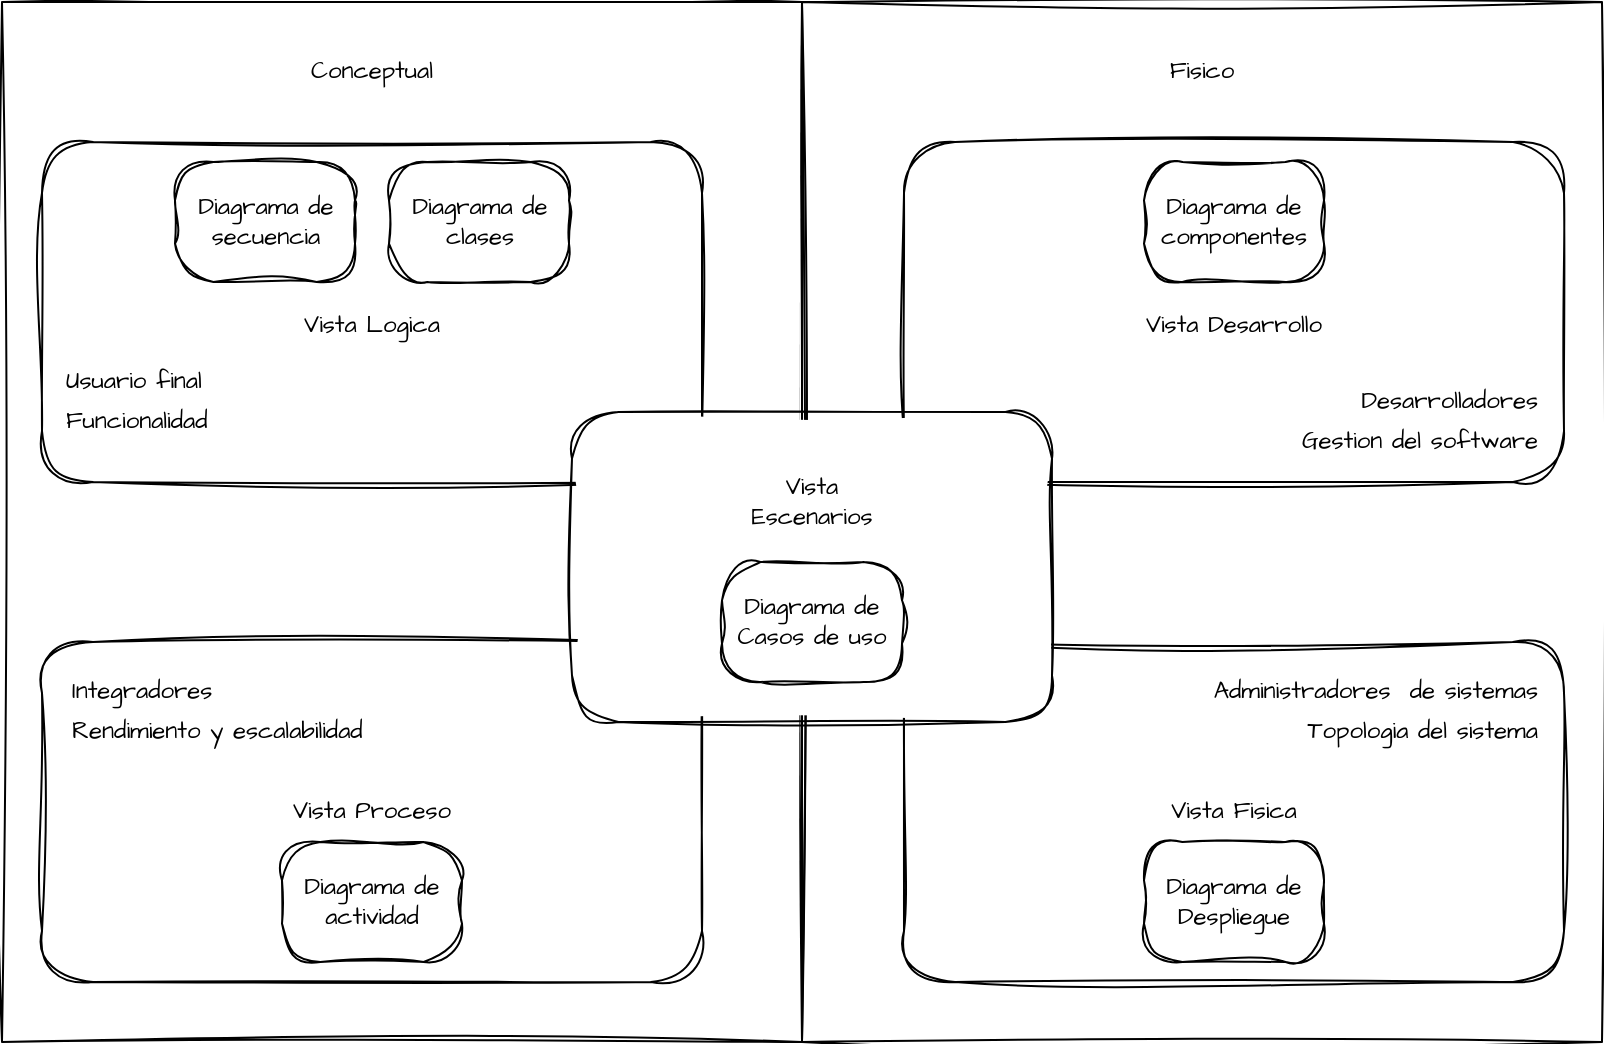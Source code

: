 <mxfile version="22.1.2" type="device" pages="11">
  <diagram id="whgJcLObAnrZEsQRWRJR" name="Modelo 4+1">
    <mxGraphModel dx="1364" dy="843" grid="1" gridSize="10" guides="1" tooltips="1" connect="1" arrows="1" fold="1" page="0" pageScale="1" pageWidth="850" pageHeight="1100" math="0" shadow="0">
      <root>
        <mxCell id="0" />
        <mxCell id="1" parent="0" />
        <mxCell id="GUKkCShZy5PyPHcjqtOP-1" value="" style="group" parent="1" vertex="1" connectable="0">
          <mxGeometry width="800" height="520" as="geometry" />
        </mxCell>
        <mxCell id="GHbuqxX5vG7cR6NfMnXz-1" value="" style="rounded=0;whiteSpace=wrap;html=1;sketch=1;curveFitting=1;jiggle=2;fontFamily=Architects Daughter;fontSource=https%3A%2F%2Ffonts.googleapis.com%2Fcss%3Ffamily%3DArchitects%2BDaughter;" parent="GUKkCShZy5PyPHcjqtOP-1" vertex="1">
          <mxGeometry x="400" width="400" height="520" as="geometry" />
        </mxCell>
        <mxCell id="GHbuqxX5vG7cR6NfMnXz-2" value="" style="rounded=0;whiteSpace=wrap;html=1;sketch=1;curveFitting=1;jiggle=2;fontFamily=Architects Daughter;fontSource=https%3A%2F%2Ffonts.googleapis.com%2Fcss%3Ffamily%3DArchitects%2BDaughter;" parent="GUKkCShZy5PyPHcjqtOP-1" vertex="1">
          <mxGeometry width="400" height="520" as="geometry" />
        </mxCell>
        <mxCell id="GHbuqxX5vG7cR6NfMnXz-3" value="" style="rounded=1;whiteSpace=wrap;html=1;sketch=1;curveFitting=1;jiggle=2;fontFamily=Architects Daughter;fontSource=https%3A%2F%2Ffonts.googleapis.com%2Fcss%3Ffamily%3DArchitects%2BDaughter;" parent="GUKkCShZy5PyPHcjqtOP-1" vertex="1">
          <mxGeometry x="20" y="70" width="330" height="170" as="geometry" />
        </mxCell>
        <mxCell id="GHbuqxX5vG7cR6NfMnXz-4" value="" style="rounded=1;whiteSpace=wrap;html=1;sketch=1;curveFitting=1;jiggle=2;fontFamily=Architects Daughter;fontSource=https%3A%2F%2Ffonts.googleapis.com%2Fcss%3Ffamily%3DArchitects%2BDaughter;" parent="GUKkCShZy5PyPHcjqtOP-1" vertex="1">
          <mxGeometry x="20" y="320" width="330" height="170" as="geometry" />
        </mxCell>
        <mxCell id="GHbuqxX5vG7cR6NfMnXz-5" value="" style="rounded=1;whiteSpace=wrap;html=1;sketch=1;curveFitting=1;jiggle=2;fontFamily=Architects Daughter;fontSource=https%3A%2F%2Ffonts.googleapis.com%2Fcss%3Ffamily%3DArchitects%2BDaughter;" parent="GUKkCShZy5PyPHcjqtOP-1" vertex="1">
          <mxGeometry x="451" y="70" width="330" height="170" as="geometry" />
        </mxCell>
        <mxCell id="GHbuqxX5vG7cR6NfMnXz-6" value="" style="rounded=1;whiteSpace=wrap;html=1;sketch=1;curveFitting=1;jiggle=2;fontFamily=Architects Daughter;fontSource=https%3A%2F%2Ffonts.googleapis.com%2Fcss%3Ffamily%3DArchitects%2BDaughter;" parent="GUKkCShZy5PyPHcjqtOP-1" vertex="1">
          <mxGeometry x="451" y="320" width="330" height="170" as="geometry" />
        </mxCell>
        <mxCell id="GHbuqxX5vG7cR6NfMnXz-7" value="" style="rounded=1;whiteSpace=wrap;html=1;sketch=1;curveFitting=1;jiggle=2;fontFamily=Architects Daughter;fontSource=https%3A%2F%2Ffonts.googleapis.com%2Fcss%3Ffamily%3DArchitects%2BDaughter;" parent="GUKkCShZy5PyPHcjqtOP-1" vertex="1">
          <mxGeometry x="285" y="205" width="240" height="155" as="geometry" />
        </mxCell>
        <mxCell id="GHbuqxX5vG7cR6NfMnXz-8" value="Conceptual" style="text;html=1;strokeColor=none;fillColor=none;align=center;verticalAlign=middle;whiteSpace=wrap;rounded=0;sketch=1;curveFitting=1;jiggle=2;fontFamily=Architects Daughter;fontSource=https%3A%2F%2Ffonts.googleapis.com%2Fcss%3Ffamily%3DArchitects%2BDaughter;" parent="GUKkCShZy5PyPHcjqtOP-1" vertex="1">
          <mxGeometry x="110" y="20" width="150" height="30" as="geometry" />
        </mxCell>
        <mxCell id="GHbuqxX5vG7cR6NfMnXz-9" value="Vista Logica" style="text;html=1;strokeColor=none;fillColor=none;align=center;verticalAlign=middle;whiteSpace=wrap;rounded=0;sketch=1;curveFitting=1;jiggle=2;fontFamily=Architects Daughter;fontSource=https%3A%2F%2Ffonts.googleapis.com%2Fcss%3Ffamily%3DArchitects%2BDaughter;" parent="GUKkCShZy5PyPHcjqtOP-1" vertex="1">
          <mxGeometry x="120" y="147" width="130" height="30" as="geometry" />
        </mxCell>
        <mxCell id="GHbuqxX5vG7cR6NfMnXz-10" value="Usuario final" style="text;html=1;strokeColor=none;fillColor=none;align=left;verticalAlign=middle;whiteSpace=wrap;rounded=0;sketch=1;curveFitting=1;jiggle=2;fontFamily=Architects Daughter;fontSource=https%3A%2F%2Ffonts.googleapis.com%2Fcss%3Ffamily%3DArchitects%2BDaughter;" parent="GUKkCShZy5PyPHcjqtOP-1" vertex="1">
          <mxGeometry x="30" y="175" width="130" height="30" as="geometry" />
        </mxCell>
        <mxCell id="GHbuqxX5vG7cR6NfMnXz-11" value="Funcionalidad" style="text;html=1;strokeColor=none;fillColor=none;align=left;verticalAlign=middle;whiteSpace=wrap;rounded=0;sketch=1;curveFitting=1;jiggle=2;fontFamily=Architects Daughter;fontSource=https%3A%2F%2Ffonts.googleapis.com%2Fcss%3Ffamily%3DArchitects%2BDaughter;" parent="GUKkCShZy5PyPHcjqtOP-1" vertex="1">
          <mxGeometry x="30" y="195" width="130" height="30" as="geometry" />
        </mxCell>
        <UserObject label="Diagrama de clases" link="data:page/id,vSuEyrAX1LjVjdEqcV6k" id="GHbuqxX5vG7cR6NfMnXz-12">
          <mxCell style="rounded=1;whiteSpace=wrap;html=1;arcSize=32;sketch=1;curveFitting=1;jiggle=2;fontFamily=Architects Daughter;fontSource=https%3A%2F%2Ffonts.googleapis.com%2Fcss%3Ffamily%3DArchitects%2BDaughter;" parent="GUKkCShZy5PyPHcjqtOP-1" vertex="1">
            <mxGeometry x="193.5" y="80" width="90" height="60" as="geometry" />
          </mxCell>
        </UserObject>
        <mxCell id="GHbuqxX5vG7cR6NfMnXz-15" value="Vista Proceso" style="text;html=1;strokeColor=none;fillColor=none;align=center;verticalAlign=middle;whiteSpace=wrap;rounded=0;sketch=1;curveFitting=1;jiggle=2;fontFamily=Architects Daughter;fontSource=https%3A%2F%2Ffonts.googleapis.com%2Fcss%3Ffamily%3DArchitects%2BDaughter;" parent="GUKkCShZy5PyPHcjqtOP-1" vertex="1">
          <mxGeometry x="120" y="390" width="130" height="30" as="geometry" />
        </mxCell>
        <mxCell id="GHbuqxX5vG7cR6NfMnXz-16" value="Integradores" style="text;html=1;strokeColor=none;fillColor=none;align=left;verticalAlign=middle;whiteSpace=wrap;rounded=0;sketch=1;curveFitting=1;jiggle=2;fontFamily=Architects Daughter;fontSource=https%3A%2F%2Ffonts.googleapis.com%2Fcss%3Ffamily%3DArchitects%2BDaughter;" parent="GUKkCShZy5PyPHcjqtOP-1" vertex="1">
          <mxGeometry x="33" y="330" width="150" height="30" as="geometry" />
        </mxCell>
        <mxCell id="GHbuqxX5vG7cR6NfMnXz-17" value="Rendimiento y escalabilidad" style="text;html=1;strokeColor=none;fillColor=none;align=left;verticalAlign=middle;whiteSpace=wrap;rounded=0;sketch=1;curveFitting=1;jiggle=2;fontFamily=Architects Daughter;fontSource=https%3A%2F%2Ffonts.googleapis.com%2Fcss%3Ffamily%3DArchitects%2BDaughter;" parent="GUKkCShZy5PyPHcjqtOP-1" vertex="1">
          <mxGeometry x="33" y="350" width="160" height="30" as="geometry" />
        </mxCell>
        <UserObject label="Diagrama de actividad" id="GHbuqxX5vG7cR6NfMnXz-18">
          <mxCell style="rounded=1;whiteSpace=wrap;html=1;arcSize=32;sketch=1;curveFitting=1;jiggle=2;fontFamily=Architects Daughter;fontSource=https%3A%2F%2Ffonts.googleapis.com%2Fcss%3Ffamily%3DArchitects%2BDaughter;" parent="GUKkCShZy5PyPHcjqtOP-1" vertex="1">
            <mxGeometry x="140" y="420" width="90" height="60" as="geometry" />
          </mxCell>
        </UserObject>
        <mxCell id="GHbuqxX5vG7cR6NfMnXz-19" value="Fisico" style="text;html=1;strokeColor=none;fillColor=none;align=center;verticalAlign=middle;whiteSpace=wrap;rounded=0;sketch=1;curveFitting=1;jiggle=2;fontFamily=Architects Daughter;fontSource=https%3A%2F%2Ffonts.googleapis.com%2Fcss%3Ffamily%3DArchitects%2BDaughter;" parent="GUKkCShZy5PyPHcjqtOP-1" vertex="1">
          <mxGeometry x="525" y="20" width="150" height="30" as="geometry" />
        </mxCell>
        <mxCell id="GHbuqxX5vG7cR6NfMnXz-20" value="Vista Desarrollo" style="text;html=1;strokeColor=none;fillColor=none;align=center;verticalAlign=middle;whiteSpace=wrap;rounded=0;sketch=1;curveFitting=1;jiggle=2;fontFamily=Architects Daughter;fontSource=https%3A%2F%2Ffonts.googleapis.com%2Fcss%3Ffamily%3DArchitects%2BDaughter;" parent="GUKkCShZy5PyPHcjqtOP-1" vertex="1">
          <mxGeometry x="551" y="147" width="130" height="30" as="geometry" />
        </mxCell>
        <mxCell id="GHbuqxX5vG7cR6NfMnXz-21" value="Desarrolladores" style="text;html=1;strokeColor=none;fillColor=none;align=right;verticalAlign=middle;whiteSpace=wrap;rounded=0;sketch=1;curveFitting=1;jiggle=2;fontFamily=Architects Daughter;fontSource=https%3A%2F%2Ffonts.googleapis.com%2Fcss%3Ffamily%3DArchitects%2BDaughter;" parent="GUKkCShZy5PyPHcjqtOP-1" vertex="1">
          <mxGeometry x="640" y="185" width="130" height="30" as="geometry" />
        </mxCell>
        <mxCell id="GHbuqxX5vG7cR6NfMnXz-22" value="Gestion del software" style="text;html=1;strokeColor=none;fillColor=none;align=right;verticalAlign=middle;whiteSpace=wrap;rounded=0;sketch=1;curveFitting=1;jiggle=2;fontFamily=Architects Daughter;fontSource=https%3A%2F%2Ffonts.googleapis.com%2Fcss%3Ffamily%3DArchitects%2BDaughter;" parent="GUKkCShZy5PyPHcjqtOP-1" vertex="1">
          <mxGeometry x="640" y="205" width="130" height="30" as="geometry" />
        </mxCell>
        <UserObject label="Diagrama de componentes" link="data:page/id,bogQ8FcYcwSLjbMygggc" id="GHbuqxX5vG7cR6NfMnXz-23">
          <mxCell style="rounded=1;whiteSpace=wrap;html=1;arcSize=32;sketch=1;curveFitting=1;jiggle=2;fontFamily=Architects Daughter;fontSource=https%3A%2F%2Ffonts.googleapis.com%2Fcss%3Ffamily%3DArchitects%2BDaughter;" parent="GUKkCShZy5PyPHcjqtOP-1" vertex="1">
            <mxGeometry x="571" y="80" width="90" height="60" as="geometry" />
          </mxCell>
        </UserObject>
        <mxCell id="GHbuqxX5vG7cR6NfMnXz-25" value="Vista Fisica" style="text;html=1;strokeColor=none;fillColor=none;align=center;verticalAlign=middle;whiteSpace=wrap;rounded=0;sketch=1;curveFitting=1;jiggle=2;fontFamily=Architects Daughter;fontSource=https%3A%2F%2Ffonts.googleapis.com%2Fcss%3Ffamily%3DArchitects%2BDaughter;" parent="GUKkCShZy5PyPHcjqtOP-1" vertex="1">
          <mxGeometry x="551" y="390" width="130" height="30" as="geometry" />
        </mxCell>
        <mxCell id="GHbuqxX5vG7cR6NfMnXz-26" value="Administradores&amp;nbsp; de sistemas" style="text;html=1;strokeColor=none;fillColor=none;align=right;verticalAlign=middle;whiteSpace=wrap;rounded=0;sketch=1;curveFitting=1;jiggle=2;fontFamily=Architects Daughter;fontSource=https%3A%2F%2Ffonts.googleapis.com%2Fcss%3Ffamily%3DArchitects%2BDaughter;" parent="GUKkCShZy5PyPHcjqtOP-1" vertex="1">
          <mxGeometry x="590" y="330" width="180" height="30" as="geometry" />
        </mxCell>
        <mxCell id="GHbuqxX5vG7cR6NfMnXz-27" value="Topologia del sistema" style="text;html=1;strokeColor=none;fillColor=none;align=right;verticalAlign=middle;whiteSpace=wrap;rounded=0;sketch=1;curveFitting=1;jiggle=2;fontFamily=Architects Daughter;fontSource=https%3A%2F%2Ffonts.googleapis.com%2Fcss%3Ffamily%3DArchitects%2BDaughter;" parent="GUKkCShZy5PyPHcjqtOP-1" vertex="1">
          <mxGeometry x="640" y="350" width="130" height="30" as="geometry" />
        </mxCell>
        <UserObject label="Diagrama de Despliegue" link="data:page/id,joh7iRIhqE_mjcvld2gE" id="GHbuqxX5vG7cR6NfMnXz-28">
          <mxCell style="rounded=1;whiteSpace=wrap;html=1;arcSize=32;sketch=1;curveFitting=1;jiggle=2;fontFamily=Architects Daughter;fontSource=https%3A%2F%2Ffonts.googleapis.com%2Fcss%3Ffamily%3DArchitects%2BDaughter;" parent="GUKkCShZy5PyPHcjqtOP-1" vertex="1">
            <mxGeometry x="571" y="420" width="90" height="60" as="geometry" />
          </mxCell>
        </UserObject>
        <mxCell id="GHbuqxX5vG7cR6NfMnXz-29" value="Vista Escenarios" style="text;html=1;strokeColor=none;fillColor=none;align=center;verticalAlign=middle;whiteSpace=wrap;rounded=0;sketch=1;curveFitting=1;jiggle=2;fontFamily=Architects Daughter;fontSource=https%3A%2F%2Ffonts.googleapis.com%2Fcss%3Ffamily%3DArchitects%2BDaughter;" parent="GUKkCShZy5PyPHcjqtOP-1" vertex="1">
          <mxGeometry x="375" y="235" width="60" height="30" as="geometry" />
        </mxCell>
        <UserObject label="Diagrama de Casos de uso" link="data:page/id,e-DazdNSSwbjZ-o5UTgS" id="GHbuqxX5vG7cR6NfMnXz-30">
          <mxCell style="rounded=1;whiteSpace=wrap;html=1;arcSize=32;sketch=1;curveFitting=1;jiggle=2;fontFamily=Architects Daughter;fontSource=https%3A%2F%2Ffonts.googleapis.com%2Fcss%3Ffamily%3DArchitects%2BDaughter;" parent="GUKkCShZy5PyPHcjqtOP-1" vertex="1">
            <mxGeometry x="360" y="280" width="90" height="60" as="geometry" />
          </mxCell>
        </UserObject>
        <UserObject label="Diagrama de secuencia" link="data:page/id,9Jl5IW4-TLGXmyDLPzw4" id="GHbuqxX5vG7cR6NfMnXz-13">
          <mxCell style="rounded=1;whiteSpace=wrap;html=1;arcSize=32;sketch=1;curveFitting=1;jiggle=2;fontFamily=Architects Daughter;fontSource=https%3A%2F%2Ffonts.googleapis.com%2Fcss%3Ffamily%3DArchitects%2BDaughter;" parent="GUKkCShZy5PyPHcjqtOP-1" vertex="1">
            <mxGeometry x="86.5" y="80" width="90" height="60" as="geometry" />
          </mxCell>
        </UserObject>
      </root>
    </mxGraphModel>
  </diagram>
  <diagram name="Diagrama de clases" id="vSuEyrAX1LjVjdEqcV6k">
    <mxGraphModel dx="4316" dy="1337" grid="1" gridSize="10" guides="1" tooltips="1" connect="1" arrows="1" fold="1" page="0" pageScale="1" pageWidth="850" pageHeight="1100" math="0" shadow="0">
      <root>
        <mxCell id="KgJk-ycW3YssHu5JiOnl-0" />
        <mxCell id="KgJk-ycW3YssHu5JiOnl-1" parent="KgJk-ycW3YssHu5JiOnl-0" />
        <mxCell id="wCEcA8XHYXKPQwTDAL9S-1" value="Usuario" style="swimlane;fontStyle=1;align=center;verticalAlign=top;childLayout=stackLayout;horizontal=1;startSize=40;horizontalStack=0;resizeParent=1;resizeParentMax=0;resizeLast=0;collapsible=1;marginBottom=0;whiteSpace=wrap;html=1;sketch=1;hachureGap=4;jiggle=2;curveFitting=1;fontFamily=Architects Daughter;fontSource=https%3A%2F%2Ffonts.googleapis.com%2Fcss%3Ffamily%3DArchitects%2BDaughter;fontSize=20;" parent="KgJk-ycW3YssHu5JiOnl-1" vertex="1">
          <mxGeometry x="-570" y="240" width="430" height="250" as="geometry" />
        </mxCell>
        <mxCell id="wCEcA8XHYXKPQwTDAL9S-2" value="&lt;div&gt;&amp;nbsp; &amp;nbsp;(+) nombre: string&lt;/div&gt;&lt;div&gt;&amp;nbsp; &amp;nbsp;(+) correoElectronico: string&lt;/div&gt;&lt;div&gt;&amp;nbsp; &amp;nbsp;(-) contraseña: string&lt;/div&gt;" style="text;strokeColor=none;fillColor=none;align=left;verticalAlign=top;spacingLeft=4;spacingRight=4;overflow=hidden;rotatable=0;points=[[0,0.5],[1,0.5]];portConstraint=eastwest;whiteSpace=wrap;html=1;fontSize=20;fontFamily=Architects Daughter;" parent="wCEcA8XHYXKPQwTDAL9S-1" vertex="1">
          <mxGeometry y="40" width="430" height="90" as="geometry" />
        </mxCell>
        <mxCell id="wCEcA8XHYXKPQwTDAL9S-3" value="" style="line;strokeWidth=1;fillColor=none;align=left;verticalAlign=middle;spacingTop=-1;spacingLeft=3;spacingRight=3;rotatable=0;labelPosition=right;points=[];portConstraint=eastwest;strokeColor=inherit;sketch=1;hachureGap=4;jiggle=2;curveFitting=1;fontFamily=Architects Daughter;fontSource=https%3A%2F%2Ffonts.googleapis.com%2Fcss%3Ffamily%3DArchitects%2BDaughter;fontSize=20;" parent="wCEcA8XHYXKPQwTDAL9S-1" vertex="1">
          <mxGeometry y="130" width="430" height="8" as="geometry" />
        </mxCell>
        <mxCell id="wCEcA8XHYXKPQwTDAL9S-4" value="&lt;div&gt;&amp;nbsp; &amp;nbsp;(+) obtenerNombre(): string&lt;/div&gt;&lt;div&gt;&amp;nbsp; &amp;nbsp;(+) obtenerCorreoElectronico(): string&lt;/div&gt;&lt;div&gt;&amp;nbsp; &amp;nbsp;(+) iniciarSesion(): void&lt;/div&gt;&lt;div&gt;&amp;nbsp; &amp;nbsp;(+) cerrarSesion(): void&lt;/div&gt;" style="text;strokeColor=none;fillColor=none;align=left;verticalAlign=top;spacingLeft=4;spacingRight=4;overflow=hidden;rotatable=0;points=[[0,0.5],[1,0.5]];portConstraint=eastwest;whiteSpace=wrap;html=1;fontSize=20;fontFamily=Architects Daughter;" parent="wCEcA8XHYXKPQwTDAL9S-1" vertex="1">
          <mxGeometry y="138" width="430" height="112" as="geometry" />
        </mxCell>
        <mxCell id="wCEcA8XHYXKPQwTDAL9S-5" value="Beneficiario" style="swimlane;fontStyle=1;align=center;verticalAlign=top;childLayout=stackLayout;horizontal=1;startSize=40;horizontalStack=0;resizeParent=1;resizeParentMax=0;resizeLast=0;collapsible=1;marginBottom=0;whiteSpace=wrap;html=1;sketch=1;hachureGap=4;jiggle=2;curveFitting=1;fontFamily=Architects Daughter;fontSource=https%3A%2F%2Ffonts.googleapis.com%2Fcss%3Ffamily%3DArchitects%2BDaughter;fontSize=20;" parent="KgJk-ycW3YssHu5JiOnl-1" vertex="1">
          <mxGeometry x="640" y="920" width="430" height="150" as="geometry" />
        </mxCell>
        <mxCell id="wCEcA8XHYXKPQwTDAL9S-6" value="&amp;nbsp; &amp;nbsp;(+) grupoFamiliar: GrupoFamiliar" style="text;strokeColor=none;fillColor=none;align=left;verticalAlign=top;spacingLeft=4;spacingRight=4;overflow=hidden;rotatable=0;points=[[0,0.5],[1,0.5]];portConstraint=eastwest;whiteSpace=wrap;html=1;fontSize=20;fontFamily=Architects Daughter;" parent="wCEcA8XHYXKPQwTDAL9S-5" vertex="1">
          <mxGeometry y="40" width="430" height="40" as="geometry" />
        </mxCell>
        <mxCell id="wCEcA8XHYXKPQwTDAL9S-7" value="" style="line;strokeWidth=1;fillColor=none;align=left;verticalAlign=middle;spacingTop=-1;spacingLeft=3;spacingRight=3;rotatable=0;labelPosition=right;points=[];portConstraint=eastwest;strokeColor=inherit;sketch=1;hachureGap=4;jiggle=2;curveFitting=1;fontFamily=Architects Daughter;fontSource=https%3A%2F%2Ffonts.googleapis.com%2Fcss%3Ffamily%3DArchitects%2BDaughter;fontSize=20;" parent="wCEcA8XHYXKPQwTDAL9S-5" vertex="1">
          <mxGeometry y="80" width="430" height="8" as="geometry" />
        </mxCell>
        <mxCell id="wCEcA8XHYXKPQwTDAL9S-8" value="&lt;div&gt;&amp;nbsp; &amp;nbsp;(+) obtenerGrupoFamiliar(): GrupoFamiliar&lt;/div&gt;&lt;div&gt;&amp;nbsp; &amp;nbsp;(+) actualizarGrupoFamiliar(): void&lt;/div&gt;" style="text;strokeColor=none;fillColor=none;align=left;verticalAlign=top;spacingLeft=4;spacingRight=4;overflow=hidden;rotatable=0;points=[[0,0.5],[1,0.5]];portConstraint=eastwest;whiteSpace=wrap;html=1;fontSize=20;fontFamily=Architects Daughter;" parent="wCEcA8XHYXKPQwTDAL9S-5" vertex="1">
          <mxGeometry y="88" width="430" height="62" as="geometry" />
        </mxCell>
        <mxCell id="wCEcA8XHYXKPQwTDAL9S-10" value="" style="endArrow=block;dashed=1;endFill=0;endSize=40;html=1;rounded=0;sketch=1;hachureGap=4;jiggle=2;curveFitting=1;fontFamily=Architects Daughter;fontSource=https%3A%2F%2Ffonts.googleapis.com%2Fcss%3Ffamily%3DArchitects%2BDaughter;fontSize=16;" parent="KgJk-ycW3YssHu5JiOnl-1" source="wCEcA8XHYXKPQwTDAL9S-1" target="wCEcA8XHYXKPQwTDAL9S-5" edge="1">
          <mxGeometry width="160" relative="1" as="geometry">
            <mxPoint x="510" y="420" as="sourcePoint" />
            <mxPoint x="670" y="420" as="targetPoint" />
          </mxGeometry>
        </mxCell>
        <mxCell id="wCEcA8XHYXKPQwTDAL9S-11" value="GrupoFamiliar" style="swimlane;fontStyle=1;align=center;verticalAlign=top;childLayout=stackLayout;horizontal=1;startSize=40;horizontalStack=0;resizeParent=1;resizeParentMax=0;resizeLast=0;collapsible=1;marginBottom=0;whiteSpace=wrap;html=1;sketch=1;hachureGap=4;jiggle=2;curveFitting=1;fontFamily=Architects Daughter;fontSource=https%3A%2F%2Ffonts.googleapis.com%2Fcss%3Ffamily%3DArchitects%2BDaughter;fontSize=20;" parent="KgJk-ycW3YssHu5JiOnl-1" vertex="1">
          <mxGeometry x="1330" y="1150" width="430" height="150" as="geometry" />
        </mxCell>
        <mxCell id="wCEcA8XHYXKPQwTDAL9S-12" value="&amp;nbsp; &amp;nbsp;(+) miembros: Beneficiario[]" style="text;strokeColor=none;fillColor=none;align=left;verticalAlign=top;spacingLeft=4;spacingRight=4;overflow=hidden;rotatable=0;points=[[0,0.5],[1,0.5]];portConstraint=eastwest;whiteSpace=wrap;html=1;fontSize=20;fontFamily=Architects Daughter;" parent="wCEcA8XHYXKPQwTDAL9S-11" vertex="1">
          <mxGeometry y="40" width="430" height="40" as="geometry" />
        </mxCell>
        <mxCell id="wCEcA8XHYXKPQwTDAL9S-13" value="" style="line;strokeWidth=1;fillColor=none;align=left;verticalAlign=middle;spacingTop=-1;spacingLeft=3;spacingRight=3;rotatable=0;labelPosition=right;points=[];portConstraint=eastwest;strokeColor=inherit;sketch=1;hachureGap=4;jiggle=2;curveFitting=1;fontFamily=Architects Daughter;fontSource=https%3A%2F%2Ffonts.googleapis.com%2Fcss%3Ffamily%3DArchitects%2BDaughter;fontSize=20;" parent="wCEcA8XHYXKPQwTDAL9S-11" vertex="1">
          <mxGeometry y="80" width="430" height="8" as="geometry" />
        </mxCell>
        <mxCell id="wCEcA8XHYXKPQwTDAL9S-14" value="&lt;div&gt;&amp;nbsp; &amp;nbsp;(+) obtenerMiembros(): Beneficiario[]&lt;/div&gt;&lt;div&gt;&amp;nbsp; &amp;nbsp;(+) actualizarMiembros(): void&lt;/div&gt;" style="text;strokeColor=none;fillColor=none;align=left;verticalAlign=top;spacingLeft=4;spacingRight=4;overflow=hidden;rotatable=0;points=[[0,0.5],[1,0.5]];portConstraint=eastwest;whiteSpace=wrap;html=1;fontSize=20;fontFamily=Architects Daughter;" parent="wCEcA8XHYXKPQwTDAL9S-11" vertex="1">
          <mxGeometry y="88" width="430" height="62" as="geometry" />
        </mxCell>
        <mxCell id="wCEcA8XHYXKPQwTDAL9S-15" value="" style="endArrow=diamondThin;endFill=1;endSize=50;html=1;rounded=0;sketch=1;hachureGap=4;jiggle=2;curveFitting=1;fontFamily=Architects Daughter;fontSource=https%3A%2F%2Ffonts.googleapis.com%2Fcss%3Ffamily%3DArchitects%2BDaughter;fontSize=16;" parent="KgJk-ycW3YssHu5JiOnl-1" source="wCEcA8XHYXKPQwTDAL9S-5" target="wCEcA8XHYXKPQwTDAL9S-11" edge="1">
          <mxGeometry width="160" relative="1" as="geometry">
            <mxPoint x="410" y="680" as="sourcePoint" />
            <mxPoint x="570" y="680" as="targetPoint" />
          </mxGeometry>
        </mxCell>
        <mxCell id="wCEcA8XHYXKPQwTDAL9S-16" value="Voluntario" style="swimlane;fontStyle=1;align=center;verticalAlign=top;childLayout=stackLayout;horizontal=1;startSize=40;horizontalStack=0;resizeParent=1;resizeParentMax=0;resizeLast=0;collapsible=1;marginBottom=0;whiteSpace=wrap;html=1;sketch=1;hachureGap=4;jiggle=2;curveFitting=1;fontFamily=Architects Daughter;fontSource=https%3A%2F%2Ffonts.googleapis.com%2Fcss%3Ffamily%3DArchitects%2BDaughter;fontSize=20;" parent="KgJk-ycW3YssHu5JiOnl-1" vertex="1">
          <mxGeometry x="-1000" y="950" width="430" height="150" as="geometry" />
        </mxCell>
        <mxCell id="wCEcA8XHYXKPQwTDAL9S-17" value="&amp;nbsp; &amp;nbsp;(+) aportesPropios: Aporte[]" style="text;strokeColor=none;fillColor=none;align=left;verticalAlign=top;spacingLeft=4;spacingRight=4;overflow=hidden;rotatable=0;points=[[0,0.5],[1,0.5]];portConstraint=eastwest;whiteSpace=wrap;html=1;fontSize=20;fontFamily=Architects Daughter;" parent="wCEcA8XHYXKPQwTDAL9S-16" vertex="1">
          <mxGeometry y="40" width="430" height="40" as="geometry" />
        </mxCell>
        <mxCell id="wCEcA8XHYXKPQwTDAL9S-18" value="" style="line;strokeWidth=1;fillColor=none;align=left;verticalAlign=middle;spacingTop=-1;spacingLeft=3;spacingRight=3;rotatable=0;labelPosition=right;points=[];portConstraint=eastwest;strokeColor=inherit;sketch=1;hachureGap=4;jiggle=2;curveFitting=1;fontFamily=Architects Daughter;fontSource=https%3A%2F%2Ffonts.googleapis.com%2Fcss%3Ffamily%3DArchitects%2BDaughter;fontSize=20;" parent="wCEcA8XHYXKPQwTDAL9S-16" vertex="1">
          <mxGeometry y="80" width="430" height="8" as="geometry" />
        </mxCell>
        <mxCell id="wCEcA8XHYXKPQwTDAL9S-19" value="&lt;div&gt;&amp;nbsp; &amp;nbsp;(+) obtenerAportesPropios(): Aporte[]&lt;/div&gt;&lt;div&gt;&amp;nbsp; &amp;nbsp;(+) descargarCertificadoAportes(): void&lt;/div&gt;" style="text;strokeColor=none;fillColor=none;align=left;verticalAlign=top;spacingLeft=4;spacingRight=4;overflow=hidden;rotatable=0;points=[[0,0.5],[1,0.5]];portConstraint=eastwest;whiteSpace=wrap;html=1;fontSize=20;fontFamily=Architects Daughter;" parent="wCEcA8XHYXKPQwTDAL9S-16" vertex="1">
          <mxGeometry y="88" width="430" height="62" as="geometry" />
        </mxCell>
        <mxCell id="wCEcA8XHYXKPQwTDAL9S-20" value="" style="endArrow=block;dashed=1;endFill=0;endSize=40;html=1;rounded=0;sketch=1;hachureGap=4;jiggle=2;curveFitting=1;fontFamily=Architects Daughter;fontSource=https%3A%2F%2Ffonts.googleapis.com%2Fcss%3Ffamily%3DArchitects%2BDaughter;fontSize=16;" parent="KgJk-ycW3YssHu5JiOnl-1" source="wCEcA8XHYXKPQwTDAL9S-1" target="wCEcA8XHYXKPQwTDAL9S-16" edge="1">
          <mxGeometry width="160" relative="1" as="geometry">
            <mxPoint x="185" y="390" as="sourcePoint" />
            <mxPoint x="185" y="610" as="targetPoint" />
          </mxGeometry>
        </mxCell>
        <mxCell id="wCEcA8XHYXKPQwTDAL9S-21" value="Cooperante" style="swimlane;fontStyle=1;align=center;verticalAlign=top;childLayout=stackLayout;horizontal=1;startSize=40;horizontalStack=0;resizeParent=1;resizeParentMax=0;resizeLast=0;collapsible=1;marginBottom=0;whiteSpace=wrap;html=1;sketch=1;hachureGap=4;jiggle=2;curveFitting=1;fontFamily=Architects Daughter;fontSource=https%3A%2F%2Ffonts.googleapis.com%2Fcss%3Ffamily%3DArchitects%2BDaughter;fontSize=20;" parent="KgJk-ycW3YssHu5JiOnl-1" vertex="1">
          <mxGeometry x="-105" y="2260" width="430" height="130" as="geometry" />
        </mxCell>
        <mxCell id="wCEcA8XHYXKPQwTDAL9S-22" value="&amp;nbsp; &amp;nbsp;(+) tipo: string" style="text;strokeColor=none;fillColor=none;align=left;verticalAlign=top;spacingLeft=4;spacingRight=4;overflow=hidden;rotatable=0;points=[[0,0.5],[1,0.5]];portConstraint=eastwest;whiteSpace=wrap;html=1;fontSize=20;fontFamily=Architects Daughter;" parent="wCEcA8XHYXKPQwTDAL9S-21" vertex="1">
          <mxGeometry y="40" width="430" height="40" as="geometry" />
        </mxCell>
        <mxCell id="wCEcA8XHYXKPQwTDAL9S-23" value="" style="line;strokeWidth=1;fillColor=none;align=left;verticalAlign=middle;spacingTop=-1;spacingLeft=3;spacingRight=3;rotatable=0;labelPosition=right;points=[];portConstraint=eastwest;strokeColor=inherit;sketch=1;hachureGap=4;jiggle=2;curveFitting=1;fontFamily=Architects Daughter;fontSource=https%3A%2F%2Ffonts.googleapis.com%2Fcss%3Ffamily%3DArchitects%2BDaughter;fontSize=20;" parent="wCEcA8XHYXKPQwTDAL9S-21" vertex="1">
          <mxGeometry y="80" width="430" height="8" as="geometry" />
        </mxCell>
        <mxCell id="wCEcA8XHYXKPQwTDAL9S-24" value="&amp;nbsp; &amp;nbsp;(+) obtenerTipo(): string" style="text;strokeColor=none;fillColor=none;align=left;verticalAlign=top;spacingLeft=4;spacingRight=4;overflow=hidden;rotatable=0;points=[[0,0.5],[1,0.5]];portConstraint=eastwest;whiteSpace=wrap;html=1;fontSize=20;fontFamily=Architects Daughter;" parent="wCEcA8XHYXKPQwTDAL9S-21" vertex="1">
          <mxGeometry y="88" width="430" height="42" as="geometry" />
        </mxCell>
        <mxCell id="wCEcA8XHYXKPQwTDAL9S-25" value="OrganizacionBase" style="swimlane;fontStyle=1;align=center;verticalAlign=top;childLayout=stackLayout;horizontal=1;startSize=40;horizontalStack=0;resizeParent=1;resizeParentMax=0;resizeLast=0;collapsible=1;marginBottom=0;whiteSpace=wrap;html=1;sketch=1;hachureGap=4;jiggle=2;curveFitting=1;fontFamily=Architects Daughter;fontSource=https%3A%2F%2Ffonts.googleapis.com%2Fcss%3Ffamily%3DArchitects%2BDaughter;fontSize=20;" parent="KgJk-ycW3YssHu5JiOnl-1" vertex="1">
          <mxGeometry x="-160" y="1510" width="540" height="180" as="geometry" />
        </mxCell>
        <mxCell id="wCEcA8XHYXKPQwTDAL9S-26" value="&amp;nbsp; &amp;nbsp;(+) informacion: InformacionOrganizacion" style="text;strokeColor=none;fillColor=none;align=left;verticalAlign=top;spacingLeft=4;spacingRight=4;overflow=hidden;rotatable=0;points=[[0,0.5],[1,0.5]];portConstraint=eastwest;whiteSpace=wrap;html=1;fontSize=20;fontFamily=Architects Daughter;" parent="wCEcA8XHYXKPQwTDAL9S-25" vertex="1">
          <mxGeometry y="40" width="540" height="40" as="geometry" />
        </mxCell>
        <mxCell id="wCEcA8XHYXKPQwTDAL9S-27" value="" style="line;strokeWidth=1;fillColor=none;align=left;verticalAlign=middle;spacingTop=-1;spacingLeft=3;spacingRight=3;rotatable=0;labelPosition=right;points=[];portConstraint=eastwest;strokeColor=inherit;sketch=1;hachureGap=4;jiggle=2;curveFitting=1;fontFamily=Architects Daughter;fontSource=https%3A%2F%2Ffonts.googleapis.com%2Fcss%3Ffamily%3DArchitects%2BDaughter;fontSize=20;" parent="wCEcA8XHYXKPQwTDAL9S-25" vertex="1">
          <mxGeometry y="80" width="540" height="8" as="geometry" />
        </mxCell>
        <mxCell id="wCEcA8XHYXKPQwTDAL9S-28" value="&lt;div&gt;&amp;nbsp; &amp;nbsp;(+) obtenerInformacion(): InformacionOrganizacion&lt;/div&gt;&lt;div&gt;&amp;nbsp; &amp;nbsp;(+) actualizarInformacion(): void&lt;/div&gt;&lt;div&gt;&amp;nbsp; &amp;nbsp;Composición con InformacionOrganizacion&lt;/div&gt;" style="text;strokeColor=none;fillColor=none;align=left;verticalAlign=top;spacingLeft=4;spacingRight=4;overflow=hidden;rotatable=0;points=[[0,0.5],[1,0.5]];portConstraint=eastwest;whiteSpace=wrap;html=1;fontSize=20;fontFamily=Architects Daughter;" parent="wCEcA8XHYXKPQwTDAL9S-25" vertex="1">
          <mxGeometry y="88" width="540" height="92" as="geometry" />
        </mxCell>
        <mxCell id="wCEcA8XHYXKPQwTDAL9S-29" value="AdministradorTerritorio" style="swimlane;fontStyle=1;align=center;verticalAlign=top;childLayout=stackLayout;horizontal=1;startSize=40;horizontalStack=0;resizeParent=1;resizeParentMax=0;resizeLast=0;collapsible=1;marginBottom=0;whiteSpace=wrap;html=1;sketch=1;hachureGap=4;jiggle=2;curveFitting=1;fontFamily=Architects Daughter;fontSource=https%3A%2F%2Ffonts.googleapis.com%2Fcss%3Ffamily%3DArchitects%2BDaughter;fontSize=20;" parent="KgJk-ycW3YssHu5JiOnl-1" vertex="1">
          <mxGeometry x="-1550" y="1840" width="590" height="340" as="geometry" />
        </mxCell>
        <mxCell id="wCEcA8XHYXKPQwTDAL9S-30" value="&lt;div&gt;&amp;nbsp; &amp;nbsp;(+) territorios: Territorio[]&lt;/div&gt;&lt;div&gt;&lt;span style=&quot;background-color: initial;&quot;&gt;&amp;nbsp; &amp;nbsp;(+) aportes: Aporte[]&lt;/span&gt;&lt;br&gt;&lt;/div&gt;&lt;div&gt;&amp;nbsp; &amp;nbsp;(+) proyectos: Proyecto[]&lt;/div&gt;&lt;div&gt;&amp;nbsp; &amp;nbsp;(+) indicadoresImpacto: IndicadorImpacto[]&lt;/div&gt;" style="text;strokeColor=none;fillColor=none;align=left;verticalAlign=top;spacingLeft=4;spacingRight=4;overflow=hidden;rotatable=0;points=[[0,0.5],[1,0.5]];portConstraint=eastwest;whiteSpace=wrap;html=1;fontSize=20;fontFamily=Architects Daughter;" parent="wCEcA8XHYXKPQwTDAL9S-29" vertex="1">
          <mxGeometry y="40" width="590" height="110" as="geometry" />
        </mxCell>
        <mxCell id="wCEcA8XHYXKPQwTDAL9S-31" value="" style="line;strokeWidth=1;fillColor=none;align=left;verticalAlign=middle;spacingTop=-1;spacingLeft=3;spacingRight=3;rotatable=0;labelPosition=right;points=[];portConstraint=eastwest;strokeColor=inherit;sketch=1;hachureGap=4;jiggle=2;curveFitting=1;fontFamily=Architects Daughter;fontSource=https%3A%2F%2Ffonts.googleapis.com%2Fcss%3Ffamily%3DArchitects%2BDaughter;fontSize=20;" parent="wCEcA8XHYXKPQwTDAL9S-29" vertex="1">
          <mxGeometry y="150" width="590" height="8" as="geometry" />
        </mxCell>
        <mxCell id="wCEcA8XHYXKPQwTDAL9S-32" value="&lt;div&gt;&amp;nbsp; &amp;nbsp;(+) obtenerTerritorios(): Territorio[]&lt;/div&gt;&lt;div&gt;&amp;nbsp; &amp;nbsp;(+) obtenerBeneficiarios(): Beneficiario[]&lt;/div&gt;&lt;div&gt;&amp;nbsp; &amp;nbsp;(+) obtenerOrganizaciones(): OrganizacionBase[]&lt;/div&gt;&lt;div&gt;&amp;nbsp; &amp;nbsp;(+) obtenerVoluntarios(): Voluntario[]&lt;/div&gt;&lt;div&gt;&amp;nbsp; &amp;nbsp;(+) obtenerAportes(): Aporte[]&lt;/div&gt;&lt;div&gt;&amp;nbsp; &amp;nbsp;(+) obtenerProyectos(): Proyecto[]&lt;/div&gt;&lt;div&gt;&amp;nbsp; &amp;nbsp;(+) obtenerIndicadoresImpacto(): IndicadorImpacto[]&lt;/div&gt;" style="text;strokeColor=none;fillColor=none;align=left;verticalAlign=top;spacingLeft=4;spacingRight=4;overflow=hidden;rotatable=0;points=[[0,0.5],[1,0.5]];portConstraint=eastwest;whiteSpace=wrap;html=1;fontSize=20;fontFamily=Architects Daughter;" parent="wCEcA8XHYXKPQwTDAL9S-29" vertex="1">
          <mxGeometry y="158" width="590" height="182" as="geometry" />
        </mxCell>
        <mxCell id="wCEcA8XHYXKPQwTDAL9S-33" value="SuperAdministrador" style="swimlane;fontStyle=1;align=center;verticalAlign=top;childLayout=stackLayout;horizontal=1;startSize=40;horizontalStack=0;resizeParent=1;resizeParentMax=0;resizeLast=0;collapsible=1;marginBottom=0;whiteSpace=wrap;html=1;sketch=1;hachureGap=4;jiggle=2;curveFitting=1;fontFamily=Architects Daughter;fontSource=https%3A%2F%2Ffonts.googleapis.com%2Fcss%3Ffamily%3DArchitects%2BDaughter;fontSize=20;" parent="KgJk-ycW3YssHu5JiOnl-1" vertex="1">
          <mxGeometry x="-1760" y="950" width="590" height="90" as="geometry" />
        </mxCell>
        <mxCell id="wCEcA8XHYXKPQwTDAL9S-35" value="" style="line;strokeWidth=1;fillColor=none;align=left;verticalAlign=middle;spacingTop=-1;spacingLeft=3;spacingRight=3;rotatable=0;labelPosition=right;points=[];portConstraint=eastwest;strokeColor=inherit;sketch=1;hachureGap=4;jiggle=2;curveFitting=1;fontFamily=Architects Daughter;fontSource=https%3A%2F%2Ffonts.googleapis.com%2Fcss%3Ffamily%3DArchitects%2BDaughter;fontSize=20;" parent="wCEcA8XHYXKPQwTDAL9S-33" vertex="1">
          <mxGeometry y="40" width="590" height="8" as="geometry" />
        </mxCell>
        <mxCell id="wCEcA8XHYXKPQwTDAL9S-36" value="&amp;nbsp; &amp;nbsp;(+) configurarSistema(): void" style="text;strokeColor=none;fillColor=none;align=left;verticalAlign=top;spacingLeft=4;spacingRight=4;overflow=hidden;rotatable=0;points=[[0,0.5],[1,0.5]];portConstraint=eastwest;whiteSpace=wrap;html=1;fontSize=20;fontFamily=Architects Daughter;" parent="wCEcA8XHYXKPQwTDAL9S-33" vertex="1">
          <mxGeometry y="48" width="590" height="42" as="geometry" />
        </mxCell>
        <mxCell id="wCEcA8XHYXKPQwTDAL9S-38" value="Semillero" style="swimlane;fontStyle=1;align=center;verticalAlign=top;childLayout=stackLayout;horizontal=1;startSize=40;horizontalStack=0;resizeParent=1;resizeParentMax=0;resizeLast=0;collapsible=1;marginBottom=0;whiteSpace=wrap;html=1;sketch=1;hachureGap=4;jiggle=2;curveFitting=1;fontFamily=Architects Daughter;fontSource=https%3A%2F%2Ffonts.googleapis.com%2Fcss%3Ffamily%3DArchitects%2BDaughter;fontSize=20;" parent="KgJk-ycW3YssHu5JiOnl-1" vertex="1">
          <mxGeometry x="-1680" y="1440" width="430" height="130" as="geometry" />
        </mxCell>
        <mxCell id="wCEcA8XHYXKPQwTDAL9S-39" value="&amp;nbsp; &amp;nbsp;(+) tutoriales: Tutorial[]" style="text;strokeColor=none;fillColor=none;align=left;verticalAlign=top;spacingLeft=4;spacingRight=4;overflow=hidden;rotatable=0;points=[[0,0.5],[1,0.5]];portConstraint=eastwest;whiteSpace=wrap;html=1;fontSize=20;fontFamily=Architects Daughter;" parent="wCEcA8XHYXKPQwTDAL9S-38" vertex="1">
          <mxGeometry y="40" width="430" height="40" as="geometry" />
        </mxCell>
        <mxCell id="wCEcA8XHYXKPQwTDAL9S-40" value="" style="line;strokeWidth=1;fillColor=none;align=left;verticalAlign=middle;spacingTop=-1;spacingLeft=3;spacingRight=3;rotatable=0;labelPosition=right;points=[];portConstraint=eastwest;strokeColor=inherit;sketch=1;hachureGap=4;jiggle=2;curveFitting=1;fontFamily=Architects Daughter;fontSource=https%3A%2F%2Ffonts.googleapis.com%2Fcss%3Ffamily%3DArchitects%2BDaughter;fontSize=20;" parent="wCEcA8XHYXKPQwTDAL9S-38" vertex="1">
          <mxGeometry y="80" width="430" height="8" as="geometry" />
        </mxCell>
        <mxCell id="wCEcA8XHYXKPQwTDAL9S-41" value="&amp;nbsp; &amp;nbsp;(+) obtenerTutoriales(): Tutorial[]" style="text;strokeColor=none;fillColor=none;align=left;verticalAlign=top;spacingLeft=4;spacingRight=4;overflow=hidden;rotatable=0;points=[[0,0.5],[1,0.5]];portConstraint=eastwest;whiteSpace=wrap;html=1;fontSize=20;fontFamily=Architects Daughter;" parent="wCEcA8XHYXKPQwTDAL9S-38" vertex="1">
          <mxGeometry y="88" width="430" height="42" as="geometry" />
        </mxCell>
        <mxCell id="wCEcA8XHYXKPQwTDAL9S-42" value="ModeloAnalitico" style="swimlane;fontStyle=1;align=center;verticalAlign=top;childLayout=stackLayout;horizontal=1;startSize=40;horizontalStack=0;resizeParent=1;resizeParentMax=0;resizeLast=0;collapsible=1;marginBottom=0;whiteSpace=wrap;html=1;sketch=1;hachureGap=4;jiggle=2;curveFitting=1;fontFamily=Architects Daughter;fontSource=https%3A%2F%2Ffonts.googleapis.com%2Fcss%3Ffamily%3DArchitects%2BDaughter;fontSize=20;" parent="KgJk-ycW3YssHu5JiOnl-1" vertex="1">
          <mxGeometry x="1330" y="1960" width="430" height="200" as="geometry" />
        </mxCell>
        <mxCell id="wCEcA8XHYXKPQwTDAL9S-43" value="&amp;nbsp; &amp;nbsp; (+) indicadores: Indicador[]" style="text;strokeColor=none;fillColor=none;align=left;verticalAlign=top;spacingLeft=4;spacingRight=4;overflow=hidden;rotatable=0;points=[[0,0.5],[1,0.5]];portConstraint=eastwest;whiteSpace=wrap;html=1;fontSize=20;fontFamily=Architects Daughter;" parent="wCEcA8XHYXKPQwTDAL9S-42" vertex="1">
          <mxGeometry y="40" width="430" height="40" as="geometry" />
        </mxCell>
        <mxCell id="wCEcA8XHYXKPQwTDAL9S-44" value="" style="line;strokeWidth=1;fillColor=none;align=left;verticalAlign=middle;spacingTop=-1;spacingLeft=3;spacingRight=3;rotatable=0;labelPosition=right;points=[];portConstraint=eastwest;strokeColor=inherit;sketch=1;hachureGap=4;jiggle=2;curveFitting=1;fontFamily=Architects Daughter;fontSource=https%3A%2F%2Ffonts.googleapis.com%2Fcss%3Ffamily%3DArchitects%2BDaughter;fontSize=20;" parent="wCEcA8XHYXKPQwTDAL9S-42" vertex="1">
          <mxGeometry y="80" width="430" height="8" as="geometry" />
        </mxCell>
        <mxCell id="wCEcA8XHYXKPQwTDAL9S-45" value="&lt;div&gt;&amp;nbsp; &amp;nbsp; (+) obtenerIndicadores(): Indicador[]&lt;/div&gt;&lt;div&gt;&amp;nbsp; &amp;nbsp; (+) generarDiagnostico(): Diagnostico&lt;/div&gt;&lt;div&gt;&amp;nbsp; &amp;nbsp; (+) generarPrescripcion(): Prescripcion&lt;/div&gt;&lt;div&gt;&amp;nbsp; &amp;nbsp; (+) obtenerHistoriasVida(): HistoriaVida[]&lt;/div&gt;" style="text;strokeColor=none;fillColor=none;align=left;verticalAlign=top;spacingLeft=4;spacingRight=4;overflow=hidden;rotatable=0;points=[[0,0.5],[1,0.5]];portConstraint=eastwest;whiteSpace=wrap;html=1;fontSize=20;fontFamily=Architects Daughter;" parent="wCEcA8XHYXKPQwTDAL9S-42" vertex="1">
          <mxGeometry y="88" width="430" height="112" as="geometry" />
        </mxCell>
        <mxCell id="wCEcA8XHYXKPQwTDAL9S-46" value="InformacionOrganizacion" style="swimlane;fontStyle=1;align=center;verticalAlign=top;childLayout=stackLayout;horizontal=1;startSize=40;horizontalStack=0;resizeParent=1;resizeParentMax=0;resizeLast=0;collapsible=1;marginBottom=0;whiteSpace=wrap;html=1;sketch=1;hachureGap=4;jiggle=2;curveFitting=1;fontFamily=Architects Daughter;fontSource=https%3A%2F%2Ffonts.googleapis.com%2Fcss%3Ffamily%3DArchitects%2BDaughter;fontSize=20;" parent="KgJk-ycW3YssHu5JiOnl-1" vertex="1">
          <mxGeometry x="-105" y="1840" width="430" height="210" as="geometry" />
        </mxCell>
        <mxCell id="wCEcA8XHYXKPQwTDAL9S-47" value="&lt;div&gt;&amp;nbsp; &amp;nbsp; (+) nombre: string&lt;/div&gt;&lt;div&gt;&amp;nbsp; &amp;nbsp; (+) direccion: string&lt;/div&gt;&lt;div&gt;&amp;nbsp; &amp;nbsp; (+) telefono: string&lt;/div&gt;" style="text;strokeColor=none;fillColor=none;align=left;verticalAlign=top;spacingLeft=4;spacingRight=4;overflow=hidden;rotatable=0;points=[[0,0.5],[1,0.5]];portConstraint=eastwest;whiteSpace=wrap;html=1;fontSize=20;fontFamily=Architects Daughter;" parent="wCEcA8XHYXKPQwTDAL9S-46" vertex="1">
          <mxGeometry y="40" width="430" height="80" as="geometry" />
        </mxCell>
        <mxCell id="wCEcA8XHYXKPQwTDAL9S-48" value="" style="line;strokeWidth=1;fillColor=none;align=left;verticalAlign=middle;spacingTop=-1;spacingLeft=3;spacingRight=3;rotatable=0;labelPosition=right;points=[];portConstraint=eastwest;strokeColor=inherit;sketch=1;hachureGap=4;jiggle=2;curveFitting=1;fontFamily=Architects Daughter;fontSource=https%3A%2F%2Ffonts.googleapis.com%2Fcss%3Ffamily%3DArchitects%2BDaughter;fontSize=20;" parent="wCEcA8XHYXKPQwTDAL9S-46" vertex="1">
          <mxGeometry y="120" width="430" height="8" as="geometry" />
        </mxCell>
        <mxCell id="wCEcA8XHYXKPQwTDAL9S-49" value="&lt;div&gt;&amp;nbsp; &amp;nbsp; (+) obtenerNombre(): string&lt;/div&gt;&lt;div&gt;&amp;nbsp; &amp;nbsp; (+) obtenerDireccion(): string&lt;/div&gt;&lt;div&gt;&amp;nbsp; &amp;nbsp; (+) obtenerTelefono(): string&lt;/div&gt;" style="text;strokeColor=none;fillColor=none;align=left;verticalAlign=top;spacingLeft=4;spacingRight=4;overflow=hidden;rotatable=0;points=[[0,0.5],[1,0.5]];portConstraint=eastwest;whiteSpace=wrap;html=1;fontSize=20;fontFamily=Architects Daughter;" parent="wCEcA8XHYXKPQwTDAL9S-46" vertex="1">
          <mxGeometry y="128" width="430" height="82" as="geometry" />
        </mxCell>
        <mxCell id="wCEcA8XHYXKPQwTDAL9S-50" value="Territorio" style="swimlane;fontStyle=1;align=center;verticalAlign=top;childLayout=stackLayout;horizontal=1;startSize=40;horizontalStack=0;resizeParent=1;resizeParentMax=0;resizeLast=0;collapsible=1;marginBottom=0;whiteSpace=wrap;html=1;sketch=1;hachureGap=4;jiggle=2;curveFitting=1;fontFamily=Architects Daughter;fontSource=https%3A%2F%2Ffonts.googleapis.com%2Fcss%3Ffamily%3DArchitects%2BDaughter;fontSize=20;" parent="KgJk-ycW3YssHu5JiOnl-1" vertex="1">
          <mxGeometry x="-135" y="910" width="490" height="280" as="geometry" />
        </mxCell>
        <mxCell id="wCEcA8XHYXKPQwTDAL9S-51" value="&lt;div&gt;&amp;nbsp; &amp;nbsp; (+) accesibilidad: boolean&lt;/div&gt;&lt;div&gt;&amp;nbsp; &amp;nbsp; (+) beneficiarios: Beneficiario[]&lt;/div&gt;&lt;div&gt;&amp;nbsp; &amp;nbsp; (+) aliadosLocales: OrganizacionBase[]&lt;/div&gt;&lt;div&gt;&amp;nbsp; &amp;nbsp; (+) necesidadesEspecificas: string[]&lt;/div&gt;" style="text;strokeColor=none;fillColor=none;align=left;verticalAlign=top;spacingLeft=4;spacingRight=4;overflow=hidden;rotatable=0;points=[[0,0.5],[1,0.5]];portConstraint=eastwest;whiteSpace=wrap;html=1;fontSize=20;fontFamily=Architects Daughter;" parent="wCEcA8XHYXKPQwTDAL9S-50" vertex="1">
          <mxGeometry y="40" width="490" height="110" as="geometry" />
        </mxCell>
        <mxCell id="wCEcA8XHYXKPQwTDAL9S-52" value="" style="line;strokeWidth=1;fillColor=none;align=left;verticalAlign=middle;spacingTop=-1;spacingLeft=3;spacingRight=3;rotatable=0;labelPosition=right;points=[];portConstraint=eastwest;strokeColor=inherit;sketch=1;hachureGap=4;jiggle=2;curveFitting=1;fontFamily=Architects Daughter;fontSource=https%3A%2F%2Ffonts.googleapis.com%2Fcss%3Ffamily%3DArchitects%2BDaughter;fontSize=20;" parent="wCEcA8XHYXKPQwTDAL9S-50" vertex="1">
          <mxGeometry y="150" width="490" height="8" as="geometry" />
        </mxCell>
        <mxCell id="wCEcA8XHYXKPQwTDAL9S-53" value="&lt;div&gt;&amp;nbsp; &amp;nbsp; (+) obtenerAccesibilidad(): boolean&lt;/div&gt;&lt;div&gt;&amp;nbsp; &amp;nbsp; (+) obtenerBeneficiarios(): Beneficiario[]&lt;/div&gt;&lt;div&gt;&amp;nbsp; &amp;nbsp; (+) obtenerAliadosLocales(): OrganizacionBase[]&lt;/div&gt;&lt;div&gt;&amp;nbsp; &amp;nbsp; (+) obtenerNecesidadesEspecificas(): string[]&lt;/div&gt;" style="text;strokeColor=none;fillColor=none;align=left;verticalAlign=top;spacingLeft=4;spacingRight=4;overflow=hidden;rotatable=0;points=[[0,0.5],[1,0.5]];portConstraint=eastwest;whiteSpace=wrap;html=1;fontSize=20;fontFamily=Architects Daughter;" parent="wCEcA8XHYXKPQwTDAL9S-50" vertex="1">
          <mxGeometry y="158" width="490" height="122" as="geometry" />
        </mxCell>
        <mxCell id="wCEcA8XHYXKPQwTDAL9S-54" value="Aporte" style="swimlane;fontStyle=1;align=center;verticalAlign=top;childLayout=stackLayout;horizontal=1;startSize=40;horizontalStack=0;resizeParent=1;resizeParentMax=0;resizeLast=0;collapsible=1;marginBottom=0;whiteSpace=wrap;html=1;sketch=1;hachureGap=4;jiggle=2;curveFitting=1;fontFamily=Architects Daughter;fontSource=https%3A%2F%2Ffonts.googleapis.com%2Fcss%3Ffamily%3DArchitects%2BDaughter;fontSize=20;" parent="KgJk-ycW3YssHu5JiOnl-1" vertex="1">
          <mxGeometry x="-1030" y="1420" width="490" height="170" as="geometry" />
        </mxCell>
        <mxCell id="wCEcA8XHYXKPQwTDAL9S-55" value="&lt;div&gt;&amp;nbsp; &amp;nbsp; (+) tipo: string&lt;/div&gt;&lt;div&gt;&amp;nbsp; &amp;nbsp; (+) estado: string&lt;/div&gt;" style="text;strokeColor=none;fillColor=none;align=left;verticalAlign=top;spacingLeft=4;spacingRight=4;overflow=hidden;rotatable=0;points=[[0,0.5],[1,0.5]];portConstraint=eastwest;whiteSpace=wrap;html=1;fontSize=20;fontFamily=Architects Daughter;" parent="wCEcA8XHYXKPQwTDAL9S-54" vertex="1">
          <mxGeometry y="40" width="490" height="60" as="geometry" />
        </mxCell>
        <mxCell id="wCEcA8XHYXKPQwTDAL9S-56" value="" style="line;strokeWidth=1;fillColor=none;align=left;verticalAlign=middle;spacingTop=-1;spacingLeft=3;spacingRight=3;rotatable=0;labelPosition=right;points=[];portConstraint=eastwest;strokeColor=inherit;sketch=1;hachureGap=4;jiggle=2;curveFitting=1;fontFamily=Architects Daughter;fontSource=https%3A%2F%2Ffonts.googleapis.com%2Fcss%3Ffamily%3DArchitects%2BDaughter;fontSize=20;" parent="wCEcA8XHYXKPQwTDAL9S-54" vertex="1">
          <mxGeometry y="100" width="490" height="8" as="geometry" />
        </mxCell>
        <mxCell id="wCEcA8XHYXKPQwTDAL9S-57" value="&lt;div&gt;&amp;nbsp; &amp;nbsp; (+) obtenerTipo(): string&lt;/div&gt;&lt;div&gt;&amp;nbsp; &amp;nbsp; (+) obtenerEstado(): string&lt;/div&gt;" style="text;strokeColor=none;fillColor=none;align=left;verticalAlign=top;spacingLeft=4;spacingRight=4;overflow=hidden;rotatable=0;points=[[0,0.5],[1,0.5]];portConstraint=eastwest;whiteSpace=wrap;html=1;fontSize=20;fontFamily=Architects Daughter;" parent="wCEcA8XHYXKPQwTDAL9S-54" vertex="1">
          <mxGeometry y="108" width="490" height="62" as="geometry" />
        </mxCell>
        <mxCell id="wCEcA8XHYXKPQwTDAL9S-58" value="Proyecto" style="swimlane;fontStyle=1;align=center;verticalAlign=top;childLayout=stackLayout;horizontal=1;startSize=40;horizontalStack=0;resizeParent=1;resizeParentMax=0;resizeLast=0;collapsible=1;marginBottom=0;whiteSpace=wrap;html=1;sketch=1;hachureGap=4;jiggle=2;curveFitting=1;fontFamily=Architects Daughter;fontSource=https%3A%2F%2Ffonts.googleapis.com%2Fcss%3Ffamily%3DArchitects%2BDaughter;fontSize=20;" parent="KgJk-ycW3YssHu5JiOnl-1" vertex="1">
          <mxGeometry x="-1030" y="2380" width="490" height="180" as="geometry" />
        </mxCell>
        <mxCell id="wCEcA8XHYXKPQwTDAL9S-59" value="&lt;div&gt;&amp;nbsp; &amp;nbsp; (+) tareas: Tarea[]&lt;/div&gt;&lt;div&gt;&amp;nbsp; &amp;nbsp; (+) responsables: Usuario[]&lt;/div&gt;" style="text;strokeColor=none;fillColor=none;align=left;verticalAlign=top;spacingLeft=4;spacingRight=4;overflow=hidden;rotatable=0;points=[[0,0.5],[1,0.5]];portConstraint=eastwest;whiteSpace=wrap;html=1;fontSize=20;fontFamily=Architects Daughter;" parent="wCEcA8XHYXKPQwTDAL9S-58" vertex="1">
          <mxGeometry y="40" width="490" height="70" as="geometry" />
        </mxCell>
        <mxCell id="wCEcA8XHYXKPQwTDAL9S-60" value="" style="line;strokeWidth=1;fillColor=none;align=left;verticalAlign=middle;spacingTop=-1;spacingLeft=3;spacingRight=3;rotatable=0;labelPosition=right;points=[];portConstraint=eastwest;strokeColor=inherit;sketch=1;hachureGap=4;jiggle=2;curveFitting=1;fontFamily=Architects Daughter;fontSource=https%3A%2F%2Ffonts.googleapis.com%2Fcss%3Ffamily%3DArchitects%2BDaughter;fontSize=20;" parent="wCEcA8XHYXKPQwTDAL9S-58" vertex="1">
          <mxGeometry y="110" width="490" height="8" as="geometry" />
        </mxCell>
        <mxCell id="wCEcA8XHYXKPQwTDAL9S-61" value="&lt;div&gt;&amp;nbsp; &amp;nbsp; (+) obtenerTareas(): Tarea[]&lt;/div&gt;&lt;div&gt;&amp;nbsp; &amp;nbsp; (+) obtenerResponsables(): Usuario[]&lt;/div&gt;" style="text;strokeColor=none;fillColor=none;align=left;verticalAlign=top;spacingLeft=4;spacingRight=4;overflow=hidden;rotatable=0;points=[[0,0.5],[1,0.5]];portConstraint=eastwest;whiteSpace=wrap;html=1;fontSize=20;fontFamily=Architects Daughter;" parent="wCEcA8XHYXKPQwTDAL9S-58" vertex="1">
          <mxGeometry y="118" width="490" height="62" as="geometry" />
        </mxCell>
        <mxCell id="wCEcA8XHYXKPQwTDAL9S-62" value="Tarea" style="swimlane;fontStyle=1;align=center;verticalAlign=top;childLayout=stackLayout;horizontal=1;startSize=40;horizontalStack=0;resizeParent=1;resizeParentMax=0;resizeLast=0;collapsible=1;marginBottom=0;whiteSpace=wrap;html=1;sketch=1;hachureGap=4;jiggle=2;curveFitting=1;fontFamily=Architects Daughter;fontSource=https%3A%2F%2Ffonts.googleapis.com%2Fcss%3Ffamily%3DArchitects%2BDaughter;fontSize=20;" parent="KgJk-ycW3YssHu5JiOnl-1" vertex="1">
          <mxGeometry x="-1030" y="2710" width="490" height="180" as="geometry" />
        </mxCell>
        <mxCell id="wCEcA8XHYXKPQwTDAL9S-63" value="&lt;div&gt;&amp;nbsp; &amp;nbsp; (+) tiempoEjecucion: number&lt;/div&gt;&lt;div&gt;&amp;nbsp; &amp;nbsp; (+) categoria: string&lt;/div&gt;" style="text;strokeColor=none;fillColor=none;align=left;verticalAlign=top;spacingLeft=4;spacingRight=4;overflow=hidden;rotatable=0;points=[[0,0.5],[1,0.5]];portConstraint=eastwest;whiteSpace=wrap;html=1;fontSize=20;fontFamily=Architects Daughter;" parent="wCEcA8XHYXKPQwTDAL9S-62" vertex="1">
          <mxGeometry y="40" width="490" height="70" as="geometry" />
        </mxCell>
        <mxCell id="wCEcA8XHYXKPQwTDAL9S-64" value="" style="line;strokeWidth=1;fillColor=none;align=left;verticalAlign=middle;spacingTop=-1;spacingLeft=3;spacingRight=3;rotatable=0;labelPosition=right;points=[];portConstraint=eastwest;strokeColor=inherit;sketch=1;hachureGap=4;jiggle=2;curveFitting=1;fontFamily=Architects Daughter;fontSource=https%3A%2F%2Ffonts.googleapis.com%2Fcss%3Ffamily%3DArchitects%2BDaughter;fontSize=20;" parent="wCEcA8XHYXKPQwTDAL9S-62" vertex="1">
          <mxGeometry y="110" width="490" height="8" as="geometry" />
        </mxCell>
        <mxCell id="wCEcA8XHYXKPQwTDAL9S-65" value="&lt;div&gt;&amp;nbsp; &amp;nbsp; (+) obtenerTiempoEjecucion(): number&lt;/div&gt;&lt;div&gt;&amp;nbsp; &amp;nbsp; (+) obtenerCategoria(): string&lt;/div&gt;" style="text;strokeColor=none;fillColor=none;align=left;verticalAlign=top;spacingLeft=4;spacingRight=4;overflow=hidden;rotatable=0;points=[[0,0.5],[1,0.5]];portConstraint=eastwest;whiteSpace=wrap;html=1;fontSize=20;fontFamily=Architects Daughter;" parent="wCEcA8XHYXKPQwTDAL9S-62" vertex="1">
          <mxGeometry y="118" width="490" height="62" as="geometry" />
        </mxCell>
        <mxCell id="wCEcA8XHYXKPQwTDAL9S-66" value="IndicadorImpacto" style="swimlane;fontStyle=1;align=center;verticalAlign=top;childLayout=stackLayout;horizontal=1;startSize=40;horizontalStack=0;resizeParent=1;resizeParentMax=0;resizeLast=0;collapsible=1;marginBottom=0;whiteSpace=wrap;html=1;sketch=1;hachureGap=4;jiggle=2;curveFitting=1;fontFamily=Architects Daughter;fontSource=https%3A%2F%2Ffonts.googleapis.com%2Fcss%3Ffamily%3DArchitects%2BDaughter;fontSize=20;" parent="KgJk-ycW3YssHu5JiOnl-1" vertex="1">
          <mxGeometry x="-1740" y="2425" width="550" height="190" as="geometry" />
        </mxCell>
        <mxCell id="wCEcA8XHYXKPQwTDAL9S-67" value="&lt;div&gt;&amp;nbsp; &amp;nbsp; (+) nombre: string&lt;/div&gt;&lt;div&gt;&amp;nbsp; &amp;nbsp; (+) resultadosModelo: ResultadoModelo[]&lt;/div&gt;" style="text;strokeColor=none;fillColor=none;align=left;verticalAlign=top;spacingLeft=4;spacingRight=4;overflow=hidden;rotatable=0;points=[[0,0.5],[1,0.5]];portConstraint=eastwest;whiteSpace=wrap;html=1;fontSize=20;fontFamily=Architects Daughter;" parent="wCEcA8XHYXKPQwTDAL9S-66" vertex="1">
          <mxGeometry y="40" width="550" height="70" as="geometry" />
        </mxCell>
        <mxCell id="wCEcA8XHYXKPQwTDAL9S-68" value="" style="line;strokeWidth=1;fillColor=none;align=left;verticalAlign=middle;spacingTop=-1;spacingLeft=3;spacingRight=3;rotatable=0;labelPosition=right;points=[];portConstraint=eastwest;strokeColor=inherit;sketch=1;hachureGap=4;jiggle=2;curveFitting=1;fontFamily=Architects Daughter;fontSource=https%3A%2F%2Ffonts.googleapis.com%2Fcss%3Ffamily%3DArchitects%2BDaughter;fontSize=20;" parent="wCEcA8XHYXKPQwTDAL9S-66" vertex="1">
          <mxGeometry y="110" width="550" height="8" as="geometry" />
        </mxCell>
        <mxCell id="wCEcA8XHYXKPQwTDAL9S-69" value="&lt;div&gt;&amp;nbsp; &amp;nbsp; (+) obtenerNombre(): string&lt;/div&gt;&lt;div&gt;&amp;nbsp; &amp;nbsp; (+) obtenerResultadosModelo(): ResultadoModelo[]&lt;/div&gt;" style="text;strokeColor=none;fillColor=none;align=left;verticalAlign=top;spacingLeft=4;spacingRight=4;overflow=hidden;rotatable=0;points=[[0,0.5],[1,0.5]];portConstraint=eastwest;whiteSpace=wrap;html=1;fontSize=20;fontFamily=Architects Daughter;" parent="wCEcA8XHYXKPQwTDAL9S-66" vertex="1">
          <mxGeometry y="118" width="550" height="72" as="geometry" />
        </mxCell>
        <mxCell id="wCEcA8XHYXKPQwTDAL9S-74" value="Tutorial" style="swimlane;fontStyle=1;align=center;verticalAlign=top;childLayout=stackLayout;horizontal=1;startSize=40;horizontalStack=0;resizeParent=1;resizeParentMax=0;resizeLast=0;collapsible=1;marginBottom=0;whiteSpace=wrap;html=1;sketch=1;hachureGap=4;jiggle=2;curveFitting=1;fontFamily=Architects Daughter;fontSource=https%3A%2F%2Ffonts.googleapis.com%2Fcss%3Ffamily%3DArchitects%2BDaughter;fontSize=20;" parent="KgJk-ycW3YssHu5JiOnl-1" vertex="1">
          <mxGeometry x="-2490" y="1430" width="550" height="130" as="geometry" />
        </mxCell>
        <mxCell id="wCEcA8XHYXKPQwTDAL9S-75" value="&amp;nbsp; &amp;nbsp; (+) contenido: string" style="text;strokeColor=none;fillColor=none;align=left;verticalAlign=top;spacingLeft=4;spacingRight=4;overflow=hidden;rotatable=0;points=[[0,0.5],[1,0.5]];portConstraint=eastwest;whiteSpace=wrap;html=1;fontSize=20;fontFamily=Architects Daughter;" parent="wCEcA8XHYXKPQwTDAL9S-74" vertex="1">
          <mxGeometry y="40" width="550" height="40" as="geometry" />
        </mxCell>
        <mxCell id="wCEcA8XHYXKPQwTDAL9S-76" value="" style="line;strokeWidth=1;fillColor=none;align=left;verticalAlign=middle;spacingTop=-1;spacingLeft=3;spacingRight=3;rotatable=0;labelPosition=right;points=[];portConstraint=eastwest;strokeColor=inherit;sketch=1;hachureGap=4;jiggle=2;curveFitting=1;fontFamily=Architects Daughter;fontSource=https%3A%2F%2Ffonts.googleapis.com%2Fcss%3Ffamily%3DArchitects%2BDaughter;fontSize=20;" parent="wCEcA8XHYXKPQwTDAL9S-74" vertex="1">
          <mxGeometry y="80" width="550" height="8" as="geometry" />
        </mxCell>
        <mxCell id="wCEcA8XHYXKPQwTDAL9S-77" value="&amp;nbsp; &amp;nbsp; (+) obtenerContenido(): string" style="text;strokeColor=none;fillColor=none;align=left;verticalAlign=top;spacingLeft=4;spacingRight=4;overflow=hidden;rotatable=0;points=[[0,0.5],[1,0.5]];portConstraint=eastwest;whiteSpace=wrap;html=1;fontSize=20;fontFamily=Architects Daughter;" parent="wCEcA8XHYXKPQwTDAL9S-74" vertex="1">
          <mxGeometry y="88" width="550" height="42" as="geometry" />
        </mxCell>
        <mxCell id="wCEcA8XHYXKPQwTDAL9S-78" value="Indicador" style="swimlane;fontStyle=1;align=center;verticalAlign=top;childLayout=stackLayout;horizontal=1;startSize=40;horizontalStack=0;resizeParent=1;resizeParentMax=0;resizeLast=0;collapsible=1;marginBottom=0;whiteSpace=wrap;html=1;sketch=1;hachureGap=4;jiggle=2;curveFitting=1;fontFamily=Architects Daughter;fontSource=https%3A%2F%2Ffonts.googleapis.com%2Fcss%3Ffamily%3DArchitects%2BDaughter;fontSize=20;" parent="KgJk-ycW3YssHu5JiOnl-1" vertex="1">
          <mxGeometry x="580" y="1730" width="550" height="130" as="geometry" />
        </mxCell>
        <mxCell id="wCEcA8XHYXKPQwTDAL9S-79" value="&amp;nbsp; &amp;nbsp; (+) tipo: string" style="text;strokeColor=none;fillColor=none;align=left;verticalAlign=top;spacingLeft=4;spacingRight=4;overflow=hidden;rotatable=0;points=[[0,0.5],[1,0.5]];portConstraint=eastwest;whiteSpace=wrap;html=1;fontSize=20;fontFamily=Architects Daughter;" parent="wCEcA8XHYXKPQwTDAL9S-78" vertex="1">
          <mxGeometry y="40" width="550" height="40" as="geometry" />
        </mxCell>
        <mxCell id="wCEcA8XHYXKPQwTDAL9S-80" value="" style="line;strokeWidth=1;fillColor=none;align=left;verticalAlign=middle;spacingTop=-1;spacingLeft=3;spacingRight=3;rotatable=0;labelPosition=right;points=[];portConstraint=eastwest;strokeColor=inherit;sketch=1;hachureGap=4;jiggle=2;curveFitting=1;fontFamily=Architects Daughter;fontSource=https%3A%2F%2Ffonts.googleapis.com%2Fcss%3Ffamily%3DArchitects%2BDaughter;fontSize=20;" parent="wCEcA8XHYXKPQwTDAL9S-78" vertex="1">
          <mxGeometry y="80" width="550" height="8" as="geometry" />
        </mxCell>
        <mxCell id="wCEcA8XHYXKPQwTDAL9S-81" value="&amp;nbsp; &amp;nbsp; (+) obtenerTipo(): string" style="text;strokeColor=none;fillColor=none;align=left;verticalAlign=top;spacingLeft=4;spacingRight=4;overflow=hidden;rotatable=0;points=[[0,0.5],[1,0.5]];portConstraint=eastwest;whiteSpace=wrap;html=1;fontSize=20;fontFamily=Architects Daughter;" parent="wCEcA8XHYXKPQwTDAL9S-78" vertex="1">
          <mxGeometry y="88" width="550" height="42" as="geometry" />
        </mxCell>
        <mxCell id="wCEcA8XHYXKPQwTDAL9S-82" value="Diagnostico" style="swimlane;fontStyle=1;align=center;verticalAlign=top;childLayout=stackLayout;horizontal=1;startSize=40;horizontalStack=0;resizeParent=1;resizeParentMax=0;resizeLast=0;collapsible=1;marginBottom=0;whiteSpace=wrap;html=1;sketch=1;hachureGap=4;jiggle=2;curveFitting=1;fontFamily=Architects Daughter;fontSource=https%3A%2F%2Ffonts.googleapis.com%2Fcss%3Ffamily%3DArchitects%2BDaughter;fontSize=20;" parent="KgJk-ycW3YssHu5JiOnl-1" vertex="1">
          <mxGeometry x="580" y="2000" width="550" height="130" as="geometry" />
        </mxCell>
        <mxCell id="wCEcA8XHYXKPQwTDAL9S-83" value="&amp;nbsp; &amp;nbsp; (+) informacion: string" style="text;strokeColor=none;fillColor=none;align=left;verticalAlign=top;spacingLeft=4;spacingRight=4;overflow=hidden;rotatable=0;points=[[0,0.5],[1,0.5]];portConstraint=eastwest;whiteSpace=wrap;html=1;fontSize=20;fontFamily=Architects Daughter;" parent="wCEcA8XHYXKPQwTDAL9S-82" vertex="1">
          <mxGeometry y="40" width="550" height="40" as="geometry" />
        </mxCell>
        <mxCell id="wCEcA8XHYXKPQwTDAL9S-84" value="" style="line;strokeWidth=1;fillColor=none;align=left;verticalAlign=middle;spacingTop=-1;spacingLeft=3;spacingRight=3;rotatable=0;labelPosition=right;points=[];portConstraint=eastwest;strokeColor=inherit;sketch=1;hachureGap=4;jiggle=2;curveFitting=1;fontFamily=Architects Daughter;fontSource=https%3A%2F%2Ffonts.googleapis.com%2Fcss%3Ffamily%3DArchitects%2BDaughter;fontSize=20;" parent="wCEcA8XHYXKPQwTDAL9S-82" vertex="1">
          <mxGeometry y="80" width="550" height="8" as="geometry" />
        </mxCell>
        <mxCell id="wCEcA8XHYXKPQwTDAL9S-85" value="&amp;nbsp; &amp;nbsp; (+) obtenerInformacion(): string" style="text;strokeColor=none;fillColor=none;align=left;verticalAlign=top;spacingLeft=4;spacingRight=4;overflow=hidden;rotatable=0;points=[[0,0.5],[1,0.5]];portConstraint=eastwest;whiteSpace=wrap;html=1;fontSize=20;fontFamily=Architects Daughter;" parent="wCEcA8XHYXKPQwTDAL9S-82" vertex="1">
          <mxGeometry y="88" width="550" height="42" as="geometry" />
        </mxCell>
        <mxCell id="wCEcA8XHYXKPQwTDAL9S-86" value="Prescripcion" style="swimlane;fontStyle=1;align=center;verticalAlign=top;childLayout=stackLayout;horizontal=1;startSize=40;horizontalStack=0;resizeParent=1;resizeParentMax=0;resizeLast=0;collapsible=1;marginBottom=0;whiteSpace=wrap;html=1;sketch=1;hachureGap=4;jiggle=2;curveFitting=1;fontFamily=Architects Daughter;fontSource=https%3A%2F%2Ffonts.googleapis.com%2Fcss%3Ffamily%3DArchitects%2BDaughter;fontSize=20;" parent="KgJk-ycW3YssHu5JiOnl-1" vertex="1">
          <mxGeometry x="580" y="2310" width="550" height="130" as="geometry" />
        </mxCell>
        <mxCell id="wCEcA8XHYXKPQwTDAL9S-87" value="&amp;nbsp; &amp;nbsp; (+) informacion: string" style="text;strokeColor=none;fillColor=none;align=left;verticalAlign=top;spacingLeft=4;spacingRight=4;overflow=hidden;rotatable=0;points=[[0,0.5],[1,0.5]];portConstraint=eastwest;whiteSpace=wrap;html=1;fontSize=20;fontFamily=Architects Daughter;" parent="wCEcA8XHYXKPQwTDAL9S-86" vertex="1">
          <mxGeometry y="40" width="550" height="40" as="geometry" />
        </mxCell>
        <mxCell id="wCEcA8XHYXKPQwTDAL9S-88" value="" style="line;strokeWidth=1;fillColor=none;align=left;verticalAlign=middle;spacingTop=-1;spacingLeft=3;spacingRight=3;rotatable=0;labelPosition=right;points=[];portConstraint=eastwest;strokeColor=inherit;sketch=1;hachureGap=4;jiggle=2;curveFitting=1;fontFamily=Architects Daughter;fontSource=https%3A%2F%2Ffonts.googleapis.com%2Fcss%3Ffamily%3DArchitects%2BDaughter;fontSize=20;" parent="wCEcA8XHYXKPQwTDAL9S-86" vertex="1">
          <mxGeometry y="80" width="550" height="8" as="geometry" />
        </mxCell>
        <mxCell id="wCEcA8XHYXKPQwTDAL9S-89" value="&amp;nbsp; &amp;nbsp; (+) obtenerInformacion(): string" style="text;strokeColor=none;fillColor=none;align=left;verticalAlign=top;spacingLeft=4;spacingRight=4;overflow=hidden;rotatable=0;points=[[0,0.5],[1,0.5]];portConstraint=eastwest;whiteSpace=wrap;html=1;fontSize=20;fontFamily=Architects Daughter;" parent="wCEcA8XHYXKPQwTDAL9S-86" vertex="1">
          <mxGeometry y="88" width="550" height="42" as="geometry" />
        </mxCell>
        <mxCell id="wCEcA8XHYXKPQwTDAL9S-90" value="HistoriaVida" style="swimlane;fontStyle=1;align=center;verticalAlign=top;childLayout=stackLayout;horizontal=1;startSize=40;horizontalStack=0;resizeParent=1;resizeParentMax=0;resizeLast=0;collapsible=1;marginBottom=0;whiteSpace=wrap;html=1;sketch=1;hachureGap=4;jiggle=2;curveFitting=1;fontFamily=Architects Daughter;fontSource=https%3A%2F%2Ffonts.googleapis.com%2Fcss%3Ffamily%3DArchitects%2BDaughter;fontSize=20;" parent="KgJk-ycW3YssHu5JiOnl-1" vertex="1">
          <mxGeometry x="580" y="1350" width="550" height="130" as="geometry" />
        </mxCell>
        <mxCell id="wCEcA8XHYXKPQwTDAL9S-91" value="&amp;nbsp; &amp;nbsp; (+) informacion: string" style="text;strokeColor=none;fillColor=none;align=left;verticalAlign=top;spacingLeft=4;spacingRight=4;overflow=hidden;rotatable=0;points=[[0,0.5],[1,0.5]];portConstraint=eastwest;whiteSpace=wrap;html=1;fontSize=20;fontFamily=Architects Daughter;" parent="wCEcA8XHYXKPQwTDAL9S-90" vertex="1">
          <mxGeometry y="40" width="550" height="40" as="geometry" />
        </mxCell>
        <mxCell id="wCEcA8XHYXKPQwTDAL9S-92" value="" style="line;strokeWidth=1;fillColor=none;align=left;verticalAlign=middle;spacingTop=-1;spacingLeft=3;spacingRight=3;rotatable=0;labelPosition=right;points=[];portConstraint=eastwest;strokeColor=inherit;sketch=1;hachureGap=4;jiggle=2;curveFitting=1;fontFamily=Architects Daughter;fontSource=https%3A%2F%2Ffonts.googleapis.com%2Fcss%3Ffamily%3DArchitects%2BDaughter;fontSize=20;" parent="wCEcA8XHYXKPQwTDAL9S-90" vertex="1">
          <mxGeometry y="80" width="550" height="8" as="geometry" />
        </mxCell>
        <mxCell id="wCEcA8XHYXKPQwTDAL9S-93" value="&amp;nbsp; &amp;nbsp; (+) obtenerInformacion(): string" style="text;strokeColor=none;fillColor=none;align=left;verticalAlign=top;spacingLeft=4;spacingRight=4;overflow=hidden;rotatable=0;points=[[0,0.5],[1,0.5]];portConstraint=eastwest;whiteSpace=wrap;html=1;fontSize=20;fontFamily=Architects Daughter;" parent="wCEcA8XHYXKPQwTDAL9S-90" vertex="1">
          <mxGeometry y="88" width="550" height="42" as="geometry" />
        </mxCell>
        <mxCell id="wCEcA8XHYXKPQwTDAL9S-96" value="" style="endArrow=block;dashed=1;endFill=0;endSize=40;html=1;rounded=0;sketch=1;hachureGap=4;jiggle=2;curveFitting=1;fontFamily=Architects Daughter;fontSource=https%3A%2F%2Ffonts.googleapis.com%2Fcss%3Ffamily%3DArchitects%2BDaughter;fontSize=16;" parent="KgJk-ycW3YssHu5JiOnl-1" source="wCEcA8XHYXKPQwTDAL9S-1" target="wCEcA8XHYXKPQwTDAL9S-33" edge="1">
          <mxGeometry width="160" relative="1" as="geometry">
            <mxPoint x="121" y="390" as="sourcePoint" />
            <mxPoint x="-118" y="860" as="targetPoint" />
          </mxGeometry>
        </mxCell>
        <mxCell id="wCEcA8XHYXKPQwTDAL9S-97" value="" style="endArrow=block;dashed=1;endFill=0;endSize=40;html=1;rounded=0;sketch=1;hachureGap=4;jiggle=2;curveFitting=1;fontFamily=Architects Daughter;fontSource=https%3A%2F%2Ffonts.googleapis.com%2Fcss%3Ffamily%3DArchitects%2BDaughter;fontSize=16;" parent="KgJk-ycW3YssHu5JiOnl-1" source="wCEcA8XHYXKPQwTDAL9S-33" target="wCEcA8XHYXKPQwTDAL9S-38" edge="1">
          <mxGeometry width="160" relative="1" as="geometry">
            <mxPoint x="-2136" y="-70" as="sourcePoint" />
            <mxPoint x="-1890" y="380" as="targetPoint" />
          </mxGeometry>
        </mxCell>
        <mxCell id="wCEcA8XHYXKPQwTDAL9S-100" value="" style="endArrow=diamondThin;endFill=0;endSize=60;html=1;rounded=0;sketch=1;hachureGap=4;jiggle=2;curveFitting=1;fontFamily=Architects Daughter;fontSource=https%3A%2F%2Ffonts.googleapis.com%2Fcss%3Ffamily%3DArchitects%2BDaughter;fontSize=16;" parent="KgJk-ycW3YssHu5JiOnl-1" source="wCEcA8XHYXKPQwTDAL9S-54" target="wCEcA8XHYXKPQwTDAL9S-16" edge="1">
          <mxGeometry width="160" relative="1" as="geometry">
            <mxPoint x="-690" y="1270" as="sourcePoint" />
            <mxPoint x="-530" y="1270" as="targetPoint" />
          </mxGeometry>
        </mxCell>
        <mxCell id="wCEcA8XHYXKPQwTDAL9S-101" value="" style="endArrow=diamondThin;endFill=0;endSize=60;html=1;rounded=0;sketch=1;hachureGap=4;jiggle=2;curveFitting=1;fontFamily=Architects Daughter;fontSource=https%3A%2F%2Ffonts.googleapis.com%2Fcss%3Ffamily%3DArchitects%2BDaughter;fontSize=16;" parent="KgJk-ycW3YssHu5JiOnl-1" source="wCEcA8XHYXKPQwTDAL9S-54" target="wCEcA8XHYXKPQwTDAL9S-29" edge="1">
          <mxGeometry width="160" relative="1" as="geometry">
            <mxPoint x="-950" y="1100" as="sourcePoint" />
            <mxPoint x="-939" y="900" as="targetPoint" />
          </mxGeometry>
        </mxCell>
        <mxCell id="wCEcA8XHYXKPQwTDAL9S-104" value="" style="endArrow=none;html=1;rounded=0;sketch=1;hachureGap=4;jiggle=2;curveFitting=1;fontFamily=Architects Daughter;fontSource=https%3A%2F%2Ffonts.googleapis.com%2Fcss%3Ffamily%3DArchitects%2BDaughter;fontSize=16;" parent="KgJk-ycW3YssHu5JiOnl-1" source="wCEcA8XHYXKPQwTDAL9S-46" target="wCEcA8XHYXKPQwTDAL9S-25" edge="1">
          <mxGeometry width="50" height="50" relative="1" as="geometry">
            <mxPoint x="-520" y="1710" as="sourcePoint" />
            <mxPoint x="-470" y="1660" as="targetPoint" />
          </mxGeometry>
        </mxCell>
        <mxCell id="wCEcA8XHYXKPQwTDAL9S-105" value="" style="endArrow=diamondThin;endFill=0;endSize=60;html=1;rounded=0;sketch=1;hachureGap=4;jiggle=2;curveFitting=1;fontFamily=Architects Daughter;fontSource=https%3A%2F%2Ffonts.googleapis.com%2Fcss%3Ffamily%3DArchitects%2BDaughter;fontSize=16;" parent="KgJk-ycW3YssHu5JiOnl-1" source="wCEcA8XHYXKPQwTDAL9S-5" target="wCEcA8XHYXKPQwTDAL9S-25" edge="1">
          <mxGeometry width="160" relative="1" as="geometry">
            <mxPoint x="-440" y="1410" as="sourcePoint" />
            <mxPoint x="480" y="1690" as="targetPoint" />
          </mxGeometry>
        </mxCell>
        <mxCell id="wCEcA8XHYXKPQwTDAL9S-106" value="" style="endArrow=none;html=1;rounded=0;sketch=1;hachureGap=4;jiggle=2;curveFitting=1;fontFamily=Architects Daughter;fontSource=https%3A%2F%2Ffonts.googleapis.com%2Fcss%3Ffamily%3DArchitects%2BDaughter;fontSize=16;" parent="KgJk-ycW3YssHu5JiOnl-1" source="wCEcA8XHYXKPQwTDAL9S-46" target="wCEcA8XHYXKPQwTDAL9S-21" edge="1">
          <mxGeometry width="50" height="50" relative="1" as="geometry">
            <mxPoint x="105" y="1850" as="sourcePoint" />
            <mxPoint x="105" y="1690" as="targetPoint" />
          </mxGeometry>
        </mxCell>
        <mxCell id="wCEcA8XHYXKPQwTDAL9S-107" value="" style="endArrow=diamondThin;endFill=0;endSize=60;html=1;rounded=0;sketch=1;hachureGap=4;jiggle=2;curveFitting=1;fontFamily=Architects Daughter;fontSource=https%3A%2F%2Ffonts.googleapis.com%2Fcss%3Ffamily%3DArchitects%2BDaughter;fontSize=16;" parent="KgJk-ycW3YssHu5JiOnl-1" source="wCEcA8XHYXKPQwTDAL9S-16" target="wCEcA8XHYXKPQwTDAL9S-25" edge="1">
          <mxGeometry width="160" relative="1" as="geometry">
            <mxPoint x="453" y="1010" as="sourcePoint" />
            <mxPoint x="-612" y="1450" as="targetPoint" />
          </mxGeometry>
        </mxCell>
        <mxCell id="wCEcA8XHYXKPQwTDAL9S-108" value="" style="endArrow=diamondThin;endFill=0;endSize=60;html=1;rounded=0;sketch=1;hachureGap=4;jiggle=2;curveFitting=1;fontFamily=Architects Daughter;fontSource=https%3A%2F%2Ffonts.googleapis.com%2Fcss%3Ffamily%3DArchitects%2BDaughter;fontSize=16;" parent="KgJk-ycW3YssHu5JiOnl-1" source="wCEcA8XHYXKPQwTDAL9S-62" target="wCEcA8XHYXKPQwTDAL9S-58" edge="1">
          <mxGeometry width="160" relative="1" as="geometry">
            <mxPoint x="-1640" y="1623" as="sourcePoint" />
            <mxPoint x="-1300" y="1579" as="targetPoint" />
          </mxGeometry>
        </mxCell>
        <mxCell id="wCEcA8XHYXKPQwTDAL9S-109" value="" style="endArrow=diamondThin;endFill=1;endSize=50;html=1;rounded=0;sketch=1;hachureGap=4;jiggle=2;curveFitting=1;fontFamily=Architects Daughter;fontSource=https%3A%2F%2Ffonts.googleapis.com%2Fcss%3Ffamily%3DArchitects%2BDaughter;fontSize=16;" parent="KgJk-ycW3YssHu5JiOnl-1" source="wCEcA8XHYXKPQwTDAL9S-5" target="wCEcA8XHYXKPQwTDAL9S-50" edge="1">
          <mxGeometry width="160" relative="1" as="geometry">
            <mxPoint x="650" y="1010" as="sourcePoint" />
            <mxPoint x="710" y="1300" as="targetPoint" />
          </mxGeometry>
        </mxCell>
        <mxCell id="wCEcA8XHYXKPQwTDAL9S-110" value="" style="endArrow=diamondThin;endFill=1;endSize=50;html=1;rounded=0;sketch=1;hachureGap=4;jiggle=2;curveFitting=1;fontFamily=Architects Daughter;fontSource=https%3A%2F%2Ffonts.googleapis.com%2Fcss%3Ffamily%3DArchitects%2BDaughter;fontSize=16;" parent="KgJk-ycW3YssHu5JiOnl-1" source="wCEcA8XHYXKPQwTDAL9S-16" target="wCEcA8XHYXKPQwTDAL9S-50" edge="1">
          <mxGeometry width="160" relative="1" as="geometry">
            <mxPoint x="807" y="1010" as="sourcePoint" />
            <mxPoint x="1090" y="1133" as="targetPoint" />
          </mxGeometry>
        </mxCell>
        <mxCell id="wCEcA8XHYXKPQwTDAL9S-111" value="" style="endArrow=diamondThin;endFill=0;endSize=60;html=1;rounded=0;sketch=1;hachureGap=4;jiggle=2;curveFitting=1;fontFamily=Architects Daughter;fontSource=https%3A%2F%2Ffonts.googleapis.com%2Fcss%3Ffamily%3DArchitects%2BDaughter;fontSize=16;" parent="KgJk-ycW3YssHu5JiOnl-1" source="wCEcA8XHYXKPQwTDAL9S-66" target="wCEcA8XHYXKPQwTDAL9S-29" edge="1">
          <mxGeometry width="160" relative="1" as="geometry">
            <mxPoint x="-530" y="2111" as="sourcePoint" />
            <mxPoint x="-790" y="2063" as="targetPoint" />
          </mxGeometry>
        </mxCell>
        <mxCell id="wCEcA8XHYXKPQwTDAL9S-112" value="" style="endArrow=diamondThin;endFill=0;endSize=60;html=1;rounded=0;sketch=1;hachureGap=4;jiggle=2;curveFitting=1;fontFamily=Architects Daughter;fontSource=https%3A%2F%2Ffonts.googleapis.com%2Fcss%3Ffamily%3DArchitects%2BDaughter;fontSize=16;" parent="KgJk-ycW3YssHu5JiOnl-1" source="wCEcA8XHYXKPQwTDAL9S-74" target="wCEcA8XHYXKPQwTDAL9S-29" edge="1">
          <mxGeometry width="160" relative="1" as="geometry">
            <mxPoint x="-1140" y="1661" as="sourcePoint" />
            <mxPoint x="-1400" y="1613" as="targetPoint" />
          </mxGeometry>
        </mxCell>
        <mxCell id="wCEcA8XHYXKPQwTDAL9S-113" value="" style="endArrow=diamondThin;endFill=0;endSize=60;html=1;rounded=0;sketch=1;hachureGap=4;jiggle=2;curveFitting=1;fontFamily=Architects Daughter;fontSource=https%3A%2F%2Ffonts.googleapis.com%2Fcss%3Ffamily%3DArchitects%2BDaughter;fontSize=16;" parent="KgJk-ycW3YssHu5JiOnl-1" source="wCEcA8XHYXKPQwTDAL9S-74" target="wCEcA8XHYXKPQwTDAL9S-33" edge="1">
          <mxGeometry width="160" relative="1" as="geometry">
            <mxPoint x="-564" y="2200" as="sourcePoint" />
            <mxPoint x="1955" y="1500" as="targetPoint" />
          </mxGeometry>
        </mxCell>
        <mxCell id="wCEcA8XHYXKPQwTDAL9S-114" value="" style="endArrow=diamondThin;endFill=0;endSize=60;html=1;rounded=0;sketch=1;hachureGap=4;jiggle=2;curveFitting=1;fontFamily=Architects Daughter;fontSource=https%3A%2F%2Ffonts.googleapis.com%2Fcss%3Ffamily%3DArchitects%2BDaughter;fontSize=16;" parent="KgJk-ycW3YssHu5JiOnl-1" source="wCEcA8XHYXKPQwTDAL9S-78" target="wCEcA8XHYXKPQwTDAL9S-42" edge="1">
          <mxGeometry width="160" relative="1" as="geometry">
            <mxPoint x="605" y="1290" as="sourcePoint" />
            <mxPoint x="605" y="1140" as="targetPoint" />
          </mxGeometry>
        </mxCell>
        <mxCell id="wCEcA8XHYXKPQwTDAL9S-115" value="" style="endArrow=diamondThin;endFill=0;endSize=60;html=1;rounded=0;sketch=1;hachureGap=4;jiggle=2;curveFitting=1;fontFamily=Architects Daughter;fontSource=https%3A%2F%2Ffonts.googleapis.com%2Fcss%3Ffamily%3DArchitects%2BDaughter;fontSize=16;" parent="KgJk-ycW3YssHu5JiOnl-1" source="wCEcA8XHYXKPQwTDAL9S-82" target="wCEcA8XHYXKPQwTDAL9S-42" edge="1">
          <mxGeometry width="160" relative="1" as="geometry">
            <mxPoint x="608" y="1870" as="sourcePoint" />
            <mxPoint x="230" y="1966" as="targetPoint" />
          </mxGeometry>
        </mxCell>
        <mxCell id="wCEcA8XHYXKPQwTDAL9S-116" value="" style="endArrow=diamondThin;endFill=0;endSize=60;html=1;rounded=0;sketch=1;hachureGap=4;jiggle=2;curveFitting=1;fontFamily=Architects Daughter;fontSource=https%3A%2F%2Ffonts.googleapis.com%2Fcss%3Ffamily%3DArchitects%2BDaughter;fontSize=16;" parent="KgJk-ycW3YssHu5JiOnl-1" source="wCEcA8XHYXKPQwTDAL9S-86" target="wCEcA8XHYXKPQwTDAL9S-42" edge="1">
          <mxGeometry width="160" relative="1" as="geometry">
            <mxPoint x="510" y="2010" as="sourcePoint" />
            <mxPoint x="230" y="2016" as="targetPoint" />
          </mxGeometry>
        </mxCell>
        <mxCell id="wCEcA8XHYXKPQwTDAL9S-117" value="" style="endArrow=none;html=1;rounded=0;sketch=1;hachureGap=4;jiggle=2;curveFitting=1;fontFamily=Architects Daughter;fontSource=https%3A%2F%2Ffonts.googleapis.com%2Fcss%3Ffamily%3DArchitects%2BDaughter;fontSize=16;" parent="KgJk-ycW3YssHu5JiOnl-1" source="wCEcA8XHYXKPQwTDAL9S-5" target="wCEcA8XHYXKPQwTDAL9S-90" edge="1">
          <mxGeometry width="50" height="50" relative="1" as="geometry">
            <mxPoint x="270" y="1430" as="sourcePoint" />
            <mxPoint x="-1340" y="1888" as="targetPoint" />
          </mxGeometry>
        </mxCell>
        <mxCell id="wCEcA8XHYXKPQwTDAL9S-118" value="" style="endArrow=diamondThin;endFill=0;endSize=60;html=1;rounded=0;sketch=1;hachureGap=4;jiggle=2;curveFitting=1;fontFamily=Architects Daughter;fontSource=https%3A%2F%2Ffonts.googleapis.com%2Fcss%3Ffamily%3DArchitects%2BDaughter;fontSize=16;" parent="KgJk-ycW3YssHu5JiOnl-1" source="wCEcA8XHYXKPQwTDAL9S-58" target="wCEcA8XHYXKPQwTDAL9S-29" edge="1">
          <mxGeometry width="160" relative="1" as="geometry">
            <mxPoint x="-1540" y="2520" as="sourcePoint" />
            <mxPoint x="-1237" y="2180" as="targetPoint" />
          </mxGeometry>
        </mxCell>
        <mxCell id="wCEcA8XHYXKPQwTDAL9S-119" value="" style="endArrow=diamondThin;endFill=0;endSize=60;html=1;rounded=0;sketch=1;hachureGap=4;jiggle=2;curveFitting=1;fontFamily=Architects Daughter;fontSource=https%3A%2F%2Ffonts.googleapis.com%2Fcss%3Ffamily%3DArchitects%2BDaughter;fontSize=16;" parent="KgJk-ycW3YssHu5JiOnl-1" source="wCEcA8XHYXKPQwTDAL9S-78" target="wCEcA8XHYXKPQwTDAL9S-90" edge="1">
          <mxGeometry width="160" relative="1" as="geometry">
            <mxPoint x="220" y="2760" as="sourcePoint" />
            <mxPoint x="-80" y="2754" as="targetPoint" />
          </mxGeometry>
        </mxCell>
        <mxCell id="wCEcA8XHYXKPQwTDAL9S-121" value="" style="endArrow=none;html=1;rounded=0;sketch=1;hachureGap=4;jiggle=2;curveFitting=1;fontFamily=Architects Daughter;fontSource=https%3A%2F%2Ffonts.googleapis.com%2Fcss%3Ffamily%3DArchitects%2BDaughter;fontSize=16;" parent="KgJk-ycW3YssHu5JiOnl-1" source="wCEcA8XHYXKPQwTDAL9S-78" target="wCEcA8XHYXKPQwTDAL9S-82" edge="1">
          <mxGeometry width="50" height="50" relative="1" as="geometry">
            <mxPoint x="1305" y="120" as="sourcePoint" />
            <mxPoint x="1230" y="1670" as="targetPoint" />
          </mxGeometry>
        </mxCell>
        <mxCell id="wCEcA8XHYXKPQwTDAL9S-123" value="" style="endArrow=none;html=1;rounded=0;sketch=1;hachureGap=4;jiggle=2;curveFitting=1;fontFamily=Architects Daughter;fontSource=https%3A%2F%2Ffonts.googleapis.com%2Fcss%3Ffamily%3DArchitects%2BDaughter;fontSize=16;" parent="KgJk-ycW3YssHu5JiOnl-1" source="wCEcA8XHYXKPQwTDAL9S-82" target="wCEcA8XHYXKPQwTDAL9S-86" edge="1">
          <mxGeometry width="50" height="50" relative="1" as="geometry">
            <mxPoint x="865" y="1870" as="sourcePoint" />
            <mxPoint x="865" y="2010" as="targetPoint" />
          </mxGeometry>
        </mxCell>
        <mxCell id="v74tweQcjamleQ17uDpV-0" value="&lt;span style=&quot;font-size: 25px;&quot;&gt;&lt;b&gt;Diagrama de clases&lt;/b&gt;&lt;/span&gt;" style="shape=umlFrame;whiteSpace=wrap;html=1;pointerEvents=0;width=360;height=80;sketch=1;curveFitting=1;jiggle=2;fontFamily=Architects Daughter;fontSource=https%3A%2F%2Ffonts.googleapis.com%2Fcss%3Ffamily%3DArchitects%2BDaughter;" parent="KgJk-ycW3YssHu5JiOnl-1" vertex="1">
          <mxGeometry x="-2630" y="-110" width="4580" height="3090" as="geometry" />
        </mxCell>
        <mxCell id="RIzPVaRygphEu1UOKA7m-0" value="" style="group;sketch=1;hachureGap=4;jiggle=2;curveFitting=1;fontFamily=Architects Daughter;fontSource=https%3A%2F%2Ffonts.googleapis.com%2Fcss%3Ffamily%3DArchitects%2BDaughter;fontSize=20;" vertex="1" connectable="0" parent="KgJk-ycW3YssHu5JiOnl-1">
          <mxGeometry x="-2260" y="-110" width="370" height="90" as="geometry" />
        </mxCell>
        <mxCell id="RIzPVaRygphEu1UOKA7m-1" value="" style="rounded=0;whiteSpace=wrap;html=1;sketch=1;hachureGap=4;jiggle=2;curveFitting=1;fontFamily=Architects Daughter;fontSource=https%3A%2F%2Ffonts.googleapis.com%2Fcss%3Ffamily%3DArchitects%2BDaughter;fontSize=20;fillColor=none;strokeColor=none;" vertex="1" parent="RIzPVaRygphEu1UOKA7m-0">
          <mxGeometry width="370" height="90" as="geometry" />
        </mxCell>
        <UserObject label="" id="RIzPVaRygphEu1UOKA7m-2">
          <mxCell style="triangle;whiteSpace=wrap;html=1;sketch=1;hachureGap=4;jiggle=2;curveFitting=1;fontFamily=Architects Daughter;fontSource=https%3A%2F%2Ffonts.googleapis.com%2Fcss%3Ffamily%3DArchitects%2BDaughter;fontSize=20;" vertex="1" parent="RIzPVaRygphEu1UOKA7m-0">
            <mxGeometry x="325" y="20" width="30" height="50" as="geometry" />
          </mxCell>
        </UserObject>
        <UserObject label="" id="RIzPVaRygphEu1UOKA7m-3">
          <mxCell style="triangle;whiteSpace=wrap;html=1;sketch=1;hachureGap=4;jiggle=2;curveFitting=1;fontFamily=Architects Daughter;fontSource=https%3A%2F%2Ffonts.googleapis.com%2Fcss%3Ffamily%3DArchitects%2BDaughter;fontSize=20;flipH=1;" vertex="1" parent="RIzPVaRygphEu1UOKA7m-0">
            <mxGeometry x="255" y="20" width="30" height="50" as="geometry" />
          </mxCell>
        </UserObject>
        <UserObject label="" id="RIzPVaRygphEu1UOKA7m-4">
          <mxCell style="html=1;shadow=0;dashed=0;align=center;verticalAlign=middle;shape=mxgraph.arrows2.jumpInArrow;dy=7.93;dx=35.29;arrowHead=35;sketch=1;hachureGap=4;jiggle=2;curveFitting=1;fontFamily=Architects Daughter;fontSource=https%3A%2F%2Ffonts.googleapis.com%2Fcss%3Ffamily%3DArchitects%2BDaughter;fontSize=20;flipH=1;" vertex="1" parent="RIzPVaRygphEu1UOKA7m-0">
            <mxGeometry x="145" y="20" width="70" height="50" as="geometry" />
          </mxCell>
        </UserObject>
        <UserObject label="&lt;p style=&quot;line-height: 60%;&quot;&gt;&lt;font style=&quot;font-size: 13px;&quot;&gt;All&lt;br&gt;Views&lt;/font&gt;&lt;/p&gt;" link="data:page/id,whgJcLObAnrZEsQRWRJR" id="RIzPVaRygphEu1UOKA7m-5">
          <mxCell style="whiteSpace=wrap;html=1;shape=mxgraph.basic.pentagon;sketch=1;hachureGap=4;jiggle=2;curveFitting=1;fontFamily=Architects Daughter;fontSource=https%3A%2F%2Ffonts.googleapis.com%2Fcss%3Ffamily%3DArchitects%2BDaughter;fontSize=20;" vertex="1" parent="RIzPVaRygphEu1UOKA7m-0">
            <mxGeometry x="20" y="20" width="60" height="50" as="geometry" />
          </mxCell>
        </UserObject>
      </root>
    </mxGraphModel>
  </diagram>
  <diagram name="Diagrama de componentes" id="bogQ8FcYcwSLjbMygggc">
    <mxGraphModel dx="4749" dy="1604" grid="1" gridSize="10" guides="1" tooltips="1" connect="1" arrows="1" fold="1" page="0" pageScale="1" pageWidth="850" pageHeight="1100" math="0" shadow="0">
      <root>
        <mxCell id="mJslYc33QsUlkftPtlzW-0" />
        <mxCell id="mJslYc33QsUlkftPtlzW-1" parent="mJslYc33QsUlkftPtlzW-0" />
        <mxCell id="mJslYc33QsUlkftPtlzW-110" value="&lt;font style=&quot;font-size: 25px;&quot;&gt;&lt;b&gt;Diagrama de componentes&lt;/b&gt;&lt;/font&gt;" style="shape=umlFrame;whiteSpace=wrap;html=1;pointerEvents=0;width=360;height=80;sketch=1;curveFitting=1;jiggle=2;fontFamily=Architects Daughter;fontSource=https%3A%2F%2Ffonts.googleapis.com%2Fcss%3Ffamily%3DArchitects%2BDaughter;" vertex="1" parent="mJslYc33QsUlkftPtlzW-1">
          <mxGeometry x="-2730" y="-140" width="950" height="860" as="geometry" />
        </mxCell>
        <mxCell id="mJslYc33QsUlkftPtlzW-111" value="" style="group;sketch=1;hachureGap=4;jiggle=2;curveFitting=1;fontFamily=Architects Daughter;fontSource=https%3A%2F%2Ffonts.googleapis.com%2Fcss%3Ffamily%3DArchitects%2BDaughter;fontSize=20;" vertex="1" connectable="0" parent="mJslYc33QsUlkftPtlzW-1">
          <mxGeometry x="-2150" y="-140" width="370" height="90" as="geometry" />
        </mxCell>
        <mxCell id="mJslYc33QsUlkftPtlzW-112" value="" style="rounded=0;whiteSpace=wrap;html=1;sketch=1;hachureGap=4;jiggle=2;curveFitting=1;fontFamily=Architects Daughter;fontSource=https%3A%2F%2Ffonts.googleapis.com%2Fcss%3Ffamily%3DArchitects%2BDaughter;fontSize=20;fillColor=none;strokeColor=none;" vertex="1" parent="mJslYc33QsUlkftPtlzW-111">
          <mxGeometry width="370" height="90" as="geometry" />
        </mxCell>
        <UserObject label="" id="mJslYc33QsUlkftPtlzW-113">
          <mxCell style="triangle;whiteSpace=wrap;html=1;sketch=1;hachureGap=4;jiggle=2;curveFitting=1;fontFamily=Architects Daughter;fontSource=https%3A%2F%2Ffonts.googleapis.com%2Fcss%3Ffamily%3DArchitects%2BDaughter;fontSize=20;" vertex="1" parent="mJslYc33QsUlkftPtlzW-111">
            <mxGeometry x="325" y="20" width="30" height="50" as="geometry" />
          </mxCell>
        </UserObject>
        <UserObject label="" id="mJslYc33QsUlkftPtlzW-114">
          <mxCell style="triangle;whiteSpace=wrap;html=1;sketch=1;hachureGap=4;jiggle=2;curveFitting=1;fontFamily=Architects Daughter;fontSource=https%3A%2F%2Ffonts.googleapis.com%2Fcss%3Ffamily%3DArchitects%2BDaughter;fontSize=20;flipH=1;" vertex="1" parent="mJslYc33QsUlkftPtlzW-111">
            <mxGeometry x="255" y="20" width="30" height="50" as="geometry" />
          </mxCell>
        </UserObject>
        <UserObject label="" link="data:page/id,whgJcLObAnrZEsQRWRJR" id="mJslYc33QsUlkftPtlzW-115">
          <mxCell style="html=1;shadow=0;dashed=0;align=center;verticalAlign=middle;shape=mxgraph.arrows2.jumpInArrow;dy=7.93;dx=35.29;arrowHead=35;sketch=1;hachureGap=4;jiggle=2;curveFitting=1;fontFamily=Architects Daughter;fontSource=https%3A%2F%2Ffonts.googleapis.com%2Fcss%3Ffamily%3DArchitects%2BDaughter;fontSize=20;flipH=1;" vertex="1" parent="mJslYc33QsUlkftPtlzW-111">
            <mxGeometry x="145" y="20" width="70" height="50" as="geometry" />
          </mxCell>
        </UserObject>
        <UserObject label="&lt;p style=&quot;line-height: 60%;&quot;&gt;&lt;font style=&quot;font-size: 13px;&quot;&gt;All&lt;br&gt;Views&lt;/font&gt;&lt;/p&gt;" link="data:page/id,whgJcLObAnrZEsQRWRJR" id="mJslYc33QsUlkftPtlzW-116">
          <mxCell style="whiteSpace=wrap;html=1;shape=mxgraph.basic.pentagon;sketch=1;hachureGap=4;jiggle=2;curveFitting=1;fontFamily=Architects Daughter;fontSource=https%3A%2F%2Ffonts.googleapis.com%2Fcss%3Ffamily%3DArchitects%2BDaughter;fontSize=20;" vertex="1" parent="mJslYc33QsUlkftPtlzW-111">
            <mxGeometry x="20" y="20" width="60" height="50" as="geometry" />
          </mxCell>
        </UserObject>
        <mxCell id="taMFvn6DpHvyogB24jh1-0" value="Sitio Web&lt;br&gt;Nginx" style="shape=module;align=center;spacingLeft=20;align=center;verticalAlign=middle;whiteSpace=wrap;html=1;sketch=1;hachureGap=4;jiggle=2;curveFitting=1;fontFamily=Architects Daughter;fontSource=https%3A%2F%2Ffonts.googleapis.com%2Fcss%3Ffamily%3DArchitects%2BDaughter;fontSize=20;" vertex="1" parent="mJslYc33QsUlkftPtlzW-1">
          <mxGeometry x="-2140" y="520" width="180" height="80" as="geometry" />
        </mxCell>
        <mxCell id="taMFvn6DpHvyogB24jh1-1" value="Base de datos&lt;br&gt;MariaDB" style="shape=module;align=center;spacingLeft=20;align=center;verticalAlign=middle;whiteSpace=wrap;html=1;sketch=1;hachureGap=4;jiggle=2;curveFitting=1;fontFamily=Architects Daughter;fontSource=https%3A%2F%2Ffonts.googleapis.com%2Fcss%3Ffamily%3DArchitects%2BDaughter;fontSize=20;" vertex="1" parent="mJslYc33QsUlkftPtlzW-1">
          <mxGeometry x="-2530" y="520" width="180" height="80" as="geometry" />
        </mxCell>
        <mxCell id="taMFvn6DpHvyogB24jh1-2" value="Frappe&lt;br&gt;Framework" style="shape=module;align=center;spacingLeft=20;align=center;verticalAlign=middle;whiteSpace=wrap;html=1;sketch=1;hachureGap=4;jiggle=2;curveFitting=1;fontFamily=Architects Daughter;fontSource=https%3A%2F%2Ffonts.googleapis.com%2Fcss%3Ffamily%3DArchitects%2BDaughter;fontSize=20;" vertex="1" parent="mJslYc33QsUlkftPtlzW-1">
          <mxGeometry x="-2530" y="300" width="180" height="80" as="geometry" />
        </mxCell>
        <mxCell id="taMFvn6DpHvyogB24jh1-3" value="APP" style="shape=module;align=center;spacingLeft=20;align=center;verticalAlign=middle;whiteSpace=wrap;html=1;sketch=1;hachureGap=4;jiggle=2;curveFitting=1;fontFamily=Architects Daughter;fontSource=https%3A%2F%2Ffonts.googleapis.com%2Fcss%3Ffamily%3DArchitects%2BDaughter;fontSize=20;" vertex="1" parent="mJslYc33QsUlkftPtlzW-1">
          <mxGeometry x="-2530" y="80" width="180" height="80" as="geometry" />
        </mxCell>
        <mxCell id="taMFvn6DpHvyogB24jh1-4" value="Compilador&lt;br&gt;Node.Js" style="shape=module;align=center;spacingLeft=20;align=center;verticalAlign=middle;whiteSpace=wrap;html=1;sketch=1;hachureGap=4;jiggle=2;curveFitting=1;fontFamily=Architects Daughter;fontSource=https%3A%2F%2Ffonts.googleapis.com%2Fcss%3Ffamily%3DArchitects%2BDaughter;fontSize=20;" vertex="1" parent="mJslYc33QsUlkftPtlzW-1">
          <mxGeometry x="-2140" y="300" width="180" height="80" as="geometry" />
        </mxCell>
        <mxCell id="taMFvn6DpHvyogB24jh1-5" value="Django&lt;br&gt;Jinja" style="rounded=0;whiteSpace=wrap;html=1;sketch=1;hachureGap=4;jiggle=2;curveFitting=1;fontFamily=Architects Daughter;fontSource=https%3A%2F%2Ffonts.googleapis.com%2Fcss%3Ffamily%3DArchitects%2BDaughter;fontSize=20;dashed=1;" vertex="1" parent="mJslYc33QsUlkftPtlzW-1">
          <mxGeometry x="-2400" y="370" width="90" height="60" as="geometry" />
        </mxCell>
        <mxCell id="taMFvn6DpHvyogB24jh1-7" value="" style="rounded=0;orthogonalLoop=1;jettySize=auto;html=1;endArrow=halfCircle;endFill=0;endSize=6;strokeWidth=1;sketch=0;hachureGap=4;jiggle=2;curveFitting=1;fontFamily=Architects Daughter;fontSource=https%3A%2F%2Ffonts.googleapis.com%2Fcss%3Ffamily%3DArchitects%2BDaughter;fontSize=16;" edge="1" parent="mJslYc33QsUlkftPtlzW-1" source="taMFvn6DpHvyogB24jh1-2">
          <mxGeometry relative="1" as="geometry">
            <mxPoint x="-2150" y="415" as="sourcePoint" />
            <mxPoint x="-2440" y="440" as="targetPoint" />
          </mxGeometry>
        </mxCell>
        <mxCell id="taMFvn6DpHvyogB24jh1-8" value="" style="rounded=0;orthogonalLoop=1;jettySize=auto;html=1;endArrow=oval;endFill=0;sketch=0;sourcePerimeterSpacing=0;targetPerimeterSpacing=0;endSize=10;hachureGap=4;jiggle=2;curveFitting=1;fontFamily=Architects Daughter;fontSource=https%3A%2F%2Ffonts.googleapis.com%2Fcss%3Ffamily%3DArchitects%2BDaughter;fontSize=16;" edge="1" parent="mJslYc33QsUlkftPtlzW-1" source="taMFvn6DpHvyogB24jh1-1">
          <mxGeometry relative="1" as="geometry">
            <mxPoint x="-2190" y="415" as="sourcePoint" />
            <mxPoint x="-2440" y="440" as="targetPoint" />
          </mxGeometry>
        </mxCell>
        <mxCell id="taMFvn6DpHvyogB24jh1-9" value="" style="ellipse;whiteSpace=wrap;html=1;align=center;aspect=fixed;fillColor=none;strokeColor=none;resizable=0;perimeter=centerPerimeter;rotatable=0;allowArrows=0;points=[];outlineConnect=1;sketch=1;hachureGap=4;jiggle=2;curveFitting=1;fontFamily=Architects Daughter;fontSource=https%3A%2F%2Ffonts.googleapis.com%2Fcss%3Ffamily%3DArchitects%2BDaughter;fontSize=20;" vertex="1" parent="mJslYc33QsUlkftPtlzW-1">
          <mxGeometry x="-2175" y="410" width="10" height="10" as="geometry" />
        </mxCell>
        <mxCell id="taMFvn6DpHvyogB24jh1-10" value="" style="rounded=0;orthogonalLoop=1;jettySize=auto;html=1;endArrow=halfCircle;endFill=0;endSize=6;strokeWidth=1;sketch=0;hachureGap=4;jiggle=2;curveFitting=1;fontFamily=Architects Daughter;fontSource=https%3A%2F%2Ffonts.googleapis.com%2Fcss%3Ffamily%3DArchitects%2BDaughter;fontSize=16;" edge="1" target="taMFvn6DpHvyogB24jh1-12" parent="mJslYc33QsUlkftPtlzW-1" source="taMFvn6DpHvyogB24jh1-2">
          <mxGeometry relative="1" as="geometry">
            <mxPoint x="-2420" y="225" as="sourcePoint" />
          </mxGeometry>
        </mxCell>
        <mxCell id="taMFvn6DpHvyogB24jh1-11" value="" style="rounded=0;orthogonalLoop=1;jettySize=auto;html=1;endArrow=oval;endFill=0;sketch=0;sourcePerimeterSpacing=0;targetPerimeterSpacing=0;endSize=10;hachureGap=4;jiggle=2;curveFitting=1;fontFamily=Architects Daughter;fontSource=https%3A%2F%2Ffonts.googleapis.com%2Fcss%3Ffamily%3DArchitects%2BDaughter;fontSize=16;" edge="1" target="taMFvn6DpHvyogB24jh1-12" parent="mJslYc33QsUlkftPtlzW-1" source="taMFvn6DpHvyogB24jh1-3">
          <mxGeometry relative="1" as="geometry">
            <mxPoint x="-2460" y="225" as="sourcePoint" />
          </mxGeometry>
        </mxCell>
        <mxCell id="taMFvn6DpHvyogB24jh1-12" value="" style="ellipse;whiteSpace=wrap;html=1;align=center;aspect=fixed;fillColor=none;strokeColor=none;resizable=0;perimeter=centerPerimeter;rotatable=0;allowArrows=0;points=[];outlineConnect=1;sketch=1;hachureGap=4;jiggle=2;curveFitting=1;fontFamily=Architects Daughter;fontSource=https%3A%2F%2Ffonts.googleapis.com%2Fcss%3Ffamily%3DArchitects%2BDaughter;fontSize=20;" vertex="1" parent="mJslYc33QsUlkftPtlzW-1">
          <mxGeometry x="-2445" y="220" width="10" height="10" as="geometry" />
        </mxCell>
        <mxCell id="taMFvn6DpHvyogB24jh1-13" value="Rest&lt;br&gt;API" style="rounded=0;whiteSpace=wrap;html=1;sketch=1;hachureGap=4;jiggle=2;curveFitting=1;fontFamily=Architects Daughter;fontSource=https%3A%2F%2Ffonts.googleapis.com%2Fcss%3Ffamily%3DArchitects%2BDaughter;fontSize=20;dashed=1;" vertex="1" parent="mJslYc33QsUlkftPtlzW-1">
          <mxGeometry x="-2560" y="370" width="90" height="60" as="geometry" />
        </mxCell>
        <mxCell id="taMFvn6DpHvyogB24jh1-14" value="" style="rounded=0;orthogonalLoop=1;jettySize=auto;html=1;endArrow=halfCircle;endFill=0;endSize=6;strokeWidth=1;sketch=0;hachureGap=4;jiggle=2;curveFitting=1;fontFamily=Architects Daughter;fontSource=https%3A%2F%2Ffonts.googleapis.com%2Fcss%3Ffamily%3DArchitects%2BDaughter;fontSize=16;" edge="1" target="taMFvn6DpHvyogB24jh1-16" parent="mJslYc33QsUlkftPtlzW-1" source="taMFvn6DpHvyogB24jh1-4">
          <mxGeometry relative="1" as="geometry">
            <mxPoint x="-2235" y="410" as="sourcePoint" />
          </mxGeometry>
        </mxCell>
        <mxCell id="taMFvn6DpHvyogB24jh1-15" value="" style="rounded=0;orthogonalLoop=1;jettySize=auto;html=1;endArrow=oval;endFill=0;sketch=0;sourcePerimeterSpacing=0;targetPerimeterSpacing=0;endSize=10;hachureGap=4;jiggle=2;curveFitting=1;fontFamily=Architects Daughter;fontSource=https%3A%2F%2Ffonts.googleapis.com%2Fcss%3Ffamily%3DArchitects%2BDaughter;fontSize=16;" edge="1" target="taMFvn6DpHvyogB24jh1-16" parent="mJslYc33QsUlkftPtlzW-1" source="taMFvn6DpHvyogB24jh1-2">
          <mxGeometry relative="1" as="geometry">
            <mxPoint x="-2235" y="270" as="sourcePoint" />
          </mxGeometry>
        </mxCell>
        <mxCell id="taMFvn6DpHvyogB24jh1-16" value="" style="ellipse;whiteSpace=wrap;html=1;align=center;aspect=fixed;fillColor=none;strokeColor=none;resizable=0;perimeter=centerPerimeter;rotatable=0;allowArrows=0;points=[];outlineConnect=1;sketch=1;hachureGap=4;jiggle=2;curveFitting=1;fontFamily=Architects Daughter;fontSource=https%3A%2F%2Ffonts.googleapis.com%2Fcss%3Ffamily%3DArchitects%2BDaughter;fontSize=20;" vertex="1" parent="mJslYc33QsUlkftPtlzW-1">
          <mxGeometry x="-2240" y="335" width="10" height="10" as="geometry" />
        </mxCell>
        <mxCell id="taMFvn6DpHvyogB24jh1-19" value="" style="ellipse;whiteSpace=wrap;html=1;align=center;aspect=fixed;fillColor=none;strokeColor=none;resizable=0;perimeter=centerPerimeter;rotatable=0;allowArrows=0;points=[];outlineConnect=1;sketch=1;hachureGap=4;jiggle=2;curveFitting=1;fontFamily=Architects Daughter;fontSource=https%3A%2F%2Ffonts.googleapis.com%2Fcss%3Ffamily%3DArchitects%2BDaughter;fontSize=20;" vertex="1" parent="mJslYc33QsUlkftPtlzW-1">
          <mxGeometry x="-1840" y="335" width="10" height="10" as="geometry" />
        </mxCell>
        <mxCell id="taMFvn6DpHvyogB24jh1-20" value="" style="endArrow=classic;html=1;rounded=0;sketch=1;hachureGap=4;jiggle=2;curveFitting=1;fontFamily=Architects Daughter;fontSource=https%3A%2F%2Ffonts.googleapis.com%2Fcss%3Ffamily%3DArchitects%2BDaughter;fontSize=16;dashed=1;endSize=30;" edge="1" parent="mJslYc33QsUlkftPtlzW-1" source="taMFvn6DpHvyogB24jh1-3" target="taMFvn6DpHvyogB24jh1-4">
          <mxGeometry width="50" height="50" relative="1" as="geometry">
            <mxPoint x="-2150" y="370" as="sourcePoint" />
            <mxPoint x="-2100" y="320" as="targetPoint" />
            <Array as="points">
              <mxPoint x="-2050" y="120" />
            </Array>
          </mxGeometry>
        </mxCell>
        <mxCell id="taMFvn6DpHvyogB24jh1-21" value="" style="endArrow=classic;html=1;rounded=0;sketch=1;hachureGap=4;jiggle=2;curveFitting=1;fontFamily=Architects Daughter;fontSource=https%3A%2F%2Ffonts.googleapis.com%2Fcss%3Ffamily%3DArchitects%2BDaughter;fontSize=16;dashed=1;endSize=30;" edge="1" parent="mJslYc33QsUlkftPtlzW-1" source="taMFvn6DpHvyogB24jh1-4" target="taMFvn6DpHvyogB24jh1-0">
          <mxGeometry width="50" height="50" relative="1" as="geometry">
            <mxPoint x="-2340" y="130" as="sourcePoint" />
            <mxPoint x="-2040" y="310" as="targetPoint" />
            <Array as="points">
              <mxPoint x="-2050" y="440" />
            </Array>
          </mxGeometry>
        </mxCell>
        <mxCell id="taMFvn6DpHvyogB24jh1-22" value="" style="endArrow=classic;html=1;rounded=0;sketch=1;hachureGap=4;jiggle=2;curveFitting=1;fontFamily=Architects Daughter;fontSource=https%3A%2F%2Ffonts.googleapis.com%2Fcss%3Ffamily%3DArchitects%2BDaughter;fontSize=16;dashed=1;endSize=30;startArrow=classic;startFill=1;startSize=30;" edge="1" parent="mJslYc33QsUlkftPtlzW-1" source="taMFvn6DpHvyogB24jh1-1" target="taMFvn6DpHvyogB24jh1-0">
          <mxGeometry width="50" height="50" relative="1" as="geometry">
            <mxPoint x="-2040" y="390" as="sourcePoint" />
            <mxPoint x="-2040" y="530" as="targetPoint" />
            <Array as="points" />
          </mxGeometry>
        </mxCell>
        <mxCell id="taMFvn6DpHvyogB24jh1-23" value="Public Folder" style="rounded=0;whiteSpace=wrap;html=1;sketch=1;hachureGap=4;jiggle=2;curveFitting=1;fontFamily=Architects Daughter;fontSource=https%3A%2F%2Ffonts.googleapis.com%2Fcss%3Ffamily%3DArchitects%2BDaughter;fontSize=20;dashed=1;" vertex="1" parent="mJslYc33QsUlkftPtlzW-1">
          <mxGeometry x="-1989" y="355" width="90" height="180" as="geometry" />
        </mxCell>
      </root>
    </mxGraphModel>
  </diagram>
  <diagram name="Diagrama de Despliegue" id="joh7iRIhqE_mjcvld2gE">
    <mxGraphModel dx="5928" dy="2086" grid="1" gridSize="10" guides="1" tooltips="1" connect="1" arrows="1" fold="1" page="0" pageScale="1" pageWidth="850" pageHeight="1100" math="0" shadow="0">
      <root>
        <mxCell id="wlNZkWW9lOhZ9mKSBssF-0" />
        <mxCell id="wlNZkWW9lOhZ9mKSBssF-1" parent="wlNZkWW9lOhZ9mKSBssF-0" />
        <mxCell id="wlNZkWW9lOhZ9mKSBssF-2" value="&lt;font style=&quot;font-size: 25px;&quot;&gt;&lt;b&gt;Diagrama de componentes&lt;/b&gt;&lt;/font&gt;" style="shape=umlFrame;whiteSpace=wrap;html=1;pointerEvents=0;width=360;height=80;sketch=1;curveFitting=1;jiggle=2;fontFamily=Architects Daughter;fontSource=https%3A%2F%2Ffonts.googleapis.com%2Fcss%3Ffamily%3DArchitects%2BDaughter;" vertex="1" parent="wlNZkWW9lOhZ9mKSBssF-1">
          <mxGeometry x="-3140" y="-170" width="1970" height="890" as="geometry" />
        </mxCell>
        <UserObject label="Usuario&lt;br&gt;&lt;b&gt;ACT-008&lt;/b&gt;" link="https://github.com/yeiferamunozt/ProActHelp/blob/design/Arquitectura%20de%20software/Requerimientos/Identificacion.md#act-008" linkTarget="_blank" id="IRKdHbEpIDogqf4tmEap-0">
          <mxCell style="shape=umlActor;verticalLabelPosition=bottom;verticalAlign=top;html=1;outlineConnect=0;sketch=1;curveFitting=1;jiggle=2;fontFamily=Architects Daughter;fontSource=https%3A%2F%2Ffonts.googleapis.com%2Fcss%3Ffamily%3DArchitects%2BDaughter;" vertex="1" parent="wlNZkWW9lOhZ9mKSBssF-1">
            <mxGeometry x="-3060" y="370" width="30" height="60" as="geometry" />
          </mxCell>
        </UserObject>
        <mxCell id="IRKdHbEpIDogqf4tmEap-3" value="" style="verticalAlign=top;align=left;spacingTop=8;spacingLeft=2;spacingRight=12;shape=cube;size=40;direction=south;fontStyle=4;html=1;whiteSpace=wrap;sketch=1;hachureGap=4;jiggle=2;curveFitting=1;fontFamily=Architects Daughter;fontSource=https%3A%2F%2Ffonts.googleapis.com%2Fcss%3Ffamily%3DArchitects%2BDaughter;fontSize=20;" vertex="1" parent="wlNZkWW9lOhZ9mKSBssF-1">
          <mxGeometry x="-2880" y="100" width="340" height="470" as="geometry" />
        </mxCell>
        <mxCell id="IRKdHbEpIDogqf4tmEap-4" value="Dispositivo&lt;br&gt;Android, Iphone, Laptop, PC Escritorio" style="text;html=1;strokeColor=none;fillColor=none;align=center;verticalAlign=middle;whiteSpace=wrap;rounded=0;fontSize=20;fontFamily=Architects Daughter;" vertex="1" parent="wlNZkWW9lOhZ9mKSBssF-1">
          <mxGeometry x="-2835" y="160" width="220" height="80" as="geometry" />
        </mxCell>
        <mxCell id="IRKdHbEpIDogqf4tmEap-6" value="" style="verticalAlign=top;align=left;spacingTop=8;spacingLeft=2;spacingRight=12;shape=cube;size=40;direction=south;fontStyle=4;html=1;whiteSpace=wrap;sketch=1;hachureGap=4;jiggle=2;curveFitting=1;fontFamily=Architects Daughter;fontSource=https%3A%2F%2Ffonts.googleapis.com%2Fcss%3Ffamily%3DArchitects%2BDaughter;fontSize=20;" vertex="1" parent="wlNZkWW9lOhZ9mKSBssF-1">
          <mxGeometry x="-2850" y="270" width="250" height="260" as="geometry" />
        </mxCell>
        <mxCell id="IRKdHbEpIDogqf4tmEap-7" value="Navegador web" style="text;html=1;strokeColor=none;fillColor=none;align=center;verticalAlign=middle;whiteSpace=wrap;rounded=0;fontSize=20;fontFamily=Architects Daughter;" vertex="1" parent="wlNZkWW9lOhZ9mKSBssF-1">
          <mxGeometry x="-2839" y="386" width="190" height="80" as="geometry" />
        </mxCell>
        <mxCell id="IRKdHbEpIDogqf4tmEap-8" value="" style="endArrow=none;html=1;rounded=0;sketch=1;hachureGap=4;jiggle=2;curveFitting=1;fontFamily=Architects Daughter;fontSource=https%3A%2F%2Ffonts.googleapis.com%2Fcss%3Ffamily%3DArchitects%2BDaughter;fontSize=16;" edge="1" parent="wlNZkWW9lOhZ9mKSBssF-1" source="IRKdHbEpIDogqf4tmEap-0" target="IRKdHbEpIDogqf4tmEap-6">
          <mxGeometry width="50" height="50" relative="1" as="geometry">
            <mxPoint x="-2410" y="370" as="sourcePoint" />
            <mxPoint x="-2360" y="320" as="targetPoint" />
          </mxGeometry>
        </mxCell>
        <mxCell id="IRKdHbEpIDogqf4tmEap-9" value="" style="endArrow=none;html=1;rounded=0;sketch=1;hachureGap=4;jiggle=2;curveFitting=1;fontFamily=Architects Daughter;fontSource=https%3A%2F%2Ffonts.googleapis.com%2Fcss%3Ffamily%3DArchitects%2BDaughter;fontSize=16;" edge="1" parent="wlNZkWW9lOhZ9mKSBssF-1" source="IRKdHbEpIDogqf4tmEap-3" target="IRKdHbEpIDogqf4tmEap-11">
          <mxGeometry width="50" height="50" relative="1" as="geometry">
            <mxPoint x="-2360" y="240" as="sourcePoint" />
            <mxPoint x="-2270" y="270" as="targetPoint" />
          </mxGeometry>
        </mxCell>
        <mxCell id="IRKdHbEpIDogqf4tmEap-10" value="HTTPS&lt;br&gt;Requests / JSON" style="edgeLabel;html=1;align=center;verticalAlign=middle;resizable=0;points=[];fontSize=20;fontFamily=Architects Daughter;" vertex="1" connectable="0" parent="IRKdHbEpIDogqf4tmEap-9">
          <mxGeometry x="0.112" relative="1" as="geometry">
            <mxPoint x="3" y="4" as="offset" />
          </mxGeometry>
        </mxCell>
        <mxCell id="IRKdHbEpIDogqf4tmEap-11" value="" style="verticalAlign=top;align=left;spacingTop=8;spacingLeft=2;spacingRight=12;shape=cube;size=40;direction=south;fontStyle=4;html=1;whiteSpace=wrap;sketch=1;hachureGap=4;jiggle=2;curveFitting=1;fontFamily=Architects Daughter;fontSource=https%3A%2F%2Ffonts.googleapis.com%2Fcss%3Ffamily%3DArchitects%2BDaughter;fontSize=20;" vertex="1" parent="wlNZkWW9lOhZ9mKSBssF-1">
          <mxGeometry x="-2240" y="30" width="680" height="620" as="geometry" />
        </mxCell>
        <mxCell id="uYF4WZNT5RfekpFbrBdJ-21" value="" style="verticalAlign=top;align=left;spacingTop=8;spacingLeft=2;spacingRight=12;shape=cube;size=20;direction=south;fontStyle=4;html=1;whiteSpace=wrap;sketch=1;hachureGap=4;jiggle=2;curveFitting=1;fontFamily=Architects Daughter;fontSource=https%3A%2F%2Ffonts.googleapis.com%2Fcss%3Ffamily%3DArchitects%2BDaughter;fontSize=20;" vertex="1" parent="wlNZkWW9lOhZ9mKSBssF-1">
          <mxGeometry x="-2210" y="200" width="590" height="430" as="geometry" />
        </mxCell>
        <mxCell id="IRKdHbEpIDogqf4tmEap-12" value="Servidor Cloud" style="text;html=1;strokeColor=none;fillColor=none;align=center;verticalAlign=middle;whiteSpace=wrap;rounded=0;fontSize=20;fontFamily=Architects Daughter;" vertex="1" parent="wlNZkWW9lOhZ9mKSBssF-1">
          <mxGeometry x="-2120" y="90" width="220" height="30" as="geometry" />
        </mxCell>
        <mxCell id="uYF4WZNT5RfekpFbrBdJ-0" value="Sitio Web&lt;br&gt;Nginx" style="shape=module;align=center;spacingLeft=20;align=center;verticalAlign=middle;whiteSpace=wrap;html=1;sketch=1;hachureGap=4;jiggle=2;curveFitting=1;fontFamily=Architects Daughter;fontSource=https%3A%2F%2Ffonts.googleapis.com%2Fcss%3Ffamily%3DArchitects%2BDaughter;fontSize=20;" vertex="1" parent="wlNZkWW9lOhZ9mKSBssF-1">
          <mxGeometry x="-1880" y="280" width="180" height="80" as="geometry" />
        </mxCell>
        <mxCell id="uYF4WZNT5RfekpFbrBdJ-5" value="" style="verticalAlign=top;align=left;spacingTop=8;spacingLeft=2;spacingRight=12;shape=cube;size=40;direction=south;fontStyle=4;html=1;whiteSpace=wrap;sketch=1;hachureGap=4;jiggle=2;curveFitting=1;fontFamily=Architects Daughter;fontSource=https%3A%2F%2Ffonts.googleapis.com%2Fcss%3Ffamily%3DArchitects%2BDaughter;fontSize=20;" vertex="1" parent="wlNZkWW9lOhZ9mKSBssF-1">
          <mxGeometry x="-1520" y="20" width="240" height="620" as="geometry" />
        </mxCell>
        <mxCell id="uYF4WZNT5RfekpFbrBdJ-6" value="Docker Hub" style="text;html=1;strokeColor=none;fillColor=none;align=center;verticalAlign=middle;whiteSpace=wrap;rounded=0;fontSize=20;fontFamily=Architects Daughter;" vertex="1" parent="wlNZkWW9lOhZ9mKSBssF-1">
          <mxGeometry x="-1490" y="90" width="160" height="30" as="geometry" />
        </mxCell>
        <mxCell id="uYF4WZNT5RfekpFbrBdJ-14" value="" style="group" vertex="1" connectable="0" parent="wlNZkWW9lOhZ9mKSBssF-1">
          <mxGeometry x="-1500" y="310" width="160" height="160" as="geometry" />
        </mxCell>
        <mxCell id="uYF4WZNT5RfekpFbrBdJ-11" value="" style="whiteSpace=wrap;html=1;aspect=fixed;sketch=1;hachureGap=4;jiggle=2;curveFitting=1;fontFamily=Architects Daughter;fontSource=https%3A%2F%2Ffonts.googleapis.com%2Fcss%3Ffamily%3DArchitects%2BDaughter;fontSize=20;" vertex="1" parent="uYF4WZNT5RfekpFbrBdJ-14">
          <mxGeometry width="160" height="160" as="geometry" />
        </mxCell>
        <mxCell id="uYF4WZNT5RfekpFbrBdJ-7" value="" style="whiteSpace=wrap;html=1;aspect=fixed;sketch=1;hachureGap=4;jiggle=2;curveFitting=1;fontFamily=Architects Daughter;fontSource=https%3A%2F%2Ffonts.googleapis.com%2Fcss%3Ffamily%3DArchitects%2BDaughter;fontSize=20;" vertex="1" parent="uYF4WZNT5RfekpFbrBdJ-14">
          <mxGeometry x="35" y="20" width="40" height="40" as="geometry" />
        </mxCell>
        <mxCell id="uYF4WZNT5RfekpFbrBdJ-8" value="" style="whiteSpace=wrap;html=1;aspect=fixed;sketch=1;hachureGap=4;jiggle=2;curveFitting=1;fontFamily=Architects Daughter;fontSource=https%3A%2F%2Ffonts.googleapis.com%2Fcss%3Ffamily%3DArchitects%2BDaughter;fontSize=20;" vertex="1" parent="uYF4WZNT5RfekpFbrBdJ-14">
          <mxGeometry x="85" y="20" width="40" height="40" as="geometry" />
        </mxCell>
        <mxCell id="uYF4WZNT5RfekpFbrBdJ-9" value="" style="whiteSpace=wrap;html=1;aspect=fixed;sketch=1;hachureGap=4;jiggle=2;curveFitting=1;fontFamily=Architects Daughter;fontSource=https%3A%2F%2Ffonts.googleapis.com%2Fcss%3Ffamily%3DArchitects%2BDaughter;fontSize=20;" vertex="1" parent="uYF4WZNT5RfekpFbrBdJ-14">
          <mxGeometry x="85" y="70" width="40" height="40" as="geometry" />
        </mxCell>
        <mxCell id="uYF4WZNT5RfekpFbrBdJ-10" value="" style="whiteSpace=wrap;html=1;aspect=fixed;sketch=1;hachureGap=4;jiggle=2;curveFitting=1;fontFamily=Architects Daughter;fontSource=https%3A%2F%2Ffonts.googleapis.com%2Fcss%3Ffamily%3DArchitects%2BDaughter;fontSize=20;" vertex="1" parent="uYF4WZNT5RfekpFbrBdJ-14">
          <mxGeometry x="35" y="70" width="40" height="40" as="geometry" />
        </mxCell>
        <mxCell id="uYF4WZNT5RfekpFbrBdJ-12" value="Images" style="text;html=1;strokeColor=none;fillColor=none;align=center;verticalAlign=middle;whiteSpace=wrap;rounded=0;fontSize=20;fontFamily=Architects Daughter;" vertex="1" parent="uYF4WZNT5RfekpFbrBdJ-14">
          <mxGeometry y="120" width="160" height="30" as="geometry" />
        </mxCell>
        <mxCell id="uYF4WZNT5RfekpFbrBdJ-17" value="" style="endArrow=classic;html=1;rounded=0;sketch=1;hachureGap=4;jiggle=2;curveFitting=1;fontFamily=Architects Daughter;fontSource=https%3A%2F%2Ffonts.googleapis.com%2Fcss%3Ffamily%3DArchitects%2BDaughter;fontSize=16;endSize=25;strokeWidth=3;" edge="1" parent="wlNZkWW9lOhZ9mKSBssF-1" source="uYF4WZNT5RfekpFbrBdJ-11" target="uYF4WZNT5RfekpFbrBdJ-21">
          <mxGeometry width="50" height="50" relative="1" as="geometry">
            <mxPoint x="-1960" y="220" as="sourcePoint" />
            <mxPoint x="-1670" y="402.255" as="targetPoint" />
          </mxGeometry>
        </mxCell>
        <mxCell id="uYF4WZNT5RfekpFbrBdJ-18" value="Docker Compose" style="text;html=1;strokeColor=none;fillColor=none;align=center;verticalAlign=middle;whiteSpace=wrap;rounded=0;fontSize=20;fontFamily=Architects Daughter;" vertex="1" parent="wlNZkWW9lOhZ9mKSBssF-1">
          <mxGeometry x="-2010" y="230" width="190" height="30" as="geometry" />
        </mxCell>
        <mxCell id="uYF4WZNT5RfekpFbrBdJ-20" value="Treafik" style="shape=module;align=center;spacingLeft=20;align=center;verticalAlign=middle;whiteSpace=wrap;html=1;sketch=1;hachureGap=4;jiggle=2;curveFitting=1;fontFamily=Architects Daughter;fontSource=https%3A%2F%2Ffonts.googleapis.com%2Fcss%3Ffamily%3DArchitects%2BDaughter;fontSize=20;" vertex="1" parent="wlNZkWW9lOhZ9mKSBssF-1">
          <mxGeometry x="-2170" y="280" width="180" height="80" as="geometry" />
        </mxCell>
        <mxCell id="uYF4WZNT5RfekpFbrBdJ-25" value="VCN" style="rounded=0;whiteSpace=wrap;html=1;sketch=1;hachureGap=4;jiggle=2;curveFitting=1;fontFamily=Architects Daughter;fontSource=https%3A%2F%2Ffonts.googleapis.com%2Fcss%3Ffamily%3DArchitects%2BDaughter;fontSize=20;" vertex="1" parent="wlNZkWW9lOhZ9mKSBssF-1">
          <mxGeometry x="-2140" y="120" width="120" height="60" as="geometry" />
        </mxCell>
        <mxCell id="uYF4WZNT5RfekpFbrBdJ-1" value="Base de datos&lt;br&gt;MariaDB" style="shape=module;align=center;spacingLeft=20;align=center;verticalAlign=middle;whiteSpace=wrap;html=1;sketch=1;hachureGap=4;jiggle=2;curveFitting=1;fontFamily=Architects Daughter;fontSource=https%3A%2F%2Ffonts.googleapis.com%2Fcss%3Ffamily%3DArchitects%2BDaughter;fontSize=20;" vertex="1" parent="wlNZkWW9lOhZ9mKSBssF-1">
          <mxGeometry x="-2190" y="520" width="180" height="80" as="geometry" />
        </mxCell>
        <mxCell id="uYF4WZNT5RfekpFbrBdJ-2" value="Frappe&lt;br&gt;Framework" style="shape=module;align=center;spacingLeft=20;align=center;verticalAlign=middle;whiteSpace=wrap;html=1;sketch=1;hachureGap=4;jiggle=2;curveFitting=1;fontFamily=Architects Daughter;fontSource=https%3A%2F%2Ffonts.googleapis.com%2Fcss%3Ffamily%3DArchitects%2BDaughter;fontSize=20;" vertex="1" parent="wlNZkWW9lOhZ9mKSBssF-1">
          <mxGeometry x="-2090" y="400" width="180" height="80" as="geometry" />
        </mxCell>
        <mxCell id="uYF4WZNT5RfekpFbrBdJ-3" value="APP" style="shape=module;align=center;spacingLeft=20;align=center;verticalAlign=middle;whiteSpace=wrap;html=1;sketch=1;hachureGap=4;jiggle=2;curveFitting=1;fontFamily=Architects Daughter;fontSource=https%3A%2F%2Ffonts.googleapis.com%2Fcss%3Ffamily%3DArchitects%2BDaughter;fontSize=20;" vertex="1" parent="wlNZkWW9lOhZ9mKSBssF-1">
          <mxGeometry x="-1970" y="520" width="180" height="80" as="geometry" />
        </mxCell>
        <mxCell id="nucD1MUIruMp7EKK4Tey-6" style="edgeStyle=orthogonalEdgeStyle;rounded=0;sketch=1;hachureGap=4;jiggle=2;curveFitting=1;orthogonalLoop=1;jettySize=auto;html=1;fontFamily=Architects Daughter;fontSource=https%3A%2F%2Ffonts.googleapis.com%2Fcss%3Ffamily%3DArchitects%2BDaughter;fontSize=16;" edge="1" parent="wlNZkWW9lOhZ9mKSBssF-1" source="uYF4WZNT5RfekpFbrBdJ-4" target="uYF4WZNT5RfekpFbrBdJ-0">
          <mxGeometry relative="1" as="geometry" />
        </mxCell>
        <mxCell id="uYF4WZNT5RfekpFbrBdJ-4" value="Compilador&lt;br&gt;Node.Js" style="shape=module;align=center;spacingLeft=20;align=center;verticalAlign=middle;whiteSpace=wrap;html=1;sketch=1;hachureGap=4;jiggle=2;curveFitting=1;fontFamily=Architects Daughter;fontSource=https%3A%2F%2Ffonts.googleapis.com%2Fcss%3Ffamily%3DArchitects%2BDaughter;fontSize=20;" vertex="1" parent="wlNZkWW9lOhZ9mKSBssF-1">
          <mxGeometry x="-1880" y="400" width="180" height="80" as="geometry" />
        </mxCell>
        <mxCell id="nucD1MUIruMp7EKK4Tey-1" value="" style="endArrow=classic;html=1;rounded=0;sketch=1;hachureGap=4;jiggle=2;curveFitting=1;fontFamily=Architects Daughter;fontSource=https%3A%2F%2Ffonts.googleapis.com%2Fcss%3Ffamily%3DArchitects%2BDaughter;fontSize=16;" edge="1" parent="wlNZkWW9lOhZ9mKSBssF-1" source="uYF4WZNT5RfekpFbrBdJ-3" target="uYF4WZNT5RfekpFbrBdJ-2">
          <mxGeometry width="50" height="50" relative="1" as="geometry">
            <mxPoint x="-1860" y="340" as="sourcePoint" />
            <mxPoint x="-1910" y="290" as="targetPoint" />
            <Array as="points">
              <mxPoint x="-1930" y="500" />
            </Array>
          </mxGeometry>
        </mxCell>
        <mxCell id="nucD1MUIruMp7EKK4Tey-2" value="" style="endArrow=classic;html=1;rounded=0;sketch=1;hachureGap=4;jiggle=2;curveFitting=1;fontFamily=Architects Daughter;fontSource=https%3A%2F%2Ffonts.googleapis.com%2Fcss%3Ffamily%3DArchitects%2BDaughter;fontSize=16;" edge="1" parent="wlNZkWW9lOhZ9mKSBssF-1" source="uYF4WZNT5RfekpFbrBdJ-2" target="uYF4WZNT5RfekpFbrBdJ-1">
          <mxGeometry width="50" height="50" relative="1" as="geometry">
            <mxPoint x="-1807" y="530" as="sourcePoint" />
            <mxPoint x="-1853" y="480" as="targetPoint" />
          </mxGeometry>
        </mxCell>
        <mxCell id="nucD1MUIruMp7EKK4Tey-4" value="" style="endArrow=classic;html=1;rounded=0;sketch=1;hachureGap=4;jiggle=2;curveFitting=1;fontFamily=Architects Daughter;fontSource=https%3A%2F%2Ffonts.googleapis.com%2Fcss%3Ffamily%3DArchitects%2BDaughter;fontSize=16;" edge="1" parent="wlNZkWW9lOhZ9mKSBssF-1" source="uYF4WZNT5RfekpFbrBdJ-3" target="uYF4WZNT5RfekpFbrBdJ-4">
          <mxGeometry width="50" height="50" relative="1" as="geometry">
            <mxPoint x="-1923" y="530" as="sourcePoint" />
            <mxPoint x="-1966" y="480" as="targetPoint" />
            <Array as="points">
              <mxPoint x="-1830" y="500" />
            </Array>
          </mxGeometry>
        </mxCell>
        <mxCell id="nucD1MUIruMp7EKK4Tey-7" style="edgeStyle=orthogonalEdgeStyle;rounded=0;sketch=1;hachureGap=4;jiggle=2;curveFitting=1;orthogonalLoop=1;jettySize=auto;html=1;fontFamily=Architects Daughter;fontSource=https%3A%2F%2Ffonts.googleapis.com%2Fcss%3Ffamily%3DArchitects%2BDaughter;fontSize=16;" edge="1" parent="wlNZkWW9lOhZ9mKSBssF-1" source="uYF4WZNT5RfekpFbrBdJ-0" target="uYF4WZNT5RfekpFbrBdJ-20">
          <mxGeometry relative="1" as="geometry">
            <mxPoint x="-1780" y="410" as="sourcePoint" />
            <mxPoint x="-1780" y="370" as="targetPoint" />
          </mxGeometry>
        </mxCell>
        <mxCell id="nucD1MUIruMp7EKK4Tey-8" style="edgeStyle=orthogonalEdgeStyle;rounded=0;sketch=1;hachureGap=4;jiggle=2;curveFitting=1;orthogonalLoop=1;jettySize=auto;html=1;fontFamily=Architects Daughter;fontSource=https%3A%2F%2Ffonts.googleapis.com%2Fcss%3Ffamily%3DArchitects%2BDaughter;fontSize=16;startArrow=classic;startFill=1;" edge="1" parent="wlNZkWW9lOhZ9mKSBssF-1" source="uYF4WZNT5RfekpFbrBdJ-20" target="uYF4WZNT5RfekpFbrBdJ-25">
          <mxGeometry relative="1" as="geometry">
            <mxPoint x="-1870" y="330" as="sourcePoint" />
            <mxPoint x="-1980" y="330" as="targetPoint" />
          </mxGeometry>
        </mxCell>
        <mxCell id="nucD1MUIruMp7EKK4Tey-9" style="rounded=0;sketch=1;hachureGap=4;jiggle=2;curveFitting=1;orthogonalLoop=1;jettySize=auto;html=1;fontFamily=Architects Daughter;fontSource=https%3A%2F%2Ffonts.googleapis.com%2Fcss%3Ffamily%3DArchitects%2BDaughter;fontSize=16;" edge="1" parent="wlNZkWW9lOhZ9mKSBssF-1" source="uYF4WZNT5RfekpFbrBdJ-20" target="uYF4WZNT5RfekpFbrBdJ-2">
          <mxGeometry relative="1" as="geometry">
            <mxPoint x="-1870" y="330" as="sourcePoint" />
            <mxPoint x="-1980" y="330" as="targetPoint" />
          </mxGeometry>
        </mxCell>
        <mxCell id="nucD1MUIruMp7EKK4Tey-10" value="" style="group;sketch=1;hachureGap=4;jiggle=2;curveFitting=1;fontFamily=Architects Daughter;fontSource=https%3A%2F%2Ffonts.googleapis.com%2Fcss%3Ffamily%3DArchitects%2BDaughter;fontSize=20;" vertex="1" connectable="0" parent="wlNZkWW9lOhZ9mKSBssF-1">
          <mxGeometry x="-1540" y="-170" width="370" height="90" as="geometry" />
        </mxCell>
        <mxCell id="nucD1MUIruMp7EKK4Tey-11" value="" style="rounded=0;whiteSpace=wrap;html=1;sketch=1;hachureGap=4;jiggle=2;curveFitting=1;fontFamily=Architects Daughter;fontSource=https%3A%2F%2Ffonts.googleapis.com%2Fcss%3Ffamily%3DArchitects%2BDaughter;fontSize=20;fillColor=none;strokeColor=none;" vertex="1" parent="nucD1MUIruMp7EKK4Tey-10">
          <mxGeometry width="370" height="90" as="geometry" />
        </mxCell>
        <UserObject label="" link="data:page/id,eMnD9ueBGQKzejU1eeqi" id="nucD1MUIruMp7EKK4Tey-12">
          <mxCell style="triangle;whiteSpace=wrap;html=1;sketch=1;hachureGap=4;jiggle=2;curveFitting=1;fontFamily=Architects Daughter;fontSource=https%3A%2F%2Ffonts.googleapis.com%2Fcss%3Ffamily%3DArchitects%2BDaughter;fontSize=20;" vertex="1" parent="nucD1MUIruMp7EKK4Tey-10">
            <mxGeometry x="325" y="20" width="30" height="50" as="geometry" />
          </mxCell>
        </UserObject>
        <UserObject label="" link="data:page/id,I9eKHZl-COyITAfP1DYY" id="nucD1MUIruMp7EKK4Tey-13">
          <mxCell style="triangle;whiteSpace=wrap;html=1;sketch=1;hachureGap=4;jiggle=2;curveFitting=1;fontFamily=Architects Daughter;fontSource=https%3A%2F%2Ffonts.googleapis.com%2Fcss%3Ffamily%3DArchitects%2BDaughter;fontSize=20;flipH=1;" vertex="1" parent="nucD1MUIruMp7EKK4Tey-10">
            <mxGeometry x="255" y="20" width="30" height="50" as="geometry" />
          </mxCell>
        </UserObject>
        <UserObject label="" link="data:page/id,whgJcLObAnrZEsQRWRJR" id="nucD1MUIruMp7EKK4Tey-14">
          <mxCell style="html=1;shadow=0;dashed=0;align=center;verticalAlign=middle;shape=mxgraph.arrows2.jumpInArrow;dy=7.93;dx=35.29;arrowHead=35;sketch=1;hachureGap=4;jiggle=2;curveFitting=1;fontFamily=Architects Daughter;fontSource=https%3A%2F%2Ffonts.googleapis.com%2Fcss%3Ffamily%3DArchitects%2BDaughter;fontSize=20;flipH=1;" vertex="1" parent="nucD1MUIruMp7EKK4Tey-10">
            <mxGeometry x="145" y="20" width="70" height="50" as="geometry" />
          </mxCell>
        </UserObject>
        <UserObject label="&lt;p style=&quot;line-height: 60%;&quot;&gt;&lt;font style=&quot;font-size: 13px;&quot;&gt;All&lt;br&gt;Views&lt;/font&gt;&lt;/p&gt;" link="data:page/id,whgJcLObAnrZEsQRWRJR" id="nucD1MUIruMp7EKK4Tey-15">
          <mxCell style="whiteSpace=wrap;html=1;shape=mxgraph.basic.pentagon;sketch=1;hachureGap=4;jiggle=2;curveFitting=1;fontFamily=Architects Daughter;fontSource=https%3A%2F%2Ffonts.googleapis.com%2Fcss%3Ffamily%3DArchitects%2BDaughter;fontSize=20;" vertex="1" parent="nucD1MUIruMp7EKK4Tey-10">
            <mxGeometry x="20" y="20" width="60" height="50" as="geometry" />
          </mxCell>
        </UserObject>
      </root>
    </mxGraphModel>
  </diagram>
  <diagram name="DSEQ - ACT006" id="9Jl5IW4-TLGXmyDLPzw4">
    <mxGraphModel dx="9128" dy="2486" grid="1" gridSize="10" guides="1" tooltips="1" connect="1" arrows="1" fold="1" page="0" pageScale="1" pageWidth="850" pageHeight="1100" math="0" shadow="0">
      <root>
        <mxCell id="B4YduY88CLy7o70qFOj7-0" />
        <mxCell id="B4YduY88CLy7o70qFOj7-1" parent="B4YduY88CLy7o70qFOj7-0" />
        <mxCell id="B4YduY88CLy7o70qFOj7-110" value="&lt;font style=&quot;font-size: 25px;&quot;&gt;&lt;b style=&quot;border-color: var(--border-color);&quot;&gt;Diagrama de secuencia&lt;/b&gt;&lt;br&gt;administrador de territorio&lt;br&gt;&lt;/font&gt;" style="shape=umlFrame;whiteSpace=wrap;html=1;pointerEvents=0;width=360;height=80;sketch=1;curveFitting=1;jiggle=2;fontFamily=Architects Daughter;fontSource=https%3A%2F%2Ffonts.googleapis.com%2Fcss%3Ffamily%3DArchitects%2BDaughter;" parent="B4YduY88CLy7o70qFOj7-1" vertex="1">
          <mxGeometry x="-6080" y="-460" width="4170" height="1510" as="geometry" />
        </mxCell>
        <mxCell id="0jKrWi3pxDZUCx4oCkyf-0" value="" style="rounded=0;whiteSpace=wrap;html=1;sketch=1;hachureGap=4;jiggle=2;curveFitting=1;fontFamily=Architects Daughter;fontSource=https%3A%2F%2Ffonts.googleapis.com%2Fcss%3Ffamily%3DArchitects%2BDaughter;fontSize=20;" vertex="1" parent="B4YduY88CLy7o70qFOj7-1">
          <mxGeometry x="-3960" y="-320" width="1070" height="1250" as="geometry" />
        </mxCell>
        <mxCell id="553c5bHWyHpLSqz8I9cc-0" value="" style="rounded=0;whiteSpace=wrap;html=1;sketch=1;hachureGap=4;jiggle=2;curveFitting=1;fontFamily=Architects Daughter;fontSource=https%3A%2F%2Ffonts.googleapis.com%2Fcss%3Ffamily%3DArchitects%2BDaughter;fontSize=20;" parent="B4YduY88CLy7o70qFOj7-1" vertex="1">
          <mxGeometry x="-4850" y="-320" width="840" height="1250" as="geometry" />
        </mxCell>
        <mxCell id="kTXBD7qw8Ef3FD-WeAMg-0" value="" style="rounded=0;whiteSpace=wrap;html=1;sketch=1;hachureGap=4;jiggle=2;curveFitting=1;fontFamily=Architects Daughter;fontSource=https%3A%2F%2Ffonts.googleapis.com%2Fcss%3Ffamily%3DArchitects%2BDaughter;fontSize=20;" parent="B4YduY88CLy7o70qFOj7-1" vertex="1">
          <mxGeometry x="-5960" y="-320" width="1050" height="1250" as="geometry" />
        </mxCell>
        <mxCell id="B4YduY88CLy7o70qFOj7-111" value="" style="group" parent="B4YduY88CLy7o70qFOj7-1" vertex="1" connectable="0">
          <mxGeometry x="-2340" y="-110" width="370" height="90" as="geometry" />
        </mxCell>
        <mxCell id="B4YduY88CLy7o70qFOj7-112" value="" style="rounded=0;whiteSpace=wrap;html=1;sketch=1;hachureGap=4;jiggle=2;curveFitting=1;fontFamily=Architects Daughter;fontSource=https%3A%2F%2Ffonts.googleapis.com%2Fcss%3Ffamily%3DArchitects%2BDaughter;fontSize=20;fillColor=none;strokeColor=none;" parent="B4YduY88CLy7o70qFOj7-111" vertex="1">
          <mxGeometry width="370" height="90" as="geometry" />
        </mxCell>
        <mxCell id="ETuFFVv_Eq2m7uXvHXnh-1" value="permisos" style="html=1;whiteSpace=wrap;sketch=1;hachureGap=4;jiggle=2;curveFitting=1;fontFamily=Architects Daughter;fontSource=https%3A%2F%2Ffonts.googleapis.com%2Fcss%3Ffamily%3DArchitects%2BDaughter;fontSize=20;" parent="B4YduY88CLy7o70qFOj7-1" vertex="1">
          <mxGeometry x="-5710" y="-250" width="110" height="50" as="geometry" />
        </mxCell>
        <mxCell id="ETuFFVv_Eq2m7uXvHXnh-6" value="" style="endArrow=none;dashed=1;html=1;dashPattern=1 3;strokeWidth=2;rounded=0;sketch=1;hachureGap=4;jiggle=2;curveFitting=1;fontFamily=Architects Daughter;fontSource=https%3A%2F%2Ffonts.googleapis.com%2Fcss%3Ffamily%3DArchitects%2BDaughter;fontSize=16;" parent="B4YduY88CLy7o70qFOj7-1" source="ETuFFVv_Eq2m7uXvHXnh-9" target="ETuFFVv_Eq2m7uXvHXnh-1" edge="1">
          <mxGeometry width="50" height="50" relative="1" as="geometry">
            <mxPoint x="-5655" y="210" as="sourcePoint" />
            <mxPoint x="-5652.5" y="-200" as="targetPoint" />
          </mxGeometry>
        </mxCell>
        <mxCell id="ETuFFVv_Eq2m7uXvHXnh-7" value="" style="endArrow=classic;html=1;rounded=0;sketch=1;hachureGap=4;jiggle=2;curveFitting=1;fontFamily=Architects Daughter;fontSource=https%3A%2F%2Ffonts.googleapis.com%2Fcss%3Ffamily%3DArchitects%2BDaughter;fontSize=16;entryX=0;entryY=0;entryDx=0;entryDy=0;" parent="B4YduY88CLy7o70qFOj7-1" source="ETuFFVv_Eq2m7uXvHXnh-8" target="ETuFFVv_Eq2m7uXvHXnh-9" edge="1">
          <mxGeometry width="50" height="50" relative="1" as="geometry">
            <mxPoint x="-5580" y="-150" as="sourcePoint" />
            <mxPoint x="-5750" y="-120" as="targetPoint" />
          </mxGeometry>
        </mxCell>
        <mxCell id="ETuFFVv_Eq2m7uXvHXnh-11" value="gestionar()" style="edgeLabel;html=1;align=center;verticalAlign=middle;resizable=0;points=[];fontSize=20;fontFamily=Architects Daughter;labelBackgroundColor=none;" parent="ETuFFVv_Eq2m7uXvHXnh-7" vertex="1" connectable="0">
          <mxGeometry x="-0.137" y="-5" relative="1" as="geometry">
            <mxPoint x="5" y="-18" as="offset" />
          </mxGeometry>
        </mxCell>
        <mxCell id="ETuFFVv_Eq2m7uXvHXnh-10" value="" style="endArrow=none;dashed=1;html=1;dashPattern=1 3;strokeWidth=2;rounded=0;sketch=1;hachureGap=4;jiggle=2;curveFitting=1;fontFamily=Architects Daughter;fontSource=https%3A%2F%2Ffonts.googleapis.com%2Fcss%3Ffamily%3DArchitects%2BDaughter;fontSize=16;" parent="B4YduY88CLy7o70qFOj7-1" source="2Tnbf5LEkx18zEfocrcl-6" target="ETuFFVv_Eq2m7uXvHXnh-9" edge="1">
          <mxGeometry width="50" height="50" relative="1" as="geometry">
            <mxPoint x="-5655" y="210" as="sourcePoint" />
            <mxPoint x="-5655" y="-200" as="targetPoint" />
          </mxGeometry>
        </mxCell>
        <mxCell id="ETuFFVv_Eq2m7uXvHXnh-9" value="" style="rounded=0;whiteSpace=wrap;html=1;sketch=1;hachureGap=4;jiggle=2;curveFitting=1;fontFamily=Architects Daughter;fontSource=https%3A%2F%2Ffonts.googleapis.com%2Fcss%3Ffamily%3DArchitects%2BDaughter;fontSize=20;" parent="B4YduY88CLy7o70qFOj7-1" vertex="1">
          <mxGeometry x="-5670" y="-130" width="30" height="110" as="geometry" />
        </mxCell>
        <mxCell id="ETuFFVv_Eq2m7uXvHXnh-12" value="" style="endArrow=classic;html=1;rounded=0;sketch=1;hachureGap=4;jiggle=2;curveFitting=1;fontFamily=Architects Daughter;fontSource=https%3A%2F%2Ffonts.googleapis.com%2Fcss%3Ffamily%3DArchitects%2BDaughter;fontSize=16;exitX=0;exitY=1;exitDx=0;exitDy=0;dashed=1;" parent="B4YduY88CLy7o70qFOj7-1" source="v7EyYK_-qKHxEA8kYtlw-5" target="ETuFFVv_Eq2m7uXvHXnh-14" edge="1">
          <mxGeometry width="50" height="50" relative="1" as="geometry">
            <mxPoint x="-5810" y="-115" as="sourcePoint" />
            <mxPoint x="-5750" y="20" as="targetPoint" />
          </mxGeometry>
        </mxCell>
        <mxCell id="ETuFFVv_Eq2m7uXvHXnh-13" value="notifica_estado" style="edgeLabel;html=1;align=center;verticalAlign=middle;resizable=0;points=[];fontSize=20;fontFamily=Architects Daughter;labelBackgroundColor=none;" parent="ETuFFVv_Eq2m7uXvHXnh-12" vertex="1" connectable="0">
          <mxGeometry x="-0.137" y="-5" relative="1" as="geometry">
            <mxPoint x="50" y="-14" as="offset" />
          </mxGeometry>
        </mxCell>
        <mxCell id="OYtfjoYJItGlnpDR_OMy-3" value="" style="endArrow=none;dashed=1;html=1;dashPattern=1 3;strokeWidth=2;rounded=0;sketch=1;hachureGap=4;jiggle=2;curveFitting=1;fontFamily=Architects Daughter;fontSource=https%3A%2F%2Ffonts.googleapis.com%2Fcss%3Ffamily%3DArchitects%2BDaughter;fontSize=16;" parent="B4YduY88CLy7o70qFOj7-1" source="ETuFFVv_Eq2m7uXvHXnh-8" target="OYtfjoYJItGlnpDR_OMy-0" edge="1">
          <mxGeometry width="50" height="50" relative="1" as="geometry">
            <mxPoint x="-5840" y="210" as="sourcePoint" />
            <mxPoint x="-5580" y="-90" as="targetPoint" />
          </mxGeometry>
        </mxCell>
        <UserObject label="Administrador de territorio&lt;br style=&quot;border-color: var(--border-color);&quot;&gt;&lt;span style=&quot;background-color: rgb(255, 255, 255);&quot;&gt;&lt;b&gt;ACT-005&lt;/b&gt;&lt;/span&gt;" link="https://github.com/yeiferamunozt/ProActHelp/blob/design/Arquitectura%20de%20software/Requerimientos/Identificacion.md#act-005" linkTarget="_blank" id="OYtfjoYJItGlnpDR_OMy-0">
          <mxCell style="shape=umlActor;verticalLabelPosition=bottom;verticalAlign=top;html=1;outlineConnect=0;sketch=1;curveFitting=1;jiggle=2;fontFamily=Architects Daughter;fontSource=https%3A%2F%2Ffonts.googleapis.com%2Fcss%3Ffamily%3DArchitects%2BDaughter;" parent="B4YduY88CLy7o70qFOj7-1" vertex="1">
            <mxGeometry x="-5850" y="-260" width="30" height="60" as="geometry" />
          </mxCell>
        </UserObject>
        <mxCell id="v7EyYK_-qKHxEA8kYtlw-0" value="" style="endArrow=none;dashed=1;html=1;dashPattern=1 3;strokeWidth=2;rounded=0;sketch=1;hachureGap=4;jiggle=2;curveFitting=1;fontFamily=Architects Daughter;fontSource=https%3A%2F%2Ffonts.googleapis.com%2Fcss%3Ffamily%3DArchitects%2BDaughter;fontSize=16;" parent="B4YduY88CLy7o70qFOj7-1" source="ETuFFVv_Eq2m7uXvHXnh-14" target="ETuFFVv_Eq2m7uXvHXnh-8" edge="1">
          <mxGeometry width="50" height="50" relative="1" as="geometry">
            <mxPoint x="-5840" y="210" as="sourcePoint" />
            <mxPoint x="-5835" y="-200" as="targetPoint" />
          </mxGeometry>
        </mxCell>
        <mxCell id="ETuFFVv_Eq2m7uXvHXnh-8" value="" style="ellipse;whiteSpace=wrap;html=1;aspect=fixed;sketch=1;hachureGap=4;jiggle=2;curveFitting=1;fontFamily=Architects Daughter;fontSource=https%3A%2F%2Ffonts.googleapis.com%2Fcss%3Ffamily%3DArchitects%2BDaughter;fontSize=20;" parent="B4YduY88CLy7o70qFOj7-1" vertex="1">
          <mxGeometry x="-5850" y="-140" width="30" height="30" as="geometry" />
        </mxCell>
        <mxCell id="v7EyYK_-qKHxEA8kYtlw-1" value="" style="endArrow=none;dashed=1;html=1;dashPattern=1 3;strokeWidth=2;rounded=0;sketch=1;hachureGap=4;jiggle=2;curveFitting=1;fontFamily=Architects Daughter;fontSource=https%3A%2F%2Ffonts.googleapis.com%2Fcss%3Ffamily%3DArchitects%2BDaughter;fontSize=16;" parent="B4YduY88CLy7o70qFOj7-1" source="2Tnbf5LEkx18zEfocrcl-7" target="ETuFFVv_Eq2m7uXvHXnh-14" edge="1">
          <mxGeometry width="50" height="50" relative="1" as="geometry">
            <mxPoint x="-5840" y="210" as="sourcePoint" />
            <mxPoint x="-5835" y="-110" as="targetPoint" />
          </mxGeometry>
        </mxCell>
        <mxCell id="ETuFFVv_Eq2m7uXvHXnh-14" value="" style="ellipse;whiteSpace=wrap;html=1;aspect=fixed;sketch=1;hachureGap=4;jiggle=2;curveFitting=1;fontFamily=Architects Daughter;fontSource=https%3A%2F%2Ffonts.googleapis.com%2Fcss%3Ffamily%3DArchitects%2BDaughter;fontSize=20;" parent="B4YduY88CLy7o70qFOj7-1" vertex="1">
          <mxGeometry x="-5850" y="20" width="30" height="30" as="geometry" />
        </mxCell>
        <mxCell id="v7EyYK_-qKHxEA8kYtlw-2" value="usuario" style="html=1;whiteSpace=wrap;sketch=1;hachureGap=4;jiggle=2;curveFitting=1;fontFamily=Architects Daughter;fontSource=https%3A%2F%2Ffonts.googleapis.com%2Fcss%3Ffamily%3DArchitects%2BDaughter;fontSize=20;" parent="B4YduY88CLy7o70qFOj7-1" vertex="1">
          <mxGeometry x="-5490" y="-250" width="110" height="50" as="geometry" />
        </mxCell>
        <mxCell id="v7EyYK_-qKHxEA8kYtlw-3" value="" style="endArrow=none;dashed=1;html=1;dashPattern=1 3;strokeWidth=2;rounded=0;sketch=1;hachureGap=4;jiggle=2;curveFitting=1;fontFamily=Architects Daughter;fontSource=https%3A%2F%2Ffonts.googleapis.com%2Fcss%3Ffamily%3DArchitects%2BDaughter;fontSize=16;" parent="B4YduY88CLy7o70qFOj7-1" source="v7EyYK_-qKHxEA8kYtlw-5" target="v7EyYK_-qKHxEA8kYtlw-2" edge="1">
          <mxGeometry width="50" height="50" relative="1" as="geometry">
            <mxPoint x="-5435" y="210" as="sourcePoint" />
            <mxPoint x="-5432.5" y="-200" as="targetPoint" />
          </mxGeometry>
        </mxCell>
        <mxCell id="v7EyYK_-qKHxEA8kYtlw-4" value="" style="endArrow=none;dashed=1;html=1;dashPattern=1 3;strokeWidth=2;rounded=0;sketch=1;hachureGap=4;jiggle=2;curveFitting=1;fontFamily=Architects Daughter;fontSource=https%3A%2F%2Ffonts.googleapis.com%2Fcss%3Ffamily%3DArchitects%2BDaughter;fontSize=16;" parent="B4YduY88CLy7o70qFOj7-1" target="v7EyYK_-qKHxEA8kYtlw-5" edge="1">
          <mxGeometry width="50" height="50" relative="1" as="geometry">
            <mxPoint x="-5440" y="900" as="sourcePoint" />
            <mxPoint x="-5435" y="-200" as="targetPoint" />
          </mxGeometry>
        </mxCell>
        <mxCell id="v7EyYK_-qKHxEA8kYtlw-5" value="" style="rounded=0;whiteSpace=wrap;html=1;sketch=1;hachureGap=4;jiggle=2;curveFitting=1;fontFamily=Architects Daughter;fontSource=https%3A%2F%2Ffonts.googleapis.com%2Fcss%3Ffamily%3DArchitects%2BDaughter;fontSize=20;" parent="B4YduY88CLy7o70qFOj7-1" vertex="1">
          <mxGeometry x="-5450" y="-76" width="30" height="110" as="geometry" />
        </mxCell>
        <mxCell id="v7EyYK_-qKHxEA8kYtlw-9" value="" style="endArrow=classic;html=1;rounded=0;sketch=1;hachureGap=4;jiggle=2;curveFitting=1;fontFamily=Architects Daughter;fontSource=https%3A%2F%2Ffonts.googleapis.com%2Fcss%3Ffamily%3DArchitects%2BDaughter;fontSize=16;edgeStyle=orthogonalEdgeStyle;exitX=1;exitY=0;exitDx=0;exitDy=0;entryX=1;entryY=0.25;entryDx=0;entryDy=0;" parent="B4YduY88CLy7o70qFOj7-1" source="ETuFFVv_Eq2m7uXvHXnh-9" target="ETuFFVv_Eq2m7uXvHXnh-9" edge="1">
          <mxGeometry width="50" height="50" relative="1" as="geometry">
            <mxPoint x="-5600" y="-40" as="sourcePoint" />
            <mxPoint x="-5610" y="-30" as="targetPoint" />
            <Array as="points">
              <mxPoint x="-5610" y="-130" />
              <mxPoint x="-5610" y="-103" />
            </Array>
          </mxGeometry>
        </mxCell>
        <mxCell id="v7EyYK_-qKHxEA8kYtlw-10" value="validar_acceso()" style="edgeLabel;html=1;align=center;verticalAlign=middle;resizable=0;points=[];fontSize=20;fontFamily=Architects Daughter;labelBackgroundColor=none;" parent="v7EyYK_-qKHxEA8kYtlw-9" vertex="1" connectable="0">
          <mxGeometry x="0.143" y="-1" relative="1" as="geometry">
            <mxPoint x="41" y="-30" as="offset" />
          </mxGeometry>
        </mxCell>
        <mxCell id="v7EyYK_-qKHxEA8kYtlw-12" value="" style="endArrow=classic;html=1;rounded=0;sketch=1;hachureGap=4;jiggle=2;curveFitting=1;fontFamily=Architects Daughter;fontSource=https%3A%2F%2Ffonts.googleapis.com%2Fcss%3Ffamily%3DArchitects%2BDaughter;fontSize=16;exitX=1;exitY=0.5;exitDx=0;exitDy=0;entryX=0;entryY=0;entryDx=0;entryDy=0;" parent="B4YduY88CLy7o70qFOj7-1" source="ETuFFVv_Eq2m7uXvHXnh-9" target="v7EyYK_-qKHxEA8kYtlw-5" edge="1">
          <mxGeometry width="50" height="50" relative="1" as="geometry">
            <mxPoint x="-5640" y="-95" as="sourcePoint" />
            <mxPoint x="-5480" y="-70" as="targetPoint" />
          </mxGeometry>
        </mxCell>
        <mxCell id="v7EyYK_-qKHxEA8kYtlw-13" value="gestionar()" style="edgeLabel;html=1;align=center;verticalAlign=middle;resizable=0;points=[];fontSize=20;fontFamily=Architects Daughter;labelBackgroundColor=none;" parent="v7EyYK_-qKHxEA8kYtlw-12" vertex="1" connectable="0">
          <mxGeometry x="-0.137" y="-5" relative="1" as="geometry">
            <mxPoint x="5" y="-18" as="offset" />
          </mxGeometry>
        </mxCell>
        <mxCell id="2Tnbf5LEkx18zEfocrcl-0" value="territorio" style="html=1;whiteSpace=wrap;sketch=1;hachureGap=4;jiggle=2;curveFitting=1;fontFamily=Architects Daughter;fontSource=https%3A%2F%2Ffonts.googleapis.com%2Fcss%3Ffamily%3DArchitects%2BDaughter;fontSize=20;" parent="B4YduY88CLy7o70qFOj7-1" vertex="1">
          <mxGeometry x="-5270" y="-250" width="110" height="50" as="geometry" />
        </mxCell>
        <mxCell id="2Tnbf5LEkx18zEfocrcl-1" value="" style="endArrow=none;dashed=1;html=1;dashPattern=1 3;strokeWidth=2;rounded=0;sketch=1;hachureGap=4;jiggle=2;curveFitting=1;fontFamily=Architects Daughter;fontSource=https%3A%2F%2Ffonts.googleapis.com%2Fcss%3Ffamily%3DArchitects%2BDaughter;fontSize=16;" parent="B4YduY88CLy7o70qFOj7-1" source="2Tnbf5LEkx18zEfocrcl-3" target="2Tnbf5LEkx18zEfocrcl-0" edge="1">
          <mxGeometry width="50" height="50" relative="1" as="geometry">
            <mxPoint x="-5215" y="210" as="sourcePoint" />
            <mxPoint x="-5212.5" y="-200" as="targetPoint" />
          </mxGeometry>
        </mxCell>
        <mxCell id="2Tnbf5LEkx18zEfocrcl-2" value="" style="endArrow=none;dashed=1;html=1;dashPattern=1 3;strokeWidth=2;rounded=0;sketch=1;hachureGap=4;jiggle=2;curveFitting=1;fontFamily=Architects Daughter;fontSource=https%3A%2F%2Ffonts.googleapis.com%2Fcss%3Ffamily%3DArchitects%2BDaughter;fontSize=16;" parent="B4YduY88CLy7o70qFOj7-1" target="2Tnbf5LEkx18zEfocrcl-3" edge="1">
          <mxGeometry width="50" height="50" relative="1" as="geometry">
            <mxPoint x="-5215" y="890" as="sourcePoint" />
            <mxPoint x="-5215" y="-200" as="targetPoint" />
          </mxGeometry>
        </mxCell>
        <mxCell id="2Tnbf5LEkx18zEfocrcl-3" value="" style="rounded=0;whiteSpace=wrap;html=1;sketch=1;hachureGap=4;jiggle=2;curveFitting=1;fontFamily=Architects Daughter;fontSource=https%3A%2F%2Ffonts.googleapis.com%2Fcss%3Ffamily%3DArchitects%2BDaughter;fontSize=20;" parent="B4YduY88CLy7o70qFOj7-1" vertex="1">
          <mxGeometry x="-5230" y="130" width="30" height="110" as="geometry" />
        </mxCell>
        <mxCell id="2Tnbf5LEkx18zEfocrcl-4" value="" style="endArrow=classic;html=1;rounded=0;sketch=1;hachureGap=4;jiggle=2;curveFitting=1;fontFamily=Architects Daughter;fontSource=https%3A%2F%2Ffonts.googleapis.com%2Fcss%3Ffamily%3DArchitects%2BDaughter;fontSize=16;entryX=0;entryY=0;entryDx=0;entryDy=0;" parent="B4YduY88CLy7o70qFOj7-1" source="2Tnbf5LEkx18zEfocrcl-7" target="2Tnbf5LEkx18zEfocrcl-6" edge="1">
          <mxGeometry width="50" height="50" relative="1" as="geometry">
            <mxPoint x="-5580" y="60" as="sourcePoint" />
            <mxPoint x="-5750" y="90" as="targetPoint" />
          </mxGeometry>
        </mxCell>
        <mxCell id="2Tnbf5LEkx18zEfocrcl-5" value="gestionar()" style="edgeLabel;html=1;align=center;verticalAlign=middle;resizable=0;points=[];fontSize=20;fontFamily=Architects Daughter;labelBackgroundColor=none;" parent="2Tnbf5LEkx18zEfocrcl-4" vertex="1" connectable="0">
          <mxGeometry x="-0.137" y="-5" relative="1" as="geometry">
            <mxPoint x="5" y="-18" as="offset" />
          </mxGeometry>
        </mxCell>
        <mxCell id="2Tnbf5LEkx18zEfocrcl-8" value="" style="endArrow=classic;html=1;rounded=0;sketch=1;hachureGap=4;jiggle=2;curveFitting=1;fontFamily=Architects Daughter;fontSource=https%3A%2F%2Ffonts.googleapis.com%2Fcss%3Ffamily%3DArchitects%2BDaughter;fontSize=16;edgeStyle=orthogonalEdgeStyle;exitX=1;exitY=0;exitDx=0;exitDy=0;entryX=1;entryY=0.25;entryDx=0;entryDy=0;" parent="B4YduY88CLy7o70qFOj7-1" source="2Tnbf5LEkx18zEfocrcl-6" target="2Tnbf5LEkx18zEfocrcl-6" edge="1">
          <mxGeometry width="50" height="50" relative="1" as="geometry">
            <mxPoint x="-5600" y="170" as="sourcePoint" />
            <mxPoint x="-5610" y="180" as="targetPoint" />
            <Array as="points">
              <mxPoint x="-5610" y="80" />
              <mxPoint x="-5610" y="107" />
            </Array>
          </mxGeometry>
        </mxCell>
        <mxCell id="2Tnbf5LEkx18zEfocrcl-9" value="validar_acceso()" style="edgeLabel;html=1;align=center;verticalAlign=middle;resizable=0;points=[];fontSize=20;fontFamily=Architects Daughter;labelBackgroundColor=none;" parent="2Tnbf5LEkx18zEfocrcl-8" vertex="1" connectable="0">
          <mxGeometry x="0.143" y="-1" relative="1" as="geometry">
            <mxPoint x="41" y="-30" as="offset" />
          </mxGeometry>
        </mxCell>
        <mxCell id="2Tnbf5LEkx18zEfocrcl-10" value="" style="endArrow=classic;html=1;rounded=0;sketch=1;hachureGap=4;jiggle=2;curveFitting=1;fontFamily=Architects Daughter;fontSource=https%3A%2F%2Ffonts.googleapis.com%2Fcss%3Ffamily%3DArchitects%2BDaughter;fontSize=16;exitX=1;exitY=0.5;exitDx=0;exitDy=0;entryX=0;entryY=0;entryDx=0;entryDy=0;" parent="B4YduY88CLy7o70qFOj7-1" source="2Tnbf5LEkx18zEfocrcl-6" target="2Tnbf5LEkx18zEfocrcl-3" edge="1">
          <mxGeometry width="50" height="50" relative="1" as="geometry">
            <mxPoint x="-5640" y="115" as="sourcePoint" />
            <mxPoint x="-5450" y="134" as="targetPoint" />
          </mxGeometry>
        </mxCell>
        <mxCell id="2Tnbf5LEkx18zEfocrcl-11" value="gestionar()" style="edgeLabel;html=1;align=center;verticalAlign=middle;resizable=0;points=[];fontSize=20;fontFamily=Architects Daughter;labelBackgroundColor=none;" parent="2Tnbf5LEkx18zEfocrcl-10" vertex="1" connectable="0">
          <mxGeometry x="-0.137" y="-5" relative="1" as="geometry">
            <mxPoint x="-87" y="-18" as="offset" />
          </mxGeometry>
        </mxCell>
        <mxCell id="2Tnbf5LEkx18zEfocrcl-12" value="" style="endArrow=none;dashed=1;html=1;dashPattern=1 3;strokeWidth=2;rounded=0;sketch=1;hachureGap=4;jiggle=2;curveFitting=1;fontFamily=Architects Daughter;fontSource=https%3A%2F%2Ffonts.googleapis.com%2Fcss%3Ffamily%3DArchitects%2BDaughter;fontSize=16;" parent="B4YduY88CLy7o70qFOj7-1" source="2Tnbf5LEkx18zEfocrcl-16" target="2Tnbf5LEkx18zEfocrcl-7" edge="1">
          <mxGeometry width="50" height="50" relative="1" as="geometry">
            <mxPoint x="-5830" y="481.053" as="sourcePoint" />
            <mxPoint x="-5835" y="50" as="targetPoint" />
          </mxGeometry>
        </mxCell>
        <mxCell id="2Tnbf5LEkx18zEfocrcl-7" value="" style="ellipse;whiteSpace=wrap;html=1;aspect=fixed;sketch=1;hachureGap=4;jiggle=2;curveFitting=1;fontFamily=Architects Daughter;fontSource=https%3A%2F%2Ffonts.googleapis.com%2Fcss%3Ffamily%3DArchitects%2BDaughter;fontSize=20;" parent="B4YduY88CLy7o70qFOj7-1" vertex="1">
          <mxGeometry x="-5850" y="70" width="30" height="30" as="geometry" />
        </mxCell>
        <mxCell id="2Tnbf5LEkx18zEfocrcl-13" value="" style="endArrow=none;dashed=1;html=1;dashPattern=1 3;strokeWidth=2;rounded=0;sketch=1;hachureGap=4;jiggle=2;curveFitting=1;fontFamily=Architects Daughter;fontSource=https%3A%2F%2Ffonts.googleapis.com%2Fcss%3Ffamily%3DArchitects%2BDaughter;fontSize=16;" parent="B4YduY88CLy7o70qFOj7-1" source="l_uSX3c12KnA8P2iSa3u-12" target="2Tnbf5LEkx18zEfocrcl-6" edge="1">
          <mxGeometry width="50" height="50" relative="1" as="geometry">
            <mxPoint x="-5655" y="900" as="sourcePoint" />
            <mxPoint x="-5655" y="-20" as="targetPoint" />
          </mxGeometry>
        </mxCell>
        <mxCell id="2Tnbf5LEkx18zEfocrcl-6" value="" style="rounded=0;whiteSpace=wrap;html=1;sketch=1;hachureGap=4;jiggle=2;curveFitting=1;fontFamily=Architects Daughter;fontSource=https%3A%2F%2Ffonts.googleapis.com%2Fcss%3Ffamily%3DArchitects%2BDaughter;fontSize=20;" parent="B4YduY88CLy7o70qFOj7-1" vertex="1">
          <mxGeometry x="-5670" y="80" width="30" height="110" as="geometry" />
        </mxCell>
        <mxCell id="2Tnbf5LEkx18zEfocrcl-14" value="" style="endArrow=classic;html=1;rounded=0;sketch=1;hachureGap=4;jiggle=2;curveFitting=1;fontFamily=Architects Daughter;fontSource=https%3A%2F%2Ffonts.googleapis.com%2Fcss%3Ffamily%3DArchitects%2BDaughter;fontSize=16;exitX=0;exitY=1;exitDx=0;exitDy=0;dashed=1;" parent="B4YduY88CLy7o70qFOj7-1" source="2Tnbf5LEkx18zEfocrcl-3" target="2Tnbf5LEkx18zEfocrcl-16" edge="1">
          <mxGeometry width="50" height="50" relative="1" as="geometry">
            <mxPoint x="-5440" y="44" as="sourcePoint" />
            <mxPoint x="-5800" y="240" as="targetPoint" />
          </mxGeometry>
        </mxCell>
        <mxCell id="2Tnbf5LEkx18zEfocrcl-15" value="notifica_estado" style="edgeLabel;html=1;align=center;verticalAlign=middle;resizable=0;points=[];fontSize=20;fontFamily=Architects Daughter;labelBackgroundColor=none;" parent="2Tnbf5LEkx18zEfocrcl-14" vertex="1" connectable="0">
          <mxGeometry x="-0.137" y="-5" relative="1" as="geometry">
            <mxPoint x="154" y="-11" as="offset" />
          </mxGeometry>
        </mxCell>
        <mxCell id="2Tnbf5LEkx18zEfocrcl-17" value="" style="endArrow=none;dashed=1;html=1;dashPattern=1 3;strokeWidth=2;rounded=0;sketch=1;hachureGap=4;jiggle=2;curveFitting=1;fontFamily=Architects Daughter;fontSource=https%3A%2F%2Ffonts.googleapis.com%2Fcss%3Ffamily%3DArchitects%2BDaughter;fontSize=16;" parent="B4YduY88CLy7o70qFOj7-1" source="l_uSX3c12KnA8P2iSa3u-11" target="2Tnbf5LEkx18zEfocrcl-16" edge="1">
          <mxGeometry width="50" height="50" relative="1" as="geometry">
            <mxPoint x="-5830" y="900" as="sourcePoint" />
            <mxPoint x="-5835" y="100" as="targetPoint" />
          </mxGeometry>
        </mxCell>
        <mxCell id="2Tnbf5LEkx18zEfocrcl-16" value="" style="ellipse;whiteSpace=wrap;html=1;aspect=fixed;sketch=1;hachureGap=4;jiggle=2;curveFitting=1;fontFamily=Architects Daughter;fontSource=https%3A%2F%2Ffonts.googleapis.com%2Fcss%3Ffamily%3DArchitects%2BDaughter;fontSize=20;" parent="B4YduY88CLy7o70qFOj7-1" vertex="1">
          <mxGeometry x="-5850" y="223" width="30" height="30" as="geometry" />
        </mxCell>
        <mxCell id="l_uSX3c12KnA8P2iSa3u-0" value="Aportes" style="html=1;whiteSpace=wrap;sketch=1;hachureGap=4;jiggle=2;curveFitting=1;fontFamily=Architects Daughter;fontSource=https%3A%2F%2Ffonts.googleapis.com%2Fcss%3Ffamily%3DArchitects%2BDaughter;fontSize=20;" parent="B4YduY88CLy7o70qFOj7-1" vertex="1">
          <mxGeometry x="-5070" y="-250" width="110" height="50" as="geometry" />
        </mxCell>
        <mxCell id="l_uSX3c12KnA8P2iSa3u-1" value="" style="endArrow=none;dashed=1;html=1;dashPattern=1 3;strokeWidth=2;rounded=0;sketch=1;hachureGap=4;jiggle=2;curveFitting=1;fontFamily=Architects Daughter;fontSource=https%3A%2F%2Ffonts.googleapis.com%2Fcss%3Ffamily%3DArchitects%2BDaughter;fontSize=16;" parent="B4YduY88CLy7o70qFOj7-1" source="l_uSX3c12KnA8P2iSa3u-3" target="l_uSX3c12KnA8P2iSa3u-0" edge="1">
          <mxGeometry width="50" height="50" relative="1" as="geometry">
            <mxPoint x="-5015" y="210" as="sourcePoint" />
            <mxPoint x="-5012.5" y="-200" as="targetPoint" />
          </mxGeometry>
        </mxCell>
        <mxCell id="l_uSX3c12KnA8P2iSa3u-2" value="" style="endArrow=none;dashed=1;html=1;dashPattern=1 3;strokeWidth=2;rounded=0;sketch=1;hachureGap=4;jiggle=2;curveFitting=1;fontFamily=Architects Daughter;fontSource=https%3A%2F%2Ffonts.googleapis.com%2Fcss%3Ffamily%3DArchitects%2BDaughter;fontSize=16;" parent="B4YduY88CLy7o70qFOj7-1" target="l_uSX3c12KnA8P2iSa3u-3" edge="1">
          <mxGeometry width="50" height="50" relative="1" as="geometry">
            <mxPoint x="-5015" y="890" as="sourcePoint" />
            <mxPoint x="-5015" y="-200" as="targetPoint" />
          </mxGeometry>
        </mxCell>
        <mxCell id="l_uSX3c12KnA8P2iSa3u-3" value="" style="rounded=0;whiteSpace=wrap;html=1;sketch=1;hachureGap=4;jiggle=2;curveFitting=1;fontFamily=Architects Daughter;fontSource=https%3A%2F%2Ffonts.googleapis.com%2Fcss%3Ffamily%3DArchitects%2BDaughter;fontSize=20;" parent="B4YduY88CLy7o70qFOj7-1" vertex="1">
          <mxGeometry x="-5030" y="360" width="30" height="110" as="geometry" />
        </mxCell>
        <mxCell id="l_uSX3c12KnA8P2iSa3u-4" value="" style="endArrow=classic;html=1;rounded=0;sketch=1;hachureGap=4;jiggle=2;curveFitting=1;fontFamily=Architects Daughter;fontSource=https%3A%2F%2Ffonts.googleapis.com%2Fcss%3Ffamily%3DArchitects%2BDaughter;fontSize=16;entryX=0;entryY=0;entryDx=0;entryDy=0;" parent="B4YduY88CLy7o70qFOj7-1" source="l_uSX3c12KnA8P2iSa3u-11" target="l_uSX3c12KnA8P2iSa3u-12" edge="1">
          <mxGeometry width="50" height="50" relative="1" as="geometry">
            <mxPoint x="-5580" y="290" as="sourcePoint" />
            <mxPoint x="-5750" y="320" as="targetPoint" />
          </mxGeometry>
        </mxCell>
        <mxCell id="l_uSX3c12KnA8P2iSa3u-5" value="gestionar()" style="edgeLabel;html=1;align=center;verticalAlign=middle;resizable=0;points=[];fontSize=20;fontFamily=Architects Daughter;labelBackgroundColor=none;" parent="l_uSX3c12KnA8P2iSa3u-4" vertex="1" connectable="0">
          <mxGeometry x="-0.137" y="-5" relative="1" as="geometry">
            <mxPoint x="5" y="-18" as="offset" />
          </mxGeometry>
        </mxCell>
        <mxCell id="l_uSX3c12KnA8P2iSa3u-6" value="" style="endArrow=classic;html=1;rounded=0;sketch=1;hachureGap=4;jiggle=2;curveFitting=1;fontFamily=Architects Daughter;fontSource=https%3A%2F%2Ffonts.googleapis.com%2Fcss%3Ffamily%3DArchitects%2BDaughter;fontSize=16;edgeStyle=orthogonalEdgeStyle;exitX=1;exitY=0;exitDx=0;exitDy=0;entryX=1;entryY=0.25;entryDx=0;entryDy=0;" parent="B4YduY88CLy7o70qFOj7-1" source="l_uSX3c12KnA8P2iSa3u-12" target="l_uSX3c12KnA8P2iSa3u-12" edge="1">
          <mxGeometry width="50" height="50" relative="1" as="geometry">
            <mxPoint x="-5600" y="400" as="sourcePoint" />
            <mxPoint x="-5610" y="410" as="targetPoint" />
            <Array as="points">
              <mxPoint x="-5610" y="310" />
              <mxPoint x="-5610" y="337" />
            </Array>
          </mxGeometry>
        </mxCell>
        <mxCell id="l_uSX3c12KnA8P2iSa3u-7" value="validar_acceso()" style="edgeLabel;html=1;align=center;verticalAlign=middle;resizable=0;points=[];fontSize=20;fontFamily=Architects Daughter;labelBackgroundColor=none;" parent="l_uSX3c12KnA8P2iSa3u-6" vertex="1" connectable="0">
          <mxGeometry x="0.143" y="-1" relative="1" as="geometry">
            <mxPoint x="41" y="-30" as="offset" />
          </mxGeometry>
        </mxCell>
        <mxCell id="l_uSX3c12KnA8P2iSa3u-8" value="" style="endArrow=classic;html=1;rounded=0;sketch=1;hachureGap=4;jiggle=2;curveFitting=1;fontFamily=Architects Daughter;fontSource=https%3A%2F%2Ffonts.googleapis.com%2Fcss%3Ffamily%3DArchitects%2BDaughter;fontSize=16;exitX=1;exitY=0.5;exitDx=0;exitDy=0;entryX=0;entryY=0;entryDx=0;entryDy=0;" parent="B4YduY88CLy7o70qFOj7-1" source="l_uSX3c12KnA8P2iSa3u-12" target="l_uSX3c12KnA8P2iSa3u-3" edge="1">
          <mxGeometry width="50" height="50" relative="1" as="geometry">
            <mxPoint x="-5640" y="345" as="sourcePoint" />
            <mxPoint x="-5230" y="360" as="targetPoint" />
          </mxGeometry>
        </mxCell>
        <mxCell id="l_uSX3c12KnA8P2iSa3u-9" value="gestionar()" style="edgeLabel;html=1;align=center;verticalAlign=middle;resizable=0;points=[];fontSize=20;fontFamily=Architects Daughter;labelBackgroundColor=none;" parent="l_uSX3c12KnA8P2iSa3u-8" vertex="1" connectable="0">
          <mxGeometry x="-0.137" y="-5" relative="1" as="geometry">
            <mxPoint x="-164" y="-18" as="offset" />
          </mxGeometry>
        </mxCell>
        <mxCell id="l_uSX3c12KnA8P2iSa3u-13" value="" style="endArrow=classic;html=1;rounded=0;sketch=1;hachureGap=4;jiggle=2;curveFitting=1;fontFamily=Architects Daughter;fontSource=https%3A%2F%2Ffonts.googleapis.com%2Fcss%3Ffamily%3DArchitects%2BDaughter;fontSize=16;exitX=0;exitY=1;exitDx=0;exitDy=0;dashed=1;" parent="B4YduY88CLy7o70qFOj7-1" source="l_uSX3c12KnA8P2iSa3u-3" target="l_uSX3c12KnA8P2iSa3u-15" edge="1">
          <mxGeometry width="50" height="50" relative="1" as="geometry">
            <mxPoint x="-5230" y="470" as="sourcePoint" />
            <mxPoint x="-5800" y="470" as="targetPoint" />
          </mxGeometry>
        </mxCell>
        <mxCell id="l_uSX3c12KnA8P2iSa3u-14" value="notifica_estado" style="edgeLabel;html=1;align=center;verticalAlign=middle;resizable=0;points=[];fontSize=20;fontFamily=Architects Daughter;labelBackgroundColor=none;" parent="l_uSX3c12KnA8P2iSa3u-13" vertex="1" connectable="0">
          <mxGeometry x="-0.137" y="-5" relative="1" as="geometry">
            <mxPoint x="261" y="-17" as="offset" />
          </mxGeometry>
        </mxCell>
        <mxCell id="l_uSX3c12KnA8P2iSa3u-16" value="" style="endArrow=none;dashed=1;html=1;dashPattern=1 3;strokeWidth=2;rounded=0;sketch=1;hachureGap=4;jiggle=2;curveFitting=1;fontFamily=Architects Daughter;fontSource=https%3A%2F%2Ffonts.googleapis.com%2Fcss%3Ffamily%3DArchitects%2BDaughter;fontSize=16;" parent="B4YduY88CLy7o70qFOj7-1" source="l_uSX3c12KnA8P2iSa3u-15" target="l_uSX3c12KnA8P2iSa3u-11" edge="1">
          <mxGeometry width="50" height="50" relative="1" as="geometry">
            <mxPoint x="-5830" y="900" as="sourcePoint" />
            <mxPoint x="-5835" y="253" as="targetPoint" />
          </mxGeometry>
        </mxCell>
        <mxCell id="l_uSX3c12KnA8P2iSa3u-11" value="" style="ellipse;whiteSpace=wrap;html=1;aspect=fixed;sketch=1;hachureGap=4;jiggle=2;curveFitting=1;fontFamily=Architects Daughter;fontSource=https%3A%2F%2Ffonts.googleapis.com%2Fcss%3Ffamily%3DArchitects%2BDaughter;fontSize=20;" parent="B4YduY88CLy7o70qFOj7-1" vertex="1">
          <mxGeometry x="-5850" y="300" width="30" height="30" as="geometry" />
        </mxCell>
        <mxCell id="l_uSX3c12KnA8P2iSa3u-19" value="" style="endArrow=none;dashed=1;html=1;dashPattern=1 3;strokeWidth=2;rounded=0;sketch=1;hachureGap=4;jiggle=2;curveFitting=1;fontFamily=Architects Daughter;fontSource=https%3A%2F%2Ffonts.googleapis.com%2Fcss%3Ffamily%3DArchitects%2BDaughter;fontSize=16;" parent="B4YduY88CLy7o70qFOj7-1" target="l_uSX3c12KnA8P2iSa3u-15" edge="1">
          <mxGeometry width="50" height="50" relative="1" as="geometry">
            <mxPoint x="-5830" y="900" as="sourcePoint" />
            <mxPoint x="-5835" y="330" as="targetPoint" />
          </mxGeometry>
        </mxCell>
        <mxCell id="l_uSX3c12KnA8P2iSa3u-15" value="" style="ellipse;whiteSpace=wrap;html=1;aspect=fixed;sketch=1;hachureGap=4;jiggle=2;curveFitting=1;fontFamily=Architects Daughter;fontSource=https%3A%2F%2Ffonts.googleapis.com%2Fcss%3Ffamily%3DArchitects%2BDaughter;fontSize=20;" parent="B4YduY88CLy7o70qFOj7-1" vertex="1">
          <mxGeometry x="-5850" y="460" width="30" height="30" as="geometry" />
        </mxCell>
        <mxCell id="l_uSX3c12KnA8P2iSa3u-20" value="" style="endArrow=none;dashed=1;html=1;dashPattern=1 3;strokeWidth=2;rounded=0;sketch=1;hachureGap=4;jiggle=2;curveFitting=1;fontFamily=Architects Daughter;fontSource=https%3A%2F%2Ffonts.googleapis.com%2Fcss%3Ffamily%3DArchitects%2BDaughter;fontSize=16;" parent="B4YduY88CLy7o70qFOj7-1" target="l_uSX3c12KnA8P2iSa3u-12" edge="1">
          <mxGeometry width="50" height="50" relative="1" as="geometry">
            <mxPoint x="-5655" y="900" as="sourcePoint" />
            <mxPoint x="-5655" y="190" as="targetPoint" />
          </mxGeometry>
        </mxCell>
        <mxCell id="l_uSX3c12KnA8P2iSa3u-12" value="" style="rounded=0;whiteSpace=wrap;html=1;sketch=1;hachureGap=4;jiggle=2;curveFitting=1;fontFamily=Architects Daughter;fontSource=https%3A%2F%2Ffonts.googleapis.com%2Fcss%3Ffamily%3DArchitects%2BDaughter;fontSize=20;" parent="B4YduY88CLy7o70qFOj7-1" vertex="1">
          <mxGeometry x="-5670" y="310" width="30" height="110" as="geometry" />
        </mxCell>
        <mxCell id="kTXBD7qw8Ef3FD-WeAMg-2" value="" style="endArrow=none;dashed=1;html=1;dashPattern=1 3;strokeWidth=2;rounded=0;sketch=1;hachureGap=4;jiggle=2;curveFitting=1;fontFamily=Architects Daughter;fontSource=https%3A%2F%2Ffonts.googleapis.com%2Fcss%3Ffamily%3DArchitects%2BDaughter;fontSize=16;" parent="B4YduY88CLy7o70qFOj7-1" source="MHO2UALobZ_RwLAMsUnN-5" target="kTXBD7qw8Ef3FD-WeAMg-3" edge="1">
          <mxGeometry width="50" height="50" relative="1" as="geometry">
            <mxPoint x="-4735" y="890" as="sourcePoint" />
            <mxPoint x="-4480" y="-90" as="targetPoint" />
          </mxGeometry>
        </mxCell>
        <UserObject label="Administrador de territorio&lt;br style=&quot;border-color: var(--border-color);&quot;&gt;&lt;span style=&quot;background-color: rgb(255, 255, 255);&quot;&gt;&lt;b&gt;ACT-005&lt;/b&gt;&lt;/span&gt;" link="https://github.com/yeiferamunozt/ProActHelp/blob/design/Arquitectura%20de%20software/Requerimientos/Identificacion.md#act-005" linkTarget="_blank" id="kTXBD7qw8Ef3FD-WeAMg-3">
          <mxCell style="shape=umlActor;verticalLabelPosition=bottom;verticalAlign=top;html=1;outlineConnect=0;sketch=1;curveFitting=1;jiggle=2;fontFamily=Architects Daughter;fontSource=https%3A%2F%2Ffonts.googleapis.com%2Fcss%3Ffamily%3DArchitects%2BDaughter;" parent="B4YduY88CLy7o70qFOj7-1" vertex="1">
            <mxGeometry x="-4750" y="-260" width="30" height="60" as="geometry" />
          </mxCell>
        </UserObject>
        <mxCell id="MHO2UALobZ_RwLAMsUnN-0" value="Indicadores" style="html=1;whiteSpace=wrap;sketch=1;hachureGap=4;jiggle=2;curveFitting=1;fontFamily=Architects Daughter;fontSource=https%3A%2F%2Ffonts.googleapis.com%2Fcss%3Ffamily%3DArchitects%2BDaughter;fontSize=20;" parent="B4YduY88CLy7o70qFOj7-1" vertex="1">
          <mxGeometry x="-4590" y="-260" width="110" height="50" as="geometry" />
        </mxCell>
        <mxCell id="MHO2UALobZ_RwLAMsUnN-1" value="" style="endArrow=none;dashed=1;html=1;dashPattern=1 3;strokeWidth=2;rounded=0;sketch=1;hachureGap=4;jiggle=2;curveFitting=1;fontFamily=Architects Daughter;fontSource=https%3A%2F%2Ffonts.googleapis.com%2Fcss%3Ffamily%3DArchitects%2BDaughter;fontSize=16;" parent="B4YduY88CLy7o70qFOj7-1" source="MHO2UALobZ_RwLAMsUnN-4" target="MHO2UALobZ_RwLAMsUnN-0" edge="1">
          <mxGeometry width="50" height="50" relative="1" as="geometry">
            <mxPoint x="-4535" y="350" as="sourcePoint" />
            <mxPoint x="-4532.5" y="-210" as="targetPoint" />
          </mxGeometry>
        </mxCell>
        <mxCell id="MHO2UALobZ_RwLAMsUnN-2" value="" style="endArrow=classic;html=1;rounded=0;sketch=1;hachureGap=4;jiggle=2;curveFitting=1;fontFamily=Architects Daughter;fontSource=https%3A%2F%2Ffonts.googleapis.com%2Fcss%3Ffamily%3DArchitects%2BDaughter;fontSize=16;entryX=0;entryY=0;entryDx=0;entryDy=0;" parent="B4YduY88CLy7o70qFOj7-1" source="MHO2UALobZ_RwLAMsUnN-5" target="MHO2UALobZ_RwLAMsUnN-4" edge="1">
          <mxGeometry width="50" height="50" relative="1" as="geometry">
            <mxPoint x="-4480" y="-150" as="sourcePoint" />
            <mxPoint x="-4650" y="-120" as="targetPoint" />
          </mxGeometry>
        </mxCell>
        <mxCell id="MHO2UALobZ_RwLAMsUnN-3" value="gestionar()" style="edgeLabel;html=1;align=center;verticalAlign=middle;resizable=0;points=[];fontSize=20;fontFamily=Architects Daughter;labelBackgroundColor=none;" parent="MHO2UALobZ_RwLAMsUnN-2" vertex="1" connectable="0">
          <mxGeometry x="-0.137" y="-5" relative="1" as="geometry">
            <mxPoint x="5" y="-18" as="offset" />
          </mxGeometry>
        </mxCell>
        <mxCell id="MHO2UALobZ_RwLAMsUnN-7" value="" style="endArrow=none;dashed=1;html=1;dashPattern=1 3;strokeWidth=2;rounded=0;sketch=1;hachureGap=4;jiggle=2;curveFitting=1;fontFamily=Architects Daughter;fontSource=https%3A%2F%2Ffonts.googleapis.com%2Fcss%3Ffamily%3DArchitects%2BDaughter;fontSize=16;" parent="B4YduY88CLy7o70qFOj7-1" source="MHO2UALobZ_RwLAMsUnN-11" target="MHO2UALobZ_RwLAMsUnN-5" edge="1">
          <mxGeometry width="50" height="50" relative="1" as="geometry">
            <mxPoint x="-4735" y="890" as="sourcePoint" />
            <mxPoint x="-4735" y="-200" as="targetPoint" />
          </mxGeometry>
        </mxCell>
        <mxCell id="MHO2UALobZ_RwLAMsUnN-5" value="" style="ellipse;whiteSpace=wrap;html=1;aspect=fixed;sketch=1;hachureGap=4;jiggle=2;curveFitting=1;fontFamily=Architects Daughter;fontSource=https%3A%2F%2Ffonts.googleapis.com%2Fcss%3Ffamily%3DArchitects%2BDaughter;fontSize=20;" parent="B4YduY88CLy7o70qFOj7-1" vertex="1">
          <mxGeometry x="-4750" y="-140" width="30" height="30" as="geometry" />
        </mxCell>
        <mxCell id="MHO2UALobZ_RwLAMsUnN-8" value="" style="endArrow=none;dashed=1;html=1;dashPattern=1 3;strokeWidth=2;rounded=0;sketch=1;hachureGap=4;jiggle=2;curveFitting=1;fontFamily=Architects Daughter;fontSource=https%3A%2F%2Ffonts.googleapis.com%2Fcss%3Ffamily%3DArchitects%2BDaughter;fontSize=16;" parent="B4YduY88CLy7o70qFOj7-1" source="MaGHpiXCcl6PE_oOQEnK-12" target="MHO2UALobZ_RwLAMsUnN-4" edge="1">
          <mxGeometry width="50" height="50" relative="1" as="geometry">
            <mxPoint x="-4535" y="900" as="sourcePoint" />
            <mxPoint x="-4535" y="-210" as="targetPoint" />
          </mxGeometry>
        </mxCell>
        <mxCell id="MHO2UALobZ_RwLAMsUnN-4" value="" style="rounded=0;whiteSpace=wrap;html=1;sketch=1;hachureGap=4;jiggle=2;curveFitting=1;fontFamily=Architects Daughter;fontSource=https%3A%2F%2Ffonts.googleapis.com%2Fcss%3Ffamily%3DArchitects%2BDaughter;fontSize=20;" parent="B4YduY88CLy7o70qFOj7-1" vertex="1">
          <mxGeometry x="-4550" y="-127" width="30" height="110" as="geometry" />
        </mxCell>
        <mxCell id="MHO2UALobZ_RwLAMsUnN-9" value="" style="endArrow=classic;html=1;rounded=0;sketch=1;hachureGap=4;jiggle=2;curveFitting=1;fontFamily=Architects Daughter;fontSource=https%3A%2F%2Ffonts.googleapis.com%2Fcss%3Ffamily%3DArchitects%2BDaughter;fontSize=16;exitX=0;exitY=1;exitDx=0;exitDy=0;dashed=1;" parent="B4YduY88CLy7o70qFOj7-1" source="MHO2UALobZ_RwLAMsUnN-4" target="MHO2UALobZ_RwLAMsUnN-11" edge="1">
          <mxGeometry width="50" height="50" relative="1" as="geometry">
            <mxPoint x="-4550" y="34.5" as="sourcePoint" />
            <mxPoint x="-4680" as="targetPoint" />
          </mxGeometry>
        </mxCell>
        <mxCell id="MHO2UALobZ_RwLAMsUnN-10" value="notifica_estado" style="edgeLabel;html=1;align=center;verticalAlign=middle;resizable=0;points=[];fontSize=20;fontFamily=Architects Daughter;labelBackgroundColor=none;" parent="MHO2UALobZ_RwLAMsUnN-9" vertex="1" connectable="0">
          <mxGeometry x="-0.137" y="-5" relative="1" as="geometry">
            <mxPoint x="-7" y="-14" as="offset" />
          </mxGeometry>
        </mxCell>
        <mxCell id="MHO2UALobZ_RwLAMsUnN-12" value="" style="endArrow=none;dashed=1;html=1;dashPattern=1 3;strokeWidth=2;rounded=0;sketch=1;hachureGap=4;jiggle=2;curveFitting=1;fontFamily=Architects Daughter;fontSource=https%3A%2F%2Ffonts.googleapis.com%2Fcss%3Ffamily%3DArchitects%2BDaughter;fontSize=16;" parent="B4YduY88CLy7o70qFOj7-1" source="XUdG8_R9AD9h9_2I5kfx-15" target="MHO2UALobZ_RwLAMsUnN-11" edge="1">
          <mxGeometry width="50" height="50" relative="1" as="geometry">
            <mxPoint x="-4735" y="890" as="sourcePoint" />
            <mxPoint x="-4735" y="-110" as="targetPoint" />
          </mxGeometry>
        </mxCell>
        <mxCell id="MHO2UALobZ_RwLAMsUnN-11" value="" style="ellipse;whiteSpace=wrap;html=1;aspect=fixed;sketch=1;hachureGap=4;jiggle=2;curveFitting=1;fontFamily=Architects Daughter;fontSource=https%3A%2F%2Ffonts.googleapis.com%2Fcss%3Ffamily%3DArchitects%2BDaughter;fontSize=20;" parent="B4YduY88CLy7o70qFOj7-1" vertex="1">
          <mxGeometry x="-4750" y="-32" width="30" height="30" as="geometry" />
        </mxCell>
        <mxCell id="XUdG8_R9AD9h9_2I5kfx-0" value="formulario" style="html=1;whiteSpace=wrap;sketch=1;hachureGap=4;jiggle=2;curveFitting=1;fontFamily=Architects Daughter;fontSource=https%3A%2F%2Ffonts.googleapis.com%2Fcss%3Ffamily%3DArchitects%2BDaughter;fontSize=20;" parent="B4YduY88CLy7o70qFOj7-1" vertex="1">
          <mxGeometry x="-4410" y="-260" width="110" height="50" as="geometry" />
        </mxCell>
        <mxCell id="XUdG8_R9AD9h9_2I5kfx-1" value="" style="endArrow=none;dashed=1;html=1;dashPattern=1 3;strokeWidth=2;rounded=0;sketch=1;hachureGap=4;jiggle=2;curveFitting=1;fontFamily=Architects Daughter;fontSource=https%3A%2F%2Ffonts.googleapis.com%2Fcss%3Ffamily%3DArchitects%2BDaughter;fontSize=16;" parent="B4YduY88CLy7o70qFOj7-1" source="XUdG8_R9AD9h9_2I5kfx-3" target="XUdG8_R9AD9h9_2I5kfx-0" edge="1">
          <mxGeometry width="50" height="50" relative="1" as="geometry">
            <mxPoint x="-4355" y="350" as="sourcePoint" />
            <mxPoint x="-4352.5" y="-210" as="targetPoint" />
          </mxGeometry>
        </mxCell>
        <mxCell id="XUdG8_R9AD9h9_2I5kfx-2" value="" style="endArrow=none;dashed=1;html=1;dashPattern=1 3;strokeWidth=2;rounded=0;sketch=1;hachureGap=4;jiggle=2;curveFitting=1;fontFamily=Architects Daughter;fontSource=https%3A%2F%2Ffonts.googleapis.com%2Fcss%3Ffamily%3DArchitects%2BDaughter;fontSize=16;" parent="B4YduY88CLy7o70qFOj7-1" source="MaGHpiXCcl6PE_oOQEnK-0" target="XUdG8_R9AD9h9_2I5kfx-3" edge="1">
          <mxGeometry width="50" height="50" relative="1" as="geometry">
            <mxPoint x="-4355" y="900" as="sourcePoint" />
            <mxPoint x="-4355" y="-210" as="targetPoint" />
          </mxGeometry>
        </mxCell>
        <mxCell id="XUdG8_R9AD9h9_2I5kfx-3" value="" style="rounded=0;whiteSpace=wrap;html=1;sketch=1;hachureGap=4;jiggle=2;curveFitting=1;fontFamily=Architects Daughter;fontSource=https%3A%2F%2Ffonts.googleapis.com%2Fcss%3Ffamily%3DArchitects%2BDaughter;fontSize=20;" parent="B4YduY88CLy7o70qFOj7-1" vertex="1">
          <mxGeometry x="-4370" y="50" width="30" height="110" as="geometry" />
        </mxCell>
        <mxCell id="XUdG8_R9AD9h9_2I5kfx-12" value="" style="endArrow=classic;html=1;rounded=0;sketch=1;hachureGap=4;jiggle=2;curveFitting=1;fontFamily=Architects Daughter;fontSource=https%3A%2F%2Ffonts.googleapis.com%2Fcss%3Ffamily%3DArchitects%2BDaughter;fontSize=16;entryX=0;entryY=0;entryDx=0;entryDy=0;" parent="B4YduY88CLy7o70qFOj7-1" source="XUdG8_R9AD9h9_2I5kfx-15" target="XUdG8_R9AD9h9_2I5kfx-3" edge="1">
          <mxGeometry width="50" height="50" relative="1" as="geometry">
            <mxPoint x="-4480" y="30" as="sourcePoint" />
            <mxPoint x="-4550" y="53" as="targetPoint" />
          </mxGeometry>
        </mxCell>
        <mxCell id="XUdG8_R9AD9h9_2I5kfx-13" value="gestionar()" style="edgeLabel;html=1;align=center;verticalAlign=middle;resizable=0;points=[];fontSize=20;fontFamily=Architects Daughter;labelBackgroundColor=none;" parent="XUdG8_R9AD9h9_2I5kfx-12" vertex="1" connectable="0">
          <mxGeometry x="-0.137" y="-5" relative="1" as="geometry">
            <mxPoint x="-71" y="-24" as="offset" />
          </mxGeometry>
        </mxCell>
        <mxCell id="XUdG8_R9AD9h9_2I5kfx-16" value="" style="endArrow=classic;html=1;rounded=0;sketch=1;hachureGap=4;jiggle=2;curveFitting=1;fontFamily=Architects Daughter;fontSource=https%3A%2F%2Ffonts.googleapis.com%2Fcss%3Ffamily%3DArchitects%2BDaughter;fontSize=16;dashed=1;exitX=0;exitY=1;exitDx=0;exitDy=0;" parent="B4YduY88CLy7o70qFOj7-1" source="XUdG8_R9AD9h9_2I5kfx-3" target="XUdG8_R9AD9h9_2I5kfx-18" edge="1">
          <mxGeometry width="50" height="50" relative="1" as="geometry">
            <mxPoint x="-4370" y="163" as="sourcePoint" />
            <mxPoint x="-4680" y="180" as="targetPoint" />
          </mxGeometry>
        </mxCell>
        <mxCell id="XUdG8_R9AD9h9_2I5kfx-17" value="notifica_estado" style="edgeLabel;html=1;align=center;verticalAlign=middle;resizable=0;points=[];fontSize=20;fontFamily=Architects Daughter;labelBackgroundColor=none;" parent="XUdG8_R9AD9h9_2I5kfx-16" vertex="1" connectable="0">
          <mxGeometry x="-0.137" y="-5" relative="1" as="geometry">
            <mxPoint x="-99" y="-8" as="offset" />
          </mxGeometry>
        </mxCell>
        <mxCell id="XUdG8_R9AD9h9_2I5kfx-20" value="" style="endArrow=none;dashed=1;html=1;dashPattern=1 3;strokeWidth=2;rounded=0;sketch=1;hachureGap=4;jiggle=2;curveFitting=1;fontFamily=Architects Daughter;fontSource=https%3A%2F%2Ffonts.googleapis.com%2Fcss%3Ffamily%3DArchitects%2BDaughter;fontSize=16;" parent="B4YduY88CLy7o70qFOj7-1" source="XUdG8_R9AD9h9_2I5kfx-18" target="XUdG8_R9AD9h9_2I5kfx-15" edge="1">
          <mxGeometry width="50" height="50" relative="1" as="geometry">
            <mxPoint x="-4735" y="890" as="sourcePoint" />
            <mxPoint x="-4735" y="-2" as="targetPoint" />
          </mxGeometry>
        </mxCell>
        <mxCell id="XUdG8_R9AD9h9_2I5kfx-15" value="" style="ellipse;whiteSpace=wrap;html=1;aspect=fixed;sketch=1;hachureGap=4;jiggle=2;curveFitting=1;fontFamily=Architects Daughter;fontSource=https%3A%2F%2Ffonts.googleapis.com%2Fcss%3Ffamily%3DArchitects%2BDaughter;fontSize=20;" parent="B4YduY88CLy7o70qFOj7-1" vertex="1">
          <mxGeometry x="-4750" y="40" width="30" height="30" as="geometry" />
        </mxCell>
        <mxCell id="XUdG8_R9AD9h9_2I5kfx-21" value="" style="endArrow=none;dashed=1;html=1;dashPattern=1 3;strokeWidth=2;rounded=0;sketch=1;hachureGap=4;jiggle=2;curveFitting=1;fontFamily=Architects Daughter;fontSource=https%3A%2F%2Ffonts.googleapis.com%2Fcss%3Ffamily%3DArchitects%2BDaughter;fontSize=16;" parent="B4YduY88CLy7o70qFOj7-1" source="5aKW0ohBXhPHT5NjVTYw-9" target="XUdG8_R9AD9h9_2I5kfx-18" edge="1">
          <mxGeometry width="50" height="50" relative="1" as="geometry">
            <mxPoint x="-4735" y="890" as="sourcePoint" />
            <mxPoint x="-4735" y="70" as="targetPoint" />
          </mxGeometry>
        </mxCell>
        <mxCell id="XUdG8_R9AD9h9_2I5kfx-18" value="" style="ellipse;whiteSpace=wrap;html=1;aspect=fixed;sketch=1;hachureGap=4;jiggle=2;curveFitting=1;fontFamily=Architects Daughter;fontSource=https%3A%2F%2Ffonts.googleapis.com%2Fcss%3Ffamily%3DArchitects%2BDaughter;fontSize=20;" parent="B4YduY88CLy7o70qFOj7-1" vertex="1">
          <mxGeometry x="-4750" y="148" width="30" height="30" as="geometry" />
        </mxCell>
        <mxCell id="5aKW0ohBXhPHT5NjVTYw-0" value="prescripcciones" style="html=1;whiteSpace=wrap;sketch=1;hachureGap=4;jiggle=2;curveFitting=1;fontFamily=Architects Daughter;fontSource=https%3A%2F%2Ffonts.googleapis.com%2Fcss%3Ffamily%3DArchitects%2BDaughter;fontSize=20;" parent="B4YduY88CLy7o70qFOj7-1" vertex="1">
          <mxGeometry x="-4230" y="-260" width="180" height="50" as="geometry" />
        </mxCell>
        <mxCell id="5aKW0ohBXhPHT5NjVTYw-1" value="" style="endArrow=none;dashed=1;html=1;dashPattern=1 3;strokeWidth=2;rounded=0;sketch=1;hachureGap=4;jiggle=2;curveFitting=1;fontFamily=Architects Daughter;fontSource=https%3A%2F%2Ffonts.googleapis.com%2Fcss%3Ffamily%3DArchitects%2BDaughter;fontSize=16;" parent="B4YduY88CLy7o70qFOj7-1" source="5aKW0ohBXhPHT5NjVTYw-3" target="5aKW0ohBXhPHT5NjVTYw-0" edge="1">
          <mxGeometry width="50" height="50" relative="1" as="geometry">
            <mxPoint x="-4140" y="350" as="sourcePoint" />
            <mxPoint x="-4137.5" y="-210" as="targetPoint" />
          </mxGeometry>
        </mxCell>
        <mxCell id="5aKW0ohBXhPHT5NjVTYw-2" value="" style="endArrow=none;dashed=1;html=1;dashPattern=1 3;strokeWidth=2;rounded=0;sketch=1;hachureGap=4;jiggle=2;curveFitting=1;fontFamily=Architects Daughter;fontSource=https%3A%2F%2Ffonts.googleapis.com%2Fcss%3Ffamily%3DArchitects%2BDaughter;fontSize=16;" parent="B4YduY88CLy7o70qFOj7-1" target="5aKW0ohBXhPHT5NjVTYw-3" edge="1">
          <mxGeometry width="50" height="50" relative="1" as="geometry">
            <mxPoint x="-4140" y="900" as="sourcePoint" />
            <mxPoint x="-4140" y="-210" as="targetPoint" />
          </mxGeometry>
        </mxCell>
        <mxCell id="5aKW0ohBXhPHT5NjVTYw-3" value="" style="rounded=0;whiteSpace=wrap;html=1;sketch=1;hachureGap=4;jiggle=2;curveFitting=1;fontFamily=Architects Daughter;fontSource=https%3A%2F%2Ffonts.googleapis.com%2Fcss%3Ffamily%3DArchitects%2BDaughter;fontSize=20;" parent="B4YduY88CLy7o70qFOj7-1" vertex="1">
          <mxGeometry x="-4155" y="230" width="30" height="110" as="geometry" />
        </mxCell>
        <mxCell id="5aKW0ohBXhPHT5NjVTYw-4" value="" style="endArrow=classic;html=1;rounded=0;sketch=1;hachureGap=4;jiggle=2;curveFitting=1;fontFamily=Architects Daughter;fontSource=https%3A%2F%2Ffonts.googleapis.com%2Fcss%3Ffamily%3DArchitects%2BDaughter;fontSize=16;entryX=0;entryY=0;entryDx=0;entryDy=0;" parent="B4YduY88CLy7o70qFOj7-1" source="5aKW0ohBXhPHT5NjVTYw-9" target="5aKW0ohBXhPHT5NjVTYw-3" edge="1">
          <mxGeometry width="50" height="50" relative="1" as="geometry">
            <mxPoint x="-4480" y="210" as="sourcePoint" />
            <mxPoint x="-4370" y="230" as="targetPoint" />
          </mxGeometry>
        </mxCell>
        <mxCell id="5aKW0ohBXhPHT5NjVTYw-5" value="gestionar()" style="edgeLabel;html=1;align=center;verticalAlign=middle;resizable=0;points=[];fontSize=20;fontFamily=Architects Daughter;labelBackgroundColor=none;" parent="5aKW0ohBXhPHT5NjVTYw-4" vertex="1" connectable="0">
          <mxGeometry x="-0.137" y="-5" relative="1" as="geometry">
            <mxPoint x="-164" y="-18" as="offset" />
          </mxGeometry>
        </mxCell>
        <mxCell id="5aKW0ohBXhPHT5NjVTYw-6" value="" style="endArrow=classic;html=1;rounded=0;sketch=1;hachureGap=4;jiggle=2;curveFitting=1;fontFamily=Architects Daughter;fontSource=https%3A%2F%2Ffonts.googleapis.com%2Fcss%3Ffamily%3DArchitects%2BDaughter;fontSize=16;dashed=1;exitX=0;exitY=1;exitDx=0;exitDy=0;" parent="B4YduY88CLy7o70qFOj7-1" source="5aKW0ohBXhPHT5NjVTYw-3" target="5aKW0ohBXhPHT5NjVTYw-10" edge="1">
          <mxGeometry width="50" height="50" relative="1" as="geometry">
            <mxPoint x="-4370" y="340" as="sourcePoint" />
            <mxPoint x="-4680" y="360" as="targetPoint" />
          </mxGeometry>
        </mxCell>
        <mxCell id="5aKW0ohBXhPHT5NjVTYw-7" value="notifica_estado" style="edgeLabel;html=1;align=center;verticalAlign=middle;resizable=0;points=[];fontSize=20;fontFamily=Architects Daughter;labelBackgroundColor=none;" parent="5aKW0ohBXhPHT5NjVTYw-6" vertex="1" connectable="0">
          <mxGeometry x="-0.137" y="-5" relative="1" as="geometry">
            <mxPoint x="-221" y="-7" as="offset" />
          </mxGeometry>
        </mxCell>
        <mxCell id="5aKW0ohBXhPHT5NjVTYw-11" value="" style="endArrow=none;dashed=1;html=1;dashPattern=1 3;strokeWidth=2;rounded=0;sketch=1;hachureGap=4;jiggle=2;curveFitting=1;fontFamily=Architects Daughter;fontSource=https%3A%2F%2Ffonts.googleapis.com%2Fcss%3Ffamily%3DArchitects%2BDaughter;fontSize=16;" parent="B4YduY88CLy7o70qFOj7-1" source="5aKW0ohBXhPHT5NjVTYw-10" target="5aKW0ohBXhPHT5NjVTYw-9" edge="1">
          <mxGeometry width="50" height="50" relative="1" as="geometry">
            <mxPoint x="-4735" y="890" as="sourcePoint" />
            <mxPoint x="-4735" y="178" as="targetPoint" />
          </mxGeometry>
        </mxCell>
        <mxCell id="5aKW0ohBXhPHT5NjVTYw-9" value="" style="ellipse;whiteSpace=wrap;html=1;aspect=fixed;sketch=1;hachureGap=4;jiggle=2;curveFitting=1;fontFamily=Architects Daughter;fontSource=https%3A%2F%2Ffonts.googleapis.com%2Fcss%3Ffamily%3DArchitects%2BDaughter;fontSize=20;" parent="B4YduY88CLy7o70qFOj7-1" vertex="1">
          <mxGeometry x="-4750" y="220" width="30" height="30" as="geometry" />
        </mxCell>
        <mxCell id="5aKW0ohBXhPHT5NjVTYw-12" value="" style="endArrow=none;dashed=1;html=1;dashPattern=1 3;strokeWidth=2;rounded=0;sketch=1;hachureGap=4;jiggle=2;curveFitting=1;fontFamily=Architects Daughter;fontSource=https%3A%2F%2Ffonts.googleapis.com%2Fcss%3Ffamily%3DArchitects%2BDaughter;fontSize=16;" parent="B4YduY88CLy7o70qFOj7-1" source="MaGHpiXCcl6PE_oOQEnK-7" target="5aKW0ohBXhPHT5NjVTYw-10" edge="1">
          <mxGeometry width="50" height="50" relative="1" as="geometry">
            <mxPoint x="-4735" y="890" as="sourcePoint" />
            <mxPoint x="-4735" y="250" as="targetPoint" />
          </mxGeometry>
        </mxCell>
        <mxCell id="5aKW0ohBXhPHT5NjVTYw-10" value="" style="ellipse;whiteSpace=wrap;html=1;aspect=fixed;sketch=1;hachureGap=4;jiggle=2;curveFitting=1;fontFamily=Architects Daughter;fontSource=https%3A%2F%2Ffonts.googleapis.com%2Fcss%3Ffamily%3DArchitects%2BDaughter;fontSize=20;" parent="B4YduY88CLy7o70qFOj7-1" vertex="1">
          <mxGeometry x="-4750" y="330" width="30" height="30" as="geometry" />
        </mxCell>
        <mxCell id="MaGHpiXCcl6PE_oOQEnK-1" value="" style="endArrow=none;dashed=1;html=1;dashPattern=1 3;strokeWidth=2;rounded=0;sketch=1;hachureGap=4;jiggle=2;curveFitting=1;fontFamily=Architects Daughter;fontSource=https%3A%2F%2Ffonts.googleapis.com%2Fcss%3Ffamily%3DArchitects%2BDaughter;fontSize=16;" parent="B4YduY88CLy7o70qFOj7-1" target="MaGHpiXCcl6PE_oOQEnK-0" edge="1">
          <mxGeometry width="50" height="50" relative="1" as="geometry">
            <mxPoint x="-4355" y="900" as="sourcePoint" />
            <mxPoint x="-4355" y="160" as="targetPoint" />
          </mxGeometry>
        </mxCell>
        <mxCell id="MaGHpiXCcl6PE_oOQEnK-0" value="" style="rounded=0;whiteSpace=wrap;html=1;sketch=1;hachureGap=4;jiggle=2;curveFitting=1;fontFamily=Architects Daughter;fontSource=https%3A%2F%2Ffonts.googleapis.com%2Fcss%3Ffamily%3DArchitects%2BDaughter;fontSize=20;" parent="B4YduY88CLy7o70qFOj7-1" vertex="1">
          <mxGeometry x="-4370" y="420" width="30" height="110" as="geometry" />
        </mxCell>
        <mxCell id="MaGHpiXCcl6PE_oOQEnK-2" value="" style="endArrow=classic;html=1;rounded=0;sketch=1;hachureGap=4;jiggle=2;curveFitting=1;fontFamily=Architects Daughter;fontSource=https%3A%2F%2Ffonts.googleapis.com%2Fcss%3Ffamily%3DArchitects%2BDaughter;fontSize=16;entryX=0;entryY=0;entryDx=0;entryDy=0;" parent="B4YduY88CLy7o70qFOj7-1" source="MaGHpiXCcl6PE_oOQEnK-7" target="MaGHpiXCcl6PE_oOQEnK-0" edge="1">
          <mxGeometry width="50" height="50" relative="1" as="geometry">
            <mxPoint x="-4480" y="400" as="sourcePoint" />
            <mxPoint x="-4370" y="420" as="targetPoint" />
          </mxGeometry>
        </mxCell>
        <mxCell id="MaGHpiXCcl6PE_oOQEnK-3" value="diligenciar()" style="edgeLabel;html=1;align=center;verticalAlign=middle;resizable=0;points=[];fontSize=20;fontFamily=Architects Daughter;labelBackgroundColor=none;" parent="MaGHpiXCcl6PE_oOQEnK-2" vertex="1" connectable="0">
          <mxGeometry x="-0.137" y="-5" relative="1" as="geometry">
            <mxPoint x="-71" y="-24" as="offset" />
          </mxGeometry>
        </mxCell>
        <mxCell id="MaGHpiXCcl6PE_oOQEnK-4" value="" style="endArrow=classic;html=1;rounded=0;sketch=1;hachureGap=4;jiggle=2;curveFitting=1;fontFamily=Architects Daughter;fontSource=https%3A%2F%2Ffonts.googleapis.com%2Fcss%3Ffamily%3DArchitects%2BDaughter;fontSize=16;dashed=1;exitX=0;exitY=1;exitDx=0;exitDy=0;entryX=1;entryY=0;entryDx=0;entryDy=0;" parent="B4YduY88CLy7o70qFOj7-1" source="MaGHpiXCcl6PE_oOQEnK-0" target="MaGHpiXCcl6PE_oOQEnK-12" edge="1">
          <mxGeometry width="50" height="50" relative="1" as="geometry">
            <mxPoint x="-4380" y="520" as="sourcePoint" />
            <mxPoint x="-4470" y="570" as="targetPoint" />
          </mxGeometry>
        </mxCell>
        <mxCell id="MaGHpiXCcl6PE_oOQEnK-5" value="enviar_datos" style="edgeLabel;html=1;align=center;verticalAlign=middle;resizable=0;points=[];fontSize=20;fontFamily=Architects Daughter;labelBackgroundColor=none;" parent="MaGHpiXCcl6PE_oOQEnK-4" vertex="1" connectable="0">
          <mxGeometry x="-0.137" y="-5" relative="1" as="geometry">
            <mxPoint x="-16" y="-15" as="offset" />
          </mxGeometry>
        </mxCell>
        <mxCell id="MaGHpiXCcl6PE_oOQEnK-15" value="almacenar" style="edgeLabel;html=1;align=center;verticalAlign=middle;resizable=0;points=[];fontSize=20;fontFamily=Architects Daughter;labelBackgroundColor=none;" parent="MaGHpiXCcl6PE_oOQEnK-4" vertex="1" connectable="0">
          <mxGeometry x="-0.137" y="-5" relative="1" as="geometry">
            <mxPoint x="-16" y="75" as="offset" />
          </mxGeometry>
        </mxCell>
        <mxCell id="MaGHpiXCcl6PE_oOQEnK-9" value="" style="endArrow=none;dashed=1;html=1;dashPattern=1 3;strokeWidth=2;rounded=0;sketch=1;hachureGap=4;jiggle=2;curveFitting=1;fontFamily=Architects Daughter;fontSource=https%3A%2F%2Ffonts.googleapis.com%2Fcss%3Ffamily%3DArchitects%2BDaughter;fontSize=16;" parent="B4YduY88CLy7o70qFOj7-1" source="MaGHpiXCcl6PE_oOQEnK-8" target="MaGHpiXCcl6PE_oOQEnK-7" edge="1">
          <mxGeometry width="50" height="50" relative="1" as="geometry">
            <mxPoint x="-4735" y="890" as="sourcePoint" />
            <mxPoint x="-4735" y="360" as="targetPoint" />
          </mxGeometry>
        </mxCell>
        <mxCell id="MaGHpiXCcl6PE_oOQEnK-7" value="" style="ellipse;whiteSpace=wrap;html=1;aspect=fixed;sketch=1;hachureGap=4;jiggle=2;curveFitting=1;fontFamily=Architects Daughter;fontSource=https%3A%2F%2Ffonts.googleapis.com%2Fcss%3Ffamily%3DArchitects%2BDaughter;fontSize=20;" parent="B4YduY88CLy7o70qFOj7-1" vertex="1">
          <mxGeometry x="-4750" y="410" width="30" height="30" as="geometry" />
        </mxCell>
        <mxCell id="MaGHpiXCcl6PE_oOQEnK-11" value="" style="endArrow=none;dashed=1;html=1;dashPattern=1 3;strokeWidth=2;rounded=0;sketch=1;hachureGap=4;jiggle=2;curveFitting=1;fontFamily=Architects Daughter;fontSource=https%3A%2F%2Ffonts.googleapis.com%2Fcss%3Ffamily%3DArchitects%2BDaughter;fontSize=16;" parent="B4YduY88CLy7o70qFOj7-1" target="MaGHpiXCcl6PE_oOQEnK-8" edge="1">
          <mxGeometry width="50" height="50" relative="1" as="geometry">
            <mxPoint x="-4735" y="890" as="sourcePoint" />
            <mxPoint x="-4735" y="440" as="targetPoint" />
          </mxGeometry>
        </mxCell>
        <mxCell id="MaGHpiXCcl6PE_oOQEnK-8" value="" style="ellipse;whiteSpace=wrap;html=1;aspect=fixed;sketch=1;hachureGap=4;jiggle=2;curveFitting=1;fontFamily=Architects Daughter;fontSource=https%3A%2F%2Ffonts.googleapis.com%2Fcss%3Ffamily%3DArchitects%2BDaughter;fontSize=20;" parent="B4YduY88CLy7o70qFOj7-1" vertex="1">
          <mxGeometry x="-4750" y="716" width="30" height="30" as="geometry" />
        </mxCell>
        <mxCell id="MaGHpiXCcl6PE_oOQEnK-13" value="" style="endArrow=none;dashed=1;html=1;dashPattern=1 3;strokeWidth=2;rounded=0;sketch=1;hachureGap=4;jiggle=2;curveFitting=1;fontFamily=Architects Daughter;fontSource=https%3A%2F%2Ffonts.googleapis.com%2Fcss%3Ffamily%3DArchitects%2BDaughter;fontSize=16;" parent="B4YduY88CLy7o70qFOj7-1" target="MaGHpiXCcl6PE_oOQEnK-12" edge="1">
          <mxGeometry width="50" height="50" relative="1" as="geometry">
            <mxPoint x="-4535" y="900" as="sourcePoint" />
            <mxPoint x="-4535" y="-17" as="targetPoint" />
          </mxGeometry>
        </mxCell>
        <mxCell id="MaGHpiXCcl6PE_oOQEnK-12" value="" style="rounded=0;whiteSpace=wrap;html=1;sketch=1;hachureGap=4;jiggle=2;curveFitting=1;fontFamily=Architects Daughter;fontSource=https%3A%2F%2Ffonts.googleapis.com%2Fcss%3Ffamily%3DArchitects%2BDaughter;fontSize=20;" parent="B4YduY88CLy7o70qFOj7-1" vertex="1">
          <mxGeometry x="-4550" y="530" width="30" height="200" as="geometry" />
        </mxCell>
        <mxCell id="MaGHpiXCcl6PE_oOQEnK-14" value="" style="endArrow=classic;html=1;rounded=0;sketch=1;hachureGap=4;jiggle=2;curveFitting=1;fontFamily=Architects Daughter;fontSource=https%3A%2F%2Ffonts.googleapis.com%2Fcss%3Ffamily%3DArchitects%2BDaughter;fontSize=16;edgeStyle=elbowEdgeStyle;entryX=1;entryY=0.25;entryDx=0;entryDy=0;" parent="B4YduY88CLy7o70qFOj7-1" source="MaGHpiXCcl6PE_oOQEnK-12" target="MaGHpiXCcl6PE_oOQEnK-12" edge="1">
          <mxGeometry width="50" height="50" relative="1" as="geometry">
            <mxPoint x="-4520" y="620" as="sourcePoint" />
            <mxPoint x="-4520" y="580" as="targetPoint" />
            <Array as="points">
              <mxPoint x="-4480" y="560" />
              <mxPoint x="-4440" y="620" />
            </Array>
          </mxGeometry>
        </mxCell>
        <mxCell id="MaGHpiXCcl6PE_oOQEnK-16" value="" style="endArrow=classic;html=1;rounded=0;sketch=1;hachureGap=4;jiggle=2;curveFitting=1;fontFamily=Architects Daughter;fontSource=https%3A%2F%2Ffonts.googleapis.com%2Fcss%3Ffamily%3DArchitects%2BDaughter;fontSize=16;dashed=1;exitX=0;exitY=1;exitDx=0;exitDy=0;" parent="B4YduY88CLy7o70qFOj7-1" source="MaGHpiXCcl6PE_oOQEnK-12" target="MaGHpiXCcl6PE_oOQEnK-8" edge="1">
          <mxGeometry width="50" height="50" relative="1" as="geometry">
            <mxPoint x="-4325" y="725" as="sourcePoint" />
            <mxPoint x="-4890" y="730" as="targetPoint" />
          </mxGeometry>
        </mxCell>
        <mxCell id="MaGHpiXCcl6PE_oOQEnK-17" value="notifica_estado" style="edgeLabel;html=1;align=center;verticalAlign=middle;resizable=0;points=[];fontSize=20;fontFamily=Architects Daughter;labelBackgroundColor=none;" parent="MaGHpiXCcl6PE_oOQEnK-16" vertex="1" connectable="0">
          <mxGeometry x="-0.137" y="-5" relative="1" as="geometry">
            <mxPoint x="-16" y="-15" as="offset" />
          </mxGeometry>
        </mxCell>
        <mxCell id="553c5bHWyHpLSqz8I9cc-1" value="" style="endArrow=none;dashed=1;html=1;dashPattern=1 3;strokeWidth=2;rounded=0;sketch=1;hachureGap=4;jiggle=2;curveFitting=1;fontFamily=Architects Daughter;fontSource=https%3A%2F%2Ffonts.googleapis.com%2Fcss%3Ffamily%3DArchitects%2BDaughter;fontSize=16;" parent="B4YduY88CLy7o70qFOj7-1" source="B7GTkl-krrgQK2zSyg27-7" target="553c5bHWyHpLSqz8I9cc-2" edge="1">
          <mxGeometry width="50" height="50" relative="1" as="geometry">
            <mxPoint x="-3850" y="900" as="sourcePoint" />
            <mxPoint x="-3600" y="-90" as="targetPoint" />
          </mxGeometry>
        </mxCell>
        <UserObject label="Administrador de territorio&lt;br style=&quot;border-color: var(--border-color);&quot;&gt;&lt;span style=&quot;background-color: rgb(255, 255, 255);&quot;&gt;&lt;b&gt;ACT-005&lt;/b&gt;&lt;/span&gt;" link="https://github.com/yeiferamunozt/ProActHelp/blob/design/Arquitectura%20de%20software/Requerimientos/Identificacion.md#act-005" linkTarget="_blank" id="553c5bHWyHpLSqz8I9cc-2">
          <mxCell style="shape=umlActor;verticalLabelPosition=bottom;verticalAlign=top;html=1;outlineConnect=0;sketch=1;curveFitting=1;jiggle=2;fontFamily=Architects Daughter;fontSource=https%3A%2F%2Ffonts.googleapis.com%2Fcss%3Ffamily%3DArchitects%2BDaughter;" parent="B4YduY88CLy7o70qFOj7-1" vertex="1">
            <mxGeometry x="-3870" y="-260" width="30" height="60" as="geometry" />
          </mxCell>
        </UserObject>
        <mxCell id="B7GTkl-krrgQK2zSyg27-0" value="proyectos" style="html=1;whiteSpace=wrap;sketch=1;hachureGap=4;jiggle=2;curveFitting=1;fontFamily=Architects Daughter;fontSource=https%3A%2F%2Ffonts.googleapis.com%2Fcss%3Ffamily%3DArchitects%2BDaughter;fontSize=20;" parent="B4YduY88CLy7o70qFOj7-1" vertex="1">
          <mxGeometry x="-3680" y="-260" width="110" height="50" as="geometry" />
        </mxCell>
        <mxCell id="B7GTkl-krrgQK2zSyg27-1" value="" style="endArrow=none;dashed=1;html=1;dashPattern=1 3;strokeWidth=2;rounded=0;sketch=1;hachureGap=4;jiggle=2;curveFitting=1;fontFamily=Architects Daughter;fontSource=https%3A%2F%2Ffonts.googleapis.com%2Fcss%3Ffamily%3DArchitects%2BDaughter;fontSize=16;" parent="B4YduY88CLy7o70qFOj7-1" source="B7GTkl-krrgQK2zSyg27-2" target="B7GTkl-krrgQK2zSyg27-0" edge="1">
          <mxGeometry width="50" height="50" relative="1" as="geometry">
            <mxPoint x="-3625" y="900" as="sourcePoint" />
            <mxPoint x="-3622.5" y="-210" as="targetPoint" />
          </mxGeometry>
        </mxCell>
        <mxCell id="B7GTkl-krrgQK2zSyg27-3" value="" style="endArrow=none;dashed=1;html=1;dashPattern=1 3;strokeWidth=2;rounded=0;sketch=1;hachureGap=4;jiggle=2;curveFitting=1;fontFamily=Architects Daughter;fontSource=https%3A%2F%2Ffonts.googleapis.com%2Fcss%3Ffamily%3DArchitects%2BDaughter;fontSize=16;" parent="B4YduY88CLy7o70qFOj7-1" target="B7GTkl-krrgQK2zSyg27-2" edge="1">
          <mxGeometry width="50" height="50" relative="1" as="geometry">
            <mxPoint x="-3625" y="900" as="sourcePoint" />
            <mxPoint x="-3625" y="-210" as="targetPoint" />
          </mxGeometry>
        </mxCell>
        <mxCell id="B7GTkl-krrgQK2zSyg27-2" value="" style="rounded=0;whiteSpace=wrap;html=1;sketch=1;hachureGap=4;jiggle=2;curveFitting=1;fontFamily=Architects Daughter;fontSource=https%3A%2F%2Ffonts.googleapis.com%2Fcss%3Ffamily%3DArchitects%2BDaughter;fontSize=20;" parent="B4YduY88CLy7o70qFOj7-1" vertex="1">
          <mxGeometry x="-3640" y="-100" width="30" height="120" as="geometry" />
        </mxCell>
        <mxCell id="B7GTkl-krrgQK2zSyg27-4" value="" style="endArrow=classic;html=1;rounded=0;sketch=1;hachureGap=4;jiggle=2;curveFitting=1;fontFamily=Architects Daughter;fontSource=https%3A%2F%2Ffonts.googleapis.com%2Fcss%3Ffamily%3DArchitects%2BDaughter;fontSize=16;entryX=0;entryY=0;entryDx=0;entryDy=0;" parent="B4YduY88CLy7o70qFOj7-1" source="B7GTkl-krrgQK2zSyg27-7" target="B7GTkl-krrgQK2zSyg27-2" edge="1">
          <mxGeometry width="50" height="50" relative="1" as="geometry">
            <mxPoint x="-3570" y="-114" as="sourcePoint" />
            <mxPoint x="-3780" y="-170" as="targetPoint" />
          </mxGeometry>
        </mxCell>
        <mxCell id="B7GTkl-krrgQK2zSyg27-5" value="gestionar()" style="edgeLabel;html=1;align=center;verticalAlign=middle;resizable=0;points=[];fontSize=20;fontFamily=Architects Daughter;labelBackgroundColor=none;" parent="B7GTkl-krrgQK2zSyg27-4" vertex="1" connectable="0">
          <mxGeometry x="-0.137" y="-5" relative="1" as="geometry">
            <mxPoint x="-16" y="-33" as="offset" />
          </mxGeometry>
        </mxCell>
        <mxCell id="B7GTkl-krrgQK2zSyg27-8" value="" style="endArrow=classic;html=1;rounded=0;sketch=1;hachureGap=4;jiggle=2;curveFitting=1;fontFamily=Architects Daughter;fontSource=https%3A%2F%2Ffonts.googleapis.com%2Fcss%3Ffamily%3DArchitects%2BDaughter;fontSize=16;dashed=1;exitX=0;exitY=1;exitDx=0;exitDy=0;" parent="B4YduY88CLy7o70qFOj7-1" source="B7GTkl-krrgQK2zSyg27-2" target="B7GTkl-krrgQK2zSyg27-10" edge="1">
          <mxGeometry width="50" height="50" relative="1" as="geometry">
            <mxPoint x="-3750" y="-20" as="sourcePoint" />
            <mxPoint x="-3770" y="36" as="targetPoint" />
          </mxGeometry>
        </mxCell>
        <mxCell id="B7GTkl-krrgQK2zSyg27-9" value="notifica_estado" style="edgeLabel;html=1;align=center;verticalAlign=middle;resizable=0;points=[];fontSize=20;fontFamily=Architects Daughter;labelBackgroundColor=none;" parent="B7GTkl-krrgQK2zSyg27-8" vertex="1" connectable="0">
          <mxGeometry x="-0.137" y="-5" relative="1" as="geometry">
            <mxPoint x="-14" y="-17" as="offset" />
          </mxGeometry>
        </mxCell>
        <mxCell id="B7GTkl-krrgQK2zSyg27-11" value="" style="endArrow=none;dashed=1;html=1;dashPattern=1 3;strokeWidth=2;rounded=0;sketch=1;hachureGap=4;jiggle=2;curveFitting=1;fontFamily=Architects Daughter;fontSource=https%3A%2F%2Ffonts.googleapis.com%2Fcss%3Ffamily%3DArchitects%2BDaughter;fontSize=16;" parent="B4YduY88CLy7o70qFOj7-1" source="B7GTkl-krrgQK2zSyg27-10" target="B7GTkl-krrgQK2zSyg27-7" edge="1">
          <mxGeometry width="50" height="50" relative="1" as="geometry">
            <mxPoint x="-3850" y="900" as="sourcePoint" />
            <mxPoint x="-3855" y="-200" as="targetPoint" />
          </mxGeometry>
        </mxCell>
        <mxCell id="B7GTkl-krrgQK2zSyg27-7" value="" style="ellipse;whiteSpace=wrap;html=1;aspect=fixed;sketch=1;hachureGap=4;jiggle=2;curveFitting=1;fontFamily=Architects Daughter;fontSource=https%3A%2F%2Ffonts.googleapis.com%2Fcss%3Ffamily%3DArchitects%2BDaughter;fontSize=20;" parent="B4YduY88CLy7o70qFOj7-1" vertex="1">
          <mxGeometry x="-3870" y="-110" width="30" height="30" as="geometry" />
        </mxCell>
        <mxCell id="B7GTkl-krrgQK2zSyg27-12" value="" style="endArrow=none;dashed=1;html=1;dashPattern=1 3;strokeWidth=2;rounded=0;sketch=1;hachureGap=4;jiggle=2;curveFitting=1;fontFamily=Architects Daughter;fontSource=https%3A%2F%2Ffonts.googleapis.com%2Fcss%3Ffamily%3DArchitects%2BDaughter;fontSize=16;" parent="B4YduY88CLy7o70qFOj7-1" source="B7GTkl-krrgQK2zSyg27-22" target="B7GTkl-krrgQK2zSyg27-10" edge="1">
          <mxGeometry width="50" height="50" relative="1" as="geometry">
            <mxPoint x="-3850" y="900" as="sourcePoint" />
            <mxPoint x="-3855" y="-80" as="targetPoint" />
          </mxGeometry>
        </mxCell>
        <mxCell id="B7GTkl-krrgQK2zSyg27-10" value="" style="ellipse;whiteSpace=wrap;html=1;aspect=fixed;sketch=1;hachureGap=4;jiggle=2;curveFitting=1;fontFamily=Architects Daughter;fontSource=https%3A%2F%2Ffonts.googleapis.com%2Fcss%3Ffamily%3DArchitects%2BDaughter;fontSize=20;" parent="B4YduY88CLy7o70qFOj7-1" vertex="1">
          <mxGeometry x="-3870" y="4" width="30" height="30" as="geometry" />
        </mxCell>
        <mxCell id="B7GTkl-krrgQK2zSyg27-13" value="tareas" style="html=1;whiteSpace=wrap;sketch=1;hachureGap=4;jiggle=2;curveFitting=1;fontFamily=Architects Daughter;fontSource=https%3A%2F%2Ffonts.googleapis.com%2Fcss%3Ffamily%3DArchitects%2BDaughter;fontSize=20;" parent="B4YduY88CLy7o70qFOj7-1" vertex="1">
          <mxGeometry x="-3500" y="-260" width="110" height="50" as="geometry" />
        </mxCell>
        <mxCell id="B7GTkl-krrgQK2zSyg27-14" value="" style="endArrow=none;dashed=1;html=1;dashPattern=1 3;strokeWidth=2;rounded=0;sketch=1;hachureGap=4;jiggle=2;curveFitting=1;fontFamily=Architects Daughter;fontSource=https%3A%2F%2Ffonts.googleapis.com%2Fcss%3Ffamily%3DArchitects%2BDaughter;fontSize=16;" parent="B4YduY88CLy7o70qFOj7-1" source="B7GTkl-krrgQK2zSyg27-16" target="B7GTkl-krrgQK2zSyg27-13" edge="1">
          <mxGeometry width="50" height="50" relative="1" as="geometry">
            <mxPoint x="-3445" y="900" as="sourcePoint" />
            <mxPoint x="-3442.5" y="-210" as="targetPoint" />
          </mxGeometry>
        </mxCell>
        <mxCell id="B7GTkl-krrgQK2zSyg27-15" value="" style="endArrow=none;dashed=1;html=1;dashPattern=1 3;strokeWidth=2;rounded=0;sketch=1;hachureGap=4;jiggle=2;curveFitting=1;fontFamily=Architects Daughter;fontSource=https%3A%2F%2Ffonts.googleapis.com%2Fcss%3Ffamily%3DArchitects%2BDaughter;fontSize=16;" parent="B4YduY88CLy7o70qFOj7-1" source="8j3WXHX3dNGvyaiU8aHs-0" target="B7GTkl-krrgQK2zSyg27-16" edge="1">
          <mxGeometry width="50" height="50" relative="1" as="geometry">
            <mxPoint x="-3445" y="900" as="sourcePoint" />
            <mxPoint x="-3445" y="-210" as="targetPoint" />
          </mxGeometry>
        </mxCell>
        <mxCell id="B7GTkl-krrgQK2zSyg27-16" value="" style="rounded=0;whiteSpace=wrap;html=1;sketch=1;hachureGap=4;jiggle=2;curveFitting=1;fontFamily=Architects Daughter;fontSource=https%3A%2F%2Ffonts.googleapis.com%2Fcss%3Ffamily%3DArchitects%2BDaughter;fontSize=20;" parent="B4YduY88CLy7o70qFOj7-1" vertex="1">
          <mxGeometry x="-3460" y="90" width="30" height="120" as="geometry" />
        </mxCell>
        <mxCell id="B7GTkl-krrgQK2zSyg27-17" value="" style="endArrow=classic;html=1;rounded=0;sketch=1;hachureGap=4;jiggle=2;curveFitting=1;fontFamily=Architects Daughter;fontSource=https%3A%2F%2Ffonts.googleapis.com%2Fcss%3Ffamily%3DArchitects%2BDaughter;fontSize=16;entryX=0;entryY=0;entryDx=0;entryDy=0;" parent="B4YduY88CLy7o70qFOj7-1" source="B7GTkl-krrgQK2zSyg27-22" target="B7GTkl-krrgQK2zSyg27-16" edge="1">
          <mxGeometry width="50" height="50" relative="1" as="geometry">
            <mxPoint x="-3570" y="72" as="sourcePoint" />
            <mxPoint x="-3640" y="86" as="targetPoint" />
          </mxGeometry>
        </mxCell>
        <mxCell id="B7GTkl-krrgQK2zSyg27-18" value="gestionar()" style="edgeLabel;html=1;align=center;verticalAlign=middle;resizable=0;points=[];fontSize=20;fontFamily=Architects Daughter;labelBackgroundColor=none;" parent="B7GTkl-krrgQK2zSyg27-17" vertex="1" connectable="0">
          <mxGeometry x="-0.137" y="-5" relative="1" as="geometry">
            <mxPoint x="-84" y="-28" as="offset" />
          </mxGeometry>
        </mxCell>
        <mxCell id="B7GTkl-krrgQK2zSyg27-19" value="" style="endArrow=classic;html=1;rounded=0;sketch=1;hachureGap=4;jiggle=2;curveFitting=1;fontFamily=Architects Daughter;fontSource=https%3A%2F%2Ffonts.googleapis.com%2Fcss%3Ffamily%3DArchitects%2BDaughter;fontSize=16;dashed=1;exitX=0;exitY=1;exitDx=0;exitDy=0;" parent="B4YduY88CLy7o70qFOj7-1" source="B7GTkl-krrgQK2zSyg27-16" target="B7GTkl-krrgQK2zSyg27-23" edge="1">
          <mxGeometry width="50" height="50" relative="1" as="geometry">
            <mxPoint x="-3640" y="206" as="sourcePoint" />
            <mxPoint x="-3770" y="222" as="targetPoint" />
          </mxGeometry>
        </mxCell>
        <mxCell id="B7GTkl-krrgQK2zSyg27-20" value="notifica_estado" style="edgeLabel;html=1;align=center;verticalAlign=middle;resizable=0;points=[];fontSize=20;fontFamily=Architects Daughter;labelBackgroundColor=none;" parent="B7GTkl-krrgQK2zSyg27-19" vertex="1" connectable="0">
          <mxGeometry x="-0.137" y="-5" relative="1" as="geometry">
            <mxPoint x="-116" y="-17" as="offset" />
          </mxGeometry>
        </mxCell>
        <mxCell id="B7GTkl-krrgQK2zSyg27-24" value="" style="endArrow=none;dashed=1;html=1;dashPattern=1 3;strokeWidth=2;rounded=0;sketch=1;hachureGap=4;jiggle=2;curveFitting=1;fontFamily=Architects Daughter;fontSource=https%3A%2F%2Ffonts.googleapis.com%2Fcss%3Ffamily%3DArchitects%2BDaughter;fontSize=16;" parent="B4YduY88CLy7o70qFOj7-1" source="B7GTkl-krrgQK2zSyg27-23" target="B7GTkl-krrgQK2zSyg27-22" edge="1">
          <mxGeometry width="50" height="50" relative="1" as="geometry">
            <mxPoint x="-3850" y="900" as="sourcePoint" />
            <mxPoint x="-3855" y="34" as="targetPoint" />
          </mxGeometry>
        </mxCell>
        <mxCell id="B7GTkl-krrgQK2zSyg27-22" value="" style="ellipse;whiteSpace=wrap;html=1;aspect=fixed;sketch=1;hachureGap=4;jiggle=2;curveFitting=1;fontFamily=Architects Daughter;fontSource=https%3A%2F%2Ffonts.googleapis.com%2Fcss%3Ffamily%3DArchitects%2BDaughter;fontSize=20;" parent="B4YduY88CLy7o70qFOj7-1" vertex="1">
          <mxGeometry x="-3870" y="80" width="30" height="30" as="geometry" />
        </mxCell>
        <mxCell id="B7GTkl-krrgQK2zSyg27-25" value="" style="endArrow=none;dashed=1;html=1;dashPattern=1 3;strokeWidth=2;rounded=0;sketch=1;hachureGap=4;jiggle=2;curveFitting=1;fontFamily=Architects Daughter;fontSource=https%3A%2F%2Ffonts.googleapis.com%2Fcss%3Ffamily%3DArchitects%2BDaughter;fontSize=16;" parent="B4YduY88CLy7o70qFOj7-1" source="8j3WXHX3dNGvyaiU8aHs-6" target="B7GTkl-krrgQK2zSyg27-23" edge="1">
          <mxGeometry width="50" height="50" relative="1" as="geometry">
            <mxPoint x="-3850" y="900" as="sourcePoint" />
            <mxPoint x="-3855" y="110" as="targetPoint" />
          </mxGeometry>
        </mxCell>
        <mxCell id="B7GTkl-krrgQK2zSyg27-23" value="" style="ellipse;whiteSpace=wrap;html=1;aspect=fixed;sketch=1;hachureGap=4;jiggle=2;curveFitting=1;fontFamily=Architects Daughter;fontSource=https%3A%2F%2Ffonts.googleapis.com%2Fcss%3Ffamily%3DArchitects%2BDaughter;fontSize=20;" parent="B4YduY88CLy7o70qFOj7-1" vertex="1">
          <mxGeometry x="-3870" y="200" width="30" height="30" as="geometry" />
        </mxCell>
        <mxCell id="B7GTkl-krrgQK2zSyg27-26" value="" style="endArrow=classic;html=1;rounded=0;sketch=1;hachureGap=4;jiggle=2;curveFitting=1;fontFamily=Architects Daughter;fontSource=https%3A%2F%2Ffonts.googleapis.com%2Fcss%3Ffamily%3DArchitects%2BDaughter;fontSize=16;edgeStyle=elbowEdgeStyle;entryX=1.041;entryY=0.35;entryDx=0;entryDy=0;entryPerimeter=0;elbow=vertical;" parent="B4YduY88CLy7o70qFOj7-1" source="B7GTkl-krrgQK2zSyg27-16" target="B7GTkl-krrgQK2zSyg27-16" edge="1">
          <mxGeometry width="50" height="50" relative="1" as="geometry">
            <mxPoint x="-3430" y="110" as="sourcePoint" />
            <mxPoint x="-3430" y="130" as="targetPoint" />
            <Array as="points">
              <mxPoint x="-3390" y="110" />
              <mxPoint x="-3350" y="170" />
            </Array>
          </mxGeometry>
        </mxCell>
        <mxCell id="B7GTkl-krrgQK2zSyg27-28" value="Comprovar_subtareas" style="edgeLabel;html=1;align=center;verticalAlign=middle;resizable=0;points=[];fontSize=20;fontFamily=Architects Daughter;" parent="B7GTkl-krrgQK2zSyg27-26" vertex="1" connectable="0">
          <mxGeometry x="0.422" y="2" relative="1" as="geometry">
            <mxPoint x="90" y="14" as="offset" />
          </mxGeometry>
        </mxCell>
        <mxCell id="8j3WXHX3dNGvyaiU8aHs-1" value="" style="endArrow=classic;html=1;rounded=0;sketch=1;hachureGap=4;jiggle=2;curveFitting=1;fontFamily=Architects Daughter;fontSource=https%3A%2F%2Ffonts.googleapis.com%2Fcss%3Ffamily%3DArchitects%2BDaughter;fontSize=16;entryX=0;entryY=0;entryDx=0;entryDy=0;" parent="B4YduY88CLy7o70qFOj7-1" source="8j3WXHX3dNGvyaiU8aHs-6" target="8j3WXHX3dNGvyaiU8aHs-0" edge="1">
          <mxGeometry width="50" height="50" relative="1" as="geometry">
            <mxPoint x="-3570" y="262" as="sourcePoint" />
            <mxPoint x="-3640" y="276" as="targetPoint" />
          </mxGeometry>
        </mxCell>
        <mxCell id="8j3WXHX3dNGvyaiU8aHs-2" value="asignar_responsable()" style="edgeLabel;html=1;align=center;verticalAlign=middle;resizable=0;points=[];fontSize=20;fontFamily=Architects Daughter;labelBackgroundColor=none;" parent="8j3WXHX3dNGvyaiU8aHs-1" vertex="1" connectable="0">
          <mxGeometry x="-0.137" y="-5" relative="1" as="geometry">
            <mxPoint x="-54" y="-28" as="offset" />
          </mxGeometry>
        </mxCell>
        <mxCell id="8j3WXHX3dNGvyaiU8aHs-3" value="" style="endArrow=classic;html=1;rounded=0;sketch=1;hachureGap=4;jiggle=2;curveFitting=1;fontFamily=Architects Daughter;fontSource=https%3A%2F%2Ffonts.googleapis.com%2Fcss%3Ffamily%3DArchitects%2BDaughter;fontSize=16;dashed=1;exitX=0;exitY=1;exitDx=0;exitDy=0;" parent="B4YduY88CLy7o70qFOj7-1" source="8j3WXHX3dNGvyaiU8aHs-0" target="8j3WXHX3dNGvyaiU8aHs-7" edge="1">
          <mxGeometry width="50" height="50" relative="1" as="geometry">
            <mxPoint x="-3640" y="396" as="sourcePoint" />
            <mxPoint x="-3770" y="412" as="targetPoint" />
          </mxGeometry>
        </mxCell>
        <mxCell id="8j3WXHX3dNGvyaiU8aHs-4" value="notifica_estado" style="edgeLabel;html=1;align=center;verticalAlign=middle;resizable=0;points=[];fontSize=20;fontFamily=Architects Daughter;labelBackgroundColor=none;" parent="8j3WXHX3dNGvyaiU8aHs-3" vertex="1" connectable="0">
          <mxGeometry x="-0.137" y="-5" relative="1" as="geometry">
            <mxPoint x="-116" y="-17" as="offset" />
          </mxGeometry>
        </mxCell>
        <mxCell id="8j3WXHX3dNGvyaiU8aHs-8" value="" style="endArrow=none;dashed=1;html=1;dashPattern=1 3;strokeWidth=2;rounded=0;sketch=1;hachureGap=4;jiggle=2;curveFitting=1;fontFamily=Architects Daughter;fontSource=https%3A%2F%2Ffonts.googleapis.com%2Fcss%3Ffamily%3DArchitects%2BDaughter;fontSize=16;" parent="B4YduY88CLy7o70qFOj7-1" source="8j3WXHX3dNGvyaiU8aHs-7" target="8j3WXHX3dNGvyaiU8aHs-6" edge="1">
          <mxGeometry width="50" height="50" relative="1" as="geometry">
            <mxPoint x="-3850" y="900" as="sourcePoint" />
            <mxPoint x="-3855" y="230" as="targetPoint" />
          </mxGeometry>
        </mxCell>
        <mxCell id="8j3WXHX3dNGvyaiU8aHs-6" value="" style="ellipse;whiteSpace=wrap;html=1;aspect=fixed;sketch=1;hachureGap=4;jiggle=2;curveFitting=1;fontFamily=Architects Daughter;fontSource=https%3A%2F%2Ffonts.googleapis.com%2Fcss%3Ffamily%3DArchitects%2BDaughter;fontSize=20;" parent="B4YduY88CLy7o70qFOj7-1" vertex="1">
          <mxGeometry x="-3870" y="270" width="30" height="30" as="geometry" />
        </mxCell>
        <mxCell id="8j3WXHX3dNGvyaiU8aHs-9" value="" style="endArrow=none;dashed=1;html=1;dashPattern=1 3;strokeWidth=2;rounded=0;sketch=1;hachureGap=4;jiggle=2;curveFitting=1;fontFamily=Architects Daughter;fontSource=https%3A%2F%2Ffonts.googleapis.com%2Fcss%3Ffamily%3DArchitects%2BDaughter;fontSize=16;" parent="B4YduY88CLy7o70qFOj7-1" target="8j3WXHX3dNGvyaiU8aHs-7" edge="1" source="RyMyeAnt3RxmYrlouHU7-8">
          <mxGeometry width="50" height="50" relative="1" as="geometry">
            <mxPoint x="-3850" y="900" as="sourcePoint" />
            <mxPoint x="-3855" y="300" as="targetPoint" />
          </mxGeometry>
        </mxCell>
        <mxCell id="8j3WXHX3dNGvyaiU8aHs-7" value="" style="ellipse;whiteSpace=wrap;html=1;aspect=fixed;sketch=1;hachureGap=4;jiggle=2;curveFitting=1;fontFamily=Architects Daughter;fontSource=https%3A%2F%2Ffonts.googleapis.com%2Fcss%3Ffamily%3DArchitects%2BDaughter;fontSize=20;" parent="B4YduY88CLy7o70qFOj7-1" vertex="1">
          <mxGeometry x="-3870" y="390" width="30" height="30" as="geometry" />
        </mxCell>
        <mxCell id="8j3WXHX3dNGvyaiU8aHs-10" value="" style="endArrow=none;dashed=1;html=1;dashPattern=1 3;strokeWidth=2;rounded=0;sketch=1;hachureGap=4;jiggle=2;curveFitting=1;fontFamily=Architects Daughter;fontSource=https%3A%2F%2Ffonts.googleapis.com%2Fcss%3Ffamily%3DArchitects%2BDaughter;fontSize=16;" parent="B4YduY88CLy7o70qFOj7-1" target="8j3WXHX3dNGvyaiU8aHs-0" edge="1" source="RyMyeAnt3RxmYrlouHU7-16">
          <mxGeometry width="50" height="50" relative="1" as="geometry">
            <mxPoint x="-3445" y="900" as="sourcePoint" />
            <mxPoint x="-3445" y="210" as="targetPoint" />
          </mxGeometry>
        </mxCell>
        <mxCell id="8j3WXHX3dNGvyaiU8aHs-0" value="" style="rounded=0;whiteSpace=wrap;html=1;sketch=1;hachureGap=4;jiggle=2;curveFitting=1;fontFamily=Architects Daughter;fontSource=https%3A%2F%2Ffonts.googleapis.com%2Fcss%3Ffamily%3DArchitects%2BDaughter;fontSize=20;" parent="B4YduY88CLy7o70qFOj7-1" vertex="1">
          <mxGeometry x="-3460" y="285" width="30" height="120" as="geometry" />
        </mxCell>
        <mxCell id="8j3WXHX3dNGvyaiU8aHs-17" value="" style="endArrow=classic;html=1;rounded=0;sketch=1;hachureGap=4;jiggle=2;curveFitting=1;fontFamily=Architects Daughter;fontSource=https%3A%2F%2Ffonts.googleapis.com%2Fcss%3Ffamily%3DArchitects%2BDaughter;fontSize=16;edgeStyle=elbowEdgeStyle;elbow=vertical;entryX=1.063;entryY=0.387;entryDx=0;entryDy=0;entryPerimeter=0;" parent="B4YduY88CLy7o70qFOj7-1" source="8j3WXHX3dNGvyaiU8aHs-0" target="8j3WXHX3dNGvyaiU8aHs-0" edge="1">
          <mxGeometry width="50" height="50" relative="1" as="geometry">
            <mxPoint x="-3420" y="120" as="sourcePoint" />
            <mxPoint x="-3280" y="280" as="targetPoint" />
            <Array as="points">
              <mxPoint x="-3370" y="310" />
              <mxPoint x="-3340" y="180" />
            </Array>
          </mxGeometry>
        </mxCell>
        <mxCell id="8j3WXHX3dNGvyaiU8aHs-18" value="asignar_permisos()" style="edgeLabel;html=1;align=center;verticalAlign=middle;resizable=0;points=[];fontSize=20;fontFamily=Architects Daughter;" parent="8j3WXHX3dNGvyaiU8aHs-17" vertex="1" connectable="0">
          <mxGeometry x="0.422" y="2" relative="1" as="geometry">
            <mxPoint x="58" y="12" as="offset" />
          </mxGeometry>
        </mxCell>
        <mxCell id="RyMyeAnt3RxmYrlouHU7-1" value="View&lt;br&gt;Board" style="html=1;whiteSpace=wrap;sketch=1;hachureGap=4;jiggle=2;curveFitting=1;fontFamily=Architects Daughter;fontSource=https%3A%2F%2Ffonts.googleapis.com%2Fcss%3Ffamily%3DArchitects%2BDaughter;fontSize=20;" vertex="1" parent="B4YduY88CLy7o70qFOj7-1">
          <mxGeometry x="-3120" y="-260" width="110" height="50" as="geometry" />
        </mxCell>
        <mxCell id="RyMyeAnt3RxmYrlouHU7-2" value="" style="endArrow=none;dashed=1;html=1;dashPattern=1 3;strokeWidth=2;rounded=0;sketch=1;hachureGap=4;jiggle=2;curveFitting=1;fontFamily=Architects Daughter;fontSource=https%3A%2F%2Ffonts.googleapis.com%2Fcss%3Ffamily%3DArchitects%2BDaughter;fontSize=16;" edge="1" target="RyMyeAnt3RxmYrlouHU7-1" parent="B4YduY88CLy7o70qFOj7-1" source="RyMyeAnt3RxmYrlouHU7-10">
          <mxGeometry width="50" height="50" relative="1" as="geometry">
            <mxPoint x="-3065" y="900" as="sourcePoint" />
            <mxPoint x="-3062.5" y="-210" as="targetPoint" />
          </mxGeometry>
        </mxCell>
        <mxCell id="RyMyeAnt3RxmYrlouHU7-3" value="" style="endArrow=classic;html=1;rounded=0;sketch=1;hachureGap=4;jiggle=2;curveFitting=1;fontFamily=Architects Daughter;fontSource=https%3A%2F%2Ffonts.googleapis.com%2Fcss%3Ffamily%3DArchitects%2BDaughter;fontSize=16;entryX=0;entryY=0;entryDx=0;entryDy=0;" edge="1" source="RyMyeAnt3RxmYrlouHU7-8" target="RyMyeAnt3RxmYrlouHU7-10" parent="B4YduY88CLy7o70qFOj7-1">
          <mxGeometry width="50" height="50" relative="1" as="geometry">
            <mxPoint x="-3570" y="472" as="sourcePoint" />
            <mxPoint x="-3640" y="486" as="targetPoint" />
          </mxGeometry>
        </mxCell>
        <mxCell id="RyMyeAnt3RxmYrlouHU7-4" value="request_view()" style="edgeLabel;html=1;align=center;verticalAlign=middle;resizable=0;points=[];fontSize=20;fontFamily=Architects Daughter;labelBackgroundColor=none;" vertex="1" connectable="0" parent="RyMyeAnt3RxmYrlouHU7-3">
          <mxGeometry x="-0.137" y="-5" relative="1" as="geometry">
            <mxPoint x="-217" y="-27" as="offset" />
          </mxGeometry>
        </mxCell>
        <mxCell id="RyMyeAnt3RxmYrlouHU7-5" value="" style="endArrow=classic;html=1;rounded=0;sketch=1;hachureGap=4;jiggle=2;curveFitting=1;fontFamily=Architects Daughter;fontSource=https%3A%2F%2Ffonts.googleapis.com%2Fcss%3Ffamily%3DArchitects%2BDaughter;fontSize=16;dashed=1;exitX=0;exitY=1;exitDx=0;exitDy=0;" edge="1" source="RyMyeAnt3RxmYrlouHU7-10" target="RyMyeAnt3RxmYrlouHU7-9" parent="B4YduY88CLy7o70qFOj7-1">
          <mxGeometry width="50" height="50" relative="1" as="geometry">
            <mxPoint x="-3640" y="606" as="sourcePoint" />
            <mxPoint x="-3770" y="622" as="targetPoint" />
          </mxGeometry>
        </mxCell>
        <mxCell id="RyMyeAnt3RxmYrlouHU7-6" value="rednder_view" style="edgeLabel;html=1;align=center;verticalAlign=middle;resizable=0;points=[];fontSize=20;fontFamily=Architects Daughter;labelBackgroundColor=none;" vertex="1" connectable="0" parent="RyMyeAnt3RxmYrlouHU7-5">
          <mxGeometry x="-0.137" y="-5" relative="1" as="geometry">
            <mxPoint x="-333" y="-17" as="offset" />
          </mxGeometry>
        </mxCell>
        <mxCell id="RyMyeAnt3RxmYrlouHU7-11" value="" style="endArrow=none;dashed=1;html=1;dashPattern=1 3;strokeWidth=2;rounded=0;sketch=1;hachureGap=4;jiggle=2;curveFitting=1;fontFamily=Architects Daughter;fontSource=https%3A%2F%2Ffonts.googleapis.com%2Fcss%3Ffamily%3DArchitects%2BDaughter;fontSize=16;" edge="1" parent="B4YduY88CLy7o70qFOj7-1" target="RyMyeAnt3RxmYrlouHU7-10">
          <mxGeometry width="50" height="50" relative="1" as="geometry">
            <mxPoint x="-3065" y="900" as="sourcePoint" />
            <mxPoint x="-3065" y="-210" as="targetPoint" />
          </mxGeometry>
        </mxCell>
        <mxCell id="RyMyeAnt3RxmYrlouHU7-10" value="" style="rounded=0;whiteSpace=wrap;html=1;sketch=1;hachureGap=4;jiggle=2;curveFitting=1;fontFamily=Architects Daughter;fontSource=https%3A%2F%2Ffonts.googleapis.com%2Fcss%3Ffamily%3DArchitects%2BDaughter;fontSize=20;" vertex="1" parent="B4YduY88CLy7o70qFOj7-1">
          <mxGeometry x="-3080" y="500" width="30" height="280" as="geometry" />
        </mxCell>
        <mxCell id="RyMyeAnt3RxmYrlouHU7-13" value="" style="endArrow=none;dashed=1;html=1;dashPattern=1 3;strokeWidth=2;rounded=0;sketch=1;hachureGap=4;jiggle=2;curveFitting=1;fontFamily=Architects Daughter;fontSource=https%3A%2F%2Ffonts.googleapis.com%2Fcss%3Ffamily%3DArchitects%2BDaughter;fontSize=16;" edge="1" parent="B4YduY88CLy7o70qFOj7-1" target="RyMyeAnt3RxmYrlouHU7-9">
          <mxGeometry width="50" height="50" relative="1" as="geometry">
            <mxPoint x="-3850" y="900" as="sourcePoint" />
            <mxPoint x="-3855" y="420" as="targetPoint" />
          </mxGeometry>
        </mxCell>
        <mxCell id="RyMyeAnt3RxmYrlouHU7-9" value="" style="ellipse;whiteSpace=wrap;html=1;aspect=fixed;sketch=1;hachureGap=4;jiggle=2;curveFitting=1;fontFamily=Architects Daughter;fontSource=https%3A%2F%2Ffonts.googleapis.com%2Fcss%3Ffamily%3DArchitects%2BDaughter;fontSize=20;" vertex="1" parent="B4YduY88CLy7o70qFOj7-1">
          <mxGeometry x="-3870" y="760" width="30" height="30" as="geometry" />
        </mxCell>
        <mxCell id="RyMyeAnt3RxmYrlouHU7-15" value="" style="endArrow=none;dashed=1;html=1;dashPattern=1 3;strokeWidth=2;rounded=0;sketch=1;hachureGap=4;jiggle=2;curveFitting=1;fontFamily=Architects Daughter;fontSource=https%3A%2F%2Ffonts.googleapis.com%2Fcss%3Ffamily%3DArchitects%2BDaughter;fontSize=16;" edge="1" parent="B4YduY88CLy7o70qFOj7-1" source="RyMyeAnt3RxmYrlouHU7-9" target="RyMyeAnt3RxmYrlouHU7-8">
          <mxGeometry width="50" height="50" relative="1" as="geometry">
            <mxPoint x="-3855" y="760" as="sourcePoint" />
            <mxPoint x="-3855" y="420" as="targetPoint" />
          </mxGeometry>
        </mxCell>
        <mxCell id="RyMyeAnt3RxmYrlouHU7-8" value="" style="ellipse;whiteSpace=wrap;html=1;aspect=fixed;sketch=1;hachureGap=4;jiggle=2;curveFitting=1;fontFamily=Architects Daughter;fontSource=https%3A%2F%2Ffonts.googleapis.com%2Fcss%3Ffamily%3DArchitects%2BDaughter;fontSize=20;" vertex="1" parent="B4YduY88CLy7o70qFOj7-1">
          <mxGeometry x="-3870" y="480" width="30" height="30" as="geometry" />
        </mxCell>
        <mxCell id="RyMyeAnt3RxmYrlouHU7-17" value="" style="endArrow=none;dashed=1;html=1;dashPattern=1 3;strokeWidth=2;rounded=0;sketch=1;hachureGap=4;jiggle=2;curveFitting=1;fontFamily=Architects Daughter;fontSource=https%3A%2F%2Ffonts.googleapis.com%2Fcss%3Ffamily%3DArchitects%2BDaughter;fontSize=16;" edge="1" parent="B4YduY88CLy7o70qFOj7-1" target="RyMyeAnt3RxmYrlouHU7-16">
          <mxGeometry width="50" height="50" relative="1" as="geometry">
            <mxPoint x="-3445" y="900" as="sourcePoint" />
            <mxPoint x="-3445" y="405" as="targetPoint" />
          </mxGeometry>
        </mxCell>
        <mxCell id="RyMyeAnt3RxmYrlouHU7-16" value="" style="rounded=0;whiteSpace=wrap;html=1;sketch=1;hachureGap=4;jiggle=2;curveFitting=1;fontFamily=Architects Daughter;fontSource=https%3A%2F%2Ffonts.googleapis.com%2Fcss%3Ffamily%3DArchitects%2BDaughter;fontSize=20;" vertex="1" parent="B4YduY88CLy7o70qFOj7-1">
          <mxGeometry x="-3460" y="570" width="30" height="130" as="geometry" />
        </mxCell>
        <mxCell id="RyMyeAnt3RxmYrlouHU7-18" value="" style="endArrow=classic;html=1;rounded=0;sketch=1;hachureGap=4;jiggle=2;curveFitting=1;fontFamily=Architects Daughter;fontSource=https%3A%2F%2Ffonts.googleapis.com%2Fcss%3Ffamily%3DArchitects%2BDaughter;fontSize=16;entryX=1;entryY=0;entryDx=0;entryDy=0;exitX=0;exitY=0.25;exitDx=0;exitDy=0;" edge="1" parent="B4YduY88CLy7o70qFOj7-1" source="RyMyeAnt3RxmYrlouHU7-10" target="RyMyeAnt3RxmYrlouHU7-16">
          <mxGeometry width="50" height="50" relative="1" as="geometry">
            <mxPoint x="-3830" y="295" as="sourcePoint" />
            <mxPoint x="-3450" y="295" as="targetPoint" />
          </mxGeometry>
        </mxCell>
        <mxCell id="RyMyeAnt3RxmYrlouHU7-19" value="obtener_datos()" style="edgeLabel;html=1;align=center;verticalAlign=middle;resizable=0;points=[];fontSize=20;fontFamily=Architects Daughter;labelBackgroundColor=none;" vertex="1" connectable="0" parent="RyMyeAnt3RxmYrlouHU7-18">
          <mxGeometry x="-0.137" y="-5" relative="1" as="geometry">
            <mxPoint x="-54" y="-28" as="offset" />
          </mxGeometry>
        </mxCell>
        <mxCell id="RyMyeAnt3RxmYrlouHU7-20" value="" style="endArrow=classic;html=1;rounded=0;sketch=1;hachureGap=4;jiggle=2;curveFitting=1;fontFamily=Architects Daughter;fontSource=https%3A%2F%2Ffonts.googleapis.com%2Fcss%3Ffamily%3DArchitects%2BDaughter;fontSize=16;exitX=1;exitY=1;exitDx=0;exitDy=0;" edge="1" parent="B4YduY88CLy7o70qFOj7-1" source="RyMyeAnt3RxmYrlouHU7-16">
          <mxGeometry width="50" height="50" relative="1" as="geometry">
            <mxPoint x="-3070" y="580" as="sourcePoint" />
            <mxPoint x="-3090" y="700" as="targetPoint" />
          </mxGeometry>
        </mxCell>
        <mxCell id="RyMyeAnt3RxmYrlouHU7-21" value="estructura_contexto" style="edgeLabel;html=1;align=center;verticalAlign=middle;resizable=0;points=[];fontSize=20;fontFamily=Architects Daughter;labelBackgroundColor=none;" vertex="1" connectable="0" parent="RyMyeAnt3RxmYrlouHU7-20">
          <mxGeometry x="-0.137" y="-5" relative="1" as="geometry">
            <mxPoint x="3" y="-28" as="offset" />
          </mxGeometry>
        </mxCell>
        <mxCell id="Xw5A1aTU8ft9NHt7j0UP-0" value="" style="rounded=0;whiteSpace=wrap;html=1;sketch=1;hachureGap=4;jiggle=2;curveFitting=1;fontFamily=Architects Daughter;fontSource=https%3A%2F%2Ffonts.googleapis.com%2Fcss%3Ffamily%3DArchitects%2BDaughter;fontSize=20;" vertex="1" parent="B4YduY88CLy7o70qFOj7-1">
          <mxGeometry x="-2840" y="-310" width="810" height="1250" as="geometry" />
        </mxCell>
        <mxCell id="Xw5A1aTU8ft9NHt7j0UP-1" value="" style="endArrow=none;dashed=1;html=1;dashPattern=1 3;strokeWidth=2;rounded=0;sketch=1;hachureGap=4;jiggle=2;curveFitting=1;fontFamily=Architects Daughter;fontSource=https%3A%2F%2Ffonts.googleapis.com%2Fcss%3Ffamily%3DArchitects%2BDaughter;fontSize=16;" edge="1" source="Xw5A1aTU8ft9NHt7j0UP-24" target="Xw5A1aTU8ft9NHt7j0UP-2" parent="B4YduY88CLy7o70qFOj7-1">
          <mxGeometry width="50" height="50" relative="1" as="geometry">
            <mxPoint x="-2735" y="-100" as="sourcePoint" />
            <mxPoint x="-2480" y="-80" as="targetPoint" />
          </mxGeometry>
        </mxCell>
        <UserObject label="Administrador de territorio&lt;br style=&quot;border-color: var(--border-color);&quot;&gt;&lt;span style=&quot;background-color: rgb(255, 255, 255);&quot;&gt;&lt;b&gt;ACT-005&lt;/b&gt;&lt;/span&gt;" link="https://github.com/yeiferamunozt/ProActHelp/blob/design/Arquitectura%20de%20software/Requerimientos/Identificacion.md#act-005" linkTarget="_blank" id="Xw5A1aTU8ft9NHt7j0UP-2">
          <mxCell style="shape=umlActor;verticalLabelPosition=bottom;verticalAlign=top;html=1;outlineConnect=0;sketch=1;curveFitting=1;jiggle=2;fontFamily=Architects Daughter;fontSource=https%3A%2F%2Ffonts.googleapis.com%2Fcss%3Ffamily%3DArchitects%2BDaughter;" vertex="1" parent="B4YduY88CLy7o70qFOj7-1">
            <mxGeometry x="-2750" y="-250" width="30" height="60" as="geometry" />
          </mxCell>
        </UserObject>
        <mxCell id="Xw5A1aTU8ft9NHt7j0UP-15" value="tutorial" style="html=1;whiteSpace=wrap;sketch=1;hachureGap=4;jiggle=2;curveFitting=1;fontFamily=Architects Daughter;fontSource=https%3A%2F%2Ffonts.googleapis.com%2Fcss%3Ffamily%3DArchitects%2BDaughter;fontSize=20;" vertex="1" parent="B4YduY88CLy7o70qFOj7-1">
          <mxGeometry x="-2521" y="-250" width="110" height="50" as="geometry" />
        </mxCell>
        <mxCell id="Xw5A1aTU8ft9NHt7j0UP-16" value="" style="endArrow=none;dashed=1;html=1;dashPattern=1 3;strokeWidth=2;rounded=0;sketch=1;hachureGap=4;jiggle=2;curveFitting=1;fontFamily=Architects Daughter;fontSource=https%3A%2F%2Ffonts.googleapis.com%2Fcss%3Ffamily%3DArchitects%2BDaughter;fontSize=16;" edge="1" source="Xw5A1aTU8ft9NHt7j0UP-18" target="Xw5A1aTU8ft9NHt7j0UP-15" parent="B4YduY88CLy7o70qFOj7-1">
          <mxGeometry width="50" height="50" relative="1" as="geometry">
            <mxPoint x="-2466" y="910" as="sourcePoint" />
            <mxPoint x="-2463.5" y="-200" as="targetPoint" />
          </mxGeometry>
        </mxCell>
        <mxCell id="Xw5A1aTU8ft9NHt7j0UP-17" value="" style="endArrow=none;dashed=1;html=1;dashPattern=1 3;strokeWidth=2;rounded=0;sketch=1;hachureGap=4;jiggle=2;curveFitting=1;fontFamily=Architects Daughter;fontSource=https%3A%2F%2Ffonts.googleapis.com%2Fcss%3Ffamily%3DArchitects%2BDaughter;fontSize=16;" edge="1" source="Xw5A1aTU8ft9NHt7j0UP-38" target="Xw5A1aTU8ft9NHt7j0UP-18" parent="B4YduY88CLy7o70qFOj7-1">
          <mxGeometry width="50" height="50" relative="1" as="geometry">
            <mxPoint x="-2466" y="712" as="sourcePoint" />
            <mxPoint x="-2466" y="-398" as="targetPoint" />
          </mxGeometry>
        </mxCell>
        <mxCell id="Xw5A1aTU8ft9NHt7j0UP-18" value="" style="rounded=0;whiteSpace=wrap;html=1;sketch=1;hachureGap=4;jiggle=2;curveFitting=1;fontFamily=Architects Daughter;fontSource=https%3A%2F%2Ffonts.googleapis.com%2Fcss%3Ffamily%3DArchitects%2BDaughter;fontSize=20;" vertex="1" parent="B4YduY88CLy7o70qFOj7-1">
          <mxGeometry x="-2481" y="-98" width="30" height="120" as="geometry" />
        </mxCell>
        <mxCell id="Xw5A1aTU8ft9NHt7j0UP-19" value="" style="endArrow=classic;html=1;rounded=0;sketch=1;hachureGap=4;jiggle=2;curveFitting=1;fontFamily=Architects Daughter;fontSource=https%3A%2F%2Ffonts.googleapis.com%2Fcss%3Ffamily%3DArchitects%2BDaughter;fontSize=16;entryX=0;entryY=0;entryDx=0;entryDy=0;" edge="1" source="Xw5A1aTU8ft9NHt7j0UP-24" target="Xw5A1aTU8ft9NHt7j0UP-18" parent="B4YduY88CLy7o70qFOj7-1">
          <mxGeometry width="50" height="50" relative="1" as="geometry">
            <mxPoint x="-2450" y="-116" as="sourcePoint" />
            <mxPoint x="-2520" y="-102" as="targetPoint" />
          </mxGeometry>
        </mxCell>
        <mxCell id="Xw5A1aTU8ft9NHt7j0UP-20" value="gestionar()" style="edgeLabel;html=1;align=center;verticalAlign=middle;resizable=0;points=[];fontSize=20;fontFamily=Architects Daughter;labelBackgroundColor=none;" vertex="1" connectable="0" parent="Xw5A1aTU8ft9NHt7j0UP-19">
          <mxGeometry x="-0.137" y="-5" relative="1" as="geometry">
            <mxPoint x="-43" y="-28" as="offset" />
          </mxGeometry>
        </mxCell>
        <mxCell id="Xw5A1aTU8ft9NHt7j0UP-21" value="" style="endArrow=classic;html=1;rounded=0;sketch=1;hachureGap=4;jiggle=2;curveFitting=1;fontFamily=Architects Daughter;fontSource=https%3A%2F%2Ffonts.googleapis.com%2Fcss%3Ffamily%3DArchitects%2BDaughter;fontSize=16;dashed=1;exitX=0;exitY=1;exitDx=0;exitDy=0;" edge="1" source="Xw5A1aTU8ft9NHt7j0UP-18" target="Xw5A1aTU8ft9NHt7j0UP-26" parent="B4YduY88CLy7o70qFOj7-1">
          <mxGeometry width="50" height="50" relative="1" as="geometry">
            <mxPoint x="-2520" y="18" as="sourcePoint" />
            <mxPoint x="-2650" y="34" as="targetPoint" />
          </mxGeometry>
        </mxCell>
        <mxCell id="Xw5A1aTU8ft9NHt7j0UP-22" value="notifica_estado" style="edgeLabel;html=1;align=center;verticalAlign=middle;resizable=0;points=[];fontSize=20;fontFamily=Architects Daughter;labelBackgroundColor=none;" vertex="1" connectable="0" parent="Xw5A1aTU8ft9NHt7j0UP-21">
          <mxGeometry x="-0.137" y="-5" relative="1" as="geometry">
            <mxPoint x="-56" y="-29" as="offset" />
          </mxGeometry>
        </mxCell>
        <mxCell id="Xw5A1aTU8ft9NHt7j0UP-23" value="" style="endArrow=none;dashed=1;html=1;dashPattern=1 3;strokeWidth=2;rounded=0;sketch=1;hachureGap=4;jiggle=2;curveFitting=1;fontFamily=Architects Daughter;fontSource=https%3A%2F%2Ffonts.googleapis.com%2Fcss%3Ffamily%3DArchitects%2BDaughter;fontSize=16;" edge="1" source="Xw5A1aTU8ft9NHt7j0UP-26" target="Xw5A1aTU8ft9NHt7j0UP-24" parent="B4YduY88CLy7o70qFOj7-1">
          <mxGeometry width="50" height="50" relative="1" as="geometry">
            <mxPoint x="-2730" y="712" as="sourcePoint" />
            <mxPoint x="-2735" y="-154" as="targetPoint" />
          </mxGeometry>
        </mxCell>
        <mxCell id="Xw5A1aTU8ft9NHt7j0UP-24" value="" style="ellipse;whiteSpace=wrap;html=1;aspect=fixed;sketch=1;hachureGap=4;jiggle=2;curveFitting=1;fontFamily=Architects Daughter;fontSource=https%3A%2F%2Ffonts.googleapis.com%2Fcss%3Ffamily%3DArchitects%2BDaughter;fontSize=20;" vertex="1" parent="B4YduY88CLy7o70qFOj7-1">
          <mxGeometry x="-2750" y="-108" width="30" height="30" as="geometry" />
        </mxCell>
        <mxCell id="Xw5A1aTU8ft9NHt7j0UP-25" value="" style="endArrow=none;dashed=1;html=1;dashPattern=1 3;strokeWidth=2;rounded=0;sketch=1;hachureGap=4;jiggle=2;curveFitting=1;fontFamily=Architects Daughter;fontSource=https%3A%2F%2Ffonts.googleapis.com%2Fcss%3Ffamily%3DArchitects%2BDaughter;fontSize=16;" edge="1" source="Xw5A1aTU8ft9NHt7j0UP-34" target="Xw5A1aTU8ft9NHt7j0UP-26" parent="B4YduY88CLy7o70qFOj7-1">
          <mxGeometry width="50" height="50" relative="1" as="geometry">
            <mxPoint x="-2730" y="712" as="sourcePoint" />
            <mxPoint x="-2735" y="-78" as="targetPoint" />
          </mxGeometry>
        </mxCell>
        <mxCell id="Xw5A1aTU8ft9NHt7j0UP-26" value="" style="ellipse;whiteSpace=wrap;html=1;aspect=fixed;sketch=1;hachureGap=4;jiggle=2;curveFitting=1;fontFamily=Architects Daughter;fontSource=https%3A%2F%2Ffonts.googleapis.com%2Fcss%3Ffamily%3DArchitects%2BDaughter;fontSize=20;" vertex="1" parent="B4YduY88CLy7o70qFOj7-1">
          <mxGeometry x="-2750" y="12" width="30" height="30" as="geometry" />
        </mxCell>
        <mxCell id="Xw5A1aTU8ft9NHt7j0UP-27" value="" style="endArrow=classic;html=1;rounded=0;sketch=1;hachureGap=4;jiggle=2;curveFitting=1;fontFamily=Architects Daughter;fontSource=https%3A%2F%2Ffonts.googleapis.com%2Fcss%3Ffamily%3DArchitects%2BDaughter;fontSize=16;edgeStyle=elbowEdgeStyle;entryX=1.041;entryY=0.35;entryDx=0;entryDy=0;entryPerimeter=0;elbow=vertical;" edge="1" source="Xw5A1aTU8ft9NHt7j0UP-18" target="Xw5A1aTU8ft9NHt7j0UP-18" parent="B4YduY88CLy7o70qFOj7-1">
          <mxGeometry width="50" height="50" relative="1" as="geometry">
            <mxPoint x="-2451" y="-78" as="sourcePoint" />
            <mxPoint x="-2451" y="-58" as="targetPoint" />
            <Array as="points">
              <mxPoint x="-2411" y="-78" />
              <mxPoint x="-2371" y="-18" />
            </Array>
          </mxGeometry>
        </mxCell>
        <mxCell id="Xw5A1aTU8ft9NHt7j0UP-28" value="Comprovar_subtareas" style="edgeLabel;html=1;align=center;verticalAlign=middle;resizable=0;points=[];fontSize=20;fontFamily=Architects Daughter;" vertex="1" connectable="0" parent="Xw5A1aTU8ft9NHt7j0UP-27">
          <mxGeometry x="0.422" y="2" relative="1" as="geometry">
            <mxPoint x="90" y="14" as="offset" />
          </mxGeometry>
        </mxCell>
        <mxCell id="Xw5A1aTU8ft9NHt7j0UP-29" value="" style="endArrow=classic;html=1;rounded=0;sketch=1;hachureGap=4;jiggle=2;curveFitting=1;fontFamily=Architects Daughter;fontSource=https%3A%2F%2Ffonts.googleapis.com%2Fcss%3Ffamily%3DArchitects%2BDaughter;fontSize=16;entryX=0;entryY=0;entryDx=0;entryDy=0;" edge="1" source="Xw5A1aTU8ft9NHt7j0UP-34" target="Xw5A1aTU8ft9NHt7j0UP-38" parent="B4YduY88CLy7o70qFOj7-1">
          <mxGeometry width="50" height="50" relative="1" as="geometry">
            <mxPoint x="-2450" y="74" as="sourcePoint" />
            <mxPoint x="-2520" y="88" as="targetPoint" />
          </mxGeometry>
        </mxCell>
        <mxCell id="Xw5A1aTU8ft9NHt7j0UP-30" value="visualizar()" style="edgeLabel;html=1;align=center;verticalAlign=middle;resizable=0;points=[];fontSize=20;fontFamily=Architects Daughter;labelBackgroundColor=none;" vertex="1" connectable="0" parent="Xw5A1aTU8ft9NHt7j0UP-29">
          <mxGeometry x="-0.137" y="-5" relative="1" as="geometry">
            <mxPoint x="-3" y="-32" as="offset" />
          </mxGeometry>
        </mxCell>
        <mxCell id="Xw5A1aTU8ft9NHt7j0UP-31" value="" style="endArrow=classic;html=1;rounded=0;sketch=1;hachureGap=4;jiggle=2;curveFitting=1;fontFamily=Architects Daughter;fontSource=https%3A%2F%2Ffonts.googleapis.com%2Fcss%3Ffamily%3DArchitects%2BDaughter;fontSize=16;dashed=1;exitX=0;exitY=1;exitDx=0;exitDy=0;" edge="1" source="Xw5A1aTU8ft9NHt7j0UP-38" target="Xw5A1aTU8ft9NHt7j0UP-36" parent="B4YduY88CLy7o70qFOj7-1">
          <mxGeometry width="50" height="50" relative="1" as="geometry">
            <mxPoint x="-2520" y="208" as="sourcePoint" />
            <mxPoint x="-2650" y="224" as="targetPoint" />
          </mxGeometry>
        </mxCell>
        <mxCell id="Xw5A1aTU8ft9NHt7j0UP-32" value="reproducir_totorial" style="edgeLabel;html=1;align=center;verticalAlign=middle;resizable=0;points=[];fontSize=20;fontFamily=Architects Daughter;labelBackgroundColor=none;" vertex="1" connectable="0" parent="Xw5A1aTU8ft9NHt7j0UP-31">
          <mxGeometry x="-0.137" y="-5" relative="1" as="geometry">
            <mxPoint x="-26" y="-22" as="offset" />
          </mxGeometry>
        </mxCell>
        <mxCell id="Xw5A1aTU8ft9NHt7j0UP-33" value="" style="endArrow=none;dashed=1;html=1;dashPattern=1 3;strokeWidth=2;rounded=0;sketch=1;hachureGap=4;jiggle=2;curveFitting=1;fontFamily=Architects Daughter;fontSource=https%3A%2F%2Ffonts.googleapis.com%2Fcss%3Ffamily%3DArchitects%2BDaughter;fontSize=16;" edge="1" source="Xw5A1aTU8ft9NHt7j0UP-36" target="Xw5A1aTU8ft9NHt7j0UP-34" parent="B4YduY88CLy7o70qFOj7-1">
          <mxGeometry width="50" height="50" relative="1" as="geometry">
            <mxPoint x="-2730" y="712" as="sourcePoint" />
            <mxPoint x="-2735" y="42" as="targetPoint" />
          </mxGeometry>
        </mxCell>
        <mxCell id="Xw5A1aTU8ft9NHt7j0UP-34" value="" style="ellipse;whiteSpace=wrap;html=1;aspect=fixed;sketch=1;hachureGap=4;jiggle=2;curveFitting=1;fontFamily=Architects Daughter;fontSource=https%3A%2F%2Ffonts.googleapis.com%2Fcss%3Ffamily%3DArchitects%2BDaughter;fontSize=20;" vertex="1" parent="B4YduY88CLy7o70qFOj7-1">
          <mxGeometry x="-2750" y="82" width="30" height="30" as="geometry" />
        </mxCell>
        <mxCell id="Xw5A1aTU8ft9NHt7j0UP-35" value="" style="endArrow=none;dashed=1;html=1;dashPattern=1 3;strokeWidth=2;rounded=0;sketch=1;hachureGap=4;jiggle=2;curveFitting=1;fontFamily=Architects Daughter;fontSource=https%3A%2F%2Ffonts.googleapis.com%2Fcss%3Ffamily%3DArchitects%2BDaughter;fontSize=16;" edge="1" source="Xw5A1aTU8ft9NHt7j0UP-52" target="Xw5A1aTU8ft9NHt7j0UP-36" parent="B4YduY88CLy7o70qFOj7-1">
          <mxGeometry width="50" height="50" relative="1" as="geometry">
            <mxPoint x="-2730" y="712" as="sourcePoint" />
            <mxPoint x="-2735" y="112" as="targetPoint" />
          </mxGeometry>
        </mxCell>
        <mxCell id="Xw5A1aTU8ft9NHt7j0UP-36" value="" style="ellipse;whiteSpace=wrap;html=1;aspect=fixed;sketch=1;hachureGap=4;jiggle=2;curveFitting=1;fontFamily=Architects Daughter;fontSource=https%3A%2F%2Ffonts.googleapis.com%2Fcss%3Ffamily%3DArchitects%2BDaughter;fontSize=20;" vertex="1" parent="B4YduY88CLy7o70qFOj7-1">
          <mxGeometry x="-2750" y="202" width="30" height="30" as="geometry" />
        </mxCell>
        <mxCell id="Xw5A1aTU8ft9NHt7j0UP-37" value="" style="endArrow=none;dashed=1;html=1;dashPattern=1 3;strokeWidth=2;rounded=0;sketch=1;hachureGap=4;jiggle=2;curveFitting=1;fontFamily=Architects Daughter;fontSource=https%3A%2F%2Ffonts.googleapis.com%2Fcss%3Ffamily%3DArchitects%2BDaughter;fontSize=16;" edge="1" source="Xw5A1aTU8ft9NHt7j0UP-54" target="Xw5A1aTU8ft9NHt7j0UP-38" parent="B4YduY88CLy7o70qFOj7-1">
          <mxGeometry width="50" height="50" relative="1" as="geometry">
            <mxPoint x="-2466" y="712" as="sourcePoint" />
            <mxPoint x="-2466" y="22" as="targetPoint" />
          </mxGeometry>
        </mxCell>
        <mxCell id="Xw5A1aTU8ft9NHt7j0UP-38" value="" style="rounded=0;whiteSpace=wrap;html=1;sketch=1;hachureGap=4;jiggle=2;curveFitting=1;fontFamily=Architects Daughter;fontSource=https%3A%2F%2Ffonts.googleapis.com%2Fcss%3Ffamily%3DArchitects%2BDaughter;fontSize=20;" vertex="1" parent="B4YduY88CLy7o70qFOj7-1">
          <mxGeometry x="-2481" y="97" width="30" height="120" as="geometry" />
        </mxCell>
        <mxCell id="Xw5A1aTU8ft9NHt7j0UP-39" value="" style="endArrow=classic;html=1;rounded=0;sketch=1;hachureGap=4;jiggle=2;curveFitting=1;fontFamily=Architects Daughter;fontSource=https%3A%2F%2Ffonts.googleapis.com%2Fcss%3Ffamily%3DArchitects%2BDaughter;fontSize=16;edgeStyle=elbowEdgeStyle;elbow=vertical;entryX=1.063;entryY=0.387;entryDx=0;entryDy=0;entryPerimeter=0;" edge="1" source="Xw5A1aTU8ft9NHt7j0UP-38" target="Xw5A1aTU8ft9NHt7j0UP-38" parent="B4YduY88CLy7o70qFOj7-1">
          <mxGeometry width="50" height="50" relative="1" as="geometry">
            <mxPoint x="-2441" y="-68" as="sourcePoint" />
            <mxPoint x="-2301" y="92" as="targetPoint" />
            <Array as="points">
              <mxPoint x="-2391" y="122" />
              <mxPoint x="-2361" y="-8" />
            </Array>
          </mxGeometry>
        </mxCell>
        <mxCell id="Xw5A1aTU8ft9NHt7j0UP-40" value="asignar_permisos()" style="edgeLabel;html=1;align=center;verticalAlign=middle;resizable=0;points=[];fontSize=20;fontFamily=Architects Daughter;" vertex="1" connectable="0" parent="Xw5A1aTU8ft9NHt7j0UP-39">
          <mxGeometry x="0.422" y="2" relative="1" as="geometry">
            <mxPoint x="58" y="12" as="offset" />
          </mxGeometry>
        </mxCell>
        <mxCell id="Xw5A1aTU8ft9NHt7j0UP-41" value="View&lt;br&gt;Board" style="html=1;whiteSpace=wrap;sketch=1;hachureGap=4;jiggle=2;curveFitting=1;fontFamily=Architects Daughter;fontSource=https%3A%2F%2Ffonts.googleapis.com%2Fcss%3Ffamily%3DArchitects%2BDaughter;fontSize=20;" vertex="1" parent="B4YduY88CLy7o70qFOj7-1">
          <mxGeometry x="-2220" y="-250" width="110" height="50" as="geometry" />
        </mxCell>
        <mxCell id="Xw5A1aTU8ft9NHt7j0UP-42" value="" style="endArrow=none;dashed=1;html=1;dashPattern=1 3;strokeWidth=2;rounded=0;sketch=1;hachureGap=4;jiggle=2;curveFitting=1;fontFamily=Architects Daughter;fontSource=https%3A%2F%2Ffonts.googleapis.com%2Fcss%3Ffamily%3DArchitects%2BDaughter;fontSize=16;" edge="1" source="Xw5A1aTU8ft9NHt7j0UP-48" target="Xw5A1aTU8ft9NHt7j0UP-41" parent="B4YduY88CLy7o70qFOj7-1">
          <mxGeometry width="50" height="50" relative="1" as="geometry">
            <mxPoint x="-2165" y="910" as="sourcePoint" />
            <mxPoint x="-2162.5" y="-200" as="targetPoint" />
          </mxGeometry>
        </mxCell>
        <mxCell id="Xw5A1aTU8ft9NHt7j0UP-43" value="" style="endArrow=classic;html=1;rounded=0;sketch=1;hachureGap=4;jiggle=2;curveFitting=1;fontFamily=Architects Daughter;fontSource=https%3A%2F%2Ffonts.googleapis.com%2Fcss%3Ffamily%3DArchitects%2BDaughter;fontSize=16;entryX=0;entryY=0;entryDx=0;entryDy=0;" edge="1" source="Xw5A1aTU8ft9NHt7j0UP-52" target="Xw5A1aTU8ft9NHt7j0UP-48" parent="B4YduY88CLy7o70qFOj7-1">
          <mxGeometry width="50" height="50" relative="1" as="geometry">
            <mxPoint x="-2450" y="284" as="sourcePoint" />
            <mxPoint x="-2520" y="298" as="targetPoint" />
          </mxGeometry>
        </mxCell>
        <mxCell id="Xw5A1aTU8ft9NHt7j0UP-44" value="request_view()" style="edgeLabel;html=1;align=center;verticalAlign=middle;resizable=0;points=[];fontSize=20;fontFamily=Architects Daughter;labelBackgroundColor=none;" vertex="1" connectable="0" parent="Xw5A1aTU8ft9NHt7j0UP-43">
          <mxGeometry x="-0.137" y="-5" relative="1" as="geometry">
            <mxPoint x="-152" y="-29" as="offset" />
          </mxGeometry>
        </mxCell>
        <mxCell id="Xw5A1aTU8ft9NHt7j0UP-45" value="" style="endArrow=classic;html=1;rounded=0;sketch=1;hachureGap=4;jiggle=2;curveFitting=1;fontFamily=Architects Daughter;fontSource=https%3A%2F%2Ffonts.googleapis.com%2Fcss%3Ffamily%3DArchitects%2BDaughter;fontSize=16;dashed=1;exitX=0;exitY=1;exitDx=0;exitDy=0;" edge="1" source="Xw5A1aTU8ft9NHt7j0UP-48" target="Xw5A1aTU8ft9NHt7j0UP-50" parent="B4YduY88CLy7o70qFOj7-1">
          <mxGeometry width="50" height="50" relative="1" as="geometry">
            <mxPoint x="-2520" y="418" as="sourcePoint" />
            <mxPoint x="-2650" y="434" as="targetPoint" />
          </mxGeometry>
        </mxCell>
        <mxCell id="Xw5A1aTU8ft9NHt7j0UP-46" value="rednder_view" style="edgeLabel;html=1;align=center;verticalAlign=middle;resizable=0;points=[];fontSize=20;fontFamily=Architects Daughter;labelBackgroundColor=none;" vertex="1" connectable="0" parent="Xw5A1aTU8ft9NHt7j0UP-45">
          <mxGeometry x="-0.137" y="-5" relative="1" as="geometry">
            <mxPoint x="-228" y="-17" as="offset" />
          </mxGeometry>
        </mxCell>
        <mxCell id="Xw5A1aTU8ft9NHt7j0UP-47" value="" style="endArrow=none;dashed=1;html=1;dashPattern=1 3;strokeWidth=2;rounded=0;sketch=1;hachureGap=4;jiggle=2;curveFitting=1;fontFamily=Architects Daughter;fontSource=https%3A%2F%2Ffonts.googleapis.com%2Fcss%3Ffamily%3DArchitects%2BDaughter;fontSize=16;" edge="1" target="Xw5A1aTU8ft9NHt7j0UP-48" parent="B4YduY88CLy7o70qFOj7-1">
          <mxGeometry width="50" height="50" relative="1" as="geometry">
            <mxPoint x="-2165" y="910" as="sourcePoint" />
            <mxPoint x="-2165" y="-200" as="targetPoint" />
          </mxGeometry>
        </mxCell>
        <mxCell id="Xw5A1aTU8ft9NHt7j0UP-48" value="" style="rounded=0;whiteSpace=wrap;html=1;sketch=1;hachureGap=4;jiggle=2;curveFitting=1;fontFamily=Architects Daughter;fontSource=https%3A%2F%2Ffonts.googleapis.com%2Fcss%3Ffamily%3DArchitects%2BDaughter;fontSize=20;" vertex="1" parent="B4YduY88CLy7o70qFOj7-1">
          <mxGeometry x="-2180" y="312" width="30" height="280" as="geometry" />
        </mxCell>
        <mxCell id="Xw5A1aTU8ft9NHt7j0UP-49" value="" style="endArrow=none;dashed=1;html=1;dashPattern=1 3;strokeWidth=2;rounded=0;sketch=1;hachureGap=4;jiggle=2;curveFitting=1;fontFamily=Architects Daughter;fontSource=https%3A%2F%2Ffonts.googleapis.com%2Fcss%3Ffamily%3DArchitects%2BDaughter;fontSize=16;" edge="1" target="Xw5A1aTU8ft9NHt7j0UP-50" parent="B4YduY88CLy7o70qFOj7-1">
          <mxGeometry width="50" height="50" relative="1" as="geometry">
            <mxPoint x="-2730" y="910" as="sourcePoint" />
            <mxPoint x="-2735" y="430" as="targetPoint" />
          </mxGeometry>
        </mxCell>
        <mxCell id="Xw5A1aTU8ft9NHt7j0UP-50" value="" style="ellipse;whiteSpace=wrap;html=1;aspect=fixed;sketch=1;hachureGap=4;jiggle=2;curveFitting=1;fontFamily=Architects Daughter;fontSource=https%3A%2F%2Ffonts.googleapis.com%2Fcss%3Ffamily%3DArchitects%2BDaughter;fontSize=20;" vertex="1" parent="B4YduY88CLy7o70qFOj7-1">
          <mxGeometry x="-2750" y="572" width="30" height="30" as="geometry" />
        </mxCell>
        <mxCell id="Xw5A1aTU8ft9NHt7j0UP-51" value="" style="endArrow=none;dashed=1;html=1;dashPattern=1 3;strokeWidth=2;rounded=0;sketch=1;hachureGap=4;jiggle=2;curveFitting=1;fontFamily=Architects Daughter;fontSource=https%3A%2F%2Ffonts.googleapis.com%2Fcss%3Ffamily%3DArchitects%2BDaughter;fontSize=16;" edge="1" source="Xw5A1aTU8ft9NHt7j0UP-50" target="Xw5A1aTU8ft9NHt7j0UP-52" parent="B4YduY88CLy7o70qFOj7-1">
          <mxGeometry width="50" height="50" relative="1" as="geometry">
            <mxPoint x="-2735" y="572" as="sourcePoint" />
            <mxPoint x="-2735" y="232" as="targetPoint" />
          </mxGeometry>
        </mxCell>
        <mxCell id="Xw5A1aTU8ft9NHt7j0UP-52" value="" style="ellipse;whiteSpace=wrap;html=1;aspect=fixed;sketch=1;hachureGap=4;jiggle=2;curveFitting=1;fontFamily=Architects Daughter;fontSource=https%3A%2F%2Ffonts.googleapis.com%2Fcss%3Ffamily%3DArchitects%2BDaughter;fontSize=20;" vertex="1" parent="B4YduY88CLy7o70qFOj7-1">
          <mxGeometry x="-2750" y="292" width="30" height="30" as="geometry" />
        </mxCell>
        <mxCell id="Xw5A1aTU8ft9NHt7j0UP-53" value="" style="endArrow=none;dashed=1;html=1;dashPattern=1 3;strokeWidth=2;rounded=0;sketch=1;hachureGap=4;jiggle=2;curveFitting=1;fontFamily=Architects Daughter;fontSource=https%3A%2F%2Ffonts.googleapis.com%2Fcss%3Ffamily%3DArchitects%2BDaughter;fontSize=16;" edge="1" target="Xw5A1aTU8ft9NHt7j0UP-54" parent="B4YduY88CLy7o70qFOj7-1">
          <mxGeometry width="50" height="50" relative="1" as="geometry">
            <mxPoint x="-2466" y="910" as="sourcePoint" />
            <mxPoint x="-2466" y="415" as="targetPoint" />
          </mxGeometry>
        </mxCell>
        <mxCell id="Xw5A1aTU8ft9NHt7j0UP-54" value="" style="rounded=0;whiteSpace=wrap;html=1;sketch=1;hachureGap=4;jiggle=2;curveFitting=1;fontFamily=Architects Daughter;fontSource=https%3A%2F%2Ffonts.googleapis.com%2Fcss%3Ffamily%3DArchitects%2BDaughter;fontSize=20;" vertex="1" parent="B4YduY88CLy7o70qFOj7-1">
          <mxGeometry x="-2481" y="382" width="30" height="130" as="geometry" />
        </mxCell>
        <mxCell id="Xw5A1aTU8ft9NHt7j0UP-55" value="" style="endArrow=classic;html=1;rounded=0;sketch=1;hachureGap=4;jiggle=2;curveFitting=1;fontFamily=Architects Daughter;fontSource=https%3A%2F%2Ffonts.googleapis.com%2Fcss%3Ffamily%3DArchitects%2BDaughter;fontSize=16;entryX=1;entryY=0;entryDx=0;entryDy=0;exitX=0;exitY=0.25;exitDx=0;exitDy=0;" edge="1" source="Xw5A1aTU8ft9NHt7j0UP-48" target="Xw5A1aTU8ft9NHt7j0UP-54" parent="B4YduY88CLy7o70qFOj7-1">
          <mxGeometry width="50" height="50" relative="1" as="geometry">
            <mxPoint x="-2710" y="107" as="sourcePoint" />
            <mxPoint x="-2330" y="107" as="targetPoint" />
          </mxGeometry>
        </mxCell>
        <mxCell id="Xw5A1aTU8ft9NHt7j0UP-56" value="obtener_datos()" style="edgeLabel;html=1;align=center;verticalAlign=middle;resizable=0;points=[];fontSize=20;fontFamily=Architects Daughter;labelBackgroundColor=none;" vertex="1" connectable="0" parent="Xw5A1aTU8ft9NHt7j0UP-55">
          <mxGeometry x="-0.137" y="-5" relative="1" as="geometry">
            <mxPoint x="-54" y="-28" as="offset" />
          </mxGeometry>
        </mxCell>
        <mxCell id="Xw5A1aTU8ft9NHt7j0UP-57" value="" style="endArrow=classic;html=1;rounded=0;sketch=1;hachureGap=4;jiggle=2;curveFitting=1;fontFamily=Architects Daughter;fontSource=https%3A%2F%2Ffonts.googleapis.com%2Fcss%3Ffamily%3DArchitects%2BDaughter;fontSize=16;exitX=1;exitY=1;exitDx=0;exitDy=0;entryX=-0.052;entryY=0.719;entryDx=0;entryDy=0;entryPerimeter=0;" edge="1" source="Xw5A1aTU8ft9NHt7j0UP-54" parent="B4YduY88CLy7o70qFOj7-1" target="Xw5A1aTU8ft9NHt7j0UP-48">
          <mxGeometry width="50" height="50" relative="1" as="geometry">
            <mxPoint x="-1950" y="392" as="sourcePoint" />
            <mxPoint x="-1970" y="512" as="targetPoint" />
          </mxGeometry>
        </mxCell>
        <mxCell id="Xw5A1aTU8ft9NHt7j0UP-58" value="estructura_contexto" style="edgeLabel;html=1;align=center;verticalAlign=middle;resizable=0;points=[];fontSize=20;fontFamily=Architects Daughter;labelBackgroundColor=none;" vertex="1" connectable="0" parent="Xw5A1aTU8ft9NHt7j0UP-57">
          <mxGeometry x="-0.137" y="-5" relative="1" as="geometry">
            <mxPoint x="3" y="-28" as="offset" />
          </mxGeometry>
        </mxCell>
        <mxCell id="Xw5A1aTU8ft9NHt7j0UP-59" value="" style="group;sketch=1;hachureGap=4;jiggle=2;curveFitting=1;fontFamily=Architects Daughter;fontSource=https%3A%2F%2Ffonts.googleapis.com%2Fcss%3Ffamily%3DArchitects%2BDaughter;fontSize=20;" vertex="1" connectable="0" parent="B4YduY88CLy7o70qFOj7-1">
          <mxGeometry x="-5680" y="-460" width="370" height="90" as="geometry" />
        </mxCell>
        <mxCell id="Xw5A1aTU8ft9NHt7j0UP-60" value="" style="rounded=0;whiteSpace=wrap;html=1;sketch=1;hachureGap=4;jiggle=2;curveFitting=1;fontFamily=Architects Daughter;fontSource=https%3A%2F%2Ffonts.googleapis.com%2Fcss%3Ffamily%3DArchitects%2BDaughter;fontSize=20;fillColor=none;strokeColor=none;" vertex="1" parent="Xw5A1aTU8ft9NHt7j0UP-59">
          <mxGeometry width="370" height="90" as="geometry" />
        </mxCell>
        <UserObject label="" link="data:page/id,eMnD9ueBGQKzejU1eeqi" id="Xw5A1aTU8ft9NHt7j0UP-61">
          <mxCell style="triangle;whiteSpace=wrap;html=1;sketch=1;hachureGap=4;jiggle=2;curveFitting=1;fontFamily=Architects Daughter;fontSource=https%3A%2F%2Ffonts.googleapis.com%2Fcss%3Ffamily%3DArchitects%2BDaughter;fontSize=20;" vertex="1" parent="Xw5A1aTU8ft9NHt7j0UP-59">
            <mxGeometry x="325" y="20" width="30" height="50" as="geometry" />
          </mxCell>
        </UserObject>
        <UserObject label="" link="data:page/id,I9eKHZl-COyITAfP1DYY" id="Xw5A1aTU8ft9NHt7j0UP-62">
          <mxCell style="triangle;whiteSpace=wrap;html=1;sketch=1;hachureGap=4;jiggle=2;curveFitting=1;fontFamily=Architects Daughter;fontSource=https%3A%2F%2Ffonts.googleapis.com%2Fcss%3Ffamily%3DArchitects%2BDaughter;fontSize=20;flipH=1;" vertex="1" parent="Xw5A1aTU8ft9NHt7j0UP-59">
            <mxGeometry x="255" y="20" width="30" height="50" as="geometry" />
          </mxCell>
        </UserObject>
        <UserObject label="" link="data:page/id,whgJcLObAnrZEsQRWRJR" id="Xw5A1aTU8ft9NHt7j0UP-63">
          <mxCell style="html=1;shadow=0;dashed=0;align=center;verticalAlign=middle;shape=mxgraph.arrows2.jumpInArrow;dy=7.93;dx=35.29;arrowHead=35;sketch=1;hachureGap=4;jiggle=2;curveFitting=1;fontFamily=Architects Daughter;fontSource=https%3A%2F%2Ffonts.googleapis.com%2Fcss%3Ffamily%3DArchitects%2BDaughter;fontSize=20;flipH=1;" vertex="1" parent="Xw5A1aTU8ft9NHt7j0UP-59">
            <mxGeometry x="145" y="20" width="70" height="50" as="geometry" />
          </mxCell>
        </UserObject>
        <UserObject label="&lt;p style=&quot;line-height: 60%;&quot;&gt;&lt;font style=&quot;font-size: 13px;&quot;&gt;All&lt;br&gt;Views&lt;/font&gt;&lt;/p&gt;" link="data:page/id,whgJcLObAnrZEsQRWRJR" id="Xw5A1aTU8ft9NHt7j0UP-64">
          <mxCell style="whiteSpace=wrap;html=1;shape=mxgraph.basic.pentagon;sketch=1;hachureGap=4;jiggle=2;curveFitting=1;fontFamily=Architects Daughter;fontSource=https%3A%2F%2Ffonts.googleapis.com%2Fcss%3Ffamily%3DArchitects%2BDaughter;fontSize=20;" vertex="1" parent="Xw5A1aTU8ft9NHt7j0UP-59">
            <mxGeometry x="20" y="20" width="60" height="50" as="geometry" />
          </mxCell>
        </UserObject>
      </root>
    </mxGraphModel>
  </diagram>
  <diagram id="e-DazdNSSwbjZ-o5UTgS" name="CU - Menu">
    <mxGraphModel dx="1364" dy="843" grid="1" gridSize="10" guides="1" tooltips="1" connect="1" arrows="1" fold="1" page="0" pageScale="1" pageWidth="850" pageHeight="1100" math="0" shadow="0">
      <root>
        <mxCell id="0" />
        <mxCell id="1" parent="0" />
        <mxCell id="kGaSGXUokFWjoGUEz2ni-6" value="" style="group" parent="1" vertex="1" connectable="0">
          <mxGeometry width="750" height="600" as="geometry" />
        </mxCell>
        <mxCell id="e3J21kya-U3t_W_ES4cw-2" value="" style="rounded=0;whiteSpace=wrap;html=1;sketch=1;hachureGap=4;jiggle=2;curveFitting=1;fontFamily=Architects Daughter;fontSource=https%3A%2F%2Ffonts.googleapis.com%2Fcss%3Ffamily%3DArchitects%2BDaughter;fontSize=20;" parent="kGaSGXUokFWjoGUEz2ni-6" vertex="1">
          <mxGeometry width="750" height="600" as="geometry" />
        </mxCell>
        <mxCell id="e3J21kya-U3t_W_ES4cw-3" value="&lt;h1&gt;Casos de uso&lt;/h1&gt;&lt;p&gt;Expresa todo lo que va permitir el sistema y le da sentido a las demás vistas. Se centra en los requisitos funcionales del sistema, mostrando cómo diferentes actores interactúan con el sistema para lograr objetivos específicos. Esta vista ayuda a comprender la funcionalidad del sistema desde la perspectiva cualquier usuario.&lt;/p&gt;" style="text;html=1;strokeColor=none;fillColor=none;spacing=5;spacingTop=-20;whiteSpace=wrap;overflow=hidden;rounded=0;fontSize=20;fontFamily=Architects Daughter;" parent="kGaSGXUokFWjoGUEz2ni-6" vertex="1">
          <mxGeometry x="20" y="50" width="710" height="230" as="geometry" />
        </mxCell>
        <UserObject label="Generalizacion de actores" link="data:page/id,vNWMk92_j4dSVM1HQU4E" id="e3J21kya-U3t_W_ES4cw-4">
          <mxCell style="rounded=1;whiteSpace=wrap;html=1;sketch=1;hachureGap=4;jiggle=2;curveFitting=1;fontFamily=Architects Daughter;fontSource=https%3A%2F%2Ffonts.googleapis.com%2Fcss%3Ffamily%3DArchitects%2BDaughter;fontSize=20;arcSize=50;" parent="kGaSGXUokFWjoGUEz2ni-6" vertex="1">
            <mxGeometry x="280" y="300" width="190" height="60" as="geometry" />
          </mxCell>
        </UserObject>
        <UserObject label="(MOD-001)&lt;br&gt;&lt;i style=&quot;border-color: var(--border-color); font-size: 12px;&quot;&gt;Gestión de Ayudas&lt;/i&gt;" link="data:page/id,I9eKHZl-COyITAfP1DYY" id="e3J21kya-U3t_W_ES4cw-5">
          <mxCell style="rounded=1;whiteSpace=wrap;html=1;sketch=1;hachureGap=4;jiggle=2;curveFitting=1;fontFamily=Architects Daughter;fontSource=https%3A%2F%2Ffonts.googleapis.com%2Fcss%3Ffamily%3DArchitects%2BDaughter;fontSize=20;arcSize=50;" parent="kGaSGXUokFWjoGUEz2ni-6" vertex="1">
            <mxGeometry x="138" y="390" width="190" height="60" as="geometry" />
          </mxCell>
        </UserObject>
        <UserObject label="(MOD-002)&lt;br&gt;&lt;i style=&quot;border-color: var(--border-color); font-size: 12px;&quot;&gt;Medición de Impacto&lt;/i&gt;" link="data:page/id,iWbtqFWxXVhWIT0iU2Vk" id="LKov9uj5PLb3QI0iCRI1-1">
          <mxCell style="rounded=1;whiteSpace=wrap;html=1;sketch=1;hachureGap=4;jiggle=2;curveFitting=1;fontFamily=Architects Daughter;fontSource=https%3A%2F%2Ffonts.googleapis.com%2Fcss%3Ffamily%3DArchitects%2BDaughter;fontSize=20;arcSize=50;" parent="kGaSGXUokFWjoGUEz2ni-6" vertex="1">
            <mxGeometry x="422" y="390" width="190" height="60" as="geometry" />
          </mxCell>
        </UserObject>
        <UserObject label="(MOD-003)&lt;br&gt;&lt;i style=&quot;border-color: var(--border-color); font-size: 12px;&quot;&gt;Interoperabilidad&lt;/i&gt;" link="data:page/id,eMnD9ueBGQKzejU1eeqi" id="ZA2e70PSki9CQRMcPcXu-1">
          <mxCell style="rounded=1;whiteSpace=wrap;html=1;sketch=1;hachureGap=4;jiggle=2;curveFitting=1;fontFamily=Architects Daughter;fontSource=https%3A%2F%2Ffonts.googleapis.com%2Fcss%3Ffamily%3DArchitects%2BDaughter;fontSize=20;arcSize=50;" parent="kGaSGXUokFWjoGUEz2ni-6" vertex="1">
            <mxGeometry x="138" y="490" width="190" height="60" as="geometry" />
          </mxCell>
        </UserObject>
        <UserObject label="(MOD-004)&lt;br&gt;&lt;i style=&quot;border-color: var(--border-color); font-size: 12px;&quot;&gt;Gestion del sistema&lt;/i&gt;" link="data:page/id,YkuYbw_YZ6iwioSiSQ1l" id="gNLTVA_sjDkd-e3nvTdO-1">
          <mxCell style="rounded=1;whiteSpace=wrap;html=1;sketch=1;hachureGap=4;jiggle=2;curveFitting=1;fontFamily=Architects Daughter;fontSource=https%3A%2F%2Ffonts.googleapis.com%2Fcss%3Ffamily%3DArchitects%2BDaughter;fontSize=20;arcSize=50;" parent="kGaSGXUokFWjoGUEz2ni-6" vertex="1">
            <mxGeometry x="422" y="490" width="190" height="60" as="geometry" />
          </mxCell>
        </UserObject>
        <mxCell id="CLDo8OdDSu0E9bk6Z8T0-3" value="" style="group" parent="kGaSGXUokFWjoGUEz2ni-6" vertex="1" connectable="0">
          <mxGeometry x="380" width="370" height="90" as="geometry" />
        </mxCell>
        <mxCell id="CLDo8OdDSu0E9bk6Z8T0-1" value="" style="rounded=0;whiteSpace=wrap;html=1;sketch=1;hachureGap=4;jiggle=2;curveFitting=1;fontFamily=Architects Daughter;fontSource=https%3A%2F%2Ffonts.googleapis.com%2Fcss%3Ffamily%3DArchitects%2BDaughter;fontSize=20;fillColor=none;strokeColor=none;" parent="CLDo8OdDSu0E9bk6Z8T0-3" vertex="1">
          <mxGeometry width="370" height="90" as="geometry" />
        </mxCell>
        <UserObject label="" link="data:page/id,vNWMk92_j4dSVM1HQU4E" id="kGaSGXUokFWjoGUEz2ni-8">
          <mxCell style="triangle;whiteSpace=wrap;html=1;sketch=1;hachureGap=4;jiggle=2;curveFitting=1;fontFamily=Architects Daughter;fontSource=https%3A%2F%2Ffonts.googleapis.com%2Fcss%3Ffamily%3DArchitects%2BDaughter;fontSize=20;" parent="CLDo8OdDSu0E9bk6Z8T0-3" vertex="1">
            <mxGeometry x="325" y="20" width="30" height="50" as="geometry" />
          </mxCell>
        </UserObject>
        <UserObject label="" link="data:page/id,whgJcLObAnrZEsQRWRJR" id="kGaSGXUokFWjoGUEz2ni-9">
          <mxCell style="triangle;whiteSpace=wrap;html=1;sketch=1;hachureGap=4;jiggle=2;curveFitting=1;fontFamily=Architects Daughter;fontSource=https%3A%2F%2Ffonts.googleapis.com%2Fcss%3Ffamily%3DArchitects%2BDaughter;fontSize=20;flipH=1;" parent="CLDo8OdDSu0E9bk6Z8T0-3" vertex="1">
            <mxGeometry x="248" y="20" width="30" height="50" as="geometry" />
          </mxCell>
        </UserObject>
        <UserObject label="&lt;p style=&quot;line-height: 60%;&quot;&gt;&lt;font style=&quot;font-size: 13px;&quot;&gt;All&lt;br&gt;Views&lt;/font&gt;&lt;/p&gt;" link="data:page/id,whgJcLObAnrZEsQRWRJR" id="kGaSGXUokFWjoGUEz2ni-15">
          <mxCell style="whiteSpace=wrap;html=1;shape=mxgraph.basic.pentagon;sketch=1;hachureGap=4;jiggle=2;curveFitting=1;fontFamily=Architects Daughter;fontSource=https%3A%2F%2Ffonts.googleapis.com%2Fcss%3Ffamily%3DArchitects%2BDaughter;fontSize=20;" parent="CLDo8OdDSu0E9bk6Z8T0-3" vertex="1">
            <mxGeometry x="20" y="20" width="60" height="50" as="geometry" />
          </mxCell>
        </UserObject>
        <UserObject label="" link="data:page/id,whgJcLObAnrZEsQRWRJR" id="Kw0eJcVcpyS8_HaSv1Sk-3">
          <mxCell style="verticalLabelPosition=bottom;verticalAlign=top;html=1;shape=mxgraph.basic.4_point_star_2;dx=0.8;sketch=1;hachureGap=4;jiggle=2;curveFitting=1;fontFamily=Architects Daughter;fontSource=https%3A%2F%2Ffonts.googleapis.com%2Fcss%3Ffamily%3DArchitects%2BDaughter;fontSize=20;" parent="CLDo8OdDSu0E9bk6Z8T0-3" vertex="1">
            <mxGeometry x="160" y="20" width="50" height="50" as="geometry" />
          </mxCell>
        </UserObject>
      </root>
    </mxGraphModel>
  </diagram>
  <diagram name="CU - Generalizaciones" id="vNWMk92_j4dSVM1HQU4E">
    <mxGraphModel dx="1364" dy="843" grid="1" gridSize="10" guides="1" tooltips="1" connect="1" arrows="1" fold="1" page="0" pageScale="1" pageWidth="850" pageHeight="1100" math="0" shadow="0">
      <root>
        <mxCell id="hmnusjL66eG4b-l73r94-0" />
        <mxCell id="hmnusjL66eG4b-l73r94-1" parent="hmnusjL66eG4b-l73r94-0" />
        <mxCell id="hmnusjL66eG4b-l73r94-127" value="&lt;font style=&quot;font-size: 25px;&quot;&gt;&lt;b&gt;Generalizacion de actores&lt;br&gt;&lt;/b&gt;&lt;i&gt;Gerarquia de herencia&lt;/i&gt;&lt;/font&gt;" style="shape=umlFrame;whiteSpace=wrap;html=1;pointerEvents=0;width=360;height=80;sketch=1;curveFitting=1;jiggle=2;fontFamily=Architects Daughter;fontSource=https%3A%2F%2Ffonts.googleapis.com%2Fcss%3Ffamily%3DArchitects%2BDaughter;" parent="hmnusjL66eG4b-l73r94-1" vertex="1">
          <mxGeometry width="750" height="695" as="geometry" />
        </mxCell>
        <UserObject label="Beneficiario&lt;br&gt;&lt;b&gt;ACT-001&lt;/b&gt;" link="https://github.com/yeiferamunozt/ProActHelp/blob/design/Arquitectura%20de%20software/Requerimientos/Identificacion.md#act-001" linkTarget="_blank" id="hmnusjL66eG4b-l73r94-128">
          <mxCell style="shape=umlActor;verticalLabelPosition=bottom;verticalAlign=top;html=1;outlineConnect=0;sketch=1;curveFitting=1;jiggle=2;fontFamily=Architects Daughter;fontSource=https%3A%2F%2Ffonts.googleapis.com%2Fcss%3Ffamily%3DArchitects%2BDaughter;" parent="hmnusjL66eG4b-l73r94-1" vertex="1">
            <mxGeometry x="510" y="363" width="30" height="60" as="geometry" />
          </mxCell>
        </UserObject>
        <UserObject label="Voluntario&lt;br&gt;&lt;b&gt;ACT-002&lt;/b&gt;" link="https://github.com/yeiferamunozt/ProActHelp/blob/design/Arquitectura%20de%20software/Requerimientos/Identificacion.md#act-002" linkTarget="_blank" id="hmnusjL66eG4b-l73r94-129">
          <mxCell style="shape=umlActor;verticalLabelPosition=bottom;verticalAlign=top;html=1;outlineConnect=0;sketch=1;curveFitting=1;jiggle=2;fontFamily=Architects Daughter;fontSource=https%3A%2F%2Ffonts.googleapis.com%2Fcss%3Ffamily%3DArchitects%2BDaughter;" parent="hmnusjL66eG4b-l73r94-1" vertex="1">
            <mxGeometry x="130" y="178" width="30" height="60" as="geometry" />
          </mxCell>
        </UserObject>
        <UserObject label="Cooperante&lt;br&gt;&lt;b&gt;ACT-003&lt;/b&gt;" link="https://github.com/yeiferamunozt/ProActHelp/blob/design/Arquitectura%20de%20software/Requerimientos/Identificacion.md#act-003" linkTarget="_blank" id="hmnusjL66eG4b-l73r94-130">
          <mxCell style="shape=umlActor;verticalLabelPosition=bottom;verticalAlign=top;html=1;outlineConnect=0;sketch=1;curveFitting=1;jiggle=2;fontFamily=Architects Daughter;fontSource=https%3A%2F%2Ffonts.googleapis.com%2Fcss%3Ffamily%3DArchitects%2BDaughter;" parent="hmnusjL66eG4b-l73r94-1" vertex="1">
            <mxGeometry x="120" y="317.5" width="30" height="60" as="geometry" />
          </mxCell>
        </UserObject>
        <UserObject label="Organización de base&lt;br&gt;&lt;b&gt;ACT-004&lt;/b&gt;" link="https://github.com/yeiferamunozt/ProActHelp/blob/design/Arquitectura%20de%20software/Requerimientos/Identificacion.md#act-004" linkTarget="_blank" id="hmnusjL66eG4b-l73r94-131">
          <mxCell style="shape=umlActor;verticalLabelPosition=bottom;verticalAlign=top;html=1;outlineConnect=0;sketch=1;curveFitting=1;jiggle=2;fontFamily=Architects Daughter;fontSource=https%3A%2F%2Ffonts.googleapis.com%2Fcss%3Ffamily%3DArchitects%2BDaughter;" parent="hmnusjL66eG4b-l73r94-1" vertex="1">
            <mxGeometry x="150" y="445" width="30" height="60" as="geometry" />
          </mxCell>
        </UserObject>
        <UserObject label="Administrador de territorio&lt;br&gt;&lt;b&gt;ACT-005&lt;/b&gt;" link="https://github.com/yeiferamunozt/ProActHelp/blob/design/Arquitectura%20de%20software/Requerimientos/Identificacion.md#act-005" linkTarget="_blank" id="hmnusjL66eG4b-l73r94-132">
          <mxCell style="shape=umlActor;verticalLabelPosition=bottom;verticalAlign=top;html=1;outlineConnect=0;sketch=1;curveFitting=1;jiggle=2;fontFamily=Architects Daughter;fontSource=https%3A%2F%2Ffonts.googleapis.com%2Fcss%3Ffamily%3DArchitects%2BDaughter;" parent="hmnusjL66eG4b-l73r94-1" vertex="1">
            <mxGeometry x="560" y="260" width="30" height="60" as="geometry" />
          </mxCell>
        </UserObject>
        <UserObject label="Super Administrador&lt;br&gt;&lt;b&gt;ACT-006&lt;/b&gt;" link="https://github.com/yeiferamunozt/ProActHelp/blob/design/Arquitectura%20de%20software/Requerimientos/Identificacion.md#act-006" linkTarget="_blank" id="hmnusjL66eG4b-l73r94-133">
          <mxCell style="shape=umlActor;verticalLabelPosition=bottom;verticalAlign=top;html=1;outlineConnect=0;sketch=1;curveFitting=1;jiggle=2;fontFamily=Architects Daughter;fontSource=https%3A%2F%2Ffonts.googleapis.com%2Fcss%3Ffamily%3DArchitects%2BDaughter;" parent="hmnusjL66eG4b-l73r94-1" vertex="1">
            <mxGeometry x="445" y="465" width="30" height="60" as="geometry" />
          </mxCell>
        </UserObject>
        <UserObject label="Semillero&lt;br&gt;&lt;b&gt;ACT-007&lt;/b&gt;" link="https://github.com/yeiferamunozt/ProActHelp/blob/design/Arquitectura%20de%20software/Requerimientos/Identificacion.md#act-007" linkTarget="_blank" id="hmnusjL66eG4b-l73r94-134">
          <mxCell style="shape=umlActor;verticalLabelPosition=bottom;verticalAlign=top;html=1;outlineConnect=0;sketch=1;curveFitting=1;jiggle=2;fontFamily=Architects Daughter;fontSource=https%3A%2F%2Ffonts.googleapis.com%2Fcss%3Ffamily%3DArchitects%2BDaughter;" parent="hmnusjL66eG4b-l73r94-1" vertex="1">
            <mxGeometry x="610" y="465" width="30" height="60" as="geometry" />
          </mxCell>
        </UserObject>
        <UserObject label="Usuario&lt;br&gt;&lt;b&gt;ACT-008&lt;/b&gt;" link="https://github.com/yeiferamunozt/ProActHelp/blob/design/Arquitectura%20de%20software/Requerimientos/Identificacion.md#act-008" linkTarget="_blank" id="hmnusjL66eG4b-l73r94-135">
          <mxCell style="shape=umlActor;verticalLabelPosition=bottom;verticalAlign=top;html=1;outlineConnect=0;sketch=1;curveFitting=1;jiggle=2;fontFamily=Architects Daughter;fontSource=https%3A%2F%2Ffonts.googleapis.com%2Fcss%3Ffamily%3DArchitects%2BDaughter;" parent="hmnusjL66eG4b-l73r94-1" vertex="1">
            <mxGeometry x="305" y="320" width="30" height="60" as="geometry" />
          </mxCell>
        </UserObject>
        <UserObject label="Modelo analítico&lt;br&gt;&lt;b&gt;ACT-009&lt;/b&gt;" link="https://github.com/yeiferamunozt/ProActHelp/blob/design/Arquitectura%20de%20software/Requerimientos/Identificacion.md#act-009" linkTarget="_blank" id="hmnusjL66eG4b-l73r94-136">
          <mxCell style="shape=umlActor;verticalLabelPosition=bottom;verticalAlign=top;html=1;outlineConnect=0;sketch=1;curveFitting=1;jiggle=2;fontFamily=Architects Daughter;fontSource=https%3A%2F%2Ffonts.googleapis.com%2Fcss%3Ffamily%3DArchitects%2BDaughter;" parent="hmnusjL66eG4b-l73r94-1" vertex="1">
            <mxGeometry x="500" y="178" width="30" height="60" as="geometry" />
          </mxCell>
        </UserObject>
        <mxCell id="hmnusjL66eG4b-l73r94-137" value="" style="endArrow=block;endFill=0;endSize=12;html=1;rounded=0;sketch=1;curveFitting=1;jiggle=2;fontFamily=Architects Daughter;fontSource=https%3A%2F%2Ffonts.googleapis.com%2Fcss%3Ffamily%3DArchitects%2BDaughter;" parent="hmnusjL66eG4b-l73r94-1" source="hmnusjL66eG4b-l73r94-134" target="hmnusjL66eG4b-l73r94-133" edge="1">
          <mxGeometry width="160" relative="1" as="geometry">
            <mxPoint x="375" y="760" as="sourcePoint" />
            <mxPoint x="535" y="760" as="targetPoint" />
          </mxGeometry>
        </mxCell>
        <mxCell id="hmnusjL66eG4b-l73r94-138" value="" style="endArrow=block;endFill=0;endSize=12;html=1;rounded=0;sketch=1;curveFitting=1;jiggle=2;fontFamily=Architects Daughter;fontSource=https%3A%2F%2Ffonts.googleapis.com%2Fcss%3Ffamily%3DArchitects%2BDaughter;" parent="hmnusjL66eG4b-l73r94-1" source="hmnusjL66eG4b-l73r94-133" target="hmnusjL66eG4b-l73r94-135" edge="1">
          <mxGeometry width="160" relative="1" as="geometry">
            <mxPoint x="615" y="720" as="sourcePoint" />
            <mxPoint x="405" y="570" as="targetPoint" />
          </mxGeometry>
        </mxCell>
        <mxCell id="hmnusjL66eG4b-l73r94-139" value="" style="endArrow=block;endFill=0;endSize=12;html=1;rounded=0;sketch=1;curveFitting=1;jiggle=2;fontFamily=Architects Daughter;fontSource=https%3A%2F%2Ffonts.googleapis.com%2Fcss%3Ffamily%3DArchitects%2BDaughter;" parent="hmnusjL66eG4b-l73r94-1" source="hmnusjL66eG4b-l73r94-128" target="hmnusjL66eG4b-l73r94-135" edge="1">
          <mxGeometry width="160" relative="1" as="geometry">
            <mxPoint x="165" y="250" as="sourcePoint" />
            <mxPoint x="225" y="507" as="targetPoint" />
          </mxGeometry>
        </mxCell>
        <mxCell id="hmnusjL66eG4b-l73r94-140" value="" style="endArrow=block;endFill=0;endSize=12;html=1;rounded=0;sketch=1;curveFitting=1;jiggle=2;fontFamily=Architects Daughter;fontSource=https%3A%2F%2Ffonts.googleapis.com%2Fcss%3Ffamily%3DArchitects%2BDaughter;" parent="hmnusjL66eG4b-l73r94-1" source="hmnusjL66eG4b-l73r94-129" target="hmnusjL66eG4b-l73r94-135" edge="1">
          <mxGeometry width="160" relative="1" as="geometry">
            <mxPoint x="164" y="120" as="sourcePoint" />
            <mxPoint x="206" y="460" as="targetPoint" />
          </mxGeometry>
        </mxCell>
        <mxCell id="hmnusjL66eG4b-l73r94-141" value="" style="endArrow=block;endFill=0;endSize=12;html=1;rounded=0;sketch=1;curveFitting=1;jiggle=2;fontFamily=Architects Daughter;fontSource=https%3A%2F%2Ffonts.googleapis.com%2Fcss%3Ffamily%3DArchitects%2BDaughter;" parent="hmnusjL66eG4b-l73r94-1" source="hmnusjL66eG4b-l73r94-130" target="hmnusjL66eG4b-l73r94-135" edge="1">
          <mxGeometry width="160" relative="1" as="geometry">
            <mxPoint x="465" y="84" as="sourcePoint" />
            <mxPoint x="225" y="466" as="targetPoint" />
          </mxGeometry>
        </mxCell>
        <mxCell id="hmnusjL66eG4b-l73r94-142" value="" style="endArrow=block;endFill=0;endSize=12;html=1;rounded=0;sketch=1;curveFitting=1;jiggle=2;fontFamily=Architects Daughter;fontSource=https%3A%2F%2Ffonts.googleapis.com%2Fcss%3Ffamily%3DArchitects%2BDaughter;" parent="hmnusjL66eG4b-l73r94-1" source="hmnusjL66eG4b-l73r94-131" target="hmnusjL66eG4b-l73r94-135" edge="1">
          <mxGeometry width="160" relative="1" as="geometry">
            <mxPoint x="475" y="216" as="sourcePoint" />
            <mxPoint x="225" y="474" as="targetPoint" />
          </mxGeometry>
        </mxCell>
        <mxCell id="hmnusjL66eG4b-l73r94-143" value="" style="endArrow=block;endFill=0;endSize=12;html=1;rounded=0;sketch=1;curveFitting=1;jiggle=2;fontFamily=Architects Daughter;fontSource=https%3A%2F%2Ffonts.googleapis.com%2Fcss%3Ffamily%3DArchitects%2BDaughter;" parent="hmnusjL66eG4b-l73r94-1" source="hmnusjL66eG4b-l73r94-132" target="hmnusjL66eG4b-l73r94-135" edge="1">
          <mxGeometry width="160" relative="1" as="geometry">
            <mxPoint x="475" y="339" as="sourcePoint" />
            <mxPoint x="225" y="481" as="targetPoint" />
          </mxGeometry>
        </mxCell>
        <mxCell id="hmnusjL66eG4b-l73r94-144" value="" style="endArrow=block;endFill=0;endSize=12;html=1;rounded=0;sketch=1;curveFitting=1;jiggle=2;fontFamily=Architects Daughter;fontSource=https%3A%2F%2Ffonts.googleapis.com%2Fcss%3Ffamily%3DArchitects%2BDaughter;" parent="hmnusjL66eG4b-l73r94-1" source="hmnusjL66eG4b-l73r94-136" target="hmnusjL66eG4b-l73r94-135" edge="1">
          <mxGeometry width="160" relative="1" as="geometry">
            <mxPoint x="455" y="467" as="sourcePoint" />
            <mxPoint x="345" y="373" as="targetPoint" />
          </mxGeometry>
        </mxCell>
        <mxCell id="MzvKYa9EKevtRWZBW8KH-0" value="" style="group" parent="hmnusjL66eG4b-l73r94-1" vertex="1" connectable="0">
          <mxGeometry x="380" width="370" height="90" as="geometry" />
        </mxCell>
        <mxCell id="MzvKYa9EKevtRWZBW8KH-1" value="" style="rounded=0;whiteSpace=wrap;html=1;sketch=1;hachureGap=4;jiggle=2;curveFitting=1;fontFamily=Architects Daughter;fontSource=https%3A%2F%2Ffonts.googleapis.com%2Fcss%3Ffamily%3DArchitects%2BDaughter;fontSize=20;fillColor=none;strokeColor=none;" parent="MzvKYa9EKevtRWZBW8KH-0" vertex="1">
          <mxGeometry width="370" height="90" as="geometry" />
        </mxCell>
        <UserObject label="" link="data:page/id,I9eKHZl-COyITAfP1DYY" id="MzvKYa9EKevtRWZBW8KH-2">
          <mxCell style="triangle;whiteSpace=wrap;html=1;sketch=1;hachureGap=4;jiggle=2;curveFitting=1;fontFamily=Architects Daughter;fontSource=https%3A%2F%2Ffonts.googleapis.com%2Fcss%3Ffamily%3DArchitects%2BDaughter;fontSize=20;" parent="MzvKYa9EKevtRWZBW8KH-0" vertex="1">
            <mxGeometry x="325" y="20" width="30" height="50" as="geometry" />
          </mxCell>
        </UserObject>
        <UserObject label="" link="data:page/id,e-DazdNSSwbjZ-o5UTgS" id="MzvKYa9EKevtRWZBW8KH-3">
          <mxCell style="triangle;whiteSpace=wrap;html=1;sketch=1;hachureGap=4;jiggle=2;curveFitting=1;fontFamily=Architects Daughter;fontSource=https%3A%2F%2Ffonts.googleapis.com%2Fcss%3Ffamily%3DArchitects%2BDaughter;fontSize=20;flipH=1;" parent="MzvKYa9EKevtRWZBW8KH-0" vertex="1">
            <mxGeometry x="248" y="20" width="30" height="50" as="geometry" />
          </mxCell>
        </UserObject>
        <UserObject label="&lt;p style=&quot;line-height: 60%;&quot;&gt;&lt;font style=&quot;font-size: 13px;&quot;&gt;All&lt;br&gt;Views&lt;/font&gt;&lt;/p&gt;" link="data:page/id,whgJcLObAnrZEsQRWRJR" id="MzvKYa9EKevtRWZBW8KH-5">
          <mxCell style="whiteSpace=wrap;html=1;shape=mxgraph.basic.pentagon;sketch=1;hachureGap=4;jiggle=2;curveFitting=1;fontFamily=Architects Daughter;fontSource=https%3A%2F%2Ffonts.googleapis.com%2Fcss%3Ffamily%3DArchitects%2BDaughter;fontSize=20;" parent="MzvKYa9EKevtRWZBW8KH-0" vertex="1">
            <mxGeometry x="20" y="20" width="60" height="50" as="geometry" />
          </mxCell>
        </UserObject>
        <UserObject label="" link="data:page/id,e-DazdNSSwbjZ-o5UTgS" id="r9TQhsPp9wL9FIXRg5Ps-0">
          <mxCell style="verticalLabelPosition=bottom;verticalAlign=top;html=1;shape=mxgraph.basic.4_point_star_2;dx=0.8;sketch=1;hachureGap=4;jiggle=2;curveFitting=1;fontFamily=Architects Daughter;fontSource=https%3A%2F%2Ffonts.googleapis.com%2Fcss%3Ffamily%3DArchitects%2BDaughter;fontSize=20;" parent="MzvKYa9EKevtRWZBW8KH-0" vertex="1">
            <mxGeometry x="160" y="20" width="50" height="50" as="geometry" />
          </mxCell>
        </UserObject>
      </root>
    </mxGraphModel>
  </diagram>
  <diagram name="CU - MOD001" id="I9eKHZl-COyITAfP1DYY">
    <mxGraphModel dx="1341" dy="581" grid="1" gridSize="10" guides="1" tooltips="1" connect="1" arrows="1" fold="1" page="0" pageScale="1" pageWidth="850" pageHeight="1100" math="0" shadow="0">
      <root>
        <mxCell id="FHbYtA2qFltiSmcxUKpC-0" />
        <mxCell id="FHbYtA2qFltiSmcxUKpC-1" parent="FHbYtA2qFltiSmcxUKpC-0" />
        <mxCell id="FHbYtA2qFltiSmcxUKpC-31" value="&lt;b style=&quot;font-size: 25px;&quot;&gt;&lt;font style=&quot;font-size: 25px;&quot;&gt;Casos de uso&lt;br&gt;&lt;/font&gt;&lt;/b&gt;&lt;div style=&quot;font-size: 25px;&quot;&gt;&lt;font style=&quot;font-size: 25px;&quot;&gt;(MOD-001)&lt;i style=&quot;&quot;&gt;&amp;nbsp;- Gestión de Ayudas&lt;/i&gt;&lt;/font&gt;&lt;/div&gt;" style="shape=umlFrame;whiteSpace=wrap;html=1;pointerEvents=0;width=420;height=80;sketch=1;curveFitting=1;jiggle=2;fontFamily=Architects Daughter;fontSource=https%3A%2F%2Ffonts.googleapis.com%2Fcss%3Ffamily%3DArchitects%2BDaughter;" parent="FHbYtA2qFltiSmcxUKpC-1" vertex="1">
          <mxGeometry x="90" y="100" width="840" height="980" as="geometry" />
        </mxCell>
        <mxCell id="FHbYtA2qFltiSmcxUKpC-32" value="&lt;b&gt;RQF-001&lt;/b&gt;&lt;br&gt;gestionar la información de registro de usuario de acuerdo a permisos" style="ellipse;whiteSpace=wrap;html=1;sketch=1;curveFitting=1;jiggle=2;fontFamily=Architects Daughter;fontSource=https%3A%2F%2Ffonts.googleapis.com%2Fcss%3Ffamily%3DArchitects%2BDaughter;" parent="FHbYtA2qFltiSmcxUKpC-1" vertex="1">
          <mxGeometry x="167.5" y="200" width="170" height="80" as="geometry" />
        </mxCell>
        <mxCell id="FHbYtA2qFltiSmcxUKpC-33" value="&lt;b style=&quot;border-color: var(--border-color);&quot;&gt;RQF-002&lt;/b&gt;&lt;br style=&quot;border-color: var(--border-color);&quot;&gt;gestionar la información del grupo familiar" style="ellipse;whiteSpace=wrap;html=1;sketch=1;curveFitting=1;jiggle=2;fontFamily=Architects Daughter;fontSource=https%3A%2F%2Ffonts.googleapis.com%2Fcss%3Ffamily%3DArchitects%2BDaughter;" parent="FHbYtA2qFltiSmcxUKpC-1" vertex="1">
          <mxGeometry x="730" y="290" width="170" height="80" as="geometry" />
        </mxCell>
        <mxCell id="FHbYtA2qFltiSmcxUKpC-34" value="&lt;b style=&quot;border-color: var(--border-color);&quot;&gt;RQF-003&lt;/b&gt;&lt;br style=&quot;border-color: var(--border-color);&quot;&gt;consultar la información de la organización base" style="ellipse;whiteSpace=wrap;html=1;sketch=1;curveFitting=1;jiggle=2;fontFamily=Architects Daughter;fontSource=https%3A%2F%2Ffonts.googleapis.com%2Fcss%3Ffamily%3DArchitects%2BDaughter;" parent="FHbYtA2qFltiSmcxUKpC-1" vertex="1">
          <mxGeometry x="720" y="439" width="175" height="80" as="geometry" />
        </mxCell>
        <mxCell id="FHbYtA2qFltiSmcxUKpC-35" value="&lt;b&gt;RQF-004&lt;/b&gt;&lt;br&gt;consultar información sobre las ayudas disponibles y asignadas" style="ellipse;whiteSpace=wrap;html=1;sketch=1;curveFitting=1;jiggle=2;fontFamily=Architects Daughter;fontSource=https%3A%2F%2Ffonts.googleapis.com%2Fcss%3Ffamily%3DArchitects%2BDaughter;" parent="FHbYtA2qFltiSmcxUKpC-1" vertex="1">
          <mxGeometry x="730" y="630" width="172.5" height="80" as="geometry" />
        </mxCell>
        <mxCell id="FHbYtA2qFltiSmcxUKpC-36" value="&lt;div&gt;&lt;b&gt;RQF-005&lt;/b&gt;&lt;/div&gt;consultar información sobre aportes propios" style="ellipse;whiteSpace=wrap;html=1;sketch=1;curveFitting=1;jiggle=2;fontFamily=Architects Daughter;fontSource=https%3A%2F%2Ffonts.googleapis.com%2Fcss%3Ffamily%3DArchitects%2BDaughter;" parent="FHbYtA2qFltiSmcxUKpC-1" vertex="1">
          <mxGeometry x="417.5" y="960" width="185" height="80" as="geometry" />
        </mxCell>
        <mxCell id="FHbYtA2qFltiSmcxUKpC-37" value="&lt;div style=&quot;border-color: var(--border-color);&quot;&gt;&lt;b style=&quot;border-color: var(--border-color);&quot;&gt;RQF-006&lt;/b&gt;&lt;/div&gt;descargar certificado de aportes propios" style="ellipse;whiteSpace=wrap;html=1;sketch=1;curveFitting=1;jiggle=2;fontFamily=Architects Daughter;fontSource=https%3A%2F%2Ffonts.googleapis.com%2Fcss%3Ffamily%3DArchitects%2BDaughter;" parent="FHbYtA2qFltiSmcxUKpC-1" vertex="1">
          <mxGeometry x="700" y="960" width="165" height="80" as="geometry" />
        </mxCell>
        <mxCell id="FHbYtA2qFltiSmcxUKpC-38" value="&lt;div style=&quot;border-color: var(--border-color);&quot;&gt;&lt;b style=&quot;border-color: var(--border-color);&quot;&gt;RQF-007&lt;/b&gt;&lt;/div&gt;gestionar la información de los territorios&amp;nbsp;&amp;nbsp;de acuerdo a permisos" style="ellipse;whiteSpace=wrap;html=1;sketch=1;curveFitting=1;jiggle=2;fontFamily=Architects Daughter;fontSource=https%3A%2F%2Ffonts.googleapis.com%2Fcss%3Ffamily%3DArchitects%2BDaughter;" parent="FHbYtA2qFltiSmcxUKpC-1" vertex="1">
          <mxGeometry x="360" y="680" width="185" height="80" as="geometry" />
        </mxCell>
        <mxCell id="FHbYtA2qFltiSmcxUKpC-39" value="&lt;div style=&quot;border-color: var(--border-color);&quot;&gt;&lt;b style=&quot;border-color: var(--border-color);&quot;&gt;RQF-008&lt;/b&gt;&lt;/div&gt;gestionar la información de los beneficiarios&amp;nbsp;&amp;nbsp;de acuerdo a permisos" style="ellipse;whiteSpace=wrap;html=1;sketch=1;curveFitting=1;jiggle=2;fontFamily=Architects Daughter;fontSource=https%3A%2F%2Ffonts.googleapis.com%2Fcss%3Ffamily%3DArchitects%2BDaughter;" parent="FHbYtA2qFltiSmcxUKpC-1" vertex="1">
          <mxGeometry x="126.87" y="450" width="185" height="80" as="geometry" />
        </mxCell>
        <mxCell id="FHbYtA2qFltiSmcxUKpC-40" value="&lt;div style=&quot;border-color: var(--border-color);&quot;&gt;&lt;b style=&quot;border-color: var(--border-color);&quot;&gt;RQF-009&lt;/b&gt;&lt;/div&gt;gestionar la información de las organizaciones&amp;nbsp;&amp;nbsp;de acuerdo a permisos" style="ellipse;whiteSpace=wrap;html=1;sketch=1;curveFitting=1;jiggle=2;fontFamily=Architects Daughter;fontSource=https%3A%2F%2Ffonts.googleapis.com%2Fcss%3Ffamily%3DArchitects%2BDaughter;" parent="FHbYtA2qFltiSmcxUKpC-1" vertex="1">
          <mxGeometry x="506.87" y="580" width="185" height="80" as="geometry" />
        </mxCell>
        <mxCell id="FHbYtA2qFltiSmcxUKpC-41" value="&lt;div style=&quot;border-color: var(--border-color);&quot;&gt;&lt;b style=&quot;border-color: var(--border-color);&quot;&gt;RQF-010&lt;/b&gt;&lt;/div&gt;gestionar la información de los voluntarios&amp;nbsp;&amp;nbsp;de acuerdo a permisos" style="ellipse;whiteSpace=wrap;html=1;sketch=1;curveFitting=1;jiggle=2;fontFamily=Architects Daughter;fontSource=https%3A%2F%2Ffonts.googleapis.com%2Fcss%3Ffamily%3DArchitects%2BDaughter;" parent="FHbYtA2qFltiSmcxUKpC-1" vertex="1">
          <mxGeometry x="296.87" y="519" width="185" height="80" as="geometry" />
        </mxCell>
        <mxCell id="FHbYtA2qFltiSmcxUKpC-42" value="&lt;div style=&quot;border-color: var(--border-color);&quot;&gt;&lt;b style=&quot;border-color: var(--border-color);&quot;&gt;RQF-011&lt;/b&gt;&lt;/div&gt;gestionar los diferentes aportes de acuerdo a permisos" style="ellipse;whiteSpace=wrap;html=1;sketch=1;curveFitting=1;jiggle=2;fontFamily=Architects Daughter;fontSource=https%3A%2F%2Ffonts.googleapis.com%2Fcss%3Ffamily%3DArchitects%2BDaughter;" parent="FHbYtA2qFltiSmcxUKpC-1" vertex="1">
          <mxGeometry x="402.5" y="810" width="215" height="80" as="geometry" />
        </mxCell>
        <UserObject label="Beneficiario&lt;br&gt;&lt;b&gt;ACT-001&lt;/b&gt;" link="https://github.com/yeiferamunozt/ProActHelp/blob/design/Arquitectura%20de%20software/Requerimientos/Identificacion.md#act-001" linkTarget="_blank" id="FHbYtA2qFltiSmcxUKpC-43">
          <mxCell style="shape=umlActor;verticalLabelPosition=bottom;verticalAlign=top;html=1;outlineConnect=0;sketch=1;curveFitting=1;jiggle=2;fontFamily=Architects Daughter;fontSource=https%3A%2F%2Ffonts.googleapis.com%2Fcss%3Ffamily%3DArchitects%2BDaughter;" parent="FHbYtA2qFltiSmcxUKpC-1" vertex="1">
            <mxGeometry x="1060" y="439" width="30" height="60" as="geometry" />
          </mxCell>
        </UserObject>
        <UserObject label="Organización de base&lt;br&gt;&lt;b&gt;ACT-004&lt;/b&gt;" linkTarget="_blank" id="FHbYtA2qFltiSmcxUKpC-44">
          <mxCell style="shape=umlActor;verticalLabelPosition=bottom;verticalAlign=top;html=1;outlineConnect=0;sketch=1;curveFitting=1;jiggle=2;fontFamily=Architects Daughter;fontSource=https%3A%2F%2Ffonts.googleapis.com%2Fcss%3Ffamily%3DArchitects%2BDaughter;" parent="FHbYtA2qFltiSmcxUKpC-1" vertex="1">
            <mxGeometry x="1060" y="660" width="30" height="60" as="geometry" />
          </mxCell>
        </UserObject>
        <UserObject label="Voluntario&lt;br&gt;&lt;b&gt;ACT-002&lt;/b&gt;" link="https://github.com/yeiferamunozt/ProActHelp/blob/design/Arquitectura%20de%20software/Requerimientos/Identificacion.md#act-002" linkTarget="_blank" id="FHbYtA2qFltiSmcxUKpC-45">
          <mxCell style="shape=umlActor;verticalLabelPosition=bottom;verticalAlign=top;html=1;outlineConnect=0;sketch=1;curveFitting=1;jiggle=2;fontFamily=Architects Daughter;fontSource=https%3A%2F%2Ffonts.googleapis.com%2Fcss%3Ffamily%3DArchitects%2BDaughter;" parent="FHbYtA2qFltiSmcxUKpC-1" vertex="1">
            <mxGeometry x="1080" y="980" width="30" height="60" as="geometry" />
          </mxCell>
        </UserObject>
        <UserObject label="Cooperante&lt;br&gt;&lt;b&gt;ACT-003&lt;/b&gt;" link="https://github.com/yeiferamunozt/ProActHelp/blob/design/Arquitectura%20de%20software/Requerimientos/Identificacion.md#act-003" linkTarget="_blank" id="FHbYtA2qFltiSmcxUKpC-46">
          <mxCell style="shape=umlActor;verticalLabelPosition=bottom;verticalAlign=top;html=1;outlineConnect=0;sketch=1;curveFitting=1;jiggle=2;fontFamily=Architects Daughter;fontSource=https%3A%2F%2Ffonts.googleapis.com%2Fcss%3Ffamily%3DArchitects%2BDaughter;" parent="FHbYtA2qFltiSmcxUKpC-1" vertex="1">
            <mxGeometry x="1070" y="820" width="30" height="60" as="geometry" />
          </mxCell>
        </UserObject>
        <UserObject label="Usuario&lt;br&gt;&lt;b&gt;ACT-008&lt;/b&gt;" link="https://github.com/yeiferamunozt/ProActHelp/blob/design/Arquitectura%20de%20software/Requerimientos/Identificacion.md#act-008" linkTarget="_blank" id="FHbYtA2qFltiSmcxUKpC-47">
          <mxCell style="shape=umlActor;verticalLabelPosition=bottom;verticalAlign=top;html=1;outlineConnect=0;sketch=1;curveFitting=1;jiggle=2;fontFamily=Architects Daughter;fontSource=https%3A%2F%2Ffonts.googleapis.com%2Fcss%3Ffamily%3DArchitects%2BDaughter;" parent="FHbYtA2qFltiSmcxUKpC-1" vertex="1">
            <mxGeometry x="-50" y="210" width="30" height="60" as="geometry" />
          </mxCell>
        </UserObject>
        <mxCell id="FHbYtA2qFltiSmcxUKpC-48" value="" style="endArrow=none;html=1;rounded=0;sketch=1;curveFitting=1;jiggle=2;fontFamily=Architects Daughter;fontSource=https%3A%2F%2Ffonts.googleapis.com%2Fcss%3Ffamily%3DArchitects%2BDaughter;" parent="FHbYtA2qFltiSmcxUKpC-1" source="FHbYtA2qFltiSmcxUKpC-47" target="FHbYtA2qFltiSmcxUKpC-32" edge="1">
          <mxGeometry width="50" height="50" relative="1" as="geometry">
            <mxPoint x="100" y="311" as="sourcePoint" />
            <mxPoint x="150" y="261" as="targetPoint" />
          </mxGeometry>
        </mxCell>
        <mxCell id="FHbYtA2qFltiSmcxUKpC-49" value="" style="endArrow=none;html=1;rounded=0;dashed=1;sketch=1;curveFitting=1;jiggle=2;fontFamily=Architects Daughter;fontSource=https%3A%2F%2Ffonts.googleapis.com%2Fcss%3Ffamily%3DArchitects%2BDaughter;" parent="FHbYtA2qFltiSmcxUKpC-1" source="FHbYtA2qFltiSmcxUKpC-43" target="FHbYtA2qFltiSmcxUKpC-33" edge="1">
          <mxGeometry width="50" height="50" relative="1" as="geometry">
            <mxPoint x="30" y="180" as="sourcePoint" />
            <mxPoint x="178" y="174" as="targetPoint" />
          </mxGeometry>
        </mxCell>
        <mxCell id="FHbYtA2qFltiSmcxUKpC-51" value="" style="endArrow=none;html=1;rounded=0;sketch=1;curveFitting=1;jiggle=2;fontFamily=Architects Daughter;fontSource=https%3A%2F%2Ffonts.googleapis.com%2Fcss%3Ffamily%3DArchitects%2BDaughter;" parent="FHbYtA2qFltiSmcxUKpC-1" source="FHbYtA2qFltiSmcxUKpC-35" target="FHbYtA2qFltiSmcxUKpC-43" edge="1">
          <mxGeometry width="50" height="50" relative="1" as="geometry">
            <mxPoint x="30" y="180" as="sourcePoint" />
            <mxPoint x="178" y="174" as="targetPoint" />
          </mxGeometry>
        </mxCell>
        <mxCell id="FHbYtA2qFltiSmcxUKpC-52" value="" style="endArrow=none;html=1;rounded=0;sketch=1;curveFitting=1;jiggle=2;fontFamily=Architects Daughter;fontSource=https%3A%2F%2Ffonts.googleapis.com%2Fcss%3Ffamily%3DArchitects%2BDaughter;" parent="FHbYtA2qFltiSmcxUKpC-1" source="FHbYtA2qFltiSmcxUKpC-42" target="FHbYtA2qFltiSmcxUKpC-44" edge="1">
          <mxGeometry width="50" height="50" relative="1" as="geometry">
            <mxPoint x="896" y="395" as="sourcePoint" />
            <mxPoint x="1140" y="297" as="targetPoint" />
          </mxGeometry>
        </mxCell>
        <mxCell id="FHbYtA2qFltiSmcxUKpC-53" value="" style="endArrow=none;html=1;rounded=0;sketch=1;curveFitting=1;jiggle=2;fontFamily=Architects Daughter;fontSource=https%3A%2F%2Ffonts.googleapis.com%2Fcss%3Ffamily%3DArchitects%2BDaughter;" parent="FHbYtA2qFltiSmcxUKpC-1" source="FHbYtA2qFltiSmcxUKpC-42" target="FHbYtA2qFltiSmcxUKpC-45" edge="1">
          <mxGeometry width="50" height="50" relative="1" as="geometry">
            <mxPoint x="896" y="447" as="sourcePoint" />
            <mxPoint x="1140" y="545" as="targetPoint" />
          </mxGeometry>
        </mxCell>
        <mxCell id="FHbYtA2qFltiSmcxUKpC-54" value="" style="endArrow=none;html=1;rounded=0;sketch=1;curveFitting=1;jiggle=2;fontFamily=Architects Daughter;fontSource=https%3A%2F%2Ffonts.googleapis.com%2Fcss%3Ffamily%3DArchitects%2BDaughter;" parent="FHbYtA2qFltiSmcxUKpC-1" source="FHbYtA2qFltiSmcxUKpC-42" target="FHbYtA2qFltiSmcxUKpC-46" edge="1">
          <mxGeometry width="50" height="50" relative="1" as="geometry">
            <mxPoint x="894" y="764" as="sourcePoint" />
            <mxPoint x="1030" y="881" as="targetPoint" />
          </mxGeometry>
        </mxCell>
        <mxCell id="FHbYtA2qFltiSmcxUKpC-55" value="" style="endArrow=none;html=1;rounded=0;sketch=1;curveFitting=1;jiggle=2;fontFamily=Architects Daughter;fontSource=https%3A%2F%2Ffonts.googleapis.com%2Fcss%3Ffamily%3DArchitects%2BDaughter;" parent="FHbYtA2qFltiSmcxUKpC-1" source="FHbYtA2qFltiSmcxUKpC-37" target="FHbYtA2qFltiSmcxUKpC-45" edge="1">
          <mxGeometry width="50" height="50" relative="1" as="geometry">
            <mxPoint x="619" y="770" as="sourcePoint" />
            <mxPoint x="1140" y="693" as="targetPoint" />
          </mxGeometry>
        </mxCell>
        <mxCell id="FHbYtA2qFltiSmcxUKpC-56" value="" style="endArrow=none;html=1;rounded=0;sketch=1;curveFitting=1;jiggle=2;fontFamily=Architects Daughter;fontSource=https%3A%2F%2Ffonts.googleapis.com%2Fcss%3Ffamily%3DArchitects%2BDaughter;" parent="FHbYtA2qFltiSmcxUKpC-1" source="FHbYtA2qFltiSmcxUKpC-37" target="FHbYtA2qFltiSmcxUKpC-46" edge="1">
          <mxGeometry width="50" height="50" relative="1" as="geometry">
            <mxPoint x="935" y="768" as="sourcePoint" />
            <mxPoint x="1140" y="696" as="targetPoint" />
          </mxGeometry>
        </mxCell>
        <UserObject label="Administrador de territorio&lt;br&gt;&lt;b&gt;ACT-005&lt;/b&gt;" link="https://github.com/yeiferamunozt/ProActHelp/blob/design/Arquitectura%20de%20software/Requerimientos/Identificacion.md#act-005" linkTarget="_blank" id="FHbYtA2qFltiSmcxUKpC-57">
          <mxCell style="shape=umlActor;verticalLabelPosition=bottom;verticalAlign=top;html=1;outlineConnect=0;sketch=1;curveFitting=1;jiggle=2;fontFamily=Architects Daughter;fontSource=https%3A%2F%2Ffonts.googleapis.com%2Fcss%3Ffamily%3DArchitects%2BDaughter;" parent="FHbYtA2qFltiSmcxUKpC-1" vertex="1">
            <mxGeometry x="-50" y="630" width="30" height="60" as="geometry" />
          </mxCell>
        </UserObject>
        <mxCell id="FHbYtA2qFltiSmcxUKpC-58" value="" style="endArrow=none;html=1;rounded=0;sketch=1;curveFitting=1;jiggle=2;fontFamily=Architects Daughter;fontSource=https%3A%2F%2Ffonts.googleapis.com%2Fcss%3Ffamily%3DArchitects%2BDaughter;" parent="FHbYtA2qFltiSmcxUKpC-1" source="FHbYtA2qFltiSmcxUKpC-57" target="FHbYtA2qFltiSmcxUKpC-38" edge="1">
          <mxGeometry width="50" height="50" relative="1" as="geometry">
            <mxPoint x="30" y="240" as="sourcePoint" />
            <mxPoint x="178" y="234" as="targetPoint" />
          </mxGeometry>
        </mxCell>
        <mxCell id="FHbYtA2qFltiSmcxUKpC-59" value="" style="endArrow=none;html=1;rounded=0;sketch=1;curveFitting=1;jiggle=2;fontFamily=Architects Daughter;fontSource=https%3A%2F%2Ffonts.googleapis.com%2Fcss%3Ffamily%3DArchitects%2BDaughter;" parent="FHbYtA2qFltiSmcxUKpC-1" source="FHbYtA2qFltiSmcxUKpC-57" target="FHbYtA2qFltiSmcxUKpC-39" edge="1">
          <mxGeometry width="50" height="50" relative="1" as="geometry">
            <mxPoint x="30" y="609" as="sourcePoint" />
            <mxPoint x="219" y="456" as="targetPoint" />
          </mxGeometry>
        </mxCell>
        <mxCell id="FHbYtA2qFltiSmcxUKpC-60" value="" style="endArrow=none;html=1;rounded=0;sketch=1;curveFitting=1;jiggle=2;fontFamily=Architects Daughter;fontSource=https%3A%2F%2Ffonts.googleapis.com%2Fcss%3Ffamily%3DArchitects%2BDaughter;" parent="FHbYtA2qFltiSmcxUKpC-1" source="FHbYtA2qFltiSmcxUKpC-57" target="FHbYtA2qFltiSmcxUKpC-40" edge="1">
          <mxGeometry width="50" height="50" relative="1" as="geometry">
            <mxPoint x="30" y="622" as="sourcePoint" />
            <mxPoint x="164" y="633" as="targetPoint" />
          </mxGeometry>
        </mxCell>
        <mxCell id="FHbYtA2qFltiSmcxUKpC-61" value="" style="endArrow=none;html=1;rounded=0;sketch=1;curveFitting=1;jiggle=2;fontFamily=Architects Daughter;fontSource=https%3A%2F%2Ffonts.googleapis.com%2Fcss%3Ffamily%3DArchitects%2BDaughter;" parent="FHbYtA2qFltiSmcxUKpC-1" source="FHbYtA2qFltiSmcxUKpC-57" target="FHbYtA2qFltiSmcxUKpC-41" edge="1">
          <mxGeometry width="50" height="50" relative="1" as="geometry">
            <mxPoint x="30" y="624" as="sourcePoint" />
            <mxPoint x="186" y="656" as="targetPoint" />
          </mxGeometry>
        </mxCell>
        <mxCell id="FHbYtA2qFltiSmcxUKpC-62" value="" style="endArrow=none;html=1;rounded=0;sketch=1;curveFitting=1;jiggle=2;fontFamily=Architects Daughter;fontSource=https%3A%2F%2Ffonts.googleapis.com%2Fcss%3Ffamily%3DArchitects%2BDaughter;" parent="FHbYtA2qFltiSmcxUKpC-1" source="FHbYtA2qFltiSmcxUKpC-57" target="FHbYtA2qFltiSmcxUKpC-42" edge="1">
          <mxGeometry width="50" height="50" relative="1" as="geometry">
            <mxPoint x="30" y="631" as="sourcePoint" />
            <mxPoint x="211" y="748" as="targetPoint" />
          </mxGeometry>
        </mxCell>
        <mxCell id="FHbYtA2qFltiSmcxUKpC-63" value="&amp;lt;Extiende&amp;gt;" style="endArrow=open;endSize=12;dashed=1;html=1;rounded=0;sketch=1;curveFitting=1;jiggle=2;fontFamily=Architects Daughter;fontSource=https%3A%2F%2Ffonts.googleapis.com%2Fcss%3Ffamily%3DArchitects%2BDaughter;" parent="FHbYtA2qFltiSmcxUKpC-1" source="FHbYtA2qFltiSmcxUKpC-33" target="FHbYtA2qFltiSmcxUKpC-32" edge="1">
          <mxGeometry width="160" relative="1" as="geometry">
            <mxPoint x="440" y="541" as="sourcePoint" />
            <mxPoint x="600" y="541" as="targetPoint" />
          </mxGeometry>
        </mxCell>
        <mxCell id="FHbYtA2qFltiSmcxUKpC-64" value="&amp;lt;Extiende&amp;gt;" style="endArrow=open;endSize=12;dashed=1;html=1;rounded=0;sketch=1;curveFitting=1;jiggle=2;fontFamily=Architects Daughter;fontSource=https%3A%2F%2Ffonts.googleapis.com%2Fcss%3Ffamily%3DArchitects%2BDaughter;" parent="FHbYtA2qFltiSmcxUKpC-1" source="FHbYtA2qFltiSmcxUKpC-34" target="FHbYtA2qFltiSmcxUKpC-32" edge="1">
          <mxGeometry width="160" relative="1" as="geometry">
            <mxPoint x="741" y="197" as="sourcePoint" />
            <mxPoint x="347" y="225" as="targetPoint" />
          </mxGeometry>
        </mxCell>
        <mxCell id="FHbYtA2qFltiSmcxUKpC-65" value="&amp;lt;Extiende&amp;gt;" style="endArrow=open;endSize=12;dashed=1;html=1;rounded=0;sketch=1;curveFitting=1;jiggle=2;fontFamily=Architects Daughter;fontSource=https%3A%2F%2Ffonts.googleapis.com%2Fcss%3Ffamily%3DArchitects%2BDaughter;" parent="FHbYtA2qFltiSmcxUKpC-1" source="FHbYtA2qFltiSmcxUKpC-35" target="FHbYtA2qFltiSmcxUKpC-32" edge="1">
          <mxGeometry width="160" relative="1" as="geometry">
            <mxPoint x="743" y="295" as="sourcePoint" />
            <mxPoint x="344" y="242" as="targetPoint" />
          </mxGeometry>
        </mxCell>
        <mxCell id="FHbYtA2qFltiSmcxUKpC-66" value="&amp;lt;Incluye&amp;gt;" style="endArrow=open;endSize=12;dashed=1;html=1;rounded=0;sketch=1;curveFitting=1;jiggle=2;fontFamily=Architects Daughter;fontSource=https%3A%2F%2Ffonts.googleapis.com%2Fcss%3Ffamily%3DArchitects%2BDaughter;" parent="FHbYtA2qFltiSmcxUKpC-1" source="FHbYtA2qFltiSmcxUKpC-36" target="FHbYtA2qFltiSmcxUKpC-37" edge="1">
          <mxGeometry x="0.007" width="160" relative="1" as="geometry">
            <mxPoint x="764" y="398" as="sourcePoint" />
            <mxPoint x="332" y="254" as="targetPoint" />
            <mxPoint as="offset" />
          </mxGeometry>
        </mxCell>
        <mxCell id="FHbYtA2qFltiSmcxUKpC-68" value="&amp;lt;Extiende&amp;gt;" style="endArrow=open;endSize=12;dashed=1;html=1;rounded=0;sketch=1;curveFitting=1;jiggle=2;fontFamily=Architects Daughter;fontSource=https%3A%2F%2Ffonts.googleapis.com%2Fcss%3Ffamily%3DArchitects%2BDaughter;" parent="FHbYtA2qFltiSmcxUKpC-1" source="FHbYtA2qFltiSmcxUKpC-39" target="FHbYtA2qFltiSmcxUKpC-32" edge="1">
          <mxGeometry width="160" relative="1" as="geometry">
            <mxPoint x="764" y="398" as="sourcePoint" />
            <mxPoint x="332" y="254" as="targetPoint" />
          </mxGeometry>
        </mxCell>
        <mxCell id="FHbYtA2qFltiSmcxUKpC-69" value="&amp;lt;Extiende&amp;gt;" style="endArrow=open;endSize=12;dashed=1;html=1;rounded=0;sketch=1;curveFitting=1;jiggle=2;fontFamily=Architects Daughter;fontSource=https%3A%2F%2Ffonts.googleapis.com%2Fcss%3Ffamily%3DArchitects%2BDaughter;" parent="FHbYtA2qFltiSmcxUKpC-1" source="FHbYtA2qFltiSmcxUKpC-41" target="FHbYtA2qFltiSmcxUKpC-32" edge="1">
          <mxGeometry width="160" relative="1" as="geometry">
            <mxPoint x="246" y="421" as="sourcePoint" />
            <mxPoint x="259" y="271" as="targetPoint" />
          </mxGeometry>
        </mxCell>
        <mxCell id="FHbYtA2qFltiSmcxUKpC-70" value="&amp;lt;Extiende&amp;gt;" style="endArrow=open;endSize=12;dashed=1;html=1;rounded=0;sketch=1;curveFitting=1;jiggle=2;fontFamily=Architects Daughter;fontSource=https%3A%2F%2Ffonts.googleapis.com%2Fcss%3Ffamily%3DArchitects%2BDaughter;" parent="FHbYtA2qFltiSmcxUKpC-1" source="FHbYtA2qFltiSmcxUKpC-40" target="FHbYtA2qFltiSmcxUKpC-32" edge="1">
          <mxGeometry width="160" relative="1" as="geometry">
            <mxPoint x="416" y="472" as="sourcePoint" />
            <mxPoint x="287" y="269" as="targetPoint" />
          </mxGeometry>
        </mxCell>
        <mxCell id="dwpFz0tOb7MK09RoMFOc-0" value="" style="group" parent="FHbYtA2qFltiSmcxUKpC-1" vertex="1" connectable="0">
          <mxGeometry x="560" y="100" width="370" height="87" as="geometry" />
        </mxCell>
        <mxCell id="dwpFz0tOb7MK09RoMFOc-1" value="" style="rounded=0;whiteSpace=wrap;html=1;sketch=1;hachureGap=4;jiggle=2;curveFitting=1;fontFamily=Architects Daughter;fontSource=https%3A%2F%2Ffonts.googleapis.com%2Fcss%3Ffamily%3DArchitects%2BDaughter;fontSize=20;fillColor=none;strokeColor=none;" parent="dwpFz0tOb7MK09RoMFOc-0" vertex="1">
          <mxGeometry width="370" height="87" as="geometry" />
        </mxCell>
        <UserObject label="" link="data:page/id,iWbtqFWxXVhWIT0iU2Vk" id="dwpFz0tOb7MK09RoMFOc-2">
          <mxCell style="triangle;whiteSpace=wrap;html=1;sketch=1;hachureGap=4;jiggle=2;curveFitting=1;fontFamily=Architects Daughter;fontSource=https%3A%2F%2Ffonts.googleapis.com%2Fcss%3Ffamily%3DArchitects%2BDaughter;fontSize=20;" parent="dwpFz0tOb7MK09RoMFOc-0" vertex="1">
            <mxGeometry x="325" y="20" width="30" height="47" as="geometry" />
          </mxCell>
        </UserObject>
        <UserObject label="" link="data:page/id,vNWMk92_j4dSVM1HQU4E" id="dwpFz0tOb7MK09RoMFOc-3">
          <mxCell style="triangle;whiteSpace=wrap;html=1;sketch=1;hachureGap=4;jiggle=2;curveFitting=1;fontFamily=Architects Daughter;fontSource=https%3A%2F%2Ffonts.googleapis.com%2Fcss%3Ffamily%3DArchitects%2BDaughter;fontSize=20;flipH=1;" parent="dwpFz0tOb7MK09RoMFOc-0" vertex="1">
            <mxGeometry x="248" y="20" width="30" height="47" as="geometry" />
          </mxCell>
        </UserObject>
        <UserObject label="&lt;p style=&quot;line-height: 60%;&quot;&gt;&lt;font style=&quot;font-size: 13px;&quot;&gt;All&lt;br&gt;Views&lt;/font&gt;&lt;/p&gt;" link="data:page/id,whgJcLObAnrZEsQRWRJR" id="dwpFz0tOb7MK09RoMFOc-5">
          <mxCell style="whiteSpace=wrap;html=1;shape=mxgraph.basic.pentagon;sketch=1;hachureGap=4;jiggle=2;curveFitting=1;fontFamily=Architects Daughter;fontSource=https%3A%2F%2Ffonts.googleapis.com%2Fcss%3Ffamily%3DArchitects%2BDaughter;fontSize=20;" parent="dwpFz0tOb7MK09RoMFOc-0" vertex="1">
            <mxGeometry x="20" y="20" width="60" height="47" as="geometry" />
          </mxCell>
        </UserObject>
        <UserObject label="" link="data:page/id,e-DazdNSSwbjZ-o5UTgS" id="0LbDq19ZsVI9BELMc3OX-0">
          <mxCell style="verticalLabelPosition=bottom;verticalAlign=top;html=1;shape=mxgraph.basic.4_point_star_2;dx=0.8;sketch=1;hachureGap=4;jiggle=2;curveFitting=1;fontFamily=Architects Daughter;fontSource=https%3A%2F%2Ffonts.googleapis.com%2Fcss%3Ffamily%3DArchitects%2BDaughter;fontSize=20;" parent="dwpFz0tOb7MK09RoMFOc-0" vertex="1">
            <mxGeometry x="160" y="18.5" width="50" height="50" as="geometry" />
          </mxCell>
        </UserObject>
        <mxCell id="VNul8SGricmlz4ZOpPki-2" value="&amp;lt;Incluye&amp;gt;" style="endArrow=open;endSize=12;dashed=1;html=1;rounded=0;sketch=1;curveFitting=1;jiggle=2;fontFamily=Architects Daughter;fontSource=https%3A%2F%2Ffonts.googleapis.com%2Fcss%3Ffamily%3DArchitects%2BDaughter;" parent="FHbYtA2qFltiSmcxUKpC-1" source="FHbYtA2qFltiSmcxUKpC-42" target="FHbYtA2qFltiSmcxUKpC-36" edge="1">
          <mxGeometry x="0.007" width="160" relative="1" as="geometry">
            <mxPoint x="749" y="847" as="sourcePoint" />
            <mxPoint x="797" y="904" as="targetPoint" />
            <mxPoint as="offset" />
          </mxGeometry>
        </mxCell>
        <mxCell id="VNul8SGricmlz4ZOpPki-3" value="&amp;lt;Incluye&amp;gt;" style="endArrow=open;endSize=12;dashed=1;html=1;rounded=0;sketch=1;curveFitting=1;jiggle=2;fontFamily=Architects Daughter;fontSource=https%3A%2F%2Ffonts.googleapis.com%2Fcss%3Ffamily%3DArchitects%2BDaughter;" parent="FHbYtA2qFltiSmcxUKpC-1" source="FHbYtA2qFltiSmcxUKpC-42" target="FHbYtA2qFltiSmcxUKpC-35" edge="1">
          <mxGeometry x="0.007" width="160" relative="1" as="geometry">
            <mxPoint x="780" y="699" as="sourcePoint" />
            <mxPoint x="739" y="771" as="targetPoint" />
            <mxPoint as="offset" />
          </mxGeometry>
        </mxCell>
        <mxCell id="VNul8SGricmlz4ZOpPki-5" value="&amp;lt;Incluye&amp;gt;" style="endArrow=open;endSize=12;dashed=1;html=1;rounded=0;sketch=1;curveFitting=1;jiggle=2;fontFamily=Architects Daughter;fontSource=https%3A%2F%2Ffonts.googleapis.com%2Fcss%3Ffamily%3DArchitects%2BDaughter;" parent="FHbYtA2qFltiSmcxUKpC-1" source="FHbYtA2qFltiSmcxUKpC-35" target="FHbYtA2qFltiSmcxUKpC-34" edge="1">
          <mxGeometry x="0.007" width="160" relative="1" as="geometry">
            <mxPoint x="801" y="611" as="sourcePoint" />
            <mxPoint x="798" y="500" as="targetPoint" />
            <mxPoint as="offset" />
          </mxGeometry>
        </mxCell>
      </root>
    </mxGraphModel>
  </diagram>
  <diagram name="CU - MOD002" id="iWbtqFWxXVhWIT0iU2Vk">
    <mxGraphModel dx="1341" dy="581" grid="1" gridSize="10" guides="1" tooltips="1" connect="1" arrows="1" fold="1" page="0" pageScale="1" pageWidth="850" pageHeight="1100" math="0" shadow="0">
      <root>
        <mxCell id="sTYgbjWGwMf5bDXudof6-0" />
        <mxCell id="sTYgbjWGwMf5bDXudof6-1" parent="sTYgbjWGwMf5bDXudof6-0" />
        <mxCell id="sTYgbjWGwMf5bDXudof6-72" value="&lt;b style=&quot;font-size: 25px;&quot;&gt;&lt;font style=&quot;font-size: 25px;&quot;&gt;Casos de uso&lt;br&gt;&lt;/font&gt;&lt;/b&gt;&lt;div style=&quot;font-size: 25px;&quot;&gt;&lt;font style=&quot;font-size: 25px;&quot;&gt;(MOD-002)&lt;i style=&quot;&quot;&gt;&amp;nbsp;-&amp;nbsp;&lt;/i&gt;&lt;i style=&quot;&quot;&gt;Medición de Impacto&lt;/i&gt;&lt;/font&gt;&lt;/div&gt;" style="shape=umlFrame;whiteSpace=wrap;html=1;pointerEvents=0;width=460;height=80;sketch=1;curveFitting=1;jiggle=2;fontFamily=Architects Daughter;fontSource=https%3A%2F%2Ffonts.googleapis.com%2Fcss%3Ffamily%3DArchitects%2BDaughter;" parent="sTYgbjWGwMf5bDXudof6-1" vertex="1">
          <mxGeometry x="140" width="840" height="980" as="geometry" />
        </mxCell>
        <mxCell id="sTYgbjWGwMf5bDXudof6-73" value="&lt;b&gt;RQF-012&lt;/b&gt;&lt;br&gt;gestionar los indicadores de impacto" style="ellipse;whiteSpace=wrap;html=1;sketch=1;curveFitting=1;jiggle=2;fontFamily=Architects Daughter;fontSource=https%3A%2F%2Ffonts.googleapis.com%2Fcss%3Ffamily%3DArchitects%2BDaughter;" parent="sTYgbjWGwMf5bDXudof6-1" vertex="1">
          <mxGeometry x="700" y="300" width="170" height="80" as="geometry" />
        </mxCell>
        <UserObject label="Cooperante&lt;br&gt;&lt;b&gt;ACT-003&lt;/b&gt;" link="https://github.com/yeiferamunozt/ProActHelp/blob/design/Arquitectura%20de%20software/Requerimientos/Identificacion.md#act-003" linkTarget="_blank" id="sTYgbjWGwMf5bDXudof6-74">
          <mxCell style="shape=umlActor;verticalLabelPosition=bottom;verticalAlign=top;html=1;outlineConnect=0;sketch=1;curveFitting=1;jiggle=2;fontFamily=Architects Daughter;fontSource=https%3A%2F%2Ffonts.googleapis.com%2Fcss%3Ffamily%3DArchitects%2BDaughter;" parent="sTYgbjWGwMf5bDXudof6-1" vertex="1">
            <mxGeometry x="1050" y="500" width="30" height="60" as="geometry" />
          </mxCell>
        </UserObject>
        <UserObject label="Administrador de territorio&lt;br&gt;&lt;b&gt;ACT-005&lt;/b&gt;" link="https://github.com/yeiferamunozt/ProActHelp/blob/design/Arquitectura%20de%20software/Requerimientos/Identificacion.md#act-005" linkTarget="_blank" id="sTYgbjWGwMf5bDXudof6-75">
          <mxCell style="shape=umlActor;verticalLabelPosition=bottom;verticalAlign=top;html=1;outlineConnect=0;sketch=1;curveFitting=1;jiggle=2;fontFamily=Architects Daughter;fontSource=https%3A%2F%2Ffonts.googleapis.com%2Fcss%3Ffamily%3DArchitects%2BDaughter;" parent="sTYgbjWGwMf5bDXudof6-1" vertex="1">
            <mxGeometry y="500" width="30" height="60" as="geometry" />
          </mxCell>
        </UserObject>
        <mxCell id="sTYgbjWGwMf5bDXudof6-76" value="&lt;b&gt;RQF-013&lt;/b&gt;&lt;br&gt;registrar informacion a los indicadores utilizando formularios" style="ellipse;whiteSpace=wrap;html=1;sketch=1;curveFitting=1;jiggle=2;fontFamily=Architects Daughter;fontSource=https%3A%2F%2Ffonts.googleapis.com%2Fcss%3Ffamily%3DArchitects%2BDaughter;" parent="sTYgbjWGwMf5bDXudof6-1" vertex="1">
          <mxGeometry x="280" y="300" width="170" height="80" as="geometry" />
        </mxCell>
        <mxCell id="sTYgbjWGwMf5bDXudof6-77" value="&lt;b&gt;RQF-014&lt;/b&gt;&lt;br&gt;consultar información sobre los indicadores y resultados de modelos de acuerdo a permisos" style="ellipse;whiteSpace=wrap;html=1;sketch=1;curveFitting=1;jiggle=2;fontFamily=Architects Daughter;fontSource=https%3A%2F%2Ffonts.googleapis.com%2Fcss%3Ffamily%3DArchitects%2BDaughter;" parent="sTYgbjWGwMf5bDXudof6-1" vertex="1">
          <mxGeometry x="447.5" y="790" width="240" height="90" as="geometry" />
        </mxCell>
        <mxCell id="sTYgbjWGwMf5bDXudof6-78" value="&lt;b&gt;RQF-015&lt;/b&gt;&lt;br&gt;gestionar diagnósticos y predicciones de acuerdo a permisos" style="ellipse;whiteSpace=wrap;html=1;sketch=1;curveFitting=1;jiggle=2;fontFamily=Architects Daughter;fontSource=https%3A%2F%2Ffonts.googleapis.com%2Fcss%3Ffamily%3DArchitects%2BDaughter;" parent="sTYgbjWGwMf5bDXudof6-1" vertex="1">
          <mxGeometry x="482.5" y="620" width="170" height="80" as="geometry" />
        </mxCell>
        <mxCell id="sTYgbjWGwMf5bDXudof6-79" value="&lt;b&gt;RQF-016&lt;/b&gt;&lt;br&gt;gestionar prescripciones y recomendaciones de acuerdo a permisos" style="ellipse;whiteSpace=wrap;html=1;sketch=1;curveFitting=1;jiggle=2;fontFamily=Architects Daughter;fontSource=https%3A%2F%2Ffonts.googleapis.com%2Fcss%3Ffamily%3DArchitects%2BDaughter;" parent="sTYgbjWGwMf5bDXudof6-1" vertex="1">
          <mxGeometry x="468.75" y="450" width="197.5" height="80" as="geometry" />
        </mxCell>
        <mxCell id="sTYgbjWGwMf5bDXudof6-80" value="&lt;b&gt;RQF-017&lt;/b&gt;&lt;br&gt;consultar historias de vida de acuerdo a permisos" style="ellipse;whiteSpace=wrap;html=1;sketch=1;curveFitting=1;jiggle=2;fontFamily=Architects Daughter;fontSource=https%3A%2F%2Ffonts.googleapis.com%2Fcss%3Ffamily%3DArchitects%2BDaughter;" parent="sTYgbjWGwMf5bDXudof6-1" vertex="1">
          <mxGeometry x="280" y="140" width="170" height="80" as="geometry" />
        </mxCell>
        <mxCell id="sTYgbjWGwMf5bDXudof6-81" value="" style="endArrow=none;html=1;rounded=0;sketch=1;curveFitting=1;jiggle=2;fontFamily=Architects Daughter;fontSource=https%3A%2F%2Ffonts.googleapis.com%2Fcss%3Ffamily%3DArchitects%2BDaughter;" parent="sTYgbjWGwMf5bDXudof6-1" source="sTYgbjWGwMf5bDXudof6-75" target="sTYgbjWGwMf5bDXudof6-73" edge="1">
          <mxGeometry width="50" height="50" relative="1" as="geometry">
            <mxPoint x="-27" y="-160" as="sourcePoint" />
            <mxPoint x="350" y="3" as="targetPoint" />
          </mxGeometry>
        </mxCell>
        <mxCell id="sTYgbjWGwMf5bDXudof6-82" value="" style="endArrow=none;html=1;rounded=0;sketch=1;curveFitting=1;jiggle=2;fontFamily=Architects Daughter;fontSource=https%3A%2F%2Ffonts.googleapis.com%2Fcss%3Ffamily%3DArchitects%2BDaughter;" parent="sTYgbjWGwMf5bDXudof6-1" source="sTYgbjWGwMf5bDXudof6-75" target="sTYgbjWGwMf5bDXudof6-76" edge="1">
          <mxGeometry width="50" height="50" relative="1" as="geometry">
            <mxPoint x="50" y="-90" as="sourcePoint" />
            <mxPoint x="245" y="-227" as="targetPoint" />
          </mxGeometry>
        </mxCell>
        <UserObject label="Modelo analítico&lt;br&gt;&lt;b&gt;ACT-009&lt;/b&gt;" link="https://github.com/yeiferamunozt/ProActHelp/blob/design/Arquitectura%20de%20software/Requerimientos/Identificacion.md#act-009" linkTarget="_blank" id="sTYgbjWGwMf5bDXudof6-83">
          <mxCell style="shape=umlActor;verticalLabelPosition=bottom;verticalAlign=top;html=1;outlineConnect=0;sketch=1;curveFitting=1;jiggle=2;fontFamily=Architects Daughter;fontSource=https%3A%2F%2Ffonts.googleapis.com%2Fcss%3Ffamily%3DArchitects%2BDaughter;" parent="sTYgbjWGwMf5bDXudof6-1" vertex="1">
            <mxGeometry y="740" width="30" height="60" as="geometry" />
          </mxCell>
        </UserObject>
        <mxCell id="sTYgbjWGwMf5bDXudof6-84" value="" style="endArrow=none;html=1;rounded=0;sketch=1;curveFitting=1;jiggle=2;fontFamily=Architects Daughter;fontSource=https%3A%2F%2Ffonts.googleapis.com%2Fcss%3Ffamily%3DArchitects%2BDaughter;" parent="sTYgbjWGwMf5bDXudof6-1" source="sTYgbjWGwMf5bDXudof6-83" target="sTYgbjWGwMf5bDXudof6-77" edge="1">
          <mxGeometry width="50" height="50" relative="1" as="geometry">
            <mxPoint x="50" y="-81" as="sourcePoint" />
            <mxPoint x="209" y="-93" as="targetPoint" />
          </mxGeometry>
        </mxCell>
        <mxCell id="sTYgbjWGwMf5bDXudof6-85" value="" style="endArrow=none;html=1;rounded=0;sketch=1;curveFitting=1;jiggle=2;fontFamily=Architects Daughter;fontSource=https%3A%2F%2Ffonts.googleapis.com%2Fcss%3Ffamily%3DArchitects%2BDaughter;" parent="sTYgbjWGwMf5bDXudof6-1" source="sTYgbjWGwMf5bDXudof6-75" target="sTYgbjWGwMf5bDXudof6-78" edge="1">
          <mxGeometry width="50" height="50" relative="1" as="geometry">
            <mxPoint x="50" y="-81" as="sourcePoint" />
            <mxPoint x="209" y="-93" as="targetPoint" />
          </mxGeometry>
        </mxCell>
        <mxCell id="sTYgbjWGwMf5bDXudof6-86" value="" style="endArrow=none;html=1;rounded=0;sketch=1;curveFitting=1;jiggle=2;fontFamily=Architects Daughter;fontSource=https%3A%2F%2Ffonts.googleapis.com%2Fcss%3Ffamily%3DArchitects%2BDaughter;" parent="sTYgbjWGwMf5bDXudof6-1" source="sTYgbjWGwMf5bDXudof6-83" target="sTYgbjWGwMf5bDXudof6-78" edge="1">
          <mxGeometry width="50" height="50" relative="1" as="geometry">
            <mxPoint x="50" y="-77" as="sourcePoint" />
            <mxPoint x="426" y="-5" as="targetPoint" />
          </mxGeometry>
        </mxCell>
        <mxCell id="sTYgbjWGwMf5bDXudof6-87" value="" style="endArrow=none;html=1;rounded=0;sketch=1;curveFitting=1;jiggle=2;fontFamily=Architects Daughter;fontSource=https%3A%2F%2Ffonts.googleapis.com%2Fcss%3Ffamily%3DArchitects%2BDaughter;" parent="sTYgbjWGwMf5bDXudof6-1" source="sTYgbjWGwMf5bDXudof6-74" target="sTYgbjWGwMf5bDXudof6-78" edge="1">
          <mxGeometry width="50" height="50" relative="1" as="geometry">
            <mxPoint x="1010" y="-10" as="sourcePoint" />
            <mxPoint x="430" y="29" as="targetPoint" />
          </mxGeometry>
        </mxCell>
        <mxCell id="sTYgbjWGwMf5bDXudof6-88" value="" style="endArrow=none;html=1;rounded=0;sketch=1;curveFitting=1;jiggle=2;fontFamily=Architects Daughter;fontSource=https%3A%2F%2Ffonts.googleapis.com%2Fcss%3Ffamily%3DArchitects%2BDaughter;" parent="sTYgbjWGwMf5bDXudof6-1" source="sTYgbjWGwMf5bDXudof6-75" target="sTYgbjWGwMf5bDXudof6-79" edge="1">
          <mxGeometry width="50" height="50" relative="1" as="geometry">
            <mxPoint x="50" y="-77" as="sourcePoint" />
            <mxPoint x="426" y="-5" as="targetPoint" />
          </mxGeometry>
        </mxCell>
        <mxCell id="sTYgbjWGwMf5bDXudof6-89" value="" style="endArrow=none;html=1;rounded=0;sketch=1;curveFitting=1;jiggle=2;fontFamily=Architects Daughter;fontSource=https%3A%2F%2Ffonts.googleapis.com%2Fcss%3Ffamily%3DArchitects%2BDaughter;" parent="sTYgbjWGwMf5bDXudof6-1" source="sTYgbjWGwMf5bDXudof6-83" target="sTYgbjWGwMf5bDXudof6-79" edge="1">
          <mxGeometry width="50" height="50" relative="1" as="geometry">
            <mxPoint x="50" y="-74" as="sourcePoint" />
            <mxPoint x="508" y="95" as="targetPoint" />
          </mxGeometry>
        </mxCell>
        <mxCell id="sTYgbjWGwMf5bDXudof6-90" value="" style="endArrow=none;html=1;rounded=0;sketch=1;curveFitting=1;jiggle=2;fontFamily=Architects Daughter;fontSource=https%3A%2F%2Ffonts.googleapis.com%2Fcss%3Ffamily%3DArchitects%2BDaughter;" parent="sTYgbjWGwMf5bDXudof6-1" source="sTYgbjWGwMf5bDXudof6-74" target="sTYgbjWGwMf5bDXudof6-79" edge="1">
          <mxGeometry width="50" height="50" relative="1" as="geometry">
            <mxPoint x="50" y="130" as="sourcePoint" />
            <mxPoint x="490" y="122" as="targetPoint" />
          </mxGeometry>
        </mxCell>
        <mxCell id="sTYgbjWGwMf5bDXudof6-93" value="&amp;lt;Extiende&amp;gt;" style="endArrow=open;endSize=12;dashed=1;html=1;rounded=0;sketch=1;curveFitting=1;jiggle=2;fontFamily=Architects Daughter;fontSource=https%3A%2F%2Ffonts.googleapis.com%2Fcss%3Ffamily%3DArchitects%2BDaughter;" parent="sTYgbjWGwMf5bDXudof6-1" source="sTYgbjWGwMf5bDXudof6-73" target="sTYgbjWGwMf5bDXudof6-76" edge="1">
          <mxGeometry width="160" relative="1" as="geometry">
            <mxPoint x="395" y="-430" as="sourcePoint" />
            <mxPoint x="232" y="-644" as="targetPoint" />
          </mxGeometry>
        </mxCell>
        <mxCell id="sTYgbjWGwMf5bDXudof6-94" value="&amp;lt;Requiere&amp;gt;" style="endArrow=open;endSize=12;dashed=1;html=1;rounded=0;sketch=1;curveFitting=1;jiggle=2;fontFamily=Architects Daughter;fontSource=https%3A%2F%2Ffonts.googleapis.com%2Fcss%3Ffamily%3DArchitects%2BDaughter;" parent="sTYgbjWGwMf5bDXudof6-1" source="sTYgbjWGwMf5bDXudof6-79" target="sTYgbjWGwMf5bDXudof6-78" edge="1">
          <mxGeometry x="0.007" width="160" relative="1" as="geometry">
            <mxPoint x="600" y="35" as="sourcePoint" />
            <mxPoint x="600" y="115" as="targetPoint" />
            <mxPoint as="offset" />
          </mxGeometry>
        </mxCell>
        <mxCell id="sTYgbjWGwMf5bDXudof6-95" value="&amp;lt;Requiere&amp;gt;" style="endArrow=open;endSize=12;dashed=1;html=1;rounded=0;sketch=1;curveFitting=1;jiggle=2;fontFamily=Architects Daughter;fontSource=https%3A%2F%2Ffonts.googleapis.com%2Fcss%3Ffamily%3DArchitects%2BDaughter;" parent="sTYgbjWGwMf5bDXudof6-1" source="sTYgbjWGwMf5bDXudof6-78" target="sTYgbjWGwMf5bDXudof6-77" edge="1">
          <mxGeometry x="0.007" width="160" relative="1" as="geometry">
            <mxPoint x="634" y="330" as="sourcePoint" />
            <mxPoint x="630" y="240" as="targetPoint" />
            <mxPoint as="offset" />
          </mxGeometry>
        </mxCell>
        <mxCell id="sTYgbjWGwMf5bDXudof6-96" value="&amp;lt;Requiere&amp;gt;" style="endArrow=open;endSize=12;dashed=1;html=1;rounded=0;sketch=1;curveFitting=1;jiggle=2;fontFamily=Architects Daughter;fontSource=https%3A%2F%2Ffonts.googleapis.com%2Fcss%3Ffamily%3DArchitects%2BDaughter;" parent="sTYgbjWGwMf5bDXudof6-1" source="sTYgbjWGwMf5bDXudof6-73" target="sTYgbjWGwMf5bDXudof6-80" edge="1">
          <mxGeometry x="0.007" width="160" relative="1" as="geometry">
            <mxPoint x="647" y="10" as="sourcePoint" />
            <mxPoint x="630" y="-50" as="targetPoint" />
            <mxPoint as="offset" />
          </mxGeometry>
        </mxCell>
        <mxCell id="rOjoHj5BLnAjTdTDE-uj-6" value="" style="group" parent="sTYgbjWGwMf5bDXudof6-1" vertex="1" connectable="0">
          <mxGeometry x="610" width="370" height="90" as="geometry" />
        </mxCell>
        <mxCell id="rOjoHj5BLnAjTdTDE-uj-7" value="" style="rounded=0;whiteSpace=wrap;html=1;sketch=1;hachureGap=4;jiggle=2;curveFitting=1;fontFamily=Architects Daughter;fontSource=https%3A%2F%2Ffonts.googleapis.com%2Fcss%3Ffamily%3DArchitects%2BDaughter;fontSize=20;fillColor=none;strokeColor=none;" parent="rOjoHj5BLnAjTdTDE-uj-6" vertex="1">
          <mxGeometry width="370" height="90" as="geometry" />
        </mxCell>
        <UserObject label="" link="data:page/id,eMnD9ueBGQKzejU1eeqi" id="rOjoHj5BLnAjTdTDE-uj-8">
          <mxCell style="triangle;whiteSpace=wrap;html=1;sketch=1;hachureGap=4;jiggle=2;curveFitting=1;fontFamily=Architects Daughter;fontSource=https%3A%2F%2Ffonts.googleapis.com%2Fcss%3Ffamily%3DArchitects%2BDaughter;fontSize=20;" parent="rOjoHj5BLnAjTdTDE-uj-6" vertex="1">
            <mxGeometry x="325" y="20" width="30" height="50" as="geometry" />
          </mxCell>
        </UserObject>
        <UserObject label="" link="data:page/id,I9eKHZl-COyITAfP1DYY" id="rOjoHj5BLnAjTdTDE-uj-9">
          <mxCell style="triangle;whiteSpace=wrap;html=1;sketch=1;hachureGap=4;jiggle=2;curveFitting=1;fontFamily=Architects Daughter;fontSource=https%3A%2F%2Ffonts.googleapis.com%2Fcss%3Ffamily%3DArchitects%2BDaughter;fontSize=20;flipH=1;" parent="rOjoHj5BLnAjTdTDE-uj-6" vertex="1">
            <mxGeometry x="248" y="20" width="30" height="50" as="geometry" />
          </mxCell>
        </UserObject>
        <UserObject label="&lt;p style=&quot;line-height: 60%;&quot;&gt;&lt;font style=&quot;font-size: 13px;&quot;&gt;All&lt;br&gt;Views&lt;/font&gt;&lt;/p&gt;" link="data:page/id,whgJcLObAnrZEsQRWRJR" id="rOjoHj5BLnAjTdTDE-uj-11">
          <mxCell style="whiteSpace=wrap;html=1;shape=mxgraph.basic.pentagon;sketch=1;hachureGap=4;jiggle=2;curveFitting=1;fontFamily=Architects Daughter;fontSource=https%3A%2F%2Ffonts.googleapis.com%2Fcss%3Ffamily%3DArchitects%2BDaughter;fontSize=20;" parent="rOjoHj5BLnAjTdTDE-uj-6" vertex="1">
            <mxGeometry x="20" y="20" width="60" height="50" as="geometry" />
          </mxCell>
        </UserObject>
        <UserObject label="" link="data:page/id,e-DazdNSSwbjZ-o5UTgS" id="bxqTyFdy3VCAklO07277-0">
          <mxCell style="verticalLabelPosition=bottom;verticalAlign=top;html=1;shape=mxgraph.basic.4_point_star_2;dx=0.8;sketch=1;hachureGap=4;jiggle=2;curveFitting=1;fontFamily=Architects Daughter;fontSource=https%3A%2F%2Ffonts.googleapis.com%2Fcss%3Ffamily%3DArchitects%2BDaughter;fontSize=20;" parent="rOjoHj5BLnAjTdTDE-uj-6" vertex="1">
            <mxGeometry x="160" y="20" width="50" height="50" as="geometry" />
          </mxCell>
        </UserObject>
        <UserObject label="Organización de base&lt;br&gt;&lt;b&gt;ACT-004&lt;/b&gt;" link="https://github.com/yeiferamunozt/ProActHelp/blob/design/Arquitectura%20de%20software/Requerimientos/Identificacion.md#act-004" linkTarget="_blank" id="U3AOjTKPQ-y5UX57YzPz-0">
          <mxCell style="shape=umlActor;verticalLabelPosition=bottom;verticalAlign=top;html=1;outlineConnect=0;sketch=1;curveFitting=1;jiggle=2;fontFamily=Architects Daughter;fontSource=https%3A%2F%2Ffonts.googleapis.com%2Fcss%3Ffamily%3DArchitects%2BDaughter;" parent="sTYgbjWGwMf5bDXudof6-1" vertex="1">
            <mxGeometry y="310" width="30" height="60" as="geometry" />
          </mxCell>
        </UserObject>
        <mxCell id="U3AOjTKPQ-y5UX57YzPz-1" value="" style="endArrow=none;html=1;rounded=0;sketch=1;curveFitting=1;jiggle=2;fontFamily=Architects Daughter;fontSource=https%3A%2F%2Ffonts.googleapis.com%2Fcss%3Ffamily%3DArchitects%2BDaughter;" parent="sTYgbjWGwMf5bDXudof6-1" source="U3AOjTKPQ-y5UX57YzPz-0" target="sTYgbjWGwMf5bDXudof6-76" edge="1">
          <mxGeometry width="50" height="50" relative="1" as="geometry">
            <mxPoint x="1040" y="190" as="sourcePoint" />
            <mxPoint x="340" y="222" as="targetPoint" />
          </mxGeometry>
        </mxCell>
        <UserObject label="Beneficiario&lt;br&gt;&lt;b&gt;ACT-001&lt;/b&gt;" link="https://github.com/yeiferamunozt/ProActHelp/blob/design/Arquitectura%20de%20software/Requerimientos/Identificacion.md#act-001" linkTarget="_blank" id="ezh9IDHLSLnugRJ9qKqo-0">
          <mxCell style="shape=umlActor;verticalLabelPosition=bottom;verticalAlign=top;html=1;outlineConnect=0;sketch=1;curveFitting=1;jiggle=2;fontFamily=Architects Daughter;fontSource=https%3A%2F%2Ffonts.googleapis.com%2Fcss%3Ffamily%3DArchitects%2BDaughter;" parent="sTYgbjWGwMf5bDXudof6-1" vertex="1">
            <mxGeometry y="150" width="30" height="60" as="geometry" />
          </mxCell>
        </UserObject>
        <mxCell id="ezh9IDHLSLnugRJ9qKqo-1" value="" style="endArrow=none;html=1;rounded=0;sketch=1;curveFitting=1;jiggle=2;fontFamily=Architects Daughter;fontSource=https%3A%2F%2Ffonts.googleapis.com%2Fcss%3Ffamily%3DArchitects%2BDaughter;" parent="sTYgbjWGwMf5bDXudof6-1" source="ezh9IDHLSLnugRJ9qKqo-0" target="sTYgbjWGwMf5bDXudof6-76" edge="1">
          <mxGeometry width="50" height="50" relative="1" as="geometry">
            <mxPoint x="30" y="286" as="sourcePoint" />
            <mxPoint x="316" y="210" as="targetPoint" />
          </mxGeometry>
        </mxCell>
        <mxCell id="ezh9IDHLSLnugRJ9qKqo-9" value="" style="endArrow=none;html=1;rounded=0;sketch=1;curveFitting=1;jiggle=2;fontFamily=Architects Daughter;fontSource=https%3A%2F%2Ffonts.googleapis.com%2Fcss%3Ffamily%3DArchitects%2BDaughter;" parent="sTYgbjWGwMf5bDXudof6-1" source="sTYgbjWGwMf5bDXudof6-73" target="sTYgbjWGwMf5bDXudof6-74" edge="1">
          <mxGeometry width="50" height="50" relative="1" as="geometry">
            <mxPoint x="919" y="407" as="sourcePoint" />
            <mxPoint x="1180" y="429" as="targetPoint" />
          </mxGeometry>
        </mxCell>
        <mxCell id="ezh9IDHLSLnugRJ9qKqo-10" value="" style="endArrow=none;html=1;rounded=0;sketch=1;curveFitting=1;jiggle=2;fontFamily=Architects Daughter;fontSource=https%3A%2F%2Ffonts.googleapis.com%2Fcss%3Ffamily%3DArchitects%2BDaughter;" parent="sTYgbjWGwMf5bDXudof6-1" source="ezh9IDHLSLnugRJ9qKqo-0" target="sTYgbjWGwMf5bDXudof6-80" edge="1">
          <mxGeometry width="50" height="50" relative="1" as="geometry">
            <mxPoint x="30" y="233" as="sourcePoint" />
            <mxPoint x="369" y="312" as="targetPoint" />
          </mxGeometry>
        </mxCell>
        <mxCell id="ezh9IDHLSLnugRJ9qKqo-11" value="" style="endArrow=none;html=1;rounded=0;sketch=1;curveFitting=1;jiggle=2;fontFamily=Architects Daughter;fontSource=https%3A%2F%2Ffonts.googleapis.com%2Fcss%3Ffamily%3DArchitects%2BDaughter;" parent="sTYgbjWGwMf5bDXudof6-1" source="U3AOjTKPQ-y5UX57YzPz-0" target="sTYgbjWGwMf5bDXudof6-80" edge="1">
          <mxGeometry width="50" height="50" relative="1" as="geometry">
            <mxPoint x="30" y="228" as="sourcePoint" />
            <mxPoint x="292" y="199" as="targetPoint" />
          </mxGeometry>
        </mxCell>
      </root>
    </mxGraphModel>
  </diagram>
  <diagram name="CU - MOD003" id="eMnD9ueBGQKzejU1eeqi">
    <mxGraphModel dx="1764" dy="843" grid="1" gridSize="10" guides="1" tooltips="1" connect="1" arrows="1" fold="1" page="0" pageScale="1" pageWidth="850" pageHeight="1100" math="0" shadow="0">
      <root>
        <mxCell id="35FxLRD4kAB7hLzbJFRl-0" />
        <mxCell id="35FxLRD4kAB7hLzbJFRl-1" parent="35FxLRD4kAB7hLzbJFRl-0" />
        <mxCell id="35FxLRD4kAB7hLzbJFRl-3" value="&lt;b style=&quot;font-size: 25px;&quot;&gt;&lt;font style=&quot;font-size: 25px;&quot;&gt;Casos de uso&lt;br&gt;&lt;/font&gt;&lt;/b&gt;&lt;div style=&quot;font-size: 25px;&quot;&gt;&lt;font style=&quot;font-size: 25px;&quot;&gt;(MOD-003)&lt;i style=&quot;&quot;&gt;&amp;nbsp;-&amp;nbsp;&lt;/i&gt;&lt;i style=&quot;&quot;&gt;Interoperabilidad&lt;/i&gt;&lt;/font&gt;&lt;/div&gt;" style="shape=umlFrame;whiteSpace=wrap;html=1;pointerEvents=0;width=430;height=80;sketch=1;curveFitting=1;jiggle=2;fontFamily=Architects Daughter;fontSource=https%3A%2F%2Ffonts.googleapis.com%2Fcss%3Ffamily%3DArchitects%2BDaughter;" parent="35FxLRD4kAB7hLzbJFRl-1" vertex="1">
          <mxGeometry x="100" width="840" height="980" as="geometry" />
        </mxCell>
        <UserObject label="Cooperante&lt;br&gt;&lt;b&gt;ACT-003&lt;/b&gt;" link="https://github.com/yeiferamunozt/ProActHelp/blob/design/Arquitectura%20de%20software/Requerimientos/Identificacion.md#act-009" linkTarget="_blank" id="35FxLRD4kAB7hLzbJFRl-4">
          <mxCell style="shape=umlActor;verticalLabelPosition=bottom;verticalAlign=top;html=1;outlineConnect=0;sketch=1;curveFitting=1;jiggle=2;fontFamily=Architects Daughter;fontSource=https%3A%2F%2Ffonts.googleapis.com%2Fcss%3Ffamily%3DArchitects%2BDaughter;" parent="35FxLRD4kAB7hLzbJFRl-1" vertex="1">
            <mxGeometry x="-8" y="568" width="30" height="60" as="geometry" />
          </mxCell>
        </UserObject>
        <UserObject label="Administrador de territorio&lt;br&gt;&lt;b&gt;ACT-005&lt;/b&gt;" link="https://github.com/yeiferamunozt/ProActHelp/blob/design/Arquitectura%20de%20software/Requerimientos/Identificacion.md#act-005" linkTarget="_blank" id="35FxLRD4kAB7hLzbJFRl-5">
          <mxCell style="shape=umlActor;verticalLabelPosition=bottom;verticalAlign=top;html=1;outlineConnect=0;sketch=1;curveFitting=1;jiggle=2;fontFamily=Architects Daughter;fontSource=https%3A%2F%2Ffonts.googleapis.com%2Fcss%3Ffamily%3DArchitects%2BDaughter;" parent="35FxLRD4kAB7hLzbJFRl-1" vertex="1">
            <mxGeometry x="-8" y="223" width="30" height="60" as="geometry" />
          </mxCell>
        </UserObject>
        <mxCell id="35FxLRD4kAB7hLzbJFRl-6" value="&lt;b&gt;RQF-018&lt;/b&gt;&lt;br&gt;gestionar proyectos" style="ellipse;whiteSpace=wrap;html=1;sketch=1;curveFitting=1;jiggle=2;fontFamily=Architects Daughter;fontSource=https%3A%2F%2Ffonts.googleapis.com%2Fcss%3Ffamily%3DArchitects%2BDaughter;" parent="35FxLRD4kAB7hLzbJFRl-1" vertex="1">
          <mxGeometry x="236.75" y="213" width="192.5" height="80" as="geometry" />
        </mxCell>
        <mxCell id="35FxLRD4kAB7hLzbJFRl-7" value="&lt;b&gt;RQF-019&lt;/b&gt;&lt;br&gt;gestionar procesos especificos dentro de cada proyecto" style="ellipse;whiteSpace=wrap;html=1;sketch=1;curveFitting=1;jiggle=2;fontFamily=Architects Daughter;fontSource=https%3A%2F%2Ffonts.googleapis.com%2Fcss%3Ffamily%3DArchitects%2BDaughter;" parent="35FxLRD4kAB7hLzbJFRl-1" vertex="1">
          <mxGeometry x="236.75" y="560" width="192.5" height="80" as="geometry" />
        </mxCell>
        <mxCell id="35FxLRD4kAB7hLzbJFRl-8" value="&lt;b&gt;RQF-020&lt;/b&gt;&lt;br&gt;visualizar proyectos y procesos con diferentes vistas" style="ellipse;whiteSpace=wrap;html=1;sketch=1;curveFitting=1;jiggle=2;fontFamily=Architects Daughter;fontSource=https%3A%2F%2Ffonts.googleapis.com%2Fcss%3Ffamily%3DArchitects%2BDaughter;" parent="35FxLRD4kAB7hLzbJFRl-1" vertex="1">
          <mxGeometry x="602" y="213" width="192.5" height="80" as="geometry" />
        </mxCell>
        <mxCell id="35FxLRD4kAB7hLzbJFRl-9" value="&lt;b&gt;RQF-021&lt;/b&gt;&lt;br&gt;asignar responsables a cada proceso" style="ellipse;whiteSpace=wrap;html=1;sketch=1;curveFitting=1;jiggle=2;fontFamily=Architects Daughter;fontSource=https%3A%2F%2Ffonts.googleapis.com%2Fcss%3Ffamily%3DArchitects%2BDaughter;" parent="35FxLRD4kAB7hLzbJFRl-1" vertex="1">
          <mxGeometry x="243" y="740" width="180" height="80" as="geometry" />
        </mxCell>
        <mxCell id="35FxLRD4kAB7hLzbJFRl-10" value="&lt;b&gt;RQF-022&lt;/b&gt;&lt;br&gt;medir y categorizar los tiempos de ejecución de las tareas realizadas" style="ellipse;whiteSpace=wrap;html=1;sketch=1;curveFitting=1;jiggle=2;fontFamily=Architects Daughter;fontSource=https%3A%2F%2Ffonts.googleapis.com%2Fcss%3Ffamily%3DArchitects%2BDaughter;" parent="35FxLRD4kAB7hLzbJFRl-1" vertex="1">
          <mxGeometry x="612" y="740" width="172.5" height="80" as="geometry" />
        </mxCell>
        <mxCell id="35FxLRD4kAB7hLzbJFRl-11" value="&lt;b&gt;RQF-023&lt;/b&gt;&lt;br&gt;consultar información sobre los proyectos de acuerdo a permisos" style="ellipse;whiteSpace=wrap;html=1;sketch=1;curveFitting=1;jiggle=2;fontFamily=Architects Daughter;fontSource=https%3A%2F%2Ffonts.googleapis.com%2Fcss%3Ffamily%3DArchitects%2BDaughter;" parent="35FxLRD4kAB7hLzbJFRl-1" vertex="1">
          <mxGeometry x="602" y="410" width="192.5" height="80" as="geometry" />
        </mxCell>
        <mxCell id="35FxLRD4kAB7hLzbJFRl-12" value="&lt;b&gt;RQF-024&lt;/b&gt;&lt;br&gt;gestionar subprocesos y tareas o apoyar en su ejecución" style="ellipse;whiteSpace=wrap;html=1;sketch=1;curveFitting=1;jiggle=2;fontFamily=Architects Daughter;fontSource=https%3A%2F%2Ffonts.googleapis.com%2Fcss%3Ffamily%3DArchitects%2BDaughter;" parent="35FxLRD4kAB7hLzbJFRl-1" vertex="1">
          <mxGeometry x="602" y="560" width="192.5" height="80" as="geometry" />
        </mxCell>
        <mxCell id="35FxLRD4kAB7hLzbJFRl-13" value="" style="endArrow=none;html=1;rounded=0;sketch=1;curveFitting=1;jiggle=2;fontFamily=Architects Daughter;fontSource=https%3A%2F%2Ffonts.googleapis.com%2Fcss%3Ffamily%3DArchitects%2BDaughter;" parent="35FxLRD4kAB7hLzbJFRl-1" source="35FxLRD4kAB7hLzbJFRl-6" target="35FxLRD4kAB7hLzbJFRl-5" edge="1">
          <mxGeometry width="50" height="50" relative="1" as="geometry">
            <mxPoint x="-207" y="305" as="sourcePoint" />
            <mxPoint x="-58" y="371" as="targetPoint" />
          </mxGeometry>
        </mxCell>
        <mxCell id="35FxLRD4kAB7hLzbJFRl-14" value="" style="endArrow=none;html=1;rounded=0;sketch=1;curveFitting=1;jiggle=2;fontFamily=Architects Daughter;fontSource=https%3A%2F%2Ffonts.googleapis.com%2Fcss%3Ffamily%3DArchitects%2BDaughter;" parent="35FxLRD4kAB7hLzbJFRl-1" source="35FxLRD4kAB7hLzbJFRl-7" target="35FxLRD4kAB7hLzbJFRl-4" edge="1">
          <mxGeometry width="50" height="50" relative="1" as="geometry">
            <mxPoint x="222" y="223" as="sourcePoint" />
            <mxPoint x="2" y="230" as="targetPoint" />
          </mxGeometry>
        </mxCell>
        <mxCell id="35FxLRD4kAB7hLzbJFRl-15" value="&amp;lt;Incluye&amp;gt;" style="endArrow=open;endSize=12;dashed=1;html=1;rounded=0;sketch=1;curveFitting=1;jiggle=2;fontFamily=Architects Daughter;fontSource=https%3A%2F%2Ffonts.googleapis.com%2Fcss%3Ffamily%3DArchitects%2BDaughter;" parent="35FxLRD4kAB7hLzbJFRl-1" source="35FxLRD4kAB7hLzbJFRl-6" target="35FxLRD4kAB7hLzbJFRl-7" edge="1">
          <mxGeometry x="0.007" width="160" relative="1" as="geometry">
            <mxPoint x="-450" y="549.13" as="sourcePoint" />
            <mxPoint x="-275" y="549.13" as="targetPoint" />
            <mxPoint as="offset" />
          </mxGeometry>
        </mxCell>
        <mxCell id="35FxLRD4kAB7hLzbJFRl-16" value="&amp;lt;Incluye&amp;gt;" style="endArrow=open;endSize=12;dashed=1;html=1;rounded=0;sketch=1;curveFitting=1;jiggle=2;fontFamily=Architects Daughter;fontSource=https%3A%2F%2Ffonts.googleapis.com%2Fcss%3Ffamily%3DArchitects%2BDaughter;" parent="35FxLRD4kAB7hLzbJFRl-1" source="35FxLRD4kAB7hLzbJFRl-6" target="35FxLRD4kAB7hLzbJFRl-8" edge="1">
          <mxGeometry x="0.007" width="160" relative="1" as="geometry">
            <mxPoint x="325" y="270" as="sourcePoint" />
            <mxPoint x="352" y="440" as="targetPoint" />
            <mxPoint as="offset" />
          </mxGeometry>
        </mxCell>
        <mxCell id="35FxLRD4kAB7hLzbJFRl-17" value="&amp;lt;Incluye&amp;gt;" style="endArrow=open;endSize=12;dashed=1;html=1;rounded=0;sketch=1;curveFitting=1;jiggle=2;fontFamily=Architects Daughter;fontSource=https%3A%2F%2Ffonts.googleapis.com%2Fcss%3Ffamily%3DArchitects%2BDaughter;" parent="35FxLRD4kAB7hLzbJFRl-1" source="35FxLRD4kAB7hLzbJFRl-7" target="35FxLRD4kAB7hLzbJFRl-8" edge="1">
          <mxGeometry x="0.007" width="160" relative="1" as="geometry">
            <mxPoint x="385" y="230" as="sourcePoint" />
            <mxPoint x="532" y="230" as="targetPoint" />
            <mxPoint as="offset" />
          </mxGeometry>
        </mxCell>
        <UserObject label="Organización de base&lt;br&gt;&lt;b&gt;ACT-004&lt;/b&gt;" link="https://github.com/yeiferamunozt/ProActHelp/blob/design/Arquitectura%20de%20software/Requerimientos/Identificacion.md#act-004" linkTarget="_blank" id="35FxLRD4kAB7hLzbJFRl-18">
          <mxCell style="shape=umlActor;verticalLabelPosition=bottom;verticalAlign=top;html=1;outlineConnect=0;sketch=1;curveFitting=1;jiggle=2;fontFamily=Architects Daughter;fontSource=https%3A%2F%2Ffonts.googleapis.com%2Fcss%3Ffamily%3DArchitects%2BDaughter;" parent="35FxLRD4kAB7hLzbJFRl-1" vertex="1">
            <mxGeometry x="1032" y="430" width="30" height="60" as="geometry" />
          </mxCell>
        </UserObject>
        <mxCell id="35FxLRD4kAB7hLzbJFRl-19" value="" style="endArrow=none;html=1;rounded=0;sketch=1;curveFitting=1;jiggle=2;fontFamily=Architects Daughter;fontSource=https%3A%2F%2Ffonts.googleapis.com%2Fcss%3Ffamily%3DArchitects%2BDaughter;" parent="35FxLRD4kAB7hLzbJFRl-1" source="35FxLRD4kAB7hLzbJFRl-8" target="35FxLRD4kAB7hLzbJFRl-18" edge="1">
          <mxGeometry width="50" height="50" relative="1" as="geometry">
            <mxPoint x="192" y="230" as="sourcePoint" />
            <mxPoint x="2" y="230" as="targetPoint" />
          </mxGeometry>
        </mxCell>
        <mxCell id="35FxLRD4kAB7hLzbJFRl-20" value="&amp;lt;Incluye&amp;gt;" style="endArrow=open;endSize=12;dashed=1;html=1;rounded=0;sketch=1;curveFitting=1;jiggle=2;fontFamily=Architects Daughter;fontSource=https%3A%2F%2Ffonts.googleapis.com%2Fcss%3Ffamily%3DArchitects%2BDaughter;" parent="35FxLRD4kAB7hLzbJFRl-1" source="35FxLRD4kAB7hLzbJFRl-7" target="35FxLRD4kAB7hLzbJFRl-9" edge="1">
          <mxGeometry x="0.007" width="160" relative="1" as="geometry">
            <mxPoint x="396" y="290" as="sourcePoint" />
            <mxPoint x="441" y="530" as="targetPoint" />
            <mxPoint as="offset" />
          </mxGeometry>
        </mxCell>
        <UserObject label="Voluntario&lt;br&gt;&lt;b&gt;ACT-002&lt;/b&gt;" link="https://github.com/yeiferamunozt/ProActHelp/blob/design/Arquitectura%20de%20software/Requerimientos/Identificacion.md#act-002" linkTarget="_blank" id="35FxLRD4kAB7hLzbJFRl-21">
          <mxCell style="shape=umlActor;verticalLabelPosition=bottom;verticalAlign=top;html=1;outlineConnect=0;sketch=1;curveFitting=1;jiggle=2;fontFamily=Architects Daughter;fontSource=https%3A%2F%2Ffonts.googleapis.com%2Fcss%3Ffamily%3DArchitects%2BDaughter;" parent="35FxLRD4kAB7hLzbJFRl-1" vertex="1">
            <mxGeometry x="1032" y="568" width="30" height="60" as="geometry" />
          </mxCell>
        </UserObject>
        <mxCell id="35FxLRD4kAB7hLzbJFRl-22" value="" style="endArrow=none;html=1;rounded=0;sketch=1;curveFitting=1;jiggle=2;fontFamily=Architects Daughter;fontSource=https%3A%2F%2Ffonts.googleapis.com%2Fcss%3Ffamily%3DArchitects%2BDaughter;" parent="35FxLRD4kAB7hLzbJFRl-1" source="35FxLRD4kAB7hLzbJFRl-12" target="35FxLRD4kAB7hLzbJFRl-21" edge="1">
          <mxGeometry width="50" height="50" relative="1" as="geometry">
            <mxPoint x="744" y="333" as="sourcePoint" />
            <mxPoint x="1052" y="325" as="targetPoint" />
          </mxGeometry>
        </mxCell>
        <mxCell id="35FxLRD4kAB7hLzbJFRl-25" value="" style="endArrow=none;html=1;rounded=0;sketch=1;curveFitting=1;jiggle=2;fontFamily=Architects Daughter;fontSource=https%3A%2F%2Ffonts.googleapis.com%2Fcss%3Ffamily%3DArchitects%2BDaughter;" parent="35FxLRD4kAB7hLzbJFRl-1" source="35FxLRD4kAB7hLzbJFRl-11" target="35FxLRD4kAB7hLzbJFRl-21" edge="1">
          <mxGeometry width="50" height="50" relative="1" as="geometry">
            <mxPoint x="824" y="785" as="sourcePoint" />
            <mxPoint x="1062" y="773" as="targetPoint" />
          </mxGeometry>
        </mxCell>
        <mxCell id="35FxLRD4kAB7hLzbJFRl-26" value="&amp;lt;Incluye&amp;gt;" style="endArrow=open;endSize=12;dashed=1;html=1;rounded=0;sketch=1;curveFitting=1;jiggle=2;fontFamily=Architects Daughter;fontSource=https%3A%2F%2Ffonts.googleapis.com%2Fcss%3Ffamily%3DArchitects%2BDaughter;" parent="35FxLRD4kAB7hLzbJFRl-1" source="35FxLRD4kAB7hLzbJFRl-8" target="35FxLRD4kAB7hLzbJFRl-11" edge="1">
          <mxGeometry x="0.007" width="160" relative="1" as="geometry">
            <mxPoint x="393" y="414" as="sourcePoint" />
            <mxPoint x="251" y="515" as="targetPoint" />
            <mxPoint as="offset" />
          </mxGeometry>
        </mxCell>
        <mxCell id="35FxLRD4kAB7hLzbJFRl-27" value="&amp;lt;Extiende&amp;gt;" style="endArrow=open;endSize=12;dashed=1;html=1;rounded=0;sketch=1;curveFitting=1;jiggle=2;fontFamily=Architects Daughter;fontSource=https%3A%2F%2Ffonts.googleapis.com%2Fcss%3Ffamily%3DArchitects%2BDaughter;" parent="35FxLRD4kAB7hLzbJFRl-1" source="35FxLRD4kAB7hLzbJFRl-11" target="35FxLRD4kAB7hLzbJFRl-7" edge="1">
          <mxGeometry x="0.003" width="160" relative="1" as="geometry">
            <mxPoint x="674" y="757" as="sourcePoint" />
            <mxPoint x="292" y="523" as="targetPoint" />
            <mxPoint as="offset" />
          </mxGeometry>
        </mxCell>
        <mxCell id="35FxLRD4kAB7hLzbJFRl-28" value="&amp;lt;Requiere&amp;gt;" style="endArrow=open;endSize=12;dashed=1;html=1;rounded=0;sketch=1;curveFitting=1;jiggle=2;fontFamily=Architects Daughter;fontSource=https%3A%2F%2Ffonts.googleapis.com%2Fcss%3Ffamily%3DArchitects%2BDaughter;" parent="35FxLRD4kAB7hLzbJFRl-1" source="35FxLRD4kAB7hLzbJFRl-10" target="35FxLRD4kAB7hLzbJFRl-12" edge="1">
          <mxGeometry x="0.005" width="160" relative="1" as="geometry">
            <mxPoint x="1022" y="560" as="sourcePoint" />
            <mxPoint x="1022" y="420" as="targetPoint" />
            <mxPoint as="offset" />
          </mxGeometry>
        </mxCell>
        <mxCell id="35FxLRD4kAB7hLzbJFRl-29" value="&amp;lt;Incluye&amp;gt;" style="endArrow=open;endSize=12;dashed=1;html=1;rounded=0;sketch=1;curveFitting=1;jiggle=2;fontFamily=Architects Daughter;fontSource=https%3A%2F%2Ffonts.googleapis.com%2Fcss%3Ffamily%3DArchitects%2BDaughter;" parent="35FxLRD4kAB7hLzbJFRl-1" source="35FxLRD4kAB7hLzbJFRl-7" target="35FxLRD4kAB7hLzbJFRl-12" edge="1">
          <mxGeometry x="0.007" width="160" relative="1" as="geometry">
            <mxPoint x="290" y="456" as="sourcePoint" />
            <mxPoint x="567" y="274" as="targetPoint" />
            <mxPoint as="offset" />
          </mxGeometry>
        </mxCell>
        <mxCell id="zyGbL8qGi8ou5rGQGtuq-0" value="" style="group" parent="35FxLRD4kAB7hLzbJFRl-1" vertex="1" connectable="0">
          <mxGeometry x="570" width="370" height="90" as="geometry" />
        </mxCell>
        <mxCell id="zyGbL8qGi8ou5rGQGtuq-1" value="" style="rounded=0;whiteSpace=wrap;html=1;sketch=1;hachureGap=4;jiggle=2;curveFitting=1;fontFamily=Architects Daughter;fontSource=https%3A%2F%2Ffonts.googleapis.com%2Fcss%3Ffamily%3DArchitects%2BDaughter;fontSize=20;fillColor=none;strokeColor=none;" parent="zyGbL8qGi8ou5rGQGtuq-0" vertex="1">
          <mxGeometry width="370" height="90" as="geometry" />
        </mxCell>
        <UserObject label="" link="data:page/id,YkuYbw_YZ6iwioSiSQ1l" id="zyGbL8qGi8ou5rGQGtuq-2">
          <mxCell style="triangle;whiteSpace=wrap;html=1;sketch=1;hachureGap=4;jiggle=2;curveFitting=1;fontFamily=Architects Daughter;fontSource=https%3A%2F%2Ffonts.googleapis.com%2Fcss%3Ffamily%3DArchitects%2BDaughter;fontSize=20;" parent="zyGbL8qGi8ou5rGQGtuq-0" vertex="1">
            <mxGeometry x="325" y="20" width="30" height="50" as="geometry" />
          </mxCell>
        </UserObject>
        <UserObject label="" link="data:page/id,iWbtqFWxXVhWIT0iU2Vk" id="zyGbL8qGi8ou5rGQGtuq-3">
          <mxCell style="triangle;whiteSpace=wrap;html=1;sketch=1;hachureGap=4;jiggle=2;curveFitting=1;fontFamily=Architects Daughter;fontSource=https%3A%2F%2Ffonts.googleapis.com%2Fcss%3Ffamily%3DArchitects%2BDaughter;fontSize=20;flipH=1;" parent="zyGbL8qGi8ou5rGQGtuq-0" vertex="1">
            <mxGeometry x="248" y="20" width="30" height="50" as="geometry" />
          </mxCell>
        </UserObject>
        <UserObject label="&lt;p style=&quot;line-height: 60%;&quot;&gt;&lt;font style=&quot;font-size: 13px;&quot;&gt;All&lt;br&gt;Views&lt;/font&gt;&lt;/p&gt;" link="data:page/id,whgJcLObAnrZEsQRWRJR" id="zyGbL8qGi8ou5rGQGtuq-5">
          <mxCell style="whiteSpace=wrap;html=1;shape=mxgraph.basic.pentagon;sketch=1;hachureGap=4;jiggle=2;curveFitting=1;fontFamily=Architects Daughter;fontSource=https%3A%2F%2Ffonts.googleapis.com%2Fcss%3Ffamily%3DArchitects%2BDaughter;fontSize=20;" parent="zyGbL8qGi8ou5rGQGtuq-0" vertex="1">
            <mxGeometry x="20" y="20" width="60" height="50" as="geometry" />
          </mxCell>
        </UserObject>
        <UserObject label="" link="data:page/id,e-DazdNSSwbjZ-o5UTgS" id="HGPJh4EmN7M3CpoI2BZ1-0">
          <mxCell style="verticalLabelPosition=bottom;verticalAlign=top;html=1;shape=mxgraph.basic.4_point_star_2;dx=0.8;sketch=1;hachureGap=4;jiggle=2;curveFitting=1;fontFamily=Architects Daughter;fontSource=https%3A%2F%2Ffonts.googleapis.com%2Fcss%3Ffamily%3DArchitects%2BDaughter;fontSize=20;" parent="zyGbL8qGi8ou5rGQGtuq-0" vertex="1">
            <mxGeometry x="160" y="20" width="50" height="50" as="geometry" />
          </mxCell>
        </UserObject>
        <mxCell id="ea1c9fTU1jRWUCU8wx-3-0" value="" style="endArrow=none;html=1;rounded=0;sketch=1;curveFitting=1;jiggle=2;fontFamily=Architects Daughter;fontSource=https%3A%2F%2Ffonts.googleapis.com%2Fcss%3Ffamily%3DArchitects%2BDaughter;" parent="35FxLRD4kAB7hLzbJFRl-1" source="35FxLRD4kAB7hLzbJFRl-6" target="35FxLRD4kAB7hLzbJFRl-4" edge="1">
          <mxGeometry width="50" height="50" relative="1" as="geometry">
            <mxPoint x="247" y="548" as="sourcePoint" />
            <mxPoint x="32" y="548" as="targetPoint" />
          </mxGeometry>
        </mxCell>
        <mxCell id="ea1c9fTU1jRWUCU8wx-3-2" value="" style="endArrow=none;html=1;rounded=0;sketch=1;curveFitting=1;jiggle=2;fontFamily=Architects Daughter;fontSource=https%3A%2F%2Ffonts.googleapis.com%2Fcss%3Ffamily%3DArchitects%2BDaughter;" parent="35FxLRD4kAB7hLzbJFRl-1" source="35FxLRD4kAB7hLzbJFRl-12" target="35FxLRD4kAB7hLzbJFRl-18" edge="1">
          <mxGeometry width="50" height="50" relative="1" as="geometry">
            <mxPoint x="805" y="220" as="sourcePoint" />
            <mxPoint x="1026" y="220" as="targetPoint" />
          </mxGeometry>
        </mxCell>
      </root>
    </mxGraphModel>
  </diagram>
  <diagram name="CU - MOD004" id="YkuYbw_YZ6iwioSiSQ1l">
    <mxGraphModel dx="1764" dy="843" grid="1" gridSize="10" guides="1" tooltips="1" connect="1" arrows="1" fold="1" page="0" pageScale="1" pageWidth="850" pageHeight="1100" math="0" shadow="0">
      <root>
        <mxCell id="1hJNXsoQ6C3nADNIsMyq-0" />
        <mxCell id="1hJNXsoQ6C3nADNIsMyq-1" parent="1hJNXsoQ6C3nADNIsMyq-0" />
        <mxCell id="1hJNXsoQ6C3nADNIsMyq-98" value="&lt;b style=&quot;font-size: 25px;&quot;&gt;&lt;font style=&quot;font-size: 25px;&quot;&gt;Casos de uso&lt;br&gt;&lt;/font&gt;&lt;/b&gt;&lt;div style=&quot;font-size: 25px;&quot;&gt;&lt;font style=&quot;font-size: 25px;&quot;&gt;(MOD-004)&lt;i style=&quot;&quot;&gt;&amp;nbsp;-&amp;nbsp;&lt;/i&gt;&lt;i style=&quot;&quot;&gt;Gestion del sistema&lt;/i&gt;&lt;/font&gt;&lt;/div&gt;" style="shape=umlFrame;whiteSpace=wrap;html=1;pointerEvents=0;width=439;height=80;sketch=1;curveFitting=1;jiggle=2;fontFamily=Architects Daughter;fontSource=https%3A%2F%2Ffonts.googleapis.com%2Fcss%3Ffamily%3DArchitects%2BDaughter;" parent="1hJNXsoQ6C3nADNIsMyq-1" vertex="1">
          <mxGeometry x="121" width="840" height="980" as="geometry" />
        </mxCell>
        <UserObject label="Administrador de territorio&lt;br&gt;&lt;b&gt;ACT-005&lt;/b&gt;" link="https://github.com/yeiferamunozt/ProActHelp/blob/design/Arquitectura%20de%20software/Requerimientos/Identificacion.md#act-005" linkTarget="_blank" id="1hJNXsoQ6C3nADNIsMyq-99">
          <mxCell style="shape=umlActor;verticalLabelPosition=bottom;verticalAlign=top;html=1;outlineConnect=0;sketch=1;curveFitting=1;jiggle=2;fontFamily=Architects Daughter;fontSource=https%3A%2F%2Ffonts.googleapis.com%2Fcss%3Ffamily%3DArchitects%2BDaughter;" parent="1hJNXsoQ6C3nADNIsMyq-1" vertex="1">
            <mxGeometry y="385.25" width="30" height="60" as="geometry" />
          </mxCell>
        </UserObject>
        <mxCell id="1hJNXsoQ6C3nADNIsMyq-100" value="&lt;b&gt;RQF-025&lt;/b&gt;&lt;br&gt;gestionar usuario para los actores del sistema" style="ellipse;whiteSpace=wrap;html=1;sketch=1;curveFitting=1;jiggle=2;fontFamily=Architects Daughter;fontSource=https%3A%2F%2Ffonts.googleapis.com%2Fcss%3Ffamily%3DArchitects%2BDaughter;" parent="1hJNXsoQ6C3nADNIsMyq-1" vertex="1">
          <mxGeometry x="228.75" y="195.25" width="192.5" height="80" as="geometry" />
        </mxCell>
        <mxCell id="1hJNXsoQ6C3nADNIsMyq-101" value="&lt;b&gt;RQF-026&lt;/b&gt;&lt;br&gt;gestionar diferentes roles y permisos" style="ellipse;whiteSpace=wrap;html=1;sketch=1;curveFitting=1;jiggle=2;fontFamily=Architects Daughter;fontSource=https%3A%2F%2Ffonts.googleapis.com%2Fcss%3Ffamily%3DArchitects%2BDaughter;" parent="1hJNXsoQ6C3nADNIsMyq-1" vertex="1">
          <mxGeometry x="626" y="197.25" width="192.5" height="80" as="geometry" />
        </mxCell>
        <mxCell id="1hJNXsoQ6C3nADNIsMyq-102" value="&lt;b&gt;RQF-027&lt;/b&gt;&lt;br&gt;gestionar tutoriales integrados en el sistema" style="ellipse;whiteSpace=wrap;html=1;sketch=1;curveFitting=1;jiggle=2;fontFamily=Architects Daughter;fontSource=https%3A%2F%2Ffonts.googleapis.com%2Fcss%3Ffamily%3DArchitects%2BDaughter;" parent="1hJNXsoQ6C3nADNIsMyq-1" vertex="1">
          <mxGeometry x="215" y="385.25" width="220" height="80" as="geometry" />
        </mxCell>
        <mxCell id="1hJNXsoQ6C3nADNIsMyq-103" value="&lt;b&gt;RQF-028&lt;/b&gt;&lt;br&gt;consultar tutoriales" style="ellipse;whiteSpace=wrap;html=1;sketch=1;curveFitting=1;jiggle=2;fontFamily=Architects Daughter;fontSource=https%3A%2F%2Ffonts.googleapis.com%2Fcss%3Ffamily%3DArchitects%2BDaughter;" parent="1hJNXsoQ6C3nADNIsMyq-1" vertex="1">
          <mxGeometry x="626" y="387.25" width="192.5" height="80" as="geometry" />
        </mxCell>
        <mxCell id="1hJNXsoQ6C3nADNIsMyq-104" value="&lt;b&gt;RQF-029&lt;/b&gt;&lt;br&gt;iniciar sesión en el sistema" style="ellipse;whiteSpace=wrap;html=1;sketch=1;curveFitting=1;jiggle=2;fontFamily=Architects Daughter;fontSource=https%3A%2F%2Ffonts.googleapis.com%2Fcss%3Ffamily%3DArchitects%2BDaughter;" parent="1hJNXsoQ6C3nADNIsMyq-1" vertex="1">
          <mxGeometry x="410" y="585.25" width="192.5" height="80" as="geometry" />
        </mxCell>
        <mxCell id="1hJNXsoQ6C3nADNIsMyq-105" value="&lt;b&gt;RQF-030&lt;/b&gt;&lt;br&gt;cerrar sesión en el sistema" style="ellipse;whiteSpace=wrap;html=1;sketch=1;curveFitting=1;jiggle=2;fontFamily=Architects Daughter;fontSource=https%3A%2F%2Ffonts.googleapis.com%2Fcss%3Ffamily%3DArchitects%2BDaughter;" parent="1hJNXsoQ6C3nADNIsMyq-1" vertex="1">
          <mxGeometry x="310" y="805.25" width="192.5" height="80" as="geometry" />
        </mxCell>
        <mxCell id="1hJNXsoQ6C3nADNIsMyq-106" value="&lt;b&gt;RQF-031&lt;/b&gt;&lt;br&gt;recuperar contraseña" style="ellipse;whiteSpace=wrap;html=1;sketch=1;curveFitting=1;jiggle=2;fontFamily=Architects Daughter;fontSource=https%3A%2F%2Ffonts.googleapis.com%2Fcss%3Ffamily%3DArchitects%2BDaughter;" parent="1hJNXsoQ6C3nADNIsMyq-1" vertex="1">
          <mxGeometry x="710" y="705.25" width="192.5" height="80" as="geometry" />
        </mxCell>
        <mxCell id="1hJNXsoQ6C3nADNIsMyq-107" value="&lt;b&gt;RQF-032&lt;/b&gt;&lt;br&gt;cambiar contraseña" style="ellipse;whiteSpace=wrap;html=1;sketch=1;curveFitting=1;jiggle=2;fontFamily=Architects Daughter;fontSource=https%3A%2F%2Ffonts.googleapis.com%2Fcss%3Ffamily%3DArchitects%2BDaughter;" parent="1hJNXsoQ6C3nADNIsMyq-1" vertex="1">
          <mxGeometry x="560" y="805.25" width="192.5" height="80" as="geometry" />
        </mxCell>
        <mxCell id="1hJNXsoQ6C3nADNIsMyq-108" value="&lt;b&gt;RQF-033&lt;/b&gt;&lt;br&gt;consultar información mediante una API" style="ellipse;whiteSpace=wrap;html=1;sketch=1;curveFitting=1;jiggle=2;fontFamily=Architects Daughter;fontSource=https%3A%2F%2Ffonts.googleapis.com%2Fcss%3Ffamily%3DArchitects%2BDaughter;" parent="1hJNXsoQ6C3nADNIsMyq-1" vertex="1">
          <mxGeometry x="180" y="705.25" width="190" height="80" as="geometry" />
        </mxCell>
        <UserObject label="Super Administrador&lt;br&gt;&lt;b&gt;ACT-006&lt;/b&gt;" link="https://github.com/yeiferamunozt/ProActHelp/blob/design/Arquitectura%20de%20software/Requerimientos/Identificacion.md#act-006" linkTarget="_blank" id="1hJNXsoQ6C3nADNIsMyq-109">
          <mxCell style="shape=umlActor;verticalLabelPosition=bottom;verticalAlign=top;html=1;outlineConnect=0;sketch=1;curveFitting=1;jiggle=2;fontFamily=Architects Daughter;fontSource=https%3A%2F%2Ffonts.googleapis.com%2Fcss%3Ffamily%3DArchitects%2BDaughter;" parent="1hJNXsoQ6C3nADNIsMyq-1" vertex="1">
            <mxGeometry y="188.75" width="30" height="60" as="geometry" />
          </mxCell>
        </UserObject>
        <mxCell id="1hJNXsoQ6C3nADNIsMyq-110" value="" style="endArrow=none;html=1;rounded=0;sketch=1;curveFitting=1;jiggle=2;fontFamily=Architects Daughter;fontSource=https%3A%2F%2Ffonts.googleapis.com%2Fcss%3Ffamily%3DArchitects%2BDaughter;" parent="1hJNXsoQ6C3nADNIsMyq-1" source="1hJNXsoQ6C3nADNIsMyq-109" target="1hJNXsoQ6C3nADNIsMyq-100" edge="1">
          <mxGeometry width="50" height="50" relative="1" as="geometry">
            <mxPoint x="-340" y="529.25" as="sourcePoint" />
            <mxPoint x="-797" y="332.25" as="targetPoint" />
          </mxGeometry>
        </mxCell>
        <mxCell id="1hJNXsoQ6C3nADNIsMyq-111" value="" style="endArrow=none;html=1;rounded=0;sketch=1;curveFitting=1;jiggle=2;fontFamily=Architects Daughter;fontSource=https%3A%2F%2Ffonts.googleapis.com%2Fcss%3Ffamily%3DArchitects%2BDaughter;" parent="1hJNXsoQ6C3nADNIsMyq-1" source="1hJNXsoQ6C3nADNIsMyq-99" target="1hJNXsoQ6C3nADNIsMyq-100" edge="1">
          <mxGeometry width="50" height="50" relative="1" as="geometry">
            <mxPoint x="40" y="232.25" as="sourcePoint" />
            <mxPoint x="251" y="277.25" as="targetPoint" />
          </mxGeometry>
        </mxCell>
        <mxCell id="1hJNXsoQ6C3nADNIsMyq-112" value="&amp;lt;Incluye&amp;gt;" style="endArrow=open;endSize=12;dashed=1;html=1;rounded=0;sketch=1;curveFitting=1;jiggle=2;fontFamily=Architects Daughter;fontSource=https%3A%2F%2Ffonts.googleapis.com%2Fcss%3Ffamily%3DArchitects%2BDaughter;" parent="1hJNXsoQ6C3nADNIsMyq-1" source="1hJNXsoQ6C3nADNIsMyq-100" target="1hJNXsoQ6C3nADNIsMyq-101" edge="1">
          <mxGeometry x="0.007" width="160" relative="1" as="geometry">
            <mxPoint x="510" y="-4.75" as="sourcePoint" />
            <mxPoint x="657" y="-474.75" as="targetPoint" />
            <mxPoint as="offset" />
          </mxGeometry>
        </mxCell>
        <UserObject label="Semillero&lt;br&gt;&lt;b&gt;ACT-007&lt;/b&gt;" link="https://github.com/yeiferamunozt/ProActHelp/blob/design/Arquitectura%20de%20software/Requerimientos/Identificacion.md#act-007" linkTarget="_blank" id="1hJNXsoQ6C3nADNIsMyq-113">
          <mxCell style="shape=umlActor;verticalLabelPosition=bottom;verticalAlign=top;html=1;outlineConnect=0;sketch=1;curveFitting=1;jiggle=2;fontFamily=Architects Daughter;fontSource=https%3A%2F%2Ffonts.googleapis.com%2Fcss%3Ffamily%3DArchitects%2BDaughter;" parent="1hJNXsoQ6C3nADNIsMyq-1" vertex="1">
            <mxGeometry y="565.25" width="30" height="60" as="geometry" />
          </mxCell>
        </UserObject>
        <mxCell id="1hJNXsoQ6C3nADNIsMyq-114" value="" style="endArrow=none;html=1;rounded=0;sketch=1;curveFitting=1;jiggle=2;fontFamily=Architects Daughter;fontSource=https%3A%2F%2Ffonts.googleapis.com%2Fcss%3Ffamily%3DArchitects%2BDaughter;" parent="1hJNXsoQ6C3nADNIsMyq-1" source="1hJNXsoQ6C3nADNIsMyq-113" target="1hJNXsoQ6C3nADNIsMyq-102" edge="1">
          <mxGeometry width="50" height="50" relative="1" as="geometry">
            <mxPoint x="40" y="396.25" as="sourcePoint" />
            <mxPoint x="262" y="320.25" as="targetPoint" />
          </mxGeometry>
        </mxCell>
        <UserObject label="Usuario&lt;br&gt;&lt;b&gt;ACT-008&lt;/b&gt;" link="https://github.com/yeiferamunozt/ProActHelp/blob/design/Arquitectura%20de%20software/Requerimientos/Identificacion.md#act-008" linkTarget="_blank" id="1hJNXsoQ6C3nADNIsMyq-115">
          <mxCell style="shape=umlActor;verticalLabelPosition=bottom;verticalAlign=top;html=1;outlineConnect=0;sketch=1;curveFitting=1;jiggle=2;fontFamily=Architects Daughter;fontSource=https%3A%2F%2Ffonts.googleapis.com%2Fcss%3Ffamily%3DArchitects%2BDaughter;" parent="1hJNXsoQ6C3nADNIsMyq-1" vertex="1">
            <mxGeometry x="1070" y="505.25" width="30" height="60" as="geometry" />
          </mxCell>
        </UserObject>
        <mxCell id="1hJNXsoQ6C3nADNIsMyq-116" value="" style="endArrow=none;html=1;rounded=0;sketch=1;curveFitting=1;jiggle=2;fontFamily=Architects Daughter;fontSource=https%3A%2F%2Ffonts.googleapis.com%2Fcss%3Ffamily%3DArchitects%2BDaughter;" parent="1hJNXsoQ6C3nADNIsMyq-1" source="1hJNXsoQ6C3nADNIsMyq-113" target="1hJNXsoQ6C3nADNIsMyq-108" edge="1">
          <mxGeometry width="50" height="50" relative="1" as="geometry">
            <mxPoint x="40" y="605.25" as="sourcePoint" />
            <mxPoint x="227" y="612.25" as="targetPoint" />
          </mxGeometry>
        </mxCell>
        <mxCell id="1hJNXsoQ6C3nADNIsMyq-117" value="" style="endArrow=none;html=1;rounded=0;sketch=1;curveFitting=1;jiggle=2;fontFamily=Architects Daughter;fontSource=https%3A%2F%2Ffonts.googleapis.com%2Fcss%3Ffamily%3DArchitects%2BDaughter;" parent="1hJNXsoQ6C3nADNIsMyq-1" source="1hJNXsoQ6C3nADNIsMyq-99" target="1hJNXsoQ6C3nADNIsMyq-102" edge="1">
          <mxGeometry width="50" height="50" relative="1" as="geometry">
            <mxPoint x="40" y="396.25" as="sourcePoint" />
            <mxPoint x="262" y="320.25" as="targetPoint" />
          </mxGeometry>
        </mxCell>
        <mxCell id="1hJNXsoQ6C3nADNIsMyq-118" value="" style="endArrow=none;html=1;rounded=0;sketch=1;curveFitting=1;jiggle=2;fontFamily=Architects Daughter;fontSource=https%3A%2F%2Ffonts.googleapis.com%2Fcss%3Ffamily%3DArchitects%2BDaughter;" parent="1hJNXsoQ6C3nADNIsMyq-1" source="1hJNXsoQ6C3nADNIsMyq-104" target="1hJNXsoQ6C3nADNIsMyq-115" edge="1">
          <mxGeometry width="50" height="50" relative="1" as="geometry">
            <mxPoint x="40" y="396.25" as="sourcePoint" />
            <mxPoint x="262" y="320.25" as="targetPoint" />
          </mxGeometry>
        </mxCell>
        <mxCell id="1hJNXsoQ6C3nADNIsMyq-119" value="&amp;lt;Extiende&amp;gt;" style="endArrow=open;endSize=12;dashed=1;html=1;rounded=0;sketch=1;curveFitting=1;jiggle=2;fontFamily=Architects Daughter;fontSource=https%3A%2F%2Ffonts.googleapis.com%2Fcss%3Ffamily%3DArchitects%2BDaughter;" parent="1hJNXsoQ6C3nADNIsMyq-1" source="1hJNXsoQ6C3nADNIsMyq-105" target="1hJNXsoQ6C3nADNIsMyq-104" edge="1">
          <mxGeometry width="160" relative="1" as="geometry">
            <mxPoint x="698" y="781.75" as="sourcePoint" />
            <mxPoint x="480" y="857.75" as="targetPoint" />
          </mxGeometry>
        </mxCell>
        <mxCell id="1hJNXsoQ6C3nADNIsMyq-120" value="" style="endArrow=none;html=1;rounded=0;sketch=1;curveFitting=1;jiggle=2;fontFamily=Architects Daughter;fontSource=https%3A%2F%2Ffonts.googleapis.com%2Fcss%3Ffamily%3DArchitects%2BDaughter;" parent="1hJNXsoQ6C3nADNIsMyq-1" source="1hJNXsoQ6C3nADNIsMyq-103" target="1hJNXsoQ6C3nADNIsMyq-115" edge="1">
          <mxGeometry width="50" height="50" relative="1" as="geometry">
            <mxPoint x="875" y="252.25" as="sourcePoint" />
            <mxPoint x="1130" y="349.25" as="targetPoint" />
          </mxGeometry>
        </mxCell>
        <mxCell id="1hJNXsoQ6C3nADNIsMyq-121" value="&amp;lt;Extiende&amp;gt;" style="endArrow=open;endSize=12;dashed=1;html=1;rounded=0;sketch=1;curveFitting=1;jiggle=2;fontFamily=Architects Daughter;fontSource=https%3A%2F%2Ffonts.googleapis.com%2Fcss%3Ffamily%3DArchitects%2BDaughter;" parent="1hJNXsoQ6C3nADNIsMyq-1" source="1hJNXsoQ6C3nADNIsMyq-106" target="1hJNXsoQ6C3nADNIsMyq-104" edge="1">
          <mxGeometry width="160" relative="1" as="geometry">
            <mxPoint x="642" y="708.25" as="sourcePoint" />
            <mxPoint x="768" y="782.25" as="targetPoint" />
          </mxGeometry>
        </mxCell>
        <mxCell id="1hJNXsoQ6C3nADNIsMyq-122" value="&amp;lt;Extiende&amp;gt;" style="endArrow=open;endSize=12;dashed=1;html=1;rounded=0;sketch=1;curveFitting=1;jiggle=2;fontFamily=Architects Daughter;fontSource=https%3A%2F%2Ffonts.googleapis.com%2Fcss%3Ffamily%3DArchitects%2BDaughter;" parent="1hJNXsoQ6C3nADNIsMyq-1" source="1hJNXsoQ6C3nADNIsMyq-107" target="1hJNXsoQ6C3nADNIsMyq-104" edge="1">
          <mxGeometry width="160" relative="1" as="geometry">
            <mxPoint x="816" y="615.25" as="sourcePoint" />
            <mxPoint x="822" y="775.25" as="targetPoint" />
          </mxGeometry>
        </mxCell>
        <mxCell id="1hJNXsoQ6C3nADNIsMyq-123" value="&amp;lt;Requiere&amp;gt;" style="endArrow=open;endSize=12;dashed=1;html=1;rounded=0;sketch=1;curveFitting=1;jiggle=2;fontFamily=Architects Daughter;fontSource=https%3A%2F%2Ffonts.googleapis.com%2Fcss%3Ffamily%3DArchitects%2BDaughter;" parent="1hJNXsoQ6C3nADNIsMyq-1" source="1hJNXsoQ6C3nADNIsMyq-108" target="1hJNXsoQ6C3nADNIsMyq-104" edge="1">
          <mxGeometry width="160" relative="1" as="geometry">
            <mxPoint x="508" y="865.25" as="sourcePoint" />
            <mxPoint x="515" y="675.25" as="targetPoint" />
          </mxGeometry>
        </mxCell>
        <mxCell id="1hJNXsoQ6C3nADNIsMyq-124" value="" style="endArrow=none;html=1;rounded=0;sketch=1;curveFitting=1;jiggle=2;fontFamily=Architects Daughter;fontSource=https%3A%2F%2Ffonts.googleapis.com%2Fcss%3Ffamily%3DArchitects%2BDaughter;" parent="1hJNXsoQ6C3nADNIsMyq-1" source="1hJNXsoQ6C3nADNIsMyq-113" target="1hJNXsoQ6C3nADNIsMyq-104" edge="1">
          <mxGeometry width="50" height="50" relative="1" as="geometry">
            <mxPoint x="40" y="615.25" as="sourcePoint" />
            <mxPoint x="270" y="771.25" as="targetPoint" />
          </mxGeometry>
        </mxCell>
        <mxCell id="1hJNXsoQ6C3nADNIsMyq-125" value="&amp;lt;Incluye&amp;gt;" style="endArrow=open;endSize=12;dashed=1;html=1;rounded=0;sketch=1;curveFitting=1;jiggle=2;fontFamily=Architects Daughter;fontSource=https%3A%2F%2Ffonts.googleapis.com%2Fcss%3Ffamily%3DArchitects%2BDaughter;" parent="1hJNXsoQ6C3nADNIsMyq-1" source="1hJNXsoQ6C3nADNIsMyq-102" target="1hJNXsoQ6C3nADNIsMyq-103" edge="1">
          <mxGeometry width="160" relative="1" as="geometry">
            <mxPoint x="441" y="835.25" as="sourcePoint" />
            <mxPoint x="501" y="675.25" as="targetPoint" />
          </mxGeometry>
        </mxCell>
        <mxCell id="TvXgR2b0aY7ju61mif0_-0" value="" style="group" parent="1hJNXsoQ6C3nADNIsMyq-1" vertex="1" connectable="0">
          <mxGeometry x="590" width="370" height="90" as="geometry" />
        </mxCell>
        <mxCell id="TvXgR2b0aY7ju61mif0_-1" value="" style="rounded=0;whiteSpace=wrap;html=1;sketch=1;hachureGap=4;jiggle=2;curveFitting=1;fontFamily=Architects Daughter;fontSource=https%3A%2F%2Ffonts.googleapis.com%2Fcss%3Ffamily%3DArchitects%2BDaughter;fontSize=20;fillColor=none;strokeColor=none;" parent="TvXgR2b0aY7ju61mif0_-0" vertex="1">
          <mxGeometry width="370" height="90" as="geometry" />
        </mxCell>
        <UserObject label="" link="data:page/id,I9eKHZl-COyITAfP1DYY" id="TvXgR2b0aY7ju61mif0_-2">
          <mxCell style="triangle;whiteSpace=wrap;html=1;sketch=1;hachureGap=4;jiggle=2;curveFitting=1;fontFamily=Architects Daughter;fontSource=https%3A%2F%2Ffonts.googleapis.com%2Fcss%3Ffamily%3DArchitects%2BDaughter;fontSize=20;" parent="TvXgR2b0aY7ju61mif0_-0" vertex="1">
            <mxGeometry x="325" y="20" width="30" height="50" as="geometry" />
          </mxCell>
        </UserObject>
        <UserObject label="" link="data:page/id,eMnD9ueBGQKzejU1eeqi" id="TvXgR2b0aY7ju61mif0_-3">
          <mxCell style="triangle;whiteSpace=wrap;html=1;sketch=1;hachureGap=4;jiggle=2;curveFitting=1;fontFamily=Architects Daughter;fontSource=https%3A%2F%2Ffonts.googleapis.com%2Fcss%3Ffamily%3DArchitects%2BDaughter;fontSize=20;flipH=1;" parent="TvXgR2b0aY7ju61mif0_-0" vertex="1">
            <mxGeometry x="248" y="20" width="30" height="50" as="geometry" />
          </mxCell>
        </UserObject>
        <UserObject label="&lt;p style=&quot;line-height: 60%;&quot;&gt;&lt;font style=&quot;font-size: 13px;&quot;&gt;All&lt;br&gt;Views&lt;/font&gt;&lt;/p&gt;" link="data:page/id,whgJcLObAnrZEsQRWRJR" id="TvXgR2b0aY7ju61mif0_-5">
          <mxCell style="whiteSpace=wrap;html=1;shape=mxgraph.basic.pentagon;sketch=1;hachureGap=4;jiggle=2;curveFitting=1;fontFamily=Architects Daughter;fontSource=https%3A%2F%2Ffonts.googleapis.com%2Fcss%3Ffamily%3DArchitects%2BDaughter;fontSize=20;" parent="TvXgR2b0aY7ju61mif0_-0" vertex="1">
            <mxGeometry x="20" y="20" width="60" height="50" as="geometry" />
          </mxCell>
        </UserObject>
        <UserObject label="" link="data:page/id,e-DazdNSSwbjZ-o5UTgS" id="5Gdtwibd-5receL9Cu4e-0">
          <mxCell style="verticalLabelPosition=bottom;verticalAlign=top;html=1;shape=mxgraph.basic.4_point_star_2;dx=0.8;sketch=1;hachureGap=4;jiggle=2;curveFitting=1;fontFamily=Architects Daughter;fontSource=https%3A%2F%2Ffonts.googleapis.com%2Fcss%3Ffamily%3DArchitects%2BDaughter;fontSize=20;" parent="TvXgR2b0aY7ju61mif0_-0" vertex="1">
            <mxGeometry x="160" y="20" width="50" height="50" as="geometry" />
          </mxCell>
        </UserObject>
        <UserObject label="Modelo analítico&lt;br&gt;&lt;b&gt;ACT-009&lt;/b&gt;" link="https://github.com/yeiferamunozt/ProActHelp/blob/design/Arquitectura%20de%20software/Requerimientos/Identificacion.md#act-009" linkTarget="_blank" id="fi4RhZIh9zLITBeNjOQ0-0">
          <mxCell style="shape=umlActor;verticalLabelPosition=bottom;verticalAlign=top;html=1;outlineConnect=0;sketch=1;curveFitting=1;jiggle=2;fontFamily=Architects Daughter;fontSource=https%3A%2F%2Ffonts.googleapis.com%2Fcss%3Ffamily%3DArchitects%2BDaughter;" parent="1hJNXsoQ6C3nADNIsMyq-1" vertex="1">
            <mxGeometry y="760" width="30" height="60" as="geometry" />
          </mxCell>
        </UserObject>
        <mxCell id="fi4RhZIh9zLITBeNjOQ0-1" value="" style="endArrow=none;html=1;rounded=0;sketch=1;curveFitting=1;jiggle=2;fontFamily=Architects Daughter;fontSource=https%3A%2F%2Ffonts.googleapis.com%2Fcss%3Ffamily%3DArchitects%2BDaughter;exitX=0.5;exitY=0.5;exitDx=0;exitDy=0;exitPerimeter=0;" parent="1hJNXsoQ6C3nADNIsMyq-1" source="fi4RhZIh9zLITBeNjOQ0-0" target="1hJNXsoQ6C3nADNIsMyq-108" edge="1">
          <mxGeometry width="50" height="50" relative="1" as="geometry">
            <mxPoint x="40" y="614" as="sourcePoint" />
            <mxPoint x="229" y="723" as="targetPoint" />
          </mxGeometry>
        </mxCell>
      </root>
    </mxGraphModel>
  </diagram>
</mxfile>
